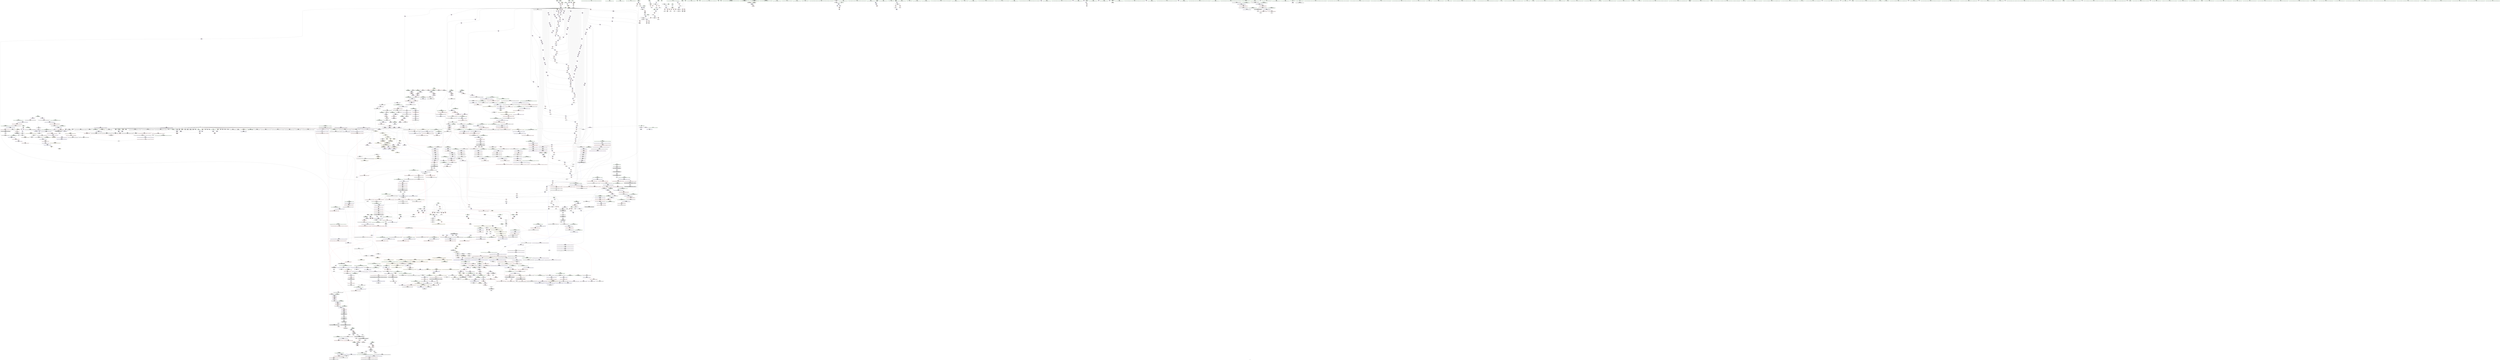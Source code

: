 digraph "SVFG" {
	label="SVFG";

	Node0x55a2f63d5ca0 [shape=record,color=grey,label="{NodeID: 0\nNullPtr|{|<s51>142}}"];
	Node0x55a2f63d5ca0 -> Node0x55a2f644a690[style=solid];
	Node0x55a2f63d5ca0 -> Node0x55a2f644a790[style=solid];
	Node0x55a2f63d5ca0 -> Node0x55a2f644a860[style=solid];
	Node0x55a2f63d5ca0 -> Node0x55a2f644a930[style=solid];
	Node0x55a2f63d5ca0 -> Node0x55a2f644aa00[style=solid];
	Node0x55a2f63d5ca0 -> Node0x55a2f644aad0[style=solid];
	Node0x55a2f63d5ca0 -> Node0x55a2f644aba0[style=solid];
	Node0x55a2f63d5ca0 -> Node0x55a2f644ac70[style=solid];
	Node0x55a2f63d5ca0 -> Node0x55a2f644ad40[style=solid];
	Node0x55a2f63d5ca0 -> Node0x55a2f644ae10[style=solid];
	Node0x55a2f63d5ca0 -> Node0x55a2f644aee0[style=solid];
	Node0x55a2f63d5ca0 -> Node0x55a2f644afb0[style=solid];
	Node0x55a2f63d5ca0 -> Node0x55a2f644b080[style=solid];
	Node0x55a2f63d5ca0 -> Node0x55a2f644b150[style=solid];
	Node0x55a2f63d5ca0 -> Node0x55a2f644b220[style=solid];
	Node0x55a2f63d5ca0 -> Node0x55a2f644b2f0[style=solid];
	Node0x55a2f63d5ca0 -> Node0x55a2f644b3c0[style=solid];
	Node0x55a2f63d5ca0 -> Node0x55a2f644b490[style=solid];
	Node0x55a2f63d5ca0 -> Node0x55a2f644b560[style=solid];
	Node0x55a2f63d5ca0 -> Node0x55a2f644b630[style=solid];
	Node0x55a2f63d5ca0 -> Node0x55a2f644b700[style=solid];
	Node0x55a2f63d5ca0 -> Node0x55a2f644b7d0[style=solid];
	Node0x55a2f63d5ca0 -> Node0x55a2f644b8a0[style=solid];
	Node0x55a2f63d5ca0 -> Node0x55a2f644b970[style=solid];
	Node0x55a2f63d5ca0 -> Node0x55a2f644ba40[style=solid];
	Node0x55a2f63d5ca0 -> Node0x55a2f644bb10[style=solid];
	Node0x55a2f63d5ca0 -> Node0x55a2f644bbe0[style=solid];
	Node0x55a2f63d5ca0 -> Node0x55a2f644bcb0[style=solid];
	Node0x55a2f63d5ca0 -> Node0x55a2f644bd80[style=solid];
	Node0x55a2f63d5ca0 -> Node0x55a2f644be50[style=solid];
	Node0x55a2f63d5ca0 -> Node0x55a2f644bf20[style=solid];
	Node0x55a2f63d5ca0 -> Node0x55a2f644bff0[style=solid];
	Node0x55a2f63d5ca0 -> Node0x55a2f644c0c0[style=solid];
	Node0x55a2f63d5ca0 -> Node0x55a2f644c190[style=solid];
	Node0x55a2f63d5ca0 -> Node0x55a2f644c260[style=solid];
	Node0x55a2f63d5ca0 -> Node0x55a2f644c330[style=solid];
	Node0x55a2f63d5ca0 -> Node0x55a2f644c400[style=solid];
	Node0x55a2f63d5ca0 -> Node0x55a2f644c4d0[style=solid];
	Node0x55a2f63d5ca0 -> Node0x55a2f644c5a0[style=solid];
	Node0x55a2f63d5ca0 -> Node0x55a2f644c670[style=solid];
	Node0x55a2f63d5ca0 -> Node0x55a2f644c740[style=solid];
	Node0x55a2f63d5ca0 -> Node0x55a2f644c810[style=solid];
	Node0x55a2f63d5ca0 -> Node0x55a2f644c8e0[style=solid];
	Node0x55a2f63d5ca0 -> Node0x55a2f644c9b0[style=solid];
	Node0x55a2f63d5ca0 -> Node0x55a2f6476f00[style=solid];
	Node0x55a2f63d5ca0 -> Node0x55a2f647c2e0[style=solid];
	Node0x55a2f63d5ca0 -> Node0x55a2f647f200[style=solid];
	Node0x55a2f63d5ca0 -> Node0x55a2f64ac420[style=solid];
	Node0x55a2f63d5ca0 -> Node0x55a2f64aca20[style=solid];
	Node0x55a2f63d5ca0 -> Node0x55a2f64acea0[style=solid];
	Node0x55a2f63d5ca0 -> Node0x55a2f64ad1a0[style=solid];
	Node0x55a2f63d5ca0:s51 -> Node0x55a2f659fbe0[style=solid,color=red];
	Node0x55a2f644df30 [shape=record,color=red,label="{NodeID: 775\n522\<--521\n\<--arrayidx\nmain\n}"];
	Node0x55a2f644df30 -> Node0x55a2f644d160[style=solid];
	Node0x55a2f65ac610 [shape=record,color=black,label="{NodeID: 2657\n1200 = PHI(955, )\n|{<s0>73}}"];
	Node0x55a2f65ac610:s0 -> Node0x55a2f65a4010[style=solid,color=red];
	Node0x55a2f64444d0 [shape=record,color=black,label="{NodeID: 443\n1561\<--1560\n\<--this1\n_ZNSt4pairISt17_Rb_tree_iteratorIiEbEC2IS1_bLb1EEEOT_OT0_\n}"];
	Node0x55a2f6438310 [shape=record,color=green,label="{NodeID: 111\n778\<--779\nthis.addr\<--this.addr_field_insensitive\n_ZNSt8_Rb_treeIiiSt9_IdentityIiESt4lessIiESaIiEEC2Ev\n}"];
	Node0x55a2f6438310 -> Node0x55a2f644e8f0[style=solid];
	Node0x55a2f6438310 -> Node0x55a2f647bc60[style=solid];
	Node0x55a2f6518cc0 [shape=record,color=yellow,style=double,label="{NodeID: 1993\n79V_1 = ENCHI(MR_79V_0)\npts\{19930004 \}\nFun[_ZNSt8_Rb_treeIiiSt9_IdentityIiESt4lessIiESaIiEE14_M_create_nodeIJRKiEEEPSt13_Rb_tree_nodeIiEDpOT_]|{<s0>130}}"];
	Node0x55a2f6518cc0:s0 -> Node0x55a2f651ff20[style=dashed,color=red];
	Node0x55a2f6453960 [shape=record,color=red,label="{NodeID: 886\n1626\<--1625\n\<--\n_ZNKSt4lessIiEclERKiS2_\n}"];
	Node0x55a2f6453960 -> Node0x55a2f64ad920[style=solid];
	Node0x55a2f645a3d0 [shape=record,color=purple,label="{NodeID: 554\n232\<--18\n\<--disp\n_Z4prepv\n}"];
	Node0x55a2f645a3d0 -> Node0x55a2f6478790[style=solid];
	Node0x55a2f643cb40 [shape=record,color=green,label="{NodeID: 222\n1446\<--1447\nthis.addr\<--this.addr_field_insensitive\n_ZNSt8_Rb_treeIiiSt9_IdentityIiESt4lessIiESaIiEE11_Alloc_nodeC2ERS5_\n}"];
	Node0x55a2f643cb40 -> Node0x55a2f6452370[style=solid];
	Node0x55a2f643cb40 -> Node0x55a2f647f470[style=solid];
	Node0x55a2f6478d40 [shape=record,color=blue,label="{NodeID: 997\n265\<--264\n\<--or33\n_Z4prepv\n}"];
	Node0x55a2f6478d40 -> Node0x55a2f6462e50[style=dashed];
	Node0x55a2f6478d40 -> Node0x55a2f6478e10[style=dashed];
	Node0x55a2f645fe60 [shape=record,color=purple,label="{NodeID: 665\n1667\<--1666\n_M_impl\<--this1\n_ZNSt8_Rb_treeIiiSt9_IdentityIiESt4lessIiESaIiEE5beginEv\n}"];
	Node0x55a2f645fe60 -> Node0x55a2f6444dc0[style=solid];
	Node0x55a2f65a0c70 [shape=record,color=black,label="{NodeID: 2547\n971 = PHI(903, 913, )\n0th arg _ZNSt8_Rb_treeIiiSt9_IdentityIiESt4lessIiESaIiEE13_Rb_tree_implIS3_Lb1EED2Ev }"];
	Node0x55a2f65a0c70 -> Node0x55a2f647cca0[style=solid];
	Node0x55a2f644afb0 [shape=record,color=black,label="{NodeID: 333\n587\<--3\n\<--dummyVal\nmain\n}"];
	Node0x55a2f644afb0 -> Node0x55a2f647ac20[style=solid];
	Node0x55a2f647e770 [shape=record,color=blue,label="{NodeID: 1108\n1292\<--1289\nthis.addr\<--this\n_ZNSt4pairISt23_Rb_tree_const_iteratorIiEbEC2IRSt17_Rb_tree_iteratorIiERbLb1EEEOT_OT0_\n}"];
	Node0x55a2f647e770 -> Node0x55a2f6451400[style=dashed];
	Node0x55a2f63d2540 [shape=record,color=green,label="{NodeID: 1\n7\<--1\n__dso_handle\<--dummyObj\nGlob }"];
	Node0x55a2f644e000 [shape=record,color=red,label="{NodeID: 776\n578\<--577\n\<--arrayidx27\nmain\n|{<s0>18}}"];
	Node0x55a2f644e000:s0 -> Node0x55a2f65a2390[style=solid,color=red];
	Node0x55a2f65ac7e0 [shape=record,color=black,label="{NodeID: 2658\n1239 = PHI(1431, )\n|{<s0>77}}"];
	Node0x55a2f65ac7e0:s0 -> Node0x55a2f65a42e0[style=solid,color=red];
	Node0x55a2f64445a0 [shape=record,color=black,label="{NodeID: 444\n1567\<--1562\n\<--first\n_ZNSt4pairISt17_Rb_tree_iteratorIiEbEC2IS1_bLb1EEEOT_OT0_\n}"];
	Node0x55a2f64445a0 -> Node0x55a2f645f710[style=solid];
	Node0x55a2f64383e0 [shape=record,color=green,label="{NodeID: 112\n784\<--785\n_ZNSt8_Rb_treeIiiSt9_IdentityIiESt4lessIiESaIiEE13_Rb_tree_implIS3_Lb1EEC2Ev\<--_ZNSt8_Rb_treeIiiSt9_IdentityIiESt4lessIiESaIiEE13_Rb_tree_implIS3_Lb1EEC2Ev_field_insensitive\n}"];
	Node0x55a2f6453a30 [shape=record,color=red,label="{NodeID: 887\n1636\<--1631\n\<--__x.addr\n_ZNSt8_Rb_treeIiiSt9_IdentityIiESt4lessIiESaIiEE6_S_keyEPKSt13_Rb_tree_nodeIiE\n|{<s0>113}}"];
	Node0x55a2f6453a30:s0 -> Node0x55a2f65a2e30[style=solid,color=red];
	Node0x55a2f645a4a0 [shape=record,color=purple,label="{NodeID: 555\n234\<--18\n\<--disp\n_Z4prepv\n}"];
	Node0x55a2f645a4a0 -> Node0x55a2f6462970[style=solid];
	Node0x55a2f643cc10 [shape=record,color=green,label="{NodeID: 223\n1448\<--1449\n__t.addr\<--__t.addr_field_insensitive\n_ZNSt8_Rb_treeIiiSt9_IdentityIiESt4lessIiESaIiEE11_Alloc_nodeC2ERS5_\n}"];
	Node0x55a2f643cc10 -> Node0x55a2f6452440[style=solid];
	Node0x55a2f643cc10 -> Node0x55a2f647f540[style=solid];
	Node0x55a2f6478e10 [shape=record,color=blue,label="{NodeID: 998\n270\<--269\n\<--or34\n_Z4prepv\n}"];
	Node0x55a2f6478e10 -> Node0x55a2f6462f20[style=dashed];
	Node0x55a2f6478e10 -> Node0x55a2f6478ee0[style=dashed];
	Node0x55a2f645ff30 [shape=record,color=purple,label="{NodeID: 666\n1669\<--1668\nadd.ptr\<--\n_ZNSt8_Rb_treeIiiSt9_IdentityIiESt4lessIiESaIiEE5beginEv\n}"];
	Node0x55a2f645ff30 -> Node0x55a2f6444e90[style=solid];
	Node0x55a2f65a0e80 [shape=record,color=black,label="{NodeID: 2548\n2105 = PHI(758, )\n0th arg _ZNKSt8_Rb_treeIiiSt9_IdentityIiESt4lessIiESaIiEE4sizeEv }"];
	Node0x55a2f65a0e80 -> Node0x55a2f64838b0[style=solid];
	Node0x55a2f644b080 [shape=record,color=black,label="{NodeID: 334\n626\<--3\n\<--dummyVal\nmain\n}"];
	Node0x55a2f644b080 -> Node0x55a2f647b030[style=solid];
	Node0x55a2f647e840 [shape=record,color=blue,label="{NodeID: 1109\n1294\<--1290\n__x.addr\<--__x\n_ZNSt4pairISt23_Rb_tree_const_iteratorIiEbEC2IRSt17_Rb_tree_iteratorIiERbLb1EEEOT_OT0_\n}"];
	Node0x55a2f647e840 -> Node0x55a2f64514d0[style=dashed];
	Node0x55a2f640e640 [shape=record,color=green,label="{NodeID: 2\n9\<--1\n\<--dummyObj\nCan only get source location for instruction, argument, global var or function.}"];
	Node0x55a2f65106d0 [shape=record,color=yellow,style=double,label="{NodeID: 1884\n281V_1 = ENCHI(MR_281V_0)\npts\{1216 \}\nFun[_ZNSt8_Rb_treeIiiSt9_IdentityIiESt4lessIiESaIiEE16_M_insert_uniqueIRKiEESt4pairISt17_Rb_tree_iteratorIiEbEOT_]}"];
	Node0x55a2f65106d0 -> Node0x55a2f6451330[style=dashed];
	Node0x55a2f644e0d0 [shape=record,color=red,label="{NodeID: 777\n594\<--593\n\<--arrayidx32\nmain\n|{<s0>19}}"];
	Node0x55a2f644e0d0:s0 -> Node0x55a2f65a35f0[style=solid,color=red];
	Node0x55a2f65ac920 [shape=record,color=black,label="{NodeID: 2659\n1242 = PHI(1321, )\n}"];
	Node0x55a2f6444670 [shape=record,color=black,label="{NodeID: 445\n1568\<--1564\n\<--call\n_ZNSt4pairISt17_Rb_tree_iteratorIiEbEC2IS1_bLb1EEEOT_OT0_\n}"];
	Node0x55a2f6444670 -> Node0x55a2f645f7e0[style=solid];
	Node0x55a2f64384e0 [shape=record,color=green,label="{NodeID: 113\n789\<--790\nthis.addr\<--this.addr_field_insensitive\n_ZNSt8_Rb_treeIiiSt9_IdentityIiESt4lessIiESaIiEE13_Rb_tree_implIS3_Lb1EEC2Ev\n}"];
	Node0x55a2f64384e0 -> Node0x55a2f644e9c0[style=solid];
	Node0x55a2f64384e0 -> Node0x55a2f647bd30[style=solid];
	Node0x55a2f6453b00 [shape=record,color=red,label="{NodeID: 888\n1651\<--1645\nthis1\<--this.addr\n_ZNKSt17_Rb_tree_iteratorIiEeqERKS0_\n}"];
	Node0x55a2f6453b00 -> Node0x55a2f645fbf0[style=solid];
	Node0x55a2f645a570 [shape=record,color=purple,label="{NodeID: 556\n237\<--18\n\<--disp\n_Z4prepv\n}"];
	Node0x55a2f645a570 -> Node0x55a2f6478860[style=solid];
	Node0x55a2f643cce0 [shape=record,color=green,label="{NodeID: 224\n1463\<--1464\nretval\<--retval_field_insensitive\n_ZNSt8_Rb_treeIiiSt9_IdentityIiESt4lessIiESaIiEE10_M_insert_IRKiNS5_11_Alloc_nodeEEESt17_Rb_tree_iteratorIiEPSt18_Rb_tree_node_baseSD_OT_RT0_\n|{|<s1>109}}"];
	Node0x55a2f643cce0 -> Node0x55a2f645ebb0[style=solid];
	Node0x55a2f643cce0:s1 -> Node0x55a2f65b0c10[style=solid,color=red];
	Node0x55a2f65201f0 [shape=record,color=yellow,style=double,label="{NodeID: 2106\n79V_1 = ENCHI(MR_79V_0)\npts\{19930004 \}\nFun[_ZNSt16allocator_traitsISaISt13_Rb_tree_nodeIiEEE9constructIiJRKiEEEvRS2_PT_DpOT0_]|{<s0>147}}"];
	Node0x55a2f65201f0:s0 -> Node0x55a2f6483230[style=dashed,color=red];
	Node0x55a2f6478ee0 [shape=record,color=blue,label="{NodeID: 999\n275\<--274\n\<--or35\n_Z4prepv\n|{<s0>12}}"];
	Node0x55a2f6478ee0:s0 -> Node0x55a2f65384b0[style=dashed,color=blue];
	Node0x55a2f6460000 [shape=record,color=purple,label="{NodeID: 667\n1671\<--1670\n_M_header\<--\n_ZNSt8_Rb_treeIiiSt9_IdentityIiESt4lessIiESaIiEE5beginEv\n}"];
	Node0x55a2f65a0f90 [shape=record,color=black,label="{NodeID: 2549\n1444 = PHI(1225, )\n0th arg _ZNSt8_Rb_treeIiiSt9_IdentityIiESt4lessIiESaIiEE11_Alloc_nodeC2ERS5_ }"];
	Node0x55a2f65a0f90 -> Node0x55a2f647f470[style=solid];
	Node0x55a2f644b150 [shape=record,color=black,label="{NodeID: 335\n629\<--3\n\<--dummyVal\nmain\n}"];
	Node0x55a2f644b150 -> Node0x55a2f647b100[style=solid];
	Node0x55a2f647e910 [shape=record,color=blue,label="{NodeID: 1110\n1296\<--1291\n__y.addr\<--__y\n_ZNSt4pairISt23_Rb_tree_const_iteratorIiEbEC2IRSt17_Rb_tree_iteratorIiERbLb1EEEOT_OT0_\n}"];
	Node0x55a2f647e910 -> Node0x55a2f64515a0[style=dashed];
	Node0x55a2f640e6d0 [shape=record,color=green,label="{NodeID: 3\n16\<--1\n\<--dummyObj\nCan only get source location for instruction, argument, global var or function.}"];
	Node0x55a2f644e1a0 [shape=record,color=red,label="{NodeID: 778\n598\<--597\n\<--arrayidx34\nmain\n|{<s0>19}}"];
	Node0x55a2f644e1a0:s0 -> Node0x55a2f65a3700[style=solid,color=red];
	Node0x55a2f65aca30 [shape=record,color=black,label="{NodeID: 2660\n1264 = PHI(1540, )\n|{<s0>80}}"];
	Node0x55a2f65aca30:s0 -> Node0x55a2f659e6a0[style=solid,color=red];
	Node0x55a2f6444740 [shape=record,color=black,label="{NodeID: 446\n1579\<--1578\ntobool\<--\n_ZNSt4pairISt17_Rb_tree_iteratorIiEbEC2IS1_bLb1EEEOT_OT0_\n}"];
	Node0x55a2f643d010 [shape=record,color=green,label="{NodeID: 114\n795\<--796\n_ZNSaISt13_Rb_tree_nodeIiEEC2Ev\<--_ZNSaISt13_Rb_tree_nodeIiEEC2Ev_field_insensitive\n}"];
	Node0x55a2f6518fc0 [shape=record,color=yellow,style=double,label="{NodeID: 1996\n73V_1 = ENCHI(MR_73V_0)\npts\{4690004 \}\nFun[_ZNKSt8_Rb_treeIiiSt9_IdentityIiESt4lessIiESaIiEE4sizeEv]}"];
	Node0x55a2f6518fc0 -> Node0x55a2f6476860[style=dashed];
	Node0x55a2f6453bd0 [shape=record,color=red,label="{NodeID: 889\n1654\<--1647\n\<--__x.addr\n_ZNKSt17_Rb_tree_iteratorIiEeqERKS0_\n}"];
	Node0x55a2f6453bd0 -> Node0x55a2f645fcc0[style=solid];
	Node0x55a2f645a640 [shape=record,color=purple,label="{NodeID: 557\n239\<--18\n\<--disp\n_Z4prepv\n}"];
	Node0x55a2f645a640 -> Node0x55a2f6462a40[style=solid];
	Node0x55a2f643cdb0 [shape=record,color=green,label="{NodeID: 225\n1465\<--1466\nthis.addr\<--this.addr_field_insensitive\n_ZNSt8_Rb_treeIiiSt9_IdentityIiESt4lessIiESaIiEE10_M_insert_IRKiNS5_11_Alloc_nodeEEESt17_Rb_tree_iteratorIiEPSt18_Rb_tree_node_baseSD_OT_RT0_\n}"];
	Node0x55a2f643cdb0 -> Node0x55a2f6452510[style=solid];
	Node0x55a2f643cdb0 -> Node0x55a2f647f6e0[style=solid];
	Node0x55a2f65202d0 [shape=record,color=yellow,style=double,label="{NodeID: 2107\n48V_1 = ENCHI(MR_48V_0)\npts\{471 \}\nFun[_ZNSt16allocator_traitsISaISt13_Rb_tree_nodeIiEEE9constructIiJRKiEEEvRS2_PT_DpOT0_]|{<s0>147}}"];
	Node0x55a2f65202d0:s0 -> Node0x55a2f65178b0[style=dashed,color=red];
	Node0x55a2f6478fb0 [shape=record,color=blue,label="{NodeID: 1000\n289\<--286\nx.addr\<--x\n_Z4predi\n}"];
	Node0x55a2f6478fb0 -> Node0x55a2f64630c0[style=dashed];
	Node0x55a2f6478fb0 -> Node0x55a2f6463190[style=dashed];
	Node0x55a2f64f0200 [shape=record,color=black,label="{NodeID: 1775\nMR_40V_3 = PHI(MR_40V_4, MR_40V_2, )\npts\{459 \}\n}"];
	Node0x55a2f64f0200 -> Node0x55a2f6463e90[style=dashed];
	Node0x55a2f64f0200 -> Node0x55a2f6463f60[style=dashed];
	Node0x55a2f64f0200 -> Node0x55a2f6464030[style=dashed];
	Node0x55a2f64f0200 -> Node0x55a2f647b510[style=dashed];
	Node0x55a2f64600d0 [shape=record,color=purple,label="{NodeID: 668\n1672\<--1670\n_M_left\<--\n_ZNSt8_Rb_treeIiiSt9_IdentityIiESt4lessIiESaIiEE5beginEv\n}"];
	Node0x55a2f64600d0 -> Node0x55a2f6453f10[style=solid];
	Node0x55a2f65a10a0 [shape=record,color=black,label="{NodeID: 2550\n1445 = PHI(1237, )\n1st arg _ZNSt8_Rb_treeIiiSt9_IdentityIiESt4lessIiESaIiEE11_Alloc_nodeC2ERS5_ }"];
	Node0x55a2f65a10a0 -> Node0x55a2f647f540[style=solid];
	Node0x55a2f644b220 [shape=record,color=black,label="{NodeID: 336\n663\<--3\n\<--dummyVal\nmain\n}"];
	Node0x55a2f647e9e0 [shape=record,color=blue,label="{NodeID: 1111\n1311\<--1318\nsecond\<--frombool\n_ZNSt4pairISt23_Rb_tree_const_iteratorIiEbEC2IRSt17_Rb_tree_iteratorIiERbLb1EEEOT_OT0_\n|{<s0>35}}"];
	Node0x55a2f647e9e0:s0 -> Node0x55a2f6539580[style=dashed,color=blue];
	Node0x55a2f640e980 [shape=record,color=green,label="{NodeID: 4\n31\<--1\n.str\<--dummyObj\nGlob }"];
	Node0x55a2f644e270 [shape=record,color=red,label="{NodeID: 779\n618\<--617\n\<--arrayidx46\nmain\n}"];
	Node0x55a2f644e270 -> Node0x55a2f64aa4a0[style=solid];
	Node0x55a2f65acba0 [shape=record,color=black,label="{NodeID: 2661\n1305 = PHI(2074, )\n|{<s0>85}}"];
	Node0x55a2f65acba0:s0 -> Node0x55a2f65a6630[style=solid,color=red];
	Node0x55a2f6444810 [shape=record,color=black,label="{NodeID: 447\n1580\<--1578\nfrombool\<--\n_ZNSt4pairISt17_Rb_tree_iteratorIiEbEC2IS1_bLb1EEEOT_OT0_\n}"];
	Node0x55a2f6444810 -> Node0x55a2f64803e0[style=solid];
	Node0x55a2f643d110 [shape=record,color=green,label="{NodeID: 115\n799\<--800\n_ZNSt20_Rb_tree_key_compareISt4lessIiEEC2Ev\<--_ZNSt20_Rb_tree_key_compareISt4lessIiEEC2Ev_field_insensitive\n}"];
	Node0x55a2f6453ca0 [shape=record,color=red,label="{NodeID: 890\n1653\<--1652\n\<--_M_node\n_ZNKSt17_Rb_tree_iteratorIiEeqERKS0_\n}"];
	Node0x55a2f6453ca0 -> Node0x55a2f64ad320[style=solid];
	Node0x55a2f645a710 [shape=record,color=purple,label="{NodeID: 558\n242\<--18\n\<--disp\n_Z4prepv\n}"];
	Node0x55a2f645a710 -> Node0x55a2f6478930[style=solid];
	Node0x55a2f643ce80 [shape=record,color=green,label="{NodeID: 226\n1467\<--1468\n__x.addr\<--__x.addr_field_insensitive\n_ZNSt8_Rb_treeIiiSt9_IdentityIiESt4lessIiESaIiEE10_M_insert_IRKiNS5_11_Alloc_nodeEEESt17_Rb_tree_iteratorIiEPSt18_Rb_tree_node_baseSD_OT_RT0_\n}"];
	Node0x55a2f643ce80 -> Node0x55a2f64525e0[style=solid];
	Node0x55a2f643ce80 -> Node0x55a2f647f7b0[style=solid];
	Node0x55a2f6479080 [shape=record,color=blue,label="{NodeID: 1001\n287\<--296\nretval\<--\n_Z4predi\n}"];
	Node0x55a2f6479080 -> Node0x55a2f6501500[style=dashed];
	Node0x55a2f64f0700 [shape=record,color=black,label="{NodeID: 1776\nMR_42V_2 = PHI(MR_42V_4, MR_42V_1, )\npts\{461 \}\n}"];
	Node0x55a2f64f0700 -> Node0x55a2f647a0c0[style=dashed];
	Node0x55a2f64601a0 [shape=record,color=purple,label="{NodeID: 669\n1693\<--1691\nfirst\<--this1\n_ZNSt4pairIPSt18_Rb_tree_node_baseS1_EC2IRPSt13_Rb_tree_nodeIiERS1_Lb1EEEOT_OT0_\n}"];
	Node0x55a2f64601a0 -> Node0x55a2f6481010[style=solid];
	Node0x55a2f65a11b0 [shape=record,color=black,label="{NodeID: 2551\n1047 = PHI(1010, 1902, )\n0th arg _ZNSt8_Rb_treeIiiSt9_IdentityIiESt4lessIiESaIiEE11_M_put_nodeEPSt13_Rb_tree_nodeIiE }"];
	Node0x55a2f65a11b0 -> Node0x55a2f647d250[style=solid];
	Node0x55a2f644b2f0 [shape=record,color=black,label="{NodeID: 337\n664\<--3\n\<--dummyVal\nmain\n}"];
	Node0x55a2f644b2f0 -> Node0x55a2f647b370[style=solid];
	Node0x55a2f647eab0 [shape=record,color=blue,label="{NodeID: 1112\n1326\<--1322\nthis.addr\<--this\n_ZNSt8_Rb_treeIiiSt9_IdentityIiESt4lessIiESaIiEE24_M_get_insert_unique_posERKi\n}"];
	Node0x55a2f647eab0 -> Node0x55a2f6451740[style=dashed];
	Node0x55a2f640ea10 [shape=record,color=green,label="{NodeID: 5\n33\<--1\n.str.1\<--dummyObj\nGlob }"];
	Node0x55a2f644e340 [shape=record,color=red,label="{NodeID: 780\n698\<--695\nthis1\<--this.addr\n_ZNSt3setIiSt4lessIiESaIiEEC2Ev\n}"];
	Node0x55a2f644e340 -> Node0x55a2f645bfd0[style=solid];
	Node0x55a2f65acce0 [shape=record,color=black,label="{NodeID: 2662\n1313 = PHI(2097, )\n}"];
	Node0x55a2f65acce0 -> Node0x55a2f6451670[style=solid];
	Node0x55a2f64448e0 [shape=record,color=black,label="{NodeID: 448\n1604\<--1603\n\<--_M_impl\n_ZNSt8_Rb_treeIiiSt9_IdentityIiESt4lessIiESaIiEE6_M_endEv\n}"];
	Node0x55a2f64448e0 -> Node0x55a2f645fa50[style=solid];
	Node0x55a2f643d210 [shape=record,color=green,label="{NodeID: 116\n805\<--806\n_ZNSt15_Rb_tree_headerC2Ev\<--_ZNSt15_Rb_tree_headerC2Ev_field_insensitive\n}"];
	Node0x55a2f6453d70 [shape=record,color=red,label="{NodeID: 891\n1656\<--1655\n\<--_M_node2\n_ZNKSt17_Rb_tree_iteratorIiEeqERKS0_\n}"];
	Node0x55a2f6453d70 -> Node0x55a2f64ad320[style=solid];
	Node0x55a2f645a7e0 [shape=record,color=purple,label="{NodeID: 559\n245\<--18\n\<--disp\n_Z4prepv\n}"];
	Node0x55a2f645a7e0 -> Node0x55a2f6478a00[style=solid];
	Node0x55a2f6445500 [shape=record,color=green,label="{NodeID: 227\n1469\<--1470\n__p.addr\<--__p.addr_field_insensitive\n_ZNSt8_Rb_treeIiiSt9_IdentityIiESt4lessIiESaIiEE10_M_insert_IRKiNS5_11_Alloc_nodeEEESt17_Rb_tree_iteratorIiEPSt18_Rb_tree_node_baseSD_OT_RT0_\n}"];
	Node0x55a2f6445500 -> Node0x55a2f64526b0[style=solid];
	Node0x55a2f6445500 -> Node0x55a2f6452780[style=solid];
	Node0x55a2f6445500 -> Node0x55a2f6452850[style=solid];
	Node0x55a2f6445500 -> Node0x55a2f647f880[style=solid];
	Node0x55a2f6479150 [shape=record,color=blue,label="{NodeID: 1002\n287\<--299\nretval\<--sub\n_Z4predi\n}"];
	Node0x55a2f6479150 -> Node0x55a2f6501500[style=dashed];
	Node0x55a2f64f0c00 [shape=record,color=black,label="{NodeID: 1777\nMR_44V_2 = PHI(MR_44V_3, MR_44V_1, )\npts\{465 \}\n}"];
	Node0x55a2f64f0c00 -> Node0x55a2f647a190[style=dashed];
	Node0x55a2f64f0c00 -> Node0x55a2f64f0c00[style=dashed];
	Node0x55a2f6460270 [shape=record,color=purple,label="{NodeID: 670\n1701\<--1691\nsecond\<--this1\n_ZNSt4pairIPSt18_Rb_tree_node_baseS1_EC2IRPSt13_Rb_tree_nodeIiERS1_Lb1EEEOT_OT0_\n}"];
	Node0x55a2f6460270 -> Node0x55a2f64810e0[style=solid];
	Node0x55a2f65a13c0 [shape=record,color=black,label="{NodeID: 2552\n1048 = PHI(1015, 1924, )\n1st arg _ZNSt8_Rb_treeIiiSt9_IdentityIiESt4lessIiESaIiEE11_M_put_nodeEPSt13_Rb_tree_nodeIiE }"];
	Node0x55a2f65a13c0 -> Node0x55a2f647d320[style=solid];
	Node0x55a2f644b3c0 [shape=record,color=black,label="{NodeID: 338\n666\<--3\n\<--dummyVal\nmain\n}"];
	Node0x55a2f644b3c0 -> Node0x55a2f647b440[style=solid];
	Node0x55a2f647eb80 [shape=record,color=blue,label="{NodeID: 1113\n1328\<--1323\n__k.addr\<--__k\n_ZNSt8_Rb_treeIiiSt9_IdentityIiESt4lessIiESaIiEE24_M_get_insert_unique_posERKi\n}"];
	Node0x55a2f647eb80 -> Node0x55a2f6451810[style=dashed];
	Node0x55a2f647eb80 -> Node0x55a2f64518e0[style=dashed];
	Node0x55a2f640ead0 [shape=record,color=green,label="{NodeID: 6\n35\<--1\n.str.2\<--dummyObj\nGlob }"];
	Node0x55a2f644e410 [shape=record,color=red,label="{NodeID: 781\n709\<--706\nthis1\<--this.addr\n_ZNSt3setIiSt4lessIiESaIiEE5clearEv\n}"];
	Node0x55a2f644e410 -> Node0x55a2f645c0a0[style=solid];
	Node0x55a2f65acdf0 [shape=record,color=black,label="{NodeID: 2663\n1345 = PHI(955, )\n}"];
	Node0x55a2f65acdf0 -> Node0x55a2f647ec50[style=solid];
	Node0x55a2f64449b0 [shape=record,color=black,label="{NodeID: 449\n1606\<--1605\n\<--add.ptr\n_ZNSt8_Rb_treeIiiSt9_IdentityIiESt4lessIiESaIiEE6_M_endEv\n}"];
	Node0x55a2f64449b0 -> Node0x55a2f645fb20[style=solid];
	Node0x55a2f643d310 [shape=record,color=green,label="{NodeID: 117\n810\<--811\nthis.addr\<--this.addr_field_insensitive\n_ZNSaISt13_Rb_tree_nodeIiEEC2Ev\n}"];
	Node0x55a2f643d310 -> Node0x55a2f644ea90[style=solid];
	Node0x55a2f643d310 -> Node0x55a2f647be00[style=solid];
	Node0x55a2f6453e40 [shape=record,color=red,label="{NodeID: 892\n1666\<--1663\nthis1\<--this.addr\n_ZNSt8_Rb_treeIiiSt9_IdentityIiESt4lessIiESaIiEE5beginEv\n}"];
	Node0x55a2f6453e40 -> Node0x55a2f645fe60[style=solid];
	Node0x55a2f645a8b0 [shape=record,color=purple,label="{NodeID: 560\n247\<--18\n\<--disp\n_Z4prepv\n}"];
	Node0x55a2f645a8b0 -> Node0x55a2f6462b10[style=solid];
	Node0x55a2f6445590 [shape=record,color=green,label="{NodeID: 228\n1471\<--1472\n__v.addr\<--__v.addr_field_insensitive\n_ZNSt8_Rb_treeIiiSt9_IdentityIiESt4lessIiESaIiEE10_M_insert_IRKiNS5_11_Alloc_nodeEEESt17_Rb_tree_iteratorIiEPSt18_Rb_tree_node_baseSD_OT_RT0_\n}"];
	Node0x55a2f6445590 -> Node0x55a2f6452920[style=solid];
	Node0x55a2f6445590 -> Node0x55a2f64529f0[style=solid];
	Node0x55a2f6445590 -> Node0x55a2f647f950[style=solid];
	Node0x55a2f65205a0 [shape=record,color=yellow,style=double,label="{NodeID: 2110\n106V_1 = ENCHI(MR_106V_0)\npts\{4690000 4690001 4690002 4690003 4690004 \}\nFun[_ZNSt8_Rb_treeIiiSt9_IdentityIiESt4lessIiESaIiEEC2Ev]|{<s0>38}}"];
	Node0x55a2f65205a0:s0 -> Node0x55a2f651e520[style=dashed,color=red];
	Node0x55a2f6479220 [shape=record,color=blue,label="{NodeID: 1003\n308\<--307\nx.addr\<--x\n_Z3invi\n}"];
	Node0x55a2f6479220 -> Node0x55a2f6463260[style=dashed];
	Node0x55a2f64f1100 [shape=record,color=black,label="{NodeID: 1778\nMR_46V_2 = PHI(MR_46V_3, MR_46V_1, )\npts\{467 \}\n}"];
	Node0x55a2f64f1100 -> Node0x55a2f647a260[style=dashed];
	Node0x55a2f64f1100 -> Node0x55a2f64f1100[style=dashed];
	Node0x55a2f6460340 [shape=record,color=purple,label="{NodeID: 671\n1715\<--1714\n_M_node\<--this1\n_ZNSt17_Rb_tree_iteratorIiEmmEv\n}"];
	Node0x55a2f6460340 -> Node0x55a2f6454590[style=solid];
	Node0x55a2f65a1540 [shape=record,color=black,label="{NodeID: 2553\n307 = PHI()\n0th arg _Z3invi }"];
	Node0x55a2f65a1540 -> Node0x55a2f6479220[style=solid];
	Node0x55a2f644b490 [shape=record,color=black,label="{NodeID: 339\n687\<--3\nlpad.val\<--dummyVal\nmain\n}"];
	Node0x55a2f647ec50 [shape=record,color=blue,label="{NodeID: 1114\n1330\<--1345\n__x\<--call\n_ZNSt8_Rb_treeIiiSt9_IdentityIiESt4lessIiESaIiEE24_M_get_insert_unique_posERKi\n}"];
	Node0x55a2f647ec50 -> Node0x55a2f6509730[style=dashed];
	Node0x55a2f640ef60 [shape=record,color=green,label="{NodeID: 7\n37\<--1\n.str.3\<--dummyObj\nGlob }"];
	Node0x55a2f6510b60 [shape=record,color=yellow,style=double,label="{NodeID: 1889\n154V_1 = ENCHI(MR_154V_0)\npts\{4690003 \}\nFun[_ZNSt8_Rb_treeIiiSt9_IdentityIiESt4lessIiESaIiEE16_M_insert_uniqueIRKiEESt4pairISt17_Rb_tree_iteratorIiEbEOT_]|{|<s1>80}}"];
	Node0x55a2f6510b60 -> Node0x55a2f6502400[style=dashed];
	Node0x55a2f6510b60:s1 -> Node0x55a2f647fe30[style=dashed,color=red];
	Node0x55a2f644e4e0 [shape=record,color=red,label="{NodeID: 782\n728\<--720\nthis1\<--this.addr\n_ZNSt3setIiSt4lessIiESaIiEE6insertERKi\n}"];
	Node0x55a2f644e4e0 -> Node0x55a2f645c310[style=solid];
	Node0x55a2f65acf00 [shape=record,color=black,label="{NodeID: 2664\n1347 = PHI(1597, )\n}"];
	Node0x55a2f65acf00 -> Node0x55a2f647ed20[style=solid];
	Node0x55a2f6444a80 [shape=record,color=black,label="{NodeID: 450\n1597\<--1607\n_ZNSt8_Rb_treeIiiSt9_IdentityIiESt4lessIiESaIiEE6_M_endEv_ret\<--_M_header\n_ZNSt8_Rb_treeIiiSt9_IdentityIiESt4lessIiESaIiEE6_M_endEv\n|{<s0>88|<s1>102}}"];
	Node0x55a2f6444a80:s0 -> Node0x55a2f65acf00[style=solid,color=blue];
	Node0x55a2f6444a80:s1 -> Node0x55a2f65a9700[style=solid,color=blue];
	Node0x55a2f643d3e0 [shape=record,color=green,label="{NodeID: 118\n816\<--817\n_ZN9__gnu_cxx13new_allocatorISt13_Rb_tree_nodeIiEEC2Ev\<--_ZN9__gnu_cxx13new_allocatorISt13_Rb_tree_nodeIiEEC2Ev_field_insensitive\n}"];
	Node0x55a2f6453f10 [shape=record,color=red,label="{NodeID: 893\n1673\<--1672\n\<--_M_left\n_ZNSt8_Rb_treeIiiSt9_IdentityIiESt4lessIiESaIiEE5beginEv\n|{<s0>115}}"];
	Node0x55a2f6453f10:s0 -> Node0x55a2f65b0de0[style=solid,color=red];
	Node0x55a2f645a980 [shape=record,color=purple,label="{NodeID: 561\n250\<--18\n\<--disp\n_Z4prepv\n}"];
	Node0x55a2f645a980 -> Node0x55a2f6478ad0[style=solid];
	Node0x55a2f6445620 [shape=record,color=green,label="{NodeID: 229\n1473\<--1474\n__node_gen.addr\<--__node_gen.addr_field_insensitive\n_ZNSt8_Rb_treeIiiSt9_IdentityIiESt4lessIiESaIiEE10_M_insert_IRKiNS5_11_Alloc_nodeEEESt17_Rb_tree_iteratorIiEPSt18_Rb_tree_node_baseSD_OT_RT0_\n}"];
	Node0x55a2f6445620 -> Node0x55a2f6452ac0[style=solid];
	Node0x55a2f6445620 -> Node0x55a2f647fa20[style=solid];
	Node0x55a2f64792f0 [shape=record,color=blue,label="{NodeID: 1004\n321\<--318\nokMask.addr\<--okMask\n_Z5matchiii\n}"];
	Node0x55a2f64792f0 -> Node0x55a2f6463330[style=dashed];
	Node0x55a2f64f1600 [shape=record,color=black,label="{NodeID: 1779\nMR_48V_2 = PHI(MR_48V_3, MR_48V_1, )\npts\{471 \}\n}"];
	Node0x55a2f64f1600 -> Node0x55a2f64ea5f0[style=dashed];
	Node0x55a2f6460410 [shape=record,color=purple,label="{NodeID: 672\n1720\<--1714\n_M_node2\<--this1\n_ZNSt17_Rb_tree_iteratorIiEmmEv\n}"];
	Node0x55a2f6460410 -> Node0x55a2f6481280[style=solid];
	Node0x55a2f65a1610 [shape=record,color=black,label="{NodeID: 2554\n1999 = PHI(1979, )\n0th arg _ZNK9__gnu_cxx13new_allocatorISt13_Rb_tree_nodeIiEE8max_sizeEv }"];
	Node0x55a2f65a1610 -> Node0x55a2f6482c80[style=solid];
	Node0x55a2f644b560 [shape=record,color=black,label="{NodeID: 340\n688\<--3\nlpad.val72\<--dummyVal\nmain\n}"];
	Node0x55a2f647ed20 [shape=record,color=blue,label="{NodeID: 1115\n1332\<--1347\n__y\<--call2\n_ZNSt8_Rb_treeIiiSt9_IdentityIiESt4lessIiESaIiEE24_M_get_insert_unique_posERKi\n}"];
	Node0x55a2f647ed20 -> Node0x55a2f6509c30[style=dashed];
	Node0x55a2f640eff0 [shape=record,color=green,label="{NodeID: 8\n39\<--1\n.str.4\<--dummyObj\nGlob }"];
	Node0x55a2f644e5b0 [shape=record,color=red,label="{NodeID: 783\n730\<--722\n\<--__x.addr\n_ZNSt3setIiSt4lessIiESaIiEE6insertERKi\n|{<s0>34}}"];
	Node0x55a2f644e5b0:s0 -> Node0x55a2f65af760[style=solid,color=red];
	Node0x55a2f65ad010 [shape=record,color=black,label="{NodeID: 2665\n1364 = PHI(1629, )\n|{<s0>90}}"];
	Node0x55a2f65ad010:s0 -> Node0x55a2f65a21d0[style=solid,color=red];
	Node0x55a2f6444b50 [shape=record,color=black,label="{NodeID: 451\n1609\<--1627\n_ZNKSt4lessIiEclERKiS2__ret\<--cmp\n_ZNKSt4lessIiEclERKiS2_\n|{<s0>90|<s1>99|<s2>105}}"];
	Node0x55a2f6444b50:s0 -> Node0x55a2f65ad1e0[style=solid,color=blue];
	Node0x55a2f6444b50:s1 -> Node0x55a2f65adaa0[style=solid,color=blue];
	Node0x55a2f6444b50:s2 -> Node0x55a2f65a9be0[style=solid,color=blue];
	Node0x55a2f643d4e0 [shape=record,color=green,label="{NodeID: 119\n821\<--822\nthis.addr\<--this.addr_field_insensitive\n_ZNSt20_Rb_tree_key_compareISt4lessIiEEC2Ev\n}"];
	Node0x55a2f643d4e0 -> Node0x55a2f644eb60[style=solid];
	Node0x55a2f643d4e0 -> Node0x55a2f647bed0[style=solid];
	Node0x55a2f6453fe0 [shape=record,color=red,label="{NodeID: 894\n1676\<--1675\n\<--coerce.dive\n_ZNSt8_Rb_treeIiiSt9_IdentityIiESt4lessIiESaIiEE5beginEv\n}"];
	Node0x55a2f6453fe0 -> Node0x55a2f6444f60[style=solid];
	Node0x55a2f645aa50 [shape=record,color=purple,label="{NodeID: 562\n252\<--18\n\<--disp\n_Z4prepv\n}"];
	Node0x55a2f645aa50 -> Node0x55a2f6462be0[style=solid];
	Node0x55a2f64456f0 [shape=record,color=green,label="{NodeID: 230\n1475\<--1476\n__insert_left\<--__insert_left_field_insensitive\n_ZNSt8_Rb_treeIiiSt9_IdentityIiESt4lessIiESaIiEE10_M_insert_IRKiNS5_11_Alloc_nodeEEESt17_Rb_tree_iteratorIiEPSt18_Rb_tree_node_baseSD_OT_RT0_\n}"];
	Node0x55a2f64456f0 -> Node0x55a2f6452b90[style=solid];
	Node0x55a2f64456f0 -> Node0x55a2f647faf0[style=solid];
	Node0x55a2f64793c0 [shape=record,color=blue,label="{NodeID: 1005\n323\<--319\nnow.addr\<--now\n_Z5matchiii\n}"];
	Node0x55a2f64793c0 -> Node0x55a2f6463400[style=dashed];
	Node0x55a2f64f1b00 [shape=record,color=black,label="{NodeID: 1780\nMR_50V_2 = PHI(MR_50V_4, MR_50V_1, )\npts\{473 \}\n}"];
	Node0x55a2f64f1b00 -> Node0x55a2f647a670[style=dashed];
	Node0x55a2f64604e0 [shape=record,color=purple,label="{NodeID: 673\n1751\<--1749\nfirst\<--this1\n_ZNSt4pairIPSt18_Rb_tree_node_baseS1_EC2IRS1_Lb1EEEOT_RKS1_\n}"];
	Node0x55a2f64604e0 -> Node0x55a2f6481690[style=solid];
	Node0x55a2f65a1720 [shape=record,color=black,label="{NodeID: 2555\n1737 = PHI(1324, )\n0th arg _ZNSt4pairIPSt18_Rb_tree_node_baseS1_EC2IRS1_Lb1EEEOT_RKS1_ }"];
	Node0x55a2f65a1720 -> Node0x55a2f6481420[style=solid];
	Node0x55a2f644b630 [shape=record,color=black,label="{NodeID: 341\n736\<--3\n\<--dummyVal\n_ZNSt3setIiSt4lessIiESaIiEE6insertERKi\n}"];
	Node0x55a2f644b630 -> Node0x55a2f647b920[style=solid];
	Node0x55a2f647edf0 [shape=record,color=blue,label="{NodeID: 1116\n1334\<--568\n__comp\<--\n_ZNSt8_Rb_treeIiiSt9_IdentityIiESt4lessIiESaIiEE24_M_get_insert_unique_posERKi\n}"];
	Node0x55a2f647edf0 -> Node0x55a2f650a130[style=dashed];
	Node0x55a2f640f0b0 [shape=record,color=green,label="{NodeID: 9\n41\<--1\n.str.5\<--dummyObj\nGlob }"];
	Node0x55a2f644e680 [shape=record,color=red,label="{NodeID: 784\n747\<--746\n\<--\n_ZNSt3setIiSt4lessIiESaIiEE6insertERKi\n}"];
	Node0x55a2f644e680 -> Node0x55a2f64414e0[style=solid];
	Node0x55a2f65ad1e0 [shape=record,color=black,label="{NodeID: 2666\n1367 = PHI(1609, )\n}"];
	Node0x55a2f65ad1e0 -> Node0x55a2f6443560[style=solid];
	Node0x55a2f6444c20 [shape=record,color=black,label="{NodeID: 452\n1629\<--1640\n_ZNSt8_Rb_treeIiiSt9_IdentityIiESt4lessIiESaIiEE6_S_keyEPKSt13_Rb_tree_nodeIiE_ret\<--call1\n_ZNSt8_Rb_treeIiiSt9_IdentityIiESt4lessIiESaIiEE6_S_keyEPKSt13_Rb_tree_nodeIiE\n|{<s0>89}}"];
	Node0x55a2f6444c20:s0 -> Node0x55a2f65ad010[style=solid,color=blue];
	Node0x55a2f643d5b0 [shape=record,color=green,label="{NodeID: 120\n829\<--830\nthis.addr\<--this.addr_field_insensitive\n_ZNSt15_Rb_tree_headerC2Ev\n}"];
	Node0x55a2f643d5b0 -> Node0x55a2f644ec30[style=solid];
	Node0x55a2f643d5b0 -> Node0x55a2f647bfa0[style=solid];
	Node0x55a2f6519560 [shape=record,color=yellow,style=double,label="{NodeID: 2002\n2V_1 = ENCHI(MR_2V_0)\npts\{17 \}\nFun[_Z3invi]}"];
	Node0x55a2f6519560 -> Node0x55a2f6461110[style=dashed];
	Node0x55a2f64540b0 [shape=record,color=red,label="{NodeID: 895\n1691\<--1682\nthis1\<--this.addr\n_ZNSt4pairIPSt18_Rb_tree_node_baseS1_EC2IRPSt13_Rb_tree_nodeIiERS1_Lb1EEEOT_OT0_\n}"];
	Node0x55a2f64540b0 -> Node0x55a2f6445030[style=solid];
	Node0x55a2f64540b0 -> Node0x55a2f64601a0[style=solid];
	Node0x55a2f64540b0 -> Node0x55a2f6460270[style=solid];
	Node0x55a2f645ab20 [shape=record,color=purple,label="{NodeID: 563\n255\<--18\n\<--disp\n_Z4prepv\n}"];
	Node0x55a2f645ab20 -> Node0x55a2f6478ba0[style=solid];
	Node0x55a2f64457c0 [shape=record,color=green,label="{NodeID: 231\n1477\<--1478\nref.tmp\<--ref.tmp_field_insensitive\n_ZNSt8_Rb_treeIiiSt9_IdentityIiESt4lessIiESaIiEE10_M_insert_IRKiNS5_11_Alloc_nodeEEESt17_Rb_tree_iteratorIiEPSt18_Rb_tree_node_baseSD_OT_RT0_\n|{<s0>103}}"];
	Node0x55a2f64457c0:s0 -> Node0x55a2f65a27d0[style=solid,color=red];
	Node0x55a2f6479490 [shape=record,color=blue,label="{NodeID: 1006\n325\<--320\ntest.addr\<--test\n_Z5matchiii\n}"];
	Node0x55a2f6479490 -> Node0x55a2f64634d0[style=dashed];
	Node0x55a2f64f2000 [shape=record,color=black,label="{NodeID: 1781\nMR_52V_2 = PHI(MR_52V_3, MR_52V_1, )\npts\{475 \}\n}"];
	Node0x55a2f64f2000 -> Node0x55a2f647a740[style=dashed];
	Node0x55a2f64f2000 -> Node0x55a2f64f2000[style=dashed];
	Node0x55a2f64605b0 [shape=record,color=purple,label="{NodeID: 674\n1756\<--1749\nsecond\<--this1\n_ZNSt4pairIPSt18_Rb_tree_node_baseS1_EC2IRS1_Lb1EEEOT_RKS1_\n}"];
	Node0x55a2f64605b0 -> Node0x55a2f6481760[style=solid];
	Node0x55a2f65a1830 [shape=record,color=black,label="{NodeID: 2556\n1738 = PHI(1422, )\n1st arg _ZNSt4pairIPSt18_Rb_tree_node_baseS1_EC2IRS1_Lb1EEEOT_RKS1_ }"];
	Node0x55a2f65a1830 -> Node0x55a2f64814f0[style=solid];
	Node0x55a2f644b700 [shape=record,color=black,label="{NodeID: 342\n739\<--3\n\<--dummyVal\n_ZNSt3setIiSt4lessIiESaIiEE6insertERKi\n}"];
	Node0x55a2f644b700 -> Node0x55a2f647b9f0[style=solid];
	Node0x55a2f647eec0 [shape=record,color=blue,label="{NodeID: 1117\n1332\<--1357\n__y\<--\n_ZNSt8_Rb_treeIiiSt9_IdentityIiESt4lessIiESaIiEE24_M_get_insert_unique_posERKi\n}"];
	Node0x55a2f647eec0 -> Node0x55a2f6509c30[style=dashed];
	Node0x55a2f640f170 [shape=record,color=green,label="{NodeID: 10\n44\<--1\n\<--dummyObj\nCan only get source location for instruction, argument, global var or function.}"];
	Node0x55a2f6510e00 [shape=record,color=yellow,style=double,label="{NodeID: 1892\n205V_1 = ENCHI(MR_205V_0)\npts\{12260000 \}\nFun[_ZNSt8_Rb_treeIiiSt9_IdentityIiESt4lessIiESaIiEE16_M_insert_uniqueIRKiEESt4pairISt17_Rb_tree_iteratorIiEbEOT_]|{|<s1>78}}"];
	Node0x55a2f6510e00 -> Node0x55a2f6502900[style=dashed];
	Node0x55a2f6510e00:s1 -> Node0x55a2f647f610[style=dashed,color=red];
	Node0x55a2f644e750 [shape=record,color=red,label="{NodeID: 785\n757\<--754\nthis1\<--this.addr\n_ZNKSt3setIiSt4lessIiESaIiEE4sizeEv\n}"];
	Node0x55a2f644e750 -> Node0x55a2f645c580[style=solid];
	Node0x55a2f65ad2f0 [shape=record,color=black,label="{NodeID: 2667\n1377 = PHI(991, )\n}"];
	Node0x55a2f65ad2f0 -> Node0x55a2f5cb1260[style=solid];
	Node0x55a2f6444cf0 [shape=record,color=black,label="{NodeID: 453\n1642\<--1657\n_ZNKSt17_Rb_tree_iteratorIiEeqERKS0__ret\<--cmp\n_ZNKSt17_Rb_tree_iteratorIiEeqERKS0_\n|{<s0>95}}"];
	Node0x55a2f6444cf0:s0 -> Node0x55a2f65ad650[style=solid,color=blue];
	Node0x55a2f643d680 [shape=record,color=green,label="{NodeID: 121\n838\<--839\n_ZNSt15_Rb_tree_header8_M_resetEv\<--_ZNSt15_Rb_tree_header8_M_resetEv_field_insensitive\n}"];
	Node0x55a2f6454180 [shape=record,color=red,label="{NodeID: 896\n1694\<--1684\n\<--__x.addr\n_ZNSt4pairIPSt18_Rb_tree_node_baseS1_EC2IRPSt13_Rb_tree_nodeIiERS1_Lb1EEEOT_OT0_\n|{<s0>116}}"];
	Node0x55a2f6454180:s0 -> Node0x55a2f65af870[style=solid,color=red];
	Node0x55a2f645abf0 [shape=record,color=purple,label="{NodeID: 564\n257\<--18\n\<--disp\n_Z4prepv\n}"];
	Node0x55a2f645abf0 -> Node0x55a2f6462cb0[style=solid];
	Node0x55a2f6445890 [shape=record,color=green,label="{NodeID: 232\n1479\<--1480\n__z\<--__z_field_insensitive\n_ZNSt8_Rb_treeIiiSt9_IdentityIiESt4lessIiESaIiEE10_M_insert_IRKiNS5_11_Alloc_nodeEEESt17_Rb_tree_iteratorIiEPSt18_Rb_tree_node_baseSD_OT_RT0_\n}"];
	Node0x55a2f6445890 -> Node0x55a2f6452c60[style=solid];
	Node0x55a2f6445890 -> Node0x55a2f6452d30[style=solid];
	Node0x55a2f6445890 -> Node0x55a2f647fbc0[style=solid];
	Node0x55a2f6479560 [shape=record,color=blue,label="{NodeID: 1007\n341\<--339\na.addr\<--a\n_Z8isSubsetii\n}"];
	Node0x55a2f6479560 -> Node0x55a2f64635a0[style=dashed];
	Node0x55a2f6479560 -> Node0x55a2f6463670[style=dashed];
	Node0x55a2f64f2500 [shape=record,color=black,label="{NodeID: 1782\nMR_54V_2 = PHI(MR_54V_3, MR_54V_1, )\npts\{477 \}\n}"];
	Node0x55a2f64f2500 -> Node0x55a2f64eb4f0[style=dashed];
	Node0x55a2f6460680 [shape=record,color=purple,label="{NodeID: 675\n1777\<--1776\n_M_storage\<--this1\n_ZNKSt13_Rb_tree_nodeIiE9_M_valptrEv\n|{<s0>123}}"];
	Node0x55a2f6460680:s0 -> Node0x55a2f65a4830[style=solid,color=red];
	Node0x55a2f65a1970 [shape=record,color=black,label="{NodeID: 2557\n1739 = PHI(1340, )\n2nd arg _ZNSt4pairIPSt18_Rb_tree_node_baseS1_EC2IRS1_Lb1EEEOT_RKS1_ }"];
	Node0x55a2f65a1970 -> Node0x55a2f64815c0[style=solid];
	Node0x55a2f644b7d0 [shape=record,color=black,label="{NodeID: 343\n841\<--3\n\<--dummyVal\n_ZNSt15_Rb_tree_headerC2Ev\n}"];
	Node0x55a2f647ef90 [shape=record,color=blue,label="{NodeID: 1118\n1334\<--1370\n__comp\<--frombool\n_ZNSt8_Rb_treeIiiSt9_IdentityIiESt4lessIiESaIiEE24_M_get_insert_unique_posERKi\n}"];
	Node0x55a2f647ef90 -> Node0x55a2f6451e90[style=dashed];
	Node0x55a2f647ef90 -> Node0x55a2f650a130[style=dashed];
	Node0x55a2f640f270 [shape=record,color=green,label="{NodeID: 11\n74\<--1\n\<--dummyObj\nCan only get source location for instruction, argument, global var or function.}"];
	Node0x55a2f644e820 [shape=record,color=red,label="{NodeID: 786\n770\<--767\nthis1\<--this.addr\n_ZNSt3setIiSt4lessIiESaIiEED2Ev\n}"];
	Node0x55a2f644e820 -> Node0x55a2f645c650[style=solid];
	Node0x55a2f65ad400 [shape=record,color=black,label="{NodeID: 2668\n1381 = PHI(981, )\n}"];
	Node0x55a2f65ad400 -> Node0x55a2f5cb1260[style=solid];
	Node0x55a2f6444dc0 [shape=record,color=black,label="{NodeID: 454\n1668\<--1667\n\<--_M_impl\n_ZNSt8_Rb_treeIiiSt9_IdentityIiESt4lessIiESaIiEE5beginEv\n}"];
	Node0x55a2f6444dc0 -> Node0x55a2f645ff30[style=solid];
	Node0x55a2f643d780 [shape=record,color=green,label="{NodeID: 122\n844\<--845\n__clang_call_terminate\<--__clang_call_terminate_field_insensitive\n}"];
	Node0x55a2f6454250 [shape=record,color=red,label="{NodeID: 897\n1702\<--1686\n\<--__y.addr\n_ZNSt4pairIPSt18_Rb_tree_node_baseS1_EC2IRPSt13_Rb_tree_nodeIiERS1_Lb1EEEOT_OT0_\n|{<s0>117}}"];
	Node0x55a2f6454250:s0 -> Node0x55a2f65b0ac0[style=solid,color=red];
	Node0x55a2f645acc0 [shape=record,color=purple,label="{NodeID: 565\n260\<--18\n\<--disp\n_Z4prepv\n}"];
	Node0x55a2f645acc0 -> Node0x55a2f6478c70[style=solid];
	Node0x55a2f6445960 [shape=record,color=green,label="{NodeID: 233\n1510\<--1511\n_ZNKSt8_Rb_treeIiiSt9_IdentityIiESt4lessIiESaIiEE11_Alloc_nodeclIRKiEEPSt13_Rb_tree_nodeIiEOT_\<--_ZNKSt8_Rb_treeIiiSt9_IdentityIiESt4lessIiESaIiEE11_Alloc_nodeclIRKiEEPSt13_Rb_tree_nodeIiEOT__field_insensitive\n}"];
	Node0x55a2f6479630 [shape=record,color=blue,label="{NodeID: 1008\n343\<--340\nb.addr\<--b\n_Z8isSubsetii\n}"];
	Node0x55a2f6479630 -> Node0x55a2f6463740[style=dashed];
	Node0x55a2f64f2a00 [shape=record,color=black,label="{NodeID: 1783\nMR_56V_2 = PHI(MR_56V_3, MR_56V_1, )\npts\{479 \}\n}"];
	Node0x55a2f64f2a00 -> Node0x55a2f64eb9f0[style=dashed];
	Node0x55a2f6460750 [shape=record,color=purple,label="{NodeID: 676\n1799\<--1798\n_M_storage\<--this1\n_ZNK9__gnu_cxx16__aligned_membufIiE7_M_addrEv\n}"];
	Node0x55a2f6460750 -> Node0x55a2f6455c50[style=solid];
	Node0x55a2f65a1ab0 [shape=record,color=black,label="{NodeID: 2558\n716 = PHI(468, )\n0th arg _ZNSt3setIiSt4lessIiESaIiEE6insertERKi }"];
	Node0x55a2f65a1ab0 -> Node0x55a2f647b780[style=solid];
	Node0x55a2f644b8a0 [shape=record,color=black,label="{NodeID: 344\n842\<--3\n\<--dummyVal\n_ZNSt15_Rb_tree_headerC2Ev\n|{<s0>44}}"];
	Node0x55a2f644b8a0:s0 -> Node0x55a2f65a5940[style=solid,color=red];
	Node0x55a2f647f060 [shape=record,color=blue,label="{NodeID: 1119\n1330\<--1383\n__x\<--cond\n_ZNSt8_Rb_treeIiiSt9_IdentityIiESt4lessIiESaIiEE24_M_get_insert_unique_posERKi\n}"];
	Node0x55a2f647f060 -> Node0x55a2f6509730[style=dashed];
	Node0x55a2f63e1c10 [shape=record,color=green,label="{NodeID: 12\n75\<--1\n\<--dummyObj\nCan only get source location for instruction, argument, global var or function.}"];
	Node0x55a2f6510fc0 [shape=record,color=yellow,style=double,label="{NodeID: 1894\n299V_1 = ENCHI(MR_299V_0)\npts\{12320000 \}\nFun[_ZNSt8_Rb_treeIiiSt9_IdentityIiESt4lessIiESaIiEE16_M_insert_uniqueIRKiEESt4pairISt17_Rb_tree_iteratorIiEbEOT_]|{|<s1>82}}"];
	Node0x55a2f6510fc0 -> Node0x55a2f6503300[style=dashed];
	Node0x55a2f6510fc0:s1 -> Node0x55a2f6480650[style=dashed,color=red];
	Node0x55a2f644e8f0 [shape=record,color=red,label="{NodeID: 787\n781\<--778\nthis1\<--this.addr\n_ZNSt8_Rb_treeIiiSt9_IdentityIiESt4lessIiESaIiEEC2Ev\n}"];
	Node0x55a2f644e8f0 -> Node0x55a2f645c720[style=solid];
	Node0x55a2f65ad510 [shape=record,color=black,label="{NodeID: 2669\n1391 = PHI(1659, )\n}"];
	Node0x55a2f65ad510 -> Node0x55a2f647f130[style=solid];
	Node0x55a2f6444e90 [shape=record,color=black,label="{NodeID: 455\n1670\<--1669\n\<--add.ptr\n_ZNSt8_Rb_treeIiiSt9_IdentityIiESt4lessIiESaIiEE5beginEv\n}"];
	Node0x55a2f6444e90 -> Node0x55a2f6460000[style=solid];
	Node0x55a2f6444e90 -> Node0x55a2f64600d0[style=solid];
	Node0x55a2f643d880 [shape=record,color=green,label="{NodeID: 123\n849\<--850\nthis.addr\<--this.addr_field_insensitive\n_ZN9__gnu_cxx13new_allocatorISt13_Rb_tree_nodeIiEEC2Ev\n}"];
	Node0x55a2f643d880 -> Node0x55a2f644ed00[style=solid];
	Node0x55a2f643d880 -> Node0x55a2f647c140[style=solid];
	Node0x55a2f6519860 [shape=record,color=yellow,style=double,label="{NodeID: 2005\n328V_1 = ENCHI(MR_328V_0)\npts\{1341 \}\nFun[_ZNSt4pairIPSt18_Rb_tree_node_baseS1_EC2IRS1_Lb1EEEOT_RKS1_]}"];
	Node0x55a2f6519860 -> Node0x55a2f6454a70[style=dashed];
	Node0x55a2f6454320 [shape=record,color=red,label="{NodeID: 898\n1698\<--1695\n\<--call\n_ZNSt4pairIPSt18_Rb_tree_node_baseS1_EC2IRPSt13_Rb_tree_nodeIiERS1_Lb1EEEOT_OT0_\n}"];
	Node0x55a2f6454320 -> Node0x55a2f6445100[style=solid];
	Node0x55a2f645ad90 [shape=record,color=purple,label="{NodeID: 566\n262\<--18\n\<--disp\n_Z4prepv\n}"];
	Node0x55a2f645ad90 -> Node0x55a2f6462d80[style=solid];
	Node0x55a2f6445a60 [shape=record,color=green,label="{NodeID: 234\n1524\<--1525\n_ZSt29_Rb_tree_insert_and_rebalancebPSt18_Rb_tree_node_baseS0_RS_\<--_ZSt29_Rb_tree_insert_and_rebalancebPSt18_Rb_tree_node_baseS0_RS__field_insensitive\n}"];
	Node0x55a2f6520b70 [shape=record,color=yellow,style=double,label="{NodeID: 2116\n123V_1 = ENCHI(MR_123V_0)\npts\{7250000 \}\nFun[_ZNSt23_Rb_tree_const_iteratorIiEC2ERKSt17_Rb_tree_iteratorIiE]}"];
	Node0x55a2f6520b70 -> Node0x55a2f64765f0[style=dashed];
	Node0x55a2f6479700 [shape=record,color=blue,label="{NodeID: 1009\n358\<--357\nval.addr\<--val\n_Z3tosB5cxx11i\n}"];
	Node0x55a2f6479700 -> Node0x55a2f650d830[style=dashed];
	Node0x55a2f64f2f00 [shape=record,color=black,label="{NodeID: 1784\nMR_58V_2 = PHI(MR_58V_3, MR_58V_1, )\npts\{481 \}\n}"];
	Node0x55a2f64f2f00 -> Node0x55a2f64ebae0[style=dashed];
	Node0x55a2f6460820 [shape=record,color=purple,label="{NodeID: 677\n1837\<--1836\n_M_t\<--this1\n_ZNKSt8_Rb_treeIiiSt9_IdentityIiESt4lessIiESaIiEE11_Alloc_nodeclIRKiEEPSt13_Rb_tree_nodeIiEOT_\n}"];
	Node0x55a2f6460820 -> Node0x55a2f6455290[style=solid];
	Node0x55a2f65a1bf0 [shape=record,color=black,label="{NodeID: 2559\n717 = PHI(470, )\n1st arg _ZNSt3setIiSt4lessIiESaIiEE6insertERKi }"];
	Node0x55a2f65a1bf0 -> Node0x55a2f647b850[style=solid];
	Node0x55a2f644b970 [shape=record,color=black,label="{NodeID: 345\n908\<--3\n\<--dummyVal\n_ZNSt8_Rb_treeIiiSt9_IdentityIiESt4lessIiESaIiEED2Ev\n}"];
	Node0x55a2f647f130 [shape=record,color=blue,label="{NodeID: 1120\n1394\<--1391\ncoerce.dive\<--call8\n_ZNSt8_Rb_treeIiiSt9_IdentityIiESt4lessIiESaIiEE24_M_get_insert_unique_posERKi\n|{|<s1>95}}"];
	Node0x55a2f647f130 -> Node0x55a2f650ce30[style=dashed];
	Node0x55a2f647f130:s1 -> Node0x55a2f651e110[style=dashed,color=red];
	Node0x55a2f63e1d10 [shape=record,color=green,label="{NodeID: 13\n76\<--1\n\<--dummyObj\nCan only get source location for instruction, argument, global var or function.}"];
	Node0x55a2f65110a0 [shape=record,color=yellow,style=double,label="{NodeID: 1895\n301V_1 = ENCHI(MR_301V_0)\npts\{12160000 12160001 \}\nFun[_ZNSt8_Rb_treeIiiSt9_IdentityIiESt4lessIiESaIiEE16_M_insert_uniqueIRKiEESt4pairISt17_Rb_tree_iteratorIiEbEOT_]|{<s0>81|<s1>81|<s2>83|<s3>83}}"];
	Node0x55a2f65110a0:s0 -> Node0x55a2f6480310[style=dashed,color=red];
	Node0x55a2f65110a0:s1 -> Node0x55a2f64803e0[style=dashed,color=red];
	Node0x55a2f65110a0:s2 -> Node0x55a2f6480310[style=dashed,color=red];
	Node0x55a2f65110a0:s3 -> Node0x55a2f64803e0[style=dashed,color=red];
	Node0x55a2f644e9c0 [shape=record,color=red,label="{NodeID: 788\n792\<--789\nthis1\<--this.addr\n_ZNSt8_Rb_treeIiiSt9_IdentityIiESt4lessIiESaIiEE13_Rb_tree_implIS3_Lb1EEC2Ev\n}"];
	Node0x55a2f644e9c0 -> Node0x55a2f6441680[style=solid];
	Node0x55a2f644e9c0 -> Node0x55a2f6441750[style=solid];
	Node0x55a2f644e9c0 -> Node0x55a2f6441820[style=solid];
	Node0x55a2f65ad650 [shape=record,color=black,label="{NodeID: 2670\n1396 = PHI(1642, )\n}"];
	Node0x55a2f6444f60 [shape=record,color=black,label="{NodeID: 456\n1659\<--1676\n_ZNSt8_Rb_treeIiiSt9_IdentityIiESt4lessIiESaIiEE5beginEv_ret\<--\n_ZNSt8_Rb_treeIiiSt9_IdentityIiESt4lessIiESaIiEE5beginEv\n|{<s0>94}}"];
	Node0x55a2f6444f60:s0 -> Node0x55a2f65ad510[style=solid,color=blue];
	Node0x55a2f643d950 [shape=record,color=green,label="{NodeID: 124\n856\<--857\nthis.addr\<--this.addr_field_insensitive\n_ZNSt15_Rb_tree_header8_M_resetEv\n}"];
	Node0x55a2f643d950 -> Node0x55a2f644edd0[style=solid];
	Node0x55a2f643d950 -> Node0x55a2f647c210[style=solid];
	Node0x55a2f64543f0 [shape=record,color=red,label="{NodeID: 899\n1706\<--1703\n\<--call2\n_ZNSt4pairIPSt18_Rb_tree_node_baseS1_EC2IRPSt13_Rb_tree_nodeIiERS1_Lb1EEEOT_OT0_\n}"];
	Node0x55a2f64543f0 -> Node0x55a2f64810e0[style=solid];
	Node0x55a2f645ae60 [shape=record,color=purple,label="{NodeID: 567\n265\<--18\n\<--disp\n_Z4prepv\n}"];
	Node0x55a2f645ae60 -> Node0x55a2f6478d40[style=solid];
	Node0x55a2f6445b60 [shape=record,color=green,label="{NodeID: 235\n1542\<--1543\n__t.addr\<--__t.addr_field_insensitive\n_ZSt7forwardIRKiEOT_RNSt16remove_referenceIS2_E4typeE\n}"];
	Node0x55a2f6445b60 -> Node0x55a2f6452fa0[style=solid];
	Node0x55a2f6445b60 -> Node0x55a2f647ffd0[style=solid];
	Node0x55a2f64797d0 [shape=record,color=blue,label="{NodeID: 1010\n360\<--76\nnrvo\<--\n_Z3tosB5cxx11i\n}"];
	Node0x55a2f64797d0 -> Node0x55a2f6479e50[style=dashed];
	Node0x55a2f64f3400 [shape=record,color=black,label="{NodeID: 1785\nMR_64V_2 = PHI(MR_64V_3, MR_64V_1, )\npts\{140000 \}\n}"];
	Node0x55a2f64f3400 -> Node0x55a2f644e000[style=dashed];
	Node0x55a2f64f3400 -> Node0x55a2f644e1a0[style=dashed];
	Node0x55a2f64f3400 -> Node0x55a2f647a4d0[style=dashed];
	Node0x55a2f64f3400 -> Node0x55a2f64f3400[style=dashed];
	Node0x55a2f64608f0 [shape=record,color=purple,label="{NodeID: 678\n2091\<--2090\n_M_node\<--this1\n_ZNSt23_Rb_tree_const_iteratorIiEC2ERKSt17_Rb_tree_iteratorIiE\n}"];
	Node0x55a2f64608f0 -> Node0x55a2f6483710[style=solid];
	Node0x55a2f65a1d30 [shape=record,color=black,label="{NodeID: 2560\n1610 = PHI(1361, 1411, 1496, )\n0th arg _ZNKSt4lessIiEclERKiS2_ }"];
	Node0x55a2f65a1d30 -> Node0x55a2f64807f0[style=solid];
	Node0x55a2f644ba40 [shape=record,color=black,label="{NodeID: 346\n909\<--3\n\<--dummyVal\n_ZNSt8_Rb_treeIiiSt9_IdentityIiESt4lessIiESaIiEED2Ev\n}"];
	Node0x55a2f644ba40 -> Node0x55a2f647c6f0[style=solid];
	Node0x55a2f647f200 [shape=record,color=blue, style = dotted,label="{NodeID: 1121\n1340\<--3\nref.tmp20\<--dummyVal\n_ZNSt8_Rb_treeIiiSt9_IdentityIiESt4lessIiESaIiEE24_M_get_insert_unique_posERKi\n|{|<s1>101}}"];
	Node0x55a2f647f200 -> Node0x55a2f650c430[style=dashed];
	Node0x55a2f647f200:s1 -> Node0x55a2f6519860[style=dashed,color=red];
	Node0x55a2f63e1e10 [shape=record,color=green,label="{NodeID: 14\n85\<--1\n\<--dummyObj\nCan only get source location for instruction, argument, global var or function.}"];
	Node0x55a2f6511180 [shape=record,color=yellow,style=double,label="{NodeID: 1896\n303V_1 = ENCHI(MR_303V_0)\npts\{4690001 4690002 4690004 19930004 \}\nFun[_ZNSt8_Rb_treeIiiSt9_IdentityIiESt4lessIiESaIiEE16_M_insert_uniqueIRKiEESt4pairISt17_Rb_tree_iteratorIiEbEOT_]|{|<s1>77|<s2>77|<s3>77|<s4>80|<s5>80|<s6>80|<s7>80}}"];
	Node0x55a2f6511180 -> Node0x55a2f6503d00[style=dashed];
	Node0x55a2f6511180:s1 -> Node0x55a2f651d6b0[style=dashed,color=red];
	Node0x55a2f6511180:s2 -> Node0x55a2f651d790[style=dashed,color=red];
	Node0x55a2f6511180:s3 -> Node0x55a2f651db10[style=dashed,color=red];
	Node0x55a2f6511180:s4 -> Node0x55a2f647fc90[style=dashed,color=red];
	Node0x55a2f6511180:s5 -> Node0x55a2f647fd60[style=dashed,color=red];
	Node0x55a2f6511180:s6 -> Node0x55a2f6517040[style=dashed,color=red];
	Node0x55a2f6511180:s7 -> Node0x55a2f65172e0[style=dashed,color=red];
	Node0x55a2f644ea90 [shape=record,color=red,label="{NodeID: 789\n813\<--810\nthis1\<--this.addr\n_ZNSaISt13_Rb_tree_nodeIiEEC2Ev\n}"];
	Node0x55a2f644ea90 -> Node0x55a2f64419c0[style=solid];
	Node0x55a2f65ad760 [shape=record,color=black,label="{NodeID: 2671\n1404 = PHI(1709, )\n}"];
	Node0x55a2f6445030 [shape=record,color=black,label="{NodeID: 457\n1692\<--1691\n\<--this1\n_ZNSt4pairIPSt18_Rb_tree_node_baseS1_EC2IRPSt13_Rb_tree_nodeIiERS1_Lb1EEEOT_OT0_\n}"];
	Node0x55a2f643da20 [shape=record,color=green,label="{NodeID: 125\n878\<--879\n__cxa_begin_catch\<--__cxa_begin_catch_field_insensitive\n}"];
	Node0x55a2f64544c0 [shape=record,color=red,label="{NodeID: 900\n1714\<--1711\nthis1\<--this.addr\n_ZNSt17_Rb_tree_iteratorIiEmmEv\n}"];
	Node0x55a2f64544c0 -> Node0x55a2f64451d0[style=solid];
	Node0x55a2f64544c0 -> Node0x55a2f6460340[style=solid];
	Node0x55a2f64544c0 -> Node0x55a2f6460410[style=solid];
	Node0x55a2f645af30 [shape=record,color=purple,label="{NodeID: 568\n267\<--18\n\<--disp\n_Z4prepv\n}"];
	Node0x55a2f645af30 -> Node0x55a2f6462e50[style=solid];
	Node0x55a2f6445c30 [shape=record,color=green,label="{NodeID: 236\n1551\<--1552\nthis.addr\<--this.addr_field_insensitive\n_ZNSt4pairISt17_Rb_tree_iteratorIiEbEC2IS1_bLb1EEEOT_OT0_\n}"];
	Node0x55a2f6445c30 -> Node0x55a2f6453070[style=solid];
	Node0x55a2f6445c30 -> Node0x55a2f64800a0[style=solid];
	Node0x55a2f6520d60 [shape=record,color=yellow,style=double,label="{NodeID: 2118\n71V_1 = ENCHI(MR_71V_0)\npts\{4690001 \}\nFun[_ZNSt8_Rb_treeIiiSt9_IdentityIiESt4lessIiESaIiEE5clearEv]|{<s0>72|<s1>74}}"];
	Node0x55a2f6520d60:s0 -> Node0x55a2f65175e0[style=dashed,color=red];
	Node0x55a2f6520d60:s1 -> Node0x55a2f647c2e0[style=dashed,color=red];
	Node0x55a2f64798a0 [shape=record,color=blue,label="{NodeID: 1011\n368\<--9\ni\<--\n_Z3tosB5cxx11i\n}"];
	Node0x55a2f64798a0 -> Node0x55a2f650dd30[style=dashed];
	Node0x55a2f64f3900 [shape=record,color=black,label="{NodeID: 1786\nMR_69V_2 = PHI(MR_69V_3, MR_69V_1, )\npts\{4690000 \}\n|{<s0>16}}"];
	Node0x55a2f64f3900:s0 -> Node0x55a2f651eba0[style=dashed,color=red];
	Node0x55a2f64609c0 [shape=record,color=purple,label="{NodeID: 679\n2093\<--2092\n_M_node2\<--\n_ZNSt23_Rb_tree_const_iteratorIiEC2ERKSt17_Rb_tree_iteratorIiE\n}"];
	Node0x55a2f64609c0 -> Node0x55a2f64765f0[style=solid];
	Node0x55a2f65a2010 [shape=record,color=black,label="{NodeID: 2561\n1611 = PHI(1362, 1414, 1498, )\n1st arg _ZNKSt4lessIiEclERKiS2_ }"];
	Node0x55a2f65a2010 -> Node0x55a2f64808c0[style=solid];
	Node0x55a2f644bb10 [shape=record,color=black,label="{NodeID: 347\n911\<--3\n\<--dummyVal\n_ZNSt8_Rb_treeIiiSt9_IdentityIiESt4lessIiESaIiEED2Ev\n}"];
	Node0x55a2f644bb10 -> Node0x55a2f647c7c0[style=solid];
	Node0x55a2f647f2d0 [shape=record,color=blue,label="{NodeID: 1122\n1434\<--1432\nthis.addr\<--this\n_ZNKSt9_IdentityIiEclERKi\n}"];
	Node0x55a2f647f2d0 -> Node0x55a2f64521d0[style=dashed];
	Node0x55a2f63e1f10 [shape=record,color=green,label="{NodeID: 15\n91\<--1\n\<--dummyObj\nCan only get source location for instruction, argument, global var or function.}"];
	Node0x55a2f6511290 [shape=record,color=yellow,style=double,label="{NodeID: 1897\n48V_1 = ENCHI(MR_48V_0)\npts\{471 \}\nFun[_ZNSt8_Rb_treeIiiSt9_IdentityIiESt4lessIiESaIiEE16_M_insert_uniqueIRKiEESt4pairISt17_Rb_tree_iteratorIiEbEOT_]|{<s0>77|<s1>80}}"];
	Node0x55a2f6511290:s0 -> Node0x55a2f651db10[style=dashed,color=red];
	Node0x55a2f6511290:s1 -> Node0x55a2f6516670[style=dashed,color=red];
	Node0x55a2f644eb60 [shape=record,color=red,label="{NodeID: 790\n824\<--821\nthis1\<--this.addr\n_ZNSt20_Rb_tree_key_compareISt4lessIiEEC2Ev\n}"];
	Node0x55a2f644eb60 -> Node0x55a2f645c8c0[style=solid];
	Node0x55a2f65ad870 [shape=record,color=black,label="{NodeID: 2672\n1414 = PHI(1723, )\n|{<s0>99}}"];
	Node0x55a2f65ad870:s0 -> Node0x55a2f65a2010[style=solid,color=red];
	Node0x55a2f6445100 [shape=record,color=black,label="{NodeID: 458\n1699\<--1698\n\<--\n_ZNSt4pairIPSt18_Rb_tree_node_baseS1_EC2IRPSt13_Rb_tree_nodeIiERS1_Lb1EEEOT_OT0_\n}"];
	Node0x55a2f6445100 -> Node0x55a2f6481010[style=solid];
	Node0x55a2f643db20 [shape=record,color=green,label="{NodeID: 126\n881\<--882\n_ZSt9terminatev\<--_ZSt9terminatev_field_insensitive\n}"];
	Node0x55a2f6454590 [shape=record,color=red,label="{NodeID: 901\n1716\<--1715\n\<--_M_node\n_ZNSt17_Rb_tree_iteratorIiEmmEv\n}"];
	Node0x55a2f645b000 [shape=record,color=purple,label="{NodeID: 569\n270\<--18\n\<--disp\n_Z4prepv\n}"];
	Node0x55a2f645b000 -> Node0x55a2f6478e10[style=solid];
	Node0x55a2f6445d00 [shape=record,color=green,label="{NodeID: 237\n1553\<--1554\n__x.addr\<--__x.addr_field_insensitive\n_ZNSt4pairISt17_Rb_tree_iteratorIiEbEC2IS1_bLb1EEEOT_OT0_\n}"];
	Node0x55a2f6445d00 -> Node0x55a2f6453140[style=solid];
	Node0x55a2f6445d00 -> Node0x55a2f6480170[style=solid];
	Node0x55a2f6520e40 [shape=record,color=yellow,style=double,label="{NodeID: 2119\n102V_1 = ENCHI(MR_102V_0)\npts\{4690002 4690003 4690004 \}\nFun[_ZNSt8_Rb_treeIiiSt9_IdentityIiESt4lessIiESaIiEE5clearEv]|{<s0>74|<s1>74|<s2>74}}"];
	Node0x55a2f6520e40:s0 -> Node0x55a2f647c3b0[style=dashed,color=red];
	Node0x55a2f6520e40:s1 -> Node0x55a2f647c480[style=dashed,color=red];
	Node0x55a2f6520e40:s2 -> Node0x55a2f647c550[style=dashed,color=red];
	Node0x55a2f6479970 [shape=record,color=blue,label="{NodeID: 1012\n364\<--398\nexn.slot\<--\n_Z3tosB5cxx11i\n}"];
	Node0x55a2f6479970 -> Node0x55a2f6463a80[style=dashed];
	Node0x55a2f64f3e00 [shape=record,color=black,label="{NodeID: 1787\nMR_71V_2 = PHI(MR_71V_5, MR_71V_1, )\npts\{4690001 \}\n|{<s0>16}}"];
	Node0x55a2f64f3e00:s0 -> Node0x55a2f651eba0[style=dashed,color=red];
	Node0x55a2f6460a90 [shape=record,color=purple,label="{NodeID: 680\n2110\<--2109\n_M_impl\<--this1\n_ZNKSt8_Rb_treeIiiSt9_IdentityIiESt4lessIiESaIiEE4sizeEv\n}"];
	Node0x55a2f6460a90 -> Node0x55a2f6456f00[style=solid];
	Node0x55a2f65a21d0 [shape=record,color=black,label="{NodeID: 2562\n1612 = PHI(1364, 1417, 1500, )\n2nd arg _ZNKSt4lessIiEclERKiS2_ }"];
	Node0x55a2f65a21d0 -> Node0x55a2f6480990[style=solid];
	Node0x55a2f644bbe0 [shape=record,color=black,label="{NodeID: 348\n1042\<--3\n\<--dummyVal\n_ZNSt8_Rb_treeIiiSt9_IdentityIiESt4lessIiESaIiEE15_M_destroy_nodeEPSt13_Rb_tree_nodeIiE\n}"];
	Node0x55a2f647f3a0 [shape=record,color=blue,label="{NodeID: 1123\n1436\<--1433\n__x.addr\<--__x\n_ZNKSt9_IdentityIiEclERKi\n}"];
	Node0x55a2f647f3a0 -> Node0x55a2f64522a0[style=dashed];
	Node0x55a2f6435590 [shape=record,color=green,label="{NodeID: 16\n97\<--1\n\<--dummyObj\nCan only get source location for instruction, argument, global var or function.}"];
	Node0x55a2f64ebd20 [shape=record,color=yellow,style=double,label="{NodeID: 1898\n2V_1 = ENCHI(MR_2V_0)\npts\{17 \}\nFun[_Z4prepv]}"];
	Node0x55a2f64ebd20 -> Node0x55a2f6460f70[style=dashed];
	Node0x55a2f64ebd20 -> Node0x55a2f6461040[style=dashed];
	Node0x55a2f644ec30 [shape=record,color=red,label="{NodeID: 791\n832\<--829\nthis1\<--this.addr\n_ZNSt15_Rb_tree_headerC2Ev\n|{|<s3>43}}"];
	Node0x55a2f644ec30 -> Node0x55a2f645c990[style=solid];
	Node0x55a2f644ec30 -> Node0x55a2f645ca60[style=solid];
	Node0x55a2f644ec30 -> Node0x55a2f645cb30[style=solid];
	Node0x55a2f644ec30:s3 -> Node0x55a2f65a0010[style=solid,color=red];
	Node0x55a2f65adaa0 [shape=record,color=black,label="{NodeID: 2673\n1418 = PHI(1609, )\n}"];
	Node0x55a2f64451d0 [shape=record,color=black,label="{NodeID: 459\n1709\<--1714\n_ZNSt17_Rb_tree_iteratorIiEmmEv_ret\<--this1\n_ZNSt17_Rb_tree_iteratorIiEmmEv\n|{<s0>97}}"];
	Node0x55a2f64451d0:s0 -> Node0x55a2f65ad760[style=solid,color=blue];
	Node0x55a2f643dc20 [shape=record,color=green,label="{NodeID: 127\n889\<--890\nthis.addr\<--this.addr_field_insensitive\n_ZNSt8_Rb_treeIiiSt9_IdentityIiESt4lessIiESaIiEED2Ev\n}"];
	Node0x55a2f643dc20 -> Node0x55a2f644eea0[style=solid];
	Node0x55a2f643dc20 -> Node0x55a2f647c620[style=solid];
	Node0x55a2f6454660 [shape=record,color=red,label="{NodeID: 902\n1730\<--1725\n\<--__x.addr\n_ZNSt8_Rb_treeIiiSt9_IdentityIiESt4lessIiESaIiEE6_S_keyEPKSt18_Rb_tree_node_base\n|{<s0>119}}"];
	Node0x55a2f6454660:s0 -> Node0x55a2f65a25b0[style=solid,color=red];
	Node0x55a2f645b0d0 [shape=record,color=purple,label="{NodeID: 570\n272\<--18\n\<--disp\n_Z4prepv\n}"];
	Node0x55a2f645b0d0 -> Node0x55a2f6462f20[style=solid];
	Node0x55a2f6445dd0 [shape=record,color=green,label="{NodeID: 238\n1555\<--1556\n__y.addr\<--__y.addr_field_insensitive\n_ZNSt4pairISt17_Rb_tree_iteratorIiEbEC2IS1_bLb1EEEOT_OT0_\n}"];
	Node0x55a2f6445dd0 -> Node0x55a2f6453210[style=solid];
	Node0x55a2f6445dd0 -> Node0x55a2f6480240[style=solid];
	Node0x55a2f6479a40 [shape=record,color=blue,label="{NodeID: 1013\n366\<--400\nehselector.slot\<--\n_Z3tosB5cxx11i\n}"];
	Node0x55a2f6479a40 -> Node0x55a2f6463b50[style=dashed];
	Node0x55a2f64f4300 [shape=record,color=black,label="{NodeID: 1788\nMR_73V_2 = PHI(MR_73V_5, MR_73V_1, )\npts\{4690004 \}\n|{<s0>16}}"];
	Node0x55a2f64f4300:s0 -> Node0x55a2f651eba0[style=dashed,color=red];
	Node0x55a2f6460b60 [shape=record,color=purple,label="{NodeID: 681\n2112\<--2111\nadd.ptr\<--\n_ZNKSt8_Rb_treeIiiSt9_IdentityIiESt4lessIiESaIiEE4sizeEv\n}"];
	Node0x55a2f6460b60 -> Node0x55a2f6456fd0[style=solid];
	Node0x55a2f65a2390 [shape=record,color=black,label="{NodeID: 2563\n339 = PHI(578, )\n0th arg _Z8isSubsetii }"];
	Node0x55a2f65a2390 -> Node0x55a2f6479560[style=solid];
	Node0x55a2f644bcb0 [shape=record,color=black,label="{NodeID: 349\n1043\<--3\n\<--dummyVal\n_ZNSt8_Rb_treeIiiSt9_IdentityIiESt4lessIiESaIiEE15_M_destroy_nodeEPSt13_Rb_tree_nodeIiE\n|{<s0>62}}"];
	Node0x55a2f644bcb0:s0 -> Node0x55a2f65a5940[style=solid,color=red];
	Node0x55a2f647f470 [shape=record,color=blue,label="{NodeID: 1124\n1446\<--1444\nthis.addr\<--this\n_ZNSt8_Rb_treeIiiSt9_IdentityIiESt4lessIiESaIiEE11_Alloc_nodeC2ERS5_\n}"];
	Node0x55a2f647f470 -> Node0x55a2f6452370[style=dashed];
	Node0x55a2f6435690 [shape=record,color=green,label="{NodeID: 17\n103\<--1\n\<--dummyObj\nCan only get source location for instruction, argument, global var or function.}"];
	Node0x55a2f644ed00 [shape=record,color=red,label="{NodeID: 792\n852\<--849\nthis1\<--this.addr\n_ZN9__gnu_cxx13new_allocatorISt13_Rb_tree_nodeIiEEC2Ev\n}"];
	Node0x55a2f65adbb0 [shape=record,color=black,label="{NodeID: 2674\n1564 = PHI(2055, )\n}"];
	Node0x55a2f65adbb0 -> Node0x55a2f6444670[style=solid];
	Node0x55a2f64452a0 [shape=record,color=black,label="{NodeID: 460\n1723\<--1734\n_ZNSt8_Rb_treeIiiSt9_IdentityIiESt4lessIiESaIiEE6_S_keyEPKSt18_Rb_tree_node_base_ret\<--call1\n_ZNSt8_Rb_treeIiiSt9_IdentityIiESt4lessIiESaIiEE6_S_keyEPKSt18_Rb_tree_node_base\n|{<s0>98|<s1>104}}"];
	Node0x55a2f64452a0:s0 -> Node0x55a2f65ad870[style=solid,color=blue];
	Node0x55a2f64452a0:s1 -> Node0x55a2f65a9aa0[style=solid,color=blue];
	Node0x55a2f643dcf0 [shape=record,color=green,label="{NodeID: 128\n891\<--892\nexn.slot\<--exn.slot_field_insensitive\n_ZNSt8_Rb_treeIiiSt9_IdentityIiESt4lessIiESaIiEED2Ev\n}"];
	Node0x55a2f643dcf0 -> Node0x55a2f644ef70[style=solid];
	Node0x55a2f643dcf0 -> Node0x55a2f647c6f0[style=solid];
	Node0x55a2f6454730 [shape=record,color=red,label="{NodeID: 903\n1749\<--1740\nthis1\<--this.addr\n_ZNSt4pairIPSt18_Rb_tree_node_baseS1_EC2IRS1_Lb1EEEOT_RKS1_\n}"];
	Node0x55a2f6454730 -> Node0x55a2f6445370[style=solid];
	Node0x55a2f6454730 -> Node0x55a2f64604e0[style=solid];
	Node0x55a2f6454730 -> Node0x55a2f64605b0[style=solid];
	Node0x55a2f645b1a0 [shape=record,color=purple,label="{NodeID: 571\n275\<--18\n\<--disp\n_Z4prepv\n}"];
	Node0x55a2f645b1a0 -> Node0x55a2f6478ee0[style=solid];
	Node0x55a2f6445ea0 [shape=record,color=green,label="{NodeID: 239\n1565\<--1566\n_ZSt7forwardISt17_Rb_tree_iteratorIiEEOT_RNSt16remove_referenceIS2_E4typeE\<--_ZSt7forwardISt17_Rb_tree_iteratorIiEEOT_RNSt16remove_referenceIS2_E4typeE_field_insensitive\n}"];
	Node0x55a2f6479b10 [shape=record,color=blue,label="{NodeID: 1014\n364\<--405\nexn.slot\<--\n_Z3tosB5cxx11i\n}"];
	Node0x55a2f6479b10 -> Node0x55a2f6463a80[style=dashed];
	Node0x55a2f64f4800 [shape=record,color=black,label="{NodeID: 1789\nMR_75V_2 = PHI(MR_75V_3, MR_75V_1, )\npts\{4870000 \}\n}"];
	Node0x55a2f64f4800 -> Node0x55a2f64eee30[style=dashed];
	Node0x55a2f6460c30 [shape=record,color=purple,label="{NodeID: 682\n2114\<--2113\n_M_node_count\<--\n_ZNKSt8_Rb_treeIiiSt9_IdentityIiESt4lessIiESaIiEE4sizeEv\n}"];
	Node0x55a2f6460c30 -> Node0x55a2f6476860[style=solid];
	Node0x55a2f65a24a0 [shape=record,color=black,label="{NodeID: 2564\n340 = PHI(579, )\n1st arg _Z8isSubsetii }"];
	Node0x55a2f65a24a0 -> Node0x55a2f6479630[style=solid];
	Node0x55a2f644bd80 [shape=record,color=black,label="{NodeID: 350\n1062\<--3\n\<--dummyVal\n_ZNSt8_Rb_treeIiiSt9_IdentityIiESt4lessIiESaIiEE11_M_put_nodeEPSt13_Rb_tree_nodeIiE\n}"];
	Node0x55a2f647f540 [shape=record,color=blue,label="{NodeID: 1125\n1448\<--1445\n__t.addr\<--__t\n_ZNSt8_Rb_treeIiiSt9_IdentityIiESt4lessIiESaIiEE11_Alloc_nodeC2ERS5_\n}"];
	Node0x55a2f647f540 -> Node0x55a2f6452440[style=dashed];
	Node0x55a2f6435790 [shape=record,color=green,label="{NodeID: 18\n119\<--1\n\<--dummyObj\nCan only get source location for instruction, argument, global var or function.}"];
	Node0x55a2f644edd0 [shape=record,color=red,label="{NodeID: 793\n859\<--856\nthis1\<--this.addr\n_ZNSt15_Rb_tree_header8_M_resetEv\n}"];
	Node0x55a2f644edd0 -> Node0x55a2f645cc00[style=solid];
	Node0x55a2f644edd0 -> Node0x55a2f645ccd0[style=solid];
	Node0x55a2f644edd0 -> Node0x55a2f645cda0[style=solid];
	Node0x55a2f644edd0 -> Node0x55a2f645ce70[style=solid];
	Node0x55a2f644edd0 -> Node0x55a2f645cf40[style=solid];
	Node0x55a2f644edd0 -> Node0x55a2f645d010[style=solid];
	Node0x55a2f644edd0 -> Node0x55a2f645d0e0[style=solid];
	Node0x55a2f644edd0 -> Node0x55a2f645d1b0[style=solid];
	Node0x55a2f644edd0 -> Node0x55a2f645d280[style=solid];
	Node0x55a2f65adcc0 [shape=record,color=black,label="{NodeID: 2675\n1575 = PHI(2067, )\n}"];
	Node0x55a2f65adcc0 -> Node0x55a2f64532e0[style=solid];
	Node0x55a2f6445370 [shape=record,color=black,label="{NodeID: 461\n1750\<--1749\n\<--this1\n_ZNSt4pairIPSt18_Rb_tree_node_baseS1_EC2IRS1_Lb1EEEOT_RKS1_\n}"];
	Node0x55a2f643ddc0 [shape=record,color=green,label="{NodeID: 129\n893\<--894\nehselector.slot\<--ehselector.slot_field_insensitive\n_ZNSt8_Rb_treeIiiSt9_IdentityIiESt4lessIiESaIiEED2Ev\n}"];
	Node0x55a2f643ddc0 -> Node0x55a2f647c7c0[style=solid];
	Node0x55a2f6519dd0 [shape=record,color=yellow,style=double,label="{NodeID: 2011\n427V_1 = ENCHI(MR_427V_0)\npts\{1333 13370000 \}\nFun[_ZNSt4pairIPSt18_Rb_tree_node_baseS1_EC2IRS1_Lb1EEEOT_RKS1_]}"];
	Node0x55a2f6519dd0 -> Node0x55a2f64549a0[style=dashed];
	Node0x55a2f6454800 [shape=record,color=red,label="{NodeID: 904\n1752\<--1742\n\<--__x.addr\n_ZNSt4pairIPSt18_Rb_tree_node_baseS1_EC2IRS1_Lb1EEEOT_RKS1_\n|{<s0>121}}"];
	Node0x55a2f6454800:s0 -> Node0x55a2f65b0ac0[style=solid,color=red];
	Node0x55a2f645b270 [shape=record,color=purple,label="{NodeID: 572\n593\<--18\narrayidx32\<--disp\nmain\n}"];
	Node0x55a2f645b270 -> Node0x55a2f644e0d0[style=solid];
	Node0x55a2f6445fa0 [shape=record,color=green,label="{NodeID: 240\n1571\<--1572\nllvm.memcpy.p0i8.p0i8.i64\<--llvm.memcpy.p0i8.p0i8.i64_field_insensitive\n}"];
	Node0x55a2f6521110 [shape=record,color=yellow,style=double,label="{NodeID: 2122\n322V_1 = ENCHI(MR_322V_0)\npts\{1331 \}\nFun[_ZNSt4pairIPSt18_Rb_tree_node_baseS1_EC2IRPSt13_Rb_tree_nodeIiERS1_Lb1EEEOT_OT0_]}"];
	Node0x55a2f6521110 -> Node0x55a2f6454320[style=dashed];
	Node0x55a2f6479be0 [shape=record,color=blue,label="{NodeID: 1015\n366\<--407\nehselector.slot\<--\n_Z3tosB5cxx11i\n}"];
	Node0x55a2f6479be0 -> Node0x55a2f6463b50[style=dashed];
	Node0x55a2f64f4d00 [shape=record,color=black,label="{NodeID: 1790\nMR_77V_2 = PHI(MR_77V_3, MR_77V_1, )\npts\{4870001 \}\n}"];
	Node0x55a2f64f4d00 -> Node0x55a2f64f4d00[style=dashed];
	Node0x55a2f64f4d00 -> Node0x55a2f64f9800[style=dashed];
	Node0x55a2f6460d00 [shape=record,color=red,label="{NodeID: 683\n499\<--8\n\<--T\nmain\n}"];
	Node0x55a2f6460d00 -> Node0x55a2f64abca0[style=solid];
	Node0x55a2f65a25b0 [shape=record,color=black,label="{NodeID: 2565\n1819 = PHI(1730, )\n0th arg _ZNSt8_Rb_treeIiiSt9_IdentityIiESt4lessIiESaIiEE8_S_valueEPKSt18_Rb_tree_node_base }"];
	Node0x55a2f65a25b0 -> Node0x55a2f6481d10[style=solid];
	Node0x55a2f644be50 [shape=record,color=black,label="{NodeID: 351\n1063\<--3\n\<--dummyVal\n_ZNSt8_Rb_treeIiiSt9_IdentityIiESt4lessIiESaIiEE11_M_put_nodeEPSt13_Rb_tree_nodeIiE\n|{<s0>65}}"];
	Node0x55a2f644be50:s0 -> Node0x55a2f65a5940[style=solid,color=red];
	Node0x55a2f647f610 [shape=record,color=blue,label="{NodeID: 1126\n1453\<--1454\n_M_t\<--\n_ZNSt8_Rb_treeIiiSt9_IdentityIiESt4lessIiESaIiEE11_Alloc_nodeC2ERS5_\n|{<s0>78}}"];
	Node0x55a2f647f610:s0 -> Node0x55a2f6539d40[style=dashed,color=blue];
	Node0x55a2f6435890 [shape=record,color=green,label="{NodeID: 19\n125\<--1\n\<--dummyObj\nCan only get source location for instruction, argument, global var or function.}"];
	Node0x55a2f644eea0 [shape=record,color=red,label="{NodeID: 794\n896\<--889\nthis1\<--this.addr\n_ZNSt8_Rb_treeIiiSt9_IdentityIiESt4lessIiESaIiEED2Ev\n|{|<s2>47|<s3>48}}"];
	Node0x55a2f644eea0 -> Node0x55a2f645d350[style=solid];
	Node0x55a2f644eea0 -> Node0x55a2f645d420[style=solid];
	Node0x55a2f644eea0:s2 -> Node0x55a2f659e9d0[style=solid,color=red];
	Node0x55a2f644eea0:s3 -> Node0x55a2f65a3d60[style=solid,color=red];
	Node0x55a2f65addd0 [shape=record,color=black,label="{NodeID: 2676\n1637 = PHI(1761, )\n|{<s0>114}}"];
	Node0x55a2f65addd0:s0 -> Node0x55a2f65a2b20[style=solid,color=red];
	Node0x55a2f6445440 [shape=record,color=black,label="{NodeID: 462\n1761\<--1767\n_ZNSt8_Rb_treeIiiSt9_IdentityIiESt4lessIiESaIiEE8_S_valueEPKSt13_Rb_tree_nodeIiE_ret\<--call\n_ZNSt8_Rb_treeIiiSt9_IdentityIiESt4lessIiESaIiEE8_S_valueEPKSt13_Rb_tree_nodeIiE\n|{<s0>113}}"];
	Node0x55a2f6445440:s0 -> Node0x55a2f65addd0[style=solid,color=blue];
	Node0x55a2f643de90 [shape=record,color=green,label="{NodeID: 130\n898\<--899\n_ZNSt8_Rb_treeIiiSt9_IdentityIiESt4lessIiESaIiEE8_M_beginEv\<--_ZNSt8_Rb_treeIiiSt9_IdentityIiESt4lessIiESaIiEE8_M_beginEv_field_insensitive\n}"];
	Node0x55a2f6519ee0 [shape=record,color=yellow,style=double,label="{NodeID: 2012\n48V_1 = ENCHI(MR_48V_0)\npts\{471 \}\nFun[_ZNSt3setIiSt4lessIiESaIiEE6insertERKi]|{<s0>34}}"];
	Node0x55a2f6519ee0:s0 -> Node0x55a2f6511290[style=dashed,color=red];
	Node0x55a2f64548d0 [shape=record,color=red,label="{NodeID: 905\n1757\<--1744\n\<--__y.addr\n_ZNSt4pairIPSt18_Rb_tree_node_baseS1_EC2IRS1_Lb1EEEOT_RKS1_\n}"];
	Node0x55a2f64548d0 -> Node0x55a2f6454a70[style=solid];
	Node0x55a2f645b340 [shape=record,color=purple,label="{NodeID: 573\n617\<--18\narrayidx46\<--disp\nmain\n}"];
	Node0x55a2f645b340 -> Node0x55a2f644e270[style=solid];
	Node0x55a2f64460a0 [shape=record,color=green,label="{NodeID: 241\n1576\<--1577\n_ZSt7forwardIbEOT_RNSt16remove_referenceIS0_E4typeE\<--_ZSt7forwardIbEOT_RNSt16remove_referenceIS0_E4typeE_field_insensitive\n}"];
	Node0x55a2f6479cb0 [shape=record,color=blue,label="{NodeID: 1016\n358\<--417\nval.addr\<--div\n_Z3tosB5cxx11i\n}"];
	Node0x55a2f6479cb0 -> Node0x55a2f650d830[style=dashed];
	Node0x55a2f64f5200 [shape=record,color=black,label="{NodeID: 1791\nMR_79V_2 = PHI(MR_79V_3, MR_79V_1, )\npts\{19930004 \}\n}"];
	Node0x55a2f64f5200 -> Node0x55a2f64f5200[style=dashed];
	Node0x55a2f64f5200 -> Node0x55a2f64f9d00[style=dashed];
	Node0x55a2f6460dd0 [shape=record,color=red,label="{NodeID: 684\n507\<--11\n\<--N\nmain\n}"];
	Node0x55a2f6460dd0 -> Node0x55a2f64abb20[style=solid];
	Node0x55a2f65a26c0 [shape=record,color=black,label="{NodeID: 2566\n1188 = PHI(1182, )\n0th arg _ZN9__gnu_cxx13new_allocatorISt13_Rb_tree_nodeIiEED2Ev }"];
	Node0x55a2f65a26c0 -> Node0x55a2f647e020[style=solid];
	Node0x55a2f644bf20 [shape=record,color=black,label="{NodeID: 352\n1208\<--3\n\<--dummyVal\n_ZNSt8_Rb_treeIiiSt9_IdentityIiESt4lessIiESaIiEE5clearEv\n}"];
	Node0x55a2f647f6e0 [shape=record,color=blue,label="{NodeID: 1127\n1465\<--1458\nthis.addr\<--this\n_ZNSt8_Rb_treeIiiSt9_IdentityIiESt4lessIiESaIiEE10_M_insert_IRKiNS5_11_Alloc_nodeEEESt17_Rb_tree_iteratorIiEPSt18_Rb_tree_node_baseSD_OT_RT0_\n}"];
	Node0x55a2f647f6e0 -> Node0x55a2f6452510[style=dashed];
	Node0x55a2f6435990 [shape=record,color=green,label="{NodeID: 20\n156\<--1\n\<--dummyObj\nCan only get source location for instruction, argument, global var or function.}"];
	Node0x55a2f644ef70 [shape=record,color=red,label="{NodeID: 795\n916\<--891\nexn\<--exn.slot\n_ZNSt8_Rb_treeIiiSt9_IdentityIiESt4lessIiESaIiEED2Ev\n|{<s0>51}}"];
	Node0x55a2f644ef70:s0 -> Node0x55a2f65a5940[style=solid,color=red];
	Node0x55a2f65adfa0 [shape=record,color=black,label="{NodeID: 2677\n1640 = PHI(1431, )\n}"];
	Node0x55a2f65adfa0 -> Node0x55a2f6444c20[style=solid];
	Node0x55a2f64559e0 [shape=record,color=black,label="{NodeID: 463\n1771\<--1778\n_ZNKSt13_Rb_tree_nodeIiE9_M_valptrEv_ret\<--call\n_ZNKSt13_Rb_tree_nodeIiE9_M_valptrEv\n|{<s0>122|<s1>125}}"];
	Node0x55a2f64559e0:s0 -> Node0x55a2f65ab4c0[style=solid,color=blue];
	Node0x55a2f64559e0:s1 -> Node0x55a2f65ab850[style=solid,color=blue];
	Node0x55a2f643df90 [shape=record,color=green,label="{NodeID: 131\n901\<--902\n_ZNSt8_Rb_treeIiiSt9_IdentityIiESt4lessIiESaIiEE8_M_eraseEPSt13_Rb_tree_nodeIiE\<--_ZNSt8_Rb_treeIiiSt9_IdentityIiESt4lessIiESaIiEE8_M_eraseEPSt13_Rb_tree_nodeIiE_field_insensitive\n}"];
	Node0x55a2f6519ff0 [shape=record,color=yellow,style=double,label="{NodeID: 2013\n117V_1 = ENCHI(MR_117V_0)\npts\{719 \}\nFun[_ZNSt3setIiSt4lessIiESaIiEE6insertERKi]}"];
	Node0x55a2f6519ff0 -> Node0x55a2f644e680[style=dashed];
	Node0x55a2f64549a0 [shape=record,color=red,label="{NodeID: 906\n1754\<--1753\n\<--call\n_ZNSt4pairIPSt18_Rb_tree_node_baseS1_EC2IRS1_Lb1EEEOT_RKS1_\n}"];
	Node0x55a2f64549a0 -> Node0x55a2f6481690[style=solid];
	Node0x55a2f645b410 [shape=record,color=purple,label="{NodeID: 574\n375\<--31\n\<--.str\n_Z3tosB5cxx11i\n}"];
	Node0x55a2f64461a0 [shape=record,color=green,label="{NodeID: 242\n1586\<--1587\nthis.addr\<--this.addr_field_insensitive\n_ZNSt17_Rb_tree_iteratorIiEC2EPSt18_Rb_tree_node_base\n}"];
	Node0x55a2f64461a0 -> Node0x55a2f64533b0[style=solid];
	Node0x55a2f64461a0 -> Node0x55a2f64804b0[style=solid];
	Node0x55a2f6479d80 [shape=record,color=blue,label="{NodeID: 1017\n368\<--421\ni\<--inc\n_Z3tosB5cxx11i\n}"];
	Node0x55a2f6479d80 -> Node0x55a2f650dd30[style=dashed];
	Node0x55a2f64f5700 [shape=record,color=black,label="{NodeID: 1792\nMR_81V_2 = PHI(MR_81V_5, MR_81V_1, )\npts\{4690002 4690003 \}\n|{<s0>16}}"];
	Node0x55a2f64f5700:s0 -> Node0x55a2f651eba0[style=dashed,color=red];
	Node0x55a2f6460ea0 [shape=record,color=red,label="{NodeID: 685\n572\<--11\n\<--N\nmain\n}"];
	Node0x55a2f6460ea0 -> Node0x55a2f64ad4a0[style=solid];
	Node0x55a2f65a27d0 [shape=record,color=black,label="{NodeID: 2567\n1432 = PHI(1223, 1477, 1633, 1727, )\n0th arg _ZNKSt9_IdentityIiEclERKi }"];
	Node0x55a2f65a27d0 -> Node0x55a2f647f2d0[style=solid];
	Node0x55a2f644bff0 [shape=record,color=black,label="{NodeID: 353\n1209\<--3\n\<--dummyVal\n_ZNSt8_Rb_treeIiiSt9_IdentityIiESt4lessIiESaIiEE5clearEv\n|{<s0>75}}"];
	Node0x55a2f644bff0:s0 -> Node0x55a2f65a5940[style=solid,color=red];
	Node0x55a2f647f7b0 [shape=record,color=blue,label="{NodeID: 1128\n1467\<--1459\n__x.addr\<--__x\n_ZNSt8_Rb_treeIiiSt9_IdentityIiESt4lessIiESaIiEE10_M_insert_IRKiNS5_11_Alloc_nodeEEESt17_Rb_tree_iteratorIiEPSt18_Rb_tree_node_baseSD_OT_RT0_\n}"];
	Node0x55a2f647f7b0 -> Node0x55a2f64525e0[style=dashed];
	Node0x55a2f6435a90 [shape=record,color=green,label="{NodeID: 21\n296\<--1\n\<--dummyObj\nCan only get source location for instruction, argument, global var or function.}"];
	Node0x55a2f644f040 [shape=record,color=red,label="{NodeID: 796\n930\<--922\nthis1\<--this.addr\n_ZNSt8_Rb_treeIiiSt9_IdentityIiESt4lessIiESaIiEE8_M_eraseEPSt13_Rb_tree_nodeIiE\n|{<s0>53|<s1>55}}"];
	Node0x55a2f644f040:s0 -> Node0x55a2f65a3d60[style=solid,color=red];
	Node0x55a2f644f040:s1 -> Node0x55a2f65a02d0[style=solid,color=red];
	Node0x55a2f65ae070 [shape=record,color=black,label="{NodeID: 2678\n1695 = PHI(1802, )\n}"];
	Node0x55a2f65ae070 -> Node0x55a2f6454320[style=solid];
	Node0x55a2f6455ab0 [shape=record,color=black,label="{NodeID: 464\n1791\<--1788\n\<--call\n_ZNK9__gnu_cxx16__aligned_membufIiE6_M_ptrEv\n}"];
	Node0x55a2f6455ab0 -> Node0x55a2f6455b80[style=solid];
	Node0x55a2f643e090 [shape=record,color=green,label="{NodeID: 132\n905\<--906\n_ZNSt8_Rb_treeIiiSt9_IdentityIiESt4lessIiESaIiEE13_Rb_tree_implIS3_Lb1EED2Ev\<--_ZNSt8_Rb_treeIiiSt9_IdentityIiESt4lessIiESaIiEE13_Rb_tree_implIS3_Lb1EED2Ev_field_insensitive\n}"];
	Node0x55a2f651a0d0 [shape=record,color=yellow,style=double,label="{NodeID: 2014\n129V_1 = ENCHI(MR_129V_0)\npts\{4690001 4690002 4690003 4690004 19930004 \}\nFun[_ZNSt3setIiSt4lessIiESaIiEE6insertERKi]|{<s0>34|<s1>34}}"];
	Node0x55a2f651a0d0:s0 -> Node0x55a2f6510b60[style=dashed,color=red];
	Node0x55a2f651a0d0:s1 -> Node0x55a2f6511180[style=dashed,color=red];
	Node0x55a2f6454a70 [shape=record,color=red,label="{NodeID: 907\n1758\<--1757\n\<--\n_ZNSt4pairIPSt18_Rb_tree_node_baseS1_EC2IRS1_Lb1EEEOT_RKS1_\n}"];
	Node0x55a2f6454a70 -> Node0x55a2f6481760[style=solid];
	Node0x55a2f645b4e0 [shape=record,color=purple,label="{NodeID: 575\n492\<--33\n\<--.str.1\nmain\n}"];
	Node0x55a2f6446270 [shape=record,color=green,label="{NodeID: 243\n1588\<--1589\n__x.addr\<--__x.addr_field_insensitive\n_ZNSt17_Rb_tree_iteratorIiEC2EPSt18_Rb_tree_node_base\n}"];
	Node0x55a2f6446270 -> Node0x55a2f6453480[style=solid];
	Node0x55a2f6446270 -> Node0x55a2f6480580[style=solid];
	Node0x55a2f6479e50 [shape=record,color=blue,label="{NodeID: 1018\n360\<--425\nnrvo\<--\n_Z3tosB5cxx11i\n}"];
	Node0x55a2f6479e50 -> Node0x55a2f64639b0[style=dashed];
	Node0x55a2f6460f70 [shape=record,color=red,label="{NodeID: 686\n79\<--15\n\<--FULL\n_Z4prepv\n}"];
	Node0x55a2f6460f70 -> Node0x55a2f6477000[style=solid];
	Node0x55a2f65a2b20 [shape=record,color=black,label="{NodeID: 2568\n1433 = PHI(1238, 1497, 1637, 1731, )\n1st arg _ZNKSt9_IdentityIiEclERKi }"];
	Node0x55a2f65a2b20 -> Node0x55a2f647f3a0[style=solid];
	Node0x55a2f644c0c0 [shape=record,color=black,label="{NodeID: 354\n1247\<--3\n\<--dummyVal\n_ZNSt8_Rb_treeIiiSt9_IdentityIiESt4lessIiESaIiEE16_M_insert_uniqueIRKiEESt4pairISt17_Rb_tree_iteratorIiEbEOT_\n}"];
	Node0x55a2f644c0c0 -> Node0x55a2f647e360[style=solid];
	Node0x55a2f647f880 [shape=record,color=blue,label="{NodeID: 1129\n1469\<--1460\n__p.addr\<--__p\n_ZNSt8_Rb_treeIiiSt9_IdentityIiESt4lessIiESaIiEE10_M_insert_IRKiNS5_11_Alloc_nodeEEESt17_Rb_tree_iteratorIiEPSt18_Rb_tree_node_baseSD_OT_RT0_\n}"];
	Node0x55a2f647f880 -> Node0x55a2f64526b0[style=dashed];
	Node0x55a2f647f880 -> Node0x55a2f6452780[style=dashed];
	Node0x55a2f647f880 -> Node0x55a2f6452850[style=dashed];
	Node0x55a2f6435b90 [shape=record,color=green,label="{NodeID: 22\n386\<--1\n\<--dummyObj\nCan only get source location for instruction, argument, global var or function.}"];
	Node0x55a2f64ec2f0 [shape=record,color=yellow,style=double,label="{NodeID: 1904\n48V_1 = ENCHI(MR_48V_0)\npts\{471 \}\nFun[_ZNKSt8_Rb_treeIiiSt9_IdentityIiESt4lessIiESaIiEE11_Alloc_nodeclIRKiEEPSt13_Rb_tree_nodeIiEOT_]|{<s0>127}}"];
	Node0x55a2f64ec2f0:s0 -> Node0x55a2f6518910[style=dashed,color=red];
	Node0x55a2f644f110 [shape=record,color=red,label="{NodeID: 797\n932\<--924\n\<--__x.addr\n_ZNSt8_Rb_treeIiiSt9_IdentityIiESt4lessIiESaIiEE8_M_eraseEPSt13_Rb_tree_nodeIiE\n}"];
	Node0x55a2f644f110 -> Node0x55a2f64ac420[style=solid];
	Node0x55a2f65ae1b0 [shape=record,color=black,label="{NodeID: 2679\n1703 = PHI(1809, )\n}"];
	Node0x55a2f65ae1b0 -> Node0x55a2f64543f0[style=solid];
	Node0x55a2f6455b80 [shape=record,color=black,label="{NodeID: 465\n1782\<--1791\n_ZNK9__gnu_cxx16__aligned_membufIiE6_M_ptrEv_ret\<--\n_ZNK9__gnu_cxx16__aligned_membufIiE6_M_ptrEv\n|{<s0>123}}"];
	Node0x55a2f6455b80:s0 -> Node0x55a2f65ab5d0[style=solid,color=blue];
	Node0x55a2f643e190 [shape=record,color=green,label="{NodeID: 133\n922\<--923\nthis.addr\<--this.addr_field_insensitive\n_ZNSt8_Rb_treeIiiSt9_IdentityIiESt4lessIiESaIiEE8_M_eraseEPSt13_Rb_tree_nodeIiE\n}"];
	Node0x55a2f643e190 -> Node0x55a2f644f040[style=solid];
	Node0x55a2f643e190 -> Node0x55a2f647c890[style=solid];
	Node0x55a2f6454b40 [shape=record,color=red,label="{NodeID: 908\n1766\<--1763\n\<--__x.addr\n_ZNSt8_Rb_treeIiiSt9_IdentityIiESt4lessIiESaIiEE8_S_valueEPKSt13_Rb_tree_nodeIiE\n|{<s0>122}}"];
	Node0x55a2f6454b40:s0 -> Node0x55a2f65a3390[style=solid,color=red];
	Node0x55a2f5cb1190 [shape=record,color=black,label="{NodeID: 1683\n1503 = PHI(425, 425, 1501, )\n}"];
	Node0x55a2f5cb1190 -> Node0x55a2f6443cb0[style=solid];
	Node0x55a2f645b5b0 [shape=record,color=purple,label="{NodeID: 576\n502\<--33\n\<--.str.1\nmain\n}"];
	Node0x55a2f6446340 [shape=record,color=green,label="{NodeID: 244\n1599\<--1600\nthis.addr\<--this.addr_field_insensitive\n_ZNSt8_Rb_treeIiiSt9_IdentityIiESt4lessIiESaIiEE6_M_endEv\n}"];
	Node0x55a2f6446340 -> Node0x55a2f6453550[style=solid];
	Node0x55a2f6446340 -> Node0x55a2f6480720[style=solid];
	Node0x55a2f6479f20 [shape=record,color=blue,label="{NodeID: 1019\n456\<--9\nretval\<--\nmain\n}"];
	Node0x55a2f6479f20 -> Node0x55a2f6463dc0[style=dashed];
	Node0x55a2f6461040 [shape=record,color=red,label="{NodeID: 687\n244\<--15\n\<--FULL\n_Z4prepv\n}"];
	Node0x55a2f6461040 -> Node0x55a2f6478a00[style=solid];
	Node0x55a2f65a2d20 [shape=record,color=black,label="{NodeID: 2569\n888 = PHI(771, )\n0th arg _ZNSt8_Rb_treeIiiSt9_IdentityIiESt4lessIiESaIiEED2Ev }"];
	Node0x55a2f65a2d20 -> Node0x55a2f647c620[style=solid];
	Node0x55a2f644c190 [shape=record,color=black,label="{NodeID: 355\n1250\<--3\n\<--dummyVal\n_ZNSt8_Rb_treeIiiSt9_IdentityIiESt4lessIiESaIiEE16_M_insert_uniqueIRKiEESt4pairISt17_Rb_tree_iteratorIiEbEOT_\n}"];
	Node0x55a2f644c190 -> Node0x55a2f647e430[style=solid];
	Node0x55a2f647f950 [shape=record,color=blue,label="{NodeID: 1130\n1471\<--1461\n__v.addr\<--__v\n_ZNSt8_Rb_treeIiiSt9_IdentityIiESt4lessIiESaIiEE10_M_insert_IRKiNS5_11_Alloc_nodeEEESt17_Rb_tree_iteratorIiEPSt18_Rb_tree_node_baseSD_OT_RT0_\n}"];
	Node0x55a2f647f950 -> Node0x55a2f6452920[style=dashed];
	Node0x55a2f647f950 -> Node0x55a2f64529f0[style=dashed];
	Node0x55a2f6435c90 [shape=record,color=green,label="{NodeID: 23\n393\<--1\n\<--dummyObj\nCan only get source location for instruction, argument, global var or function.}"];
	Node0x55a2f644f1e0 [shape=record,color=red,label="{NodeID: 798\n935\<--924\n\<--__x.addr\n_ZNSt8_Rb_treeIiiSt9_IdentityIiESt4lessIiESaIiEE8_M_eraseEPSt13_Rb_tree_nodeIiE\n}"];
	Node0x55a2f644f1e0 -> Node0x55a2f6441a90[style=solid];
	Node0x55a2f65ae2f0 [shape=record,color=black,label="{NodeID: 2680\n1862 = PHI(1874, )\n}"];
	Node0x55a2f65ae2f0 -> Node0x55a2f6482120[style=solid];
	Node0x55a2f6455c50 [shape=record,color=black,label="{NodeID: 466\n1800\<--1799\n\<--_M_storage\n_ZNK9__gnu_cxx16__aligned_membufIiE7_M_addrEv\n}"];
	Node0x55a2f6455c50 -> Node0x55a2f6455d20[style=solid];
	Node0x55a2f643e260 [shape=record,color=green,label="{NodeID: 134\n924\<--925\n__x.addr\<--__x.addr_field_insensitive\n_ZNSt8_Rb_treeIiiSt9_IdentityIiESt4lessIiESaIiEE8_M_eraseEPSt13_Rb_tree_nodeIiE\n}"];
	Node0x55a2f643e260 -> Node0x55a2f644f110[style=solid];
	Node0x55a2f643e260 -> Node0x55a2f644f1e0[style=solid];
	Node0x55a2f643e260 -> Node0x55a2f644f2b0[style=solid];
	Node0x55a2f643e260 -> Node0x55a2f644f380[style=solid];
	Node0x55a2f643e260 -> Node0x55a2f647c960[style=solid];
	Node0x55a2f643e260 -> Node0x55a2f647cb00[style=solid];
	Node0x55a2f6454c10 [shape=record,color=red,label="{NodeID: 909\n1776\<--1773\nthis1\<--this.addr\n_ZNKSt13_Rb_tree_nodeIiE9_M_valptrEv\n}"];
	Node0x55a2f6454c10 -> Node0x55a2f6460680[style=solid];
	Node0x55a2f5cb1260 [shape=record,color=black,label="{NodeID: 1684\n1383 = PHI(1377, 1381, )\n}"];
	Node0x55a2f5cb1260 -> Node0x55a2f647f060[style=solid];
	Node0x55a2f645b680 [shape=record,color=purple,label="{NodeID: 577\n511\<--35\n\<--.str.2\nmain\n}"];
	Node0x55a2f6446410 [shape=record,color=green,label="{NodeID: 245\n1613\<--1614\nthis.addr\<--this.addr_field_insensitive\n_ZNKSt4lessIiEclERKiS2_\n}"];
	Node0x55a2f6446410 -> Node0x55a2f6453620[style=solid];
	Node0x55a2f6446410 -> Node0x55a2f64807f0[style=solid];
	Node0x55a2f6479ff0 [shape=record,color=blue,label="{NodeID: 1020\n458\<--9\njt\<--\nmain\n}"];
	Node0x55a2f6479ff0 -> Node0x55a2f64f0200[style=dashed];
	Node0x55a2f6461110 [shape=record,color=red,label="{NodeID: 688\n311\<--15\n\<--FULL\n_Z3invi\n}"];
	Node0x55a2f6461110 -> Node0x55a2f64a9ea0[style=solid];
	Node0x55a2f65a2e30 [shape=record,color=black,label="{NodeID: 2570\n1762 = PHI(1636, )\n0th arg _ZNSt8_Rb_treeIiiSt9_IdentityIiESt4lessIiESaIiEE8_S_valueEPKSt13_Rb_tree_nodeIiE }"];
	Node0x55a2f65a2e30 -> Node0x55a2f6481830[style=solid];
	Node0x55a2f644c260 [shape=record,color=black,label="{NodeID: 356\n1915\<--3\n\<--dummyVal\n_ZNSt8_Rb_treeIiiSt9_IdentityIiESt4lessIiESaIiEE17_M_construct_nodeIJRKiEEEvPSt13_Rb_tree_nodeIiEDpOT_\n}"];
	Node0x55a2f647fa20 [shape=record,color=blue,label="{NodeID: 1131\n1473\<--1462\n__node_gen.addr\<--__node_gen\n_ZNSt8_Rb_treeIiiSt9_IdentityIiESt4lessIiESaIiEE10_M_insert_IRKiNS5_11_Alloc_nodeEEESt17_Rb_tree_iteratorIiEPSt18_Rb_tree_node_baseSD_OT_RT0_\n}"];
	Node0x55a2f647fa20 -> Node0x55a2f6452ac0[style=dashed];
	Node0x55a2f6435d90 [shape=record,color=green,label="{NodeID: 24\n414\<--1\n\<--dummyObj\nCan only get source location for instruction, argument, global var or function.}"];
	Node0x55a2f644f2b0 [shape=record,color=red,label="{NodeID: 799\n941\<--924\n\<--__x.addr\n_ZNSt8_Rb_treeIiiSt9_IdentityIiESt4lessIiESaIiEE8_M_eraseEPSt13_Rb_tree_nodeIiE\n}"];
	Node0x55a2f644f2b0 -> Node0x55a2f6441b60[style=solid];
	Node0x55a2f65ae430 [shape=record,color=black,label="{NodeID: 2681\n1868 = PHI(1540, )\n|{<s0>130}}"];
	Node0x55a2f65ae430:s0 -> Node0x55a2f65a4fb0[style=solid,color=red];
	Node0x55a2f6455d20 [shape=record,color=black,label="{NodeID: 467\n1793\<--1800\n_ZNK9__gnu_cxx16__aligned_membufIiE7_M_addrEv_ret\<--\n_ZNK9__gnu_cxx16__aligned_membufIiE7_M_addrEv\n|{<s0>124}}"];
	Node0x55a2f6455d20:s0 -> Node0x55a2f65ab710[style=solid,color=blue];
	Node0x55a2f643e330 [shape=record,color=green,label="{NodeID: 135\n926\<--927\n__y\<--__y_field_insensitive\n_ZNSt8_Rb_treeIiiSt9_IdentityIiESt4lessIiESaIiEE8_M_eraseEPSt13_Rb_tree_nodeIiE\n}"];
	Node0x55a2f643e330 -> Node0x55a2f644f450[style=solid];
	Node0x55a2f643e330 -> Node0x55a2f647ca30[style=solid];
	Node0x55a2f6454ce0 [shape=record,color=red,label="{NodeID: 910\n1787\<--1784\nthis1\<--this.addr\n_ZNK9__gnu_cxx16__aligned_membufIiE6_M_ptrEv\n|{<s0>124}}"];
	Node0x55a2f6454ce0:s0 -> Node0x55a2f65a55f0[style=solid,color=red];
	Node0x55a2f64a6720 [shape=record,color=grey,label="{NodeID: 1685\n166 = Binary(165, 91, )\n}"];
	Node0x55a2f64a6720 -> Node0x55a2f6477d00[style=solid];
	Node0x55a2f645b750 [shape=record,color=purple,label="{NodeID: 578\n644\<--37\n\<--.str.3\nmain\n}"];
	Node0x55a2f64464e0 [shape=record,color=green,label="{NodeID: 246\n1615\<--1616\n__x.addr\<--__x.addr_field_insensitive\n_ZNKSt4lessIiEclERKiS2_\n}"];
	Node0x55a2f64464e0 -> Node0x55a2f64536f0[style=solid];
	Node0x55a2f64464e0 -> Node0x55a2f64808c0[style=solid];
	Node0x55a2f6521680 [shape=record,color=yellow,style=double,label="{NodeID: 2128\n427V_1 = ENCHI(MR_427V_0)\npts\{1333 13370000 \}\nFun[_ZNSt4pairIPSt18_Rb_tree_node_baseS1_EC2IRPSt13_Rb_tree_nodeIiERS1_Lb1EEEOT_OT0_]}"];
	Node0x55a2f6521680 -> Node0x55a2f64543f0[style=dashed];
	Node0x55a2f647a0c0 [shape=record,color=blue,label="{NodeID: 1021\n460\<--9\ni\<--\nmain\n}"];
	Node0x55a2f647a0c0 -> Node0x55a2f6464100[style=dashed];
	Node0x55a2f647a0c0 -> Node0x55a2f64641d0[style=dashed];
	Node0x55a2f647a0c0 -> Node0x55a2f64642a0[style=dashed];
	Node0x55a2f647a0c0 -> Node0x55a2f647a5a0[style=dashed];
	Node0x55a2f647a0c0 -> Node0x55a2f64f0700[style=dashed];
	Node0x55a2f64611e0 [shape=record,color=red,label="{NodeID: 689\n83\<--82\n\<--\n_Z4prepv\n}"];
	Node0x55a2f64611e0 -> Node0x55a2f64a9ba0[style=solid];
	Node0x55a2f65a2f40 [shape=record,color=black,label="{NodeID: 2571\n356 = PHI(488, )\n0th arg _Z3tosB5cxx11i }"];
	Node0x55a2f644c330 [shape=record,color=black,label="{NodeID: 357\n1916\<--3\n\<--dummyVal\n_ZNSt8_Rb_treeIiiSt9_IdentityIiESt4lessIiESaIiEE17_M_construct_nodeIJRKiEEEvPSt13_Rb_tree_nodeIiEDpOT_\n}"];
	Node0x55a2f644c330 -> Node0x55a2f6482530[style=solid];
	Node0x55a2f647faf0 [shape=record,color=blue,label="{NodeID: 1132\n1475\<--1504\n__insert_left\<--frombool\n_ZNSt8_Rb_treeIiiSt9_IdentityIiESt4lessIiESaIiEE10_M_insert_IRKiNS5_11_Alloc_nodeEEESt17_Rb_tree_iteratorIiEPSt18_Rb_tree_node_baseSD_OT_RT0_\n}"];
	Node0x55a2f647faf0 -> Node0x55a2f6452b90[style=dashed];
	Node0x55a2f6435e90 [shape=record,color=green,label="{NodeID: 25\n425\<--1\n\<--dummyObj\nCan only get source location for instruction, argument, global var or function.}"];
	Node0x55a2f64ec5c0 [shape=record,color=yellow,style=double,label="{NodeID: 1907\n205V_1 = ENCHI(MR_205V_0)\npts\{12260000 \}\nFun[_ZNKSt8_Rb_treeIiiSt9_IdentityIiESt4lessIiESaIiEE11_Alloc_nodeclIRKiEEPSt13_Rb_tree_nodeIiEOT_]}"];
	Node0x55a2f64ec5c0 -> Node0x55a2f6455290[style=dashed];
	Node0x55a2f644f380 [shape=record,color=red,label="{NodeID: 800\n947\<--924\n\<--__x.addr\n_ZNSt8_Rb_treeIiiSt9_IdentityIiESt4lessIiESaIiEE8_M_eraseEPSt13_Rb_tree_nodeIiE\n|{<s0>55}}"];
	Node0x55a2f644f380:s0 -> Node0x55a2f65a03e0[style=solid,color=red];
	Node0x55a2f65ae600 [shape=record,color=black,label="{NodeID: 2682\n1880 = PHI(1082, )\n|{<s0>132}}"];
	Node0x55a2f65ae600:s0 -> Node0x55a2f65a3920[style=solid,color=red];
	Node0x55a2f6455df0 [shape=record,color=black,label="{NodeID: 468\n1802\<--1807\n_ZSt7forwardIRPSt13_Rb_tree_nodeIiEEOT_RNSt16remove_referenceIS4_E4typeE_ret\<--\n_ZSt7forwardIRPSt13_Rb_tree_nodeIiEEOT_RNSt16remove_referenceIS4_E4typeE\n|{<s0>116}}"];
	Node0x55a2f6455df0:s0 -> Node0x55a2f65ae070[style=solid,color=blue];
	Node0x55a2f643e400 [shape=record,color=green,label="{NodeID: 136\n938\<--939\n_ZNSt8_Rb_treeIiiSt9_IdentityIiESt4lessIiESaIiEE8_S_rightEPSt18_Rb_tree_node_base\<--_ZNSt8_Rb_treeIiiSt9_IdentityIiESt4lessIiESaIiEE8_S_rightEPSt18_Rb_tree_node_base_field_insensitive\n}"];
	Node0x55a2f6454db0 [shape=record,color=red,label="{NodeID: 911\n1798\<--1795\nthis1\<--this.addr\n_ZNK9__gnu_cxx16__aligned_membufIiE7_M_addrEv\n}"];
	Node0x55a2f6454db0 -> Node0x55a2f6460750[style=solid];
	Node0x55a2f64a68a0 [shape=record,color=grey,label="{NodeID: 1686\n176 = Binary(175, 103, )\n}"];
	Node0x55a2f64a68a0 -> Node0x55a2f6477ea0[style=solid];
	Node0x55a2f645b820 [shape=record,color=purple,label="{NodeID: 579\n659\<--39\n\<--.str.4\nmain\n}"];
	Node0x55a2f64465b0 [shape=record,color=green,label="{NodeID: 247\n1617\<--1618\n__y.addr\<--__y.addr_field_insensitive\n_ZNKSt4lessIiEclERKiS2_\n}"];
	Node0x55a2f64465b0 -> Node0x55a2f64537c0[style=solid];
	Node0x55a2f64465b0 -> Node0x55a2f6480990[style=solid];
	Node0x55a2f647a190 [shape=record,color=blue,label="{NodeID: 1022\n464\<--9\nval\<--\nmain\n}"];
	Node0x55a2f647a190 -> Node0x55a2f650e230[style=dashed];
	Node0x55a2f64612b0 [shape=record,color=red,label="{NodeID: 690\n89\<--88\n\<--\n_Z4prepv\n}"];
	Node0x55a2f64612b0 -> Node0x55a2f64a98a0[style=solid];
	Node0x55a2f65a3170 [shape=record,color=black,label="{NodeID: 2572\n357 = PHI(654, )\n1st arg _Z3tosB5cxx11i }"];
	Node0x55a2f65a3170 -> Node0x55a2f6479700[style=solid];
	Node0x55a2f644c400 [shape=record,color=black,label="{NodeID: 358\n1918\<--3\n\<--dummyVal\n_ZNSt8_Rb_treeIiiSt9_IdentityIiESt4lessIiESaIiEE17_M_construct_nodeIJRKiEEEvPSt13_Rb_tree_nodeIiEDpOT_\n}"];
	Node0x55a2f644c400 -> Node0x55a2f6482600[style=solid];
	Node0x55a2f647fbc0 [shape=record,color=blue,label="{NodeID: 1133\n1479\<--1509\n__z\<--call7\n_ZNSt8_Rb_treeIiiSt9_IdentityIiESt4lessIiESaIiEE10_M_insert_IRKiNS5_11_Alloc_nodeEEESt17_Rb_tree_iteratorIiEPSt18_Rb_tree_node_baseSD_OT_RT0_\n}"];
	Node0x55a2f647fbc0 -> Node0x55a2f6452c60[style=dashed];
	Node0x55a2f647fbc0 -> Node0x55a2f6452d30[style=dashed];
	Node0x55a2f6435f90 [shape=record,color=green,label="{NodeID: 26\n525\<--1\n\<--dummyObj\nCan only get source location for instruction, argument, global var or function.}"];
	Node0x55a2f64ec6a0 [shape=record,color=yellow,style=double,label="{NodeID: 1908\n79V_1 = ENCHI(MR_79V_0)\npts\{19930004 \}\nFun[_ZNKSt8_Rb_treeIiiSt9_IdentityIiESt4lessIiESaIiEE11_Alloc_nodeclIRKiEEPSt13_Rb_tree_nodeIiEOT_]|{<s0>127}}"];
	Node0x55a2f64ec6a0:s0 -> Node0x55a2f6518cc0[style=dashed,color=red];
	Node0x55a2f644f450 [shape=record,color=red,label="{NodeID: 801\n951\<--926\n\<--__y\n_ZNSt8_Rb_treeIiiSt9_IdentityIiESt4lessIiESaIiEE8_M_eraseEPSt13_Rb_tree_nodeIiE\n}"];
	Node0x55a2f644f450 -> Node0x55a2f647cb00[style=solid];
	Node0x55a2f65ae740 [shape=record,color=black,label="{NodeID: 2683\n1881 = PHI(1950, )\n}"];
	Node0x55a2f65ae740 -> Node0x55a2f64562d0[style=solid];
	Node0x55a2f6455ec0 [shape=record,color=black,label="{NodeID: 469\n1809\<--1814\n_ZSt7forwardIRPSt18_Rb_tree_node_baseEOT_RNSt16remove_referenceIS3_E4typeE_ret\<--\n_ZSt7forwardIRPSt18_Rb_tree_node_baseEOT_RNSt16remove_referenceIS3_E4typeE\n|{<s0>117|<s1>121}}"];
	Node0x55a2f6455ec0:s0 -> Node0x55a2f65ae1b0[style=solid,color=blue];
	Node0x55a2f6455ec0:s1 -> Node0x55a2f65ab3b0[style=solid,color=blue];
	Node0x55a2f643e500 [shape=record,color=green,label="{NodeID: 137\n944\<--945\n_ZNSt8_Rb_treeIiiSt9_IdentityIiESt4lessIiESaIiEE7_S_leftEPSt18_Rb_tree_node_base\<--_ZNSt8_Rb_treeIiiSt9_IdentityIiESt4lessIiESaIiEE7_S_leftEPSt18_Rb_tree_node_base_field_insensitive\n}"];
	Node0x55a2f651a560 [shape=record,color=yellow,style=double,label="{NodeID: 2019\n127V_1 = ENCHI(MR_127V_0)\npts\{7190000 7190001 \}\nFun[_ZNSt3setIiSt4lessIiESaIiEE6insertERKi]|{<s0>35|<s1>35}}"];
	Node0x55a2f651a560:s0 -> Node0x55a2f647e9e0[style=dashed,color=red];
	Node0x55a2f651a560:s1 -> Node0x55a2f651f140[style=dashed,color=red];
	Node0x55a2f6454e80 [shape=record,color=red,label="{NodeID: 912\n1807\<--1804\n\<--__t.addr\n_ZSt7forwardIRPSt13_Rb_tree_nodeIiEEOT_RNSt16remove_referenceIS4_E4typeE\n}"];
	Node0x55a2f6454e80 -> Node0x55a2f6455df0[style=solid];
	Node0x55a2f64a6a20 [shape=record,color=grey,label="{NodeID: 1687\n150 = Binary(149, 125, )\n}"];
	Node0x55a2f64a6a20 -> Node0x55a2f6477a90[style=solid];
	Node0x55a2f645b8f0 [shape=record,color=purple,label="{NodeID: 580\n670\<--41\n\<--.str.5\nmain\n}"];
	Node0x55a2f6446680 [shape=record,color=green,label="{NodeID: 248\n1631\<--1632\n__x.addr\<--__x.addr_field_insensitive\n_ZNSt8_Rb_treeIiiSt9_IdentityIiESt4lessIiESaIiEE6_S_keyEPKSt13_Rb_tree_nodeIiE\n}"];
	Node0x55a2f6446680 -> Node0x55a2f6453a30[style=solid];
	Node0x55a2f6446680 -> Node0x55a2f6480a60[style=solid];
	Node0x55a2f65218a0 [shape=record,color=yellow,style=double,label="{NodeID: 2130\n71V_1 = ENCHI(MR_71V_0)\npts\{4690001 \}\nFun[_ZNSt3setIiSt4lessIiESaIiEED2Ev]|{<s0>37}}"];
	Node0x55a2f65218a0:s0 -> Node0x55a2f651b320[style=dashed,color=red];
	Node0x55a2f647a260 [shape=record,color=blue,label="{NodeID: 1023\n466\<--9\nj\<--\nmain\n}"];
	Node0x55a2f647a260 -> Node0x55a2f6464510[style=dashed];
	Node0x55a2f647a260 -> Node0x55a2f64645e0[style=dashed];
	Node0x55a2f647a260 -> Node0x55a2f64646b0[style=dashed];
	Node0x55a2f647a260 -> Node0x55a2f6464780[style=dashed];
	Node0x55a2f647a260 -> Node0x55a2f647a260[style=dashed];
	Node0x55a2f647a260 -> Node0x55a2f647a400[style=dashed];
	Node0x55a2f647a260 -> Node0x55a2f64f1100[style=dashed];
	Node0x55a2f6461380 [shape=record,color=red,label="{NodeID: 691\n95\<--94\n\<--\n_Z4prepv\n}"];
	Node0x55a2f6461380 -> Node0x55a2f64a9720[style=solid];
	Node0x55a2f65a3280 [shape=record,color=black,label="{NodeID: 2573\n1630 = PHI(1363, )\n0th arg _ZNSt8_Rb_treeIiiSt9_IdentityIiESt4lessIiESaIiEE6_S_keyEPKSt13_Rb_tree_nodeIiE }"];
	Node0x55a2f65a3280 -> Node0x55a2f6480a60[style=solid];
	Node0x55a2f644c4d0 [shape=record,color=black,label="{NodeID: 359\n1929\<--3\n\<--dummyVal\n_ZNSt8_Rb_treeIiiSt9_IdentityIiESt4lessIiESaIiEE17_M_construct_nodeIJRKiEEEvPSt13_Rb_tree_nodeIiEDpOT_\n}"];
	Node0x55a2f647fc90 [shape=record,color=blue,label="{NodeID: 1134\n2124\<--1516\n_M_header_1\<--\n_ZNSt8_Rb_treeIiiSt9_IdentityIiESt4lessIiESaIiEE10_M_insert_IRKiNS5_11_Alloc_nodeEEESt17_Rb_tree_iteratorIiEPSt18_Rb_tree_node_baseSD_OT_RT0_\n|{<s0>80}}"];
	Node0x55a2f647fc90:s0 -> Node0x55a2f6503d00[style=dashed,color=blue];
	Node0x55a2f6436090 [shape=record,color=green,label="{NodeID: 27\n558\<--1\n\<--dummyObj\nCan only get source location for instruction, argument, global var or function.}"];
	Node0x55a2f644f520 [shape=record,color=red,label="{NodeID: 802\n960\<--957\nthis1\<--this.addr\n_ZNSt8_Rb_treeIiiSt9_IdentityIiESt4lessIiESaIiEE8_M_beginEv\n}"];
	Node0x55a2f644f520 -> Node0x55a2f645d4f0[style=solid];
	Node0x55a2f65ae850 [shape=record,color=black,label="{NodeID: 2684\n1906 = PHI(1082, )\n|{<s0>136}}"];
	Node0x55a2f65ae850:s0 -> Node0x55a2f65a50f0[style=solid,color=red];
	Node0x55a2f6455f90 [shape=record,color=black,label="{NodeID: 470\n1824\<--1823\n\<--\n_ZNSt8_Rb_treeIiiSt9_IdentityIiESt4lessIiESaIiEE8_S_valueEPKSt18_Rb_tree_node_base\n|{<s0>125}}"];
	Node0x55a2f6455f90:s0 -> Node0x55a2f65a3390[style=solid,color=red];
	Node0x55a2f643e600 [shape=record,color=green,label="{NodeID: 138\n949\<--950\n_ZNSt8_Rb_treeIiiSt9_IdentityIiESt4lessIiESaIiEE12_M_drop_nodeEPSt13_Rb_tree_nodeIiE\<--_ZNSt8_Rb_treeIiiSt9_IdentityIiESt4lessIiESaIiEE12_M_drop_nodeEPSt13_Rb_tree_nodeIiE_field_insensitive\n}"];
	Node0x55a2f6454f50 [shape=record,color=red,label="{NodeID: 913\n1814\<--1811\n\<--__t.addr\n_ZSt7forwardIRPSt18_Rb_tree_node_baseEOT_RNSt16remove_referenceIS3_E4typeE\n}"];
	Node0x55a2f6454f50 -> Node0x55a2f6455ec0[style=solid];
	Node0x55a2f64a6ba0 [shape=record,color=grey,label="{NodeID: 1688\n171 = Binary(170, 97, )\n}"];
	Node0x55a2f64a6ba0 -> Node0x55a2f6477dd0[style=solid];
	Node0x55a2f645b9c0 [shape=record,color=purple,label="{NodeID: 581\n2121\<--43\nllvm.global_ctors_0\<--llvm.global_ctors\nGlob }"];
	Node0x55a2f645b9c0 -> Node0x55a2f6476d00[style=solid];
	Node0x55a2f6446750 [shape=record,color=green,label="{NodeID: 249\n1633\<--1634\nref.tmp\<--ref.tmp_field_insensitive\n_ZNSt8_Rb_treeIiiSt9_IdentityIiESt4lessIiESaIiEE6_S_keyEPKSt13_Rb_tree_nodeIiE\n|{<s0>114}}"];
	Node0x55a2f6446750:s0 -> Node0x55a2f65a27d0[style=solid,color=red];
	Node0x55a2f647a330 [shape=record,color=blue,label="{NodeID: 1024\n464\<--530\nval\<--or\nmain\n}"];
	Node0x55a2f647a330 -> Node0x55a2f650e230[style=dashed];
	Node0x55a2f6461450 [shape=record,color=red,label="{NodeID: 692\n101\<--100\n\<--\n_Z4prepv\n}"];
	Node0x55a2f6461450 -> Node0x55a2f64a9a20[style=solid];
	Node0x55a2f65a3390 [shape=record,color=black,label="{NodeID: 2574\n1772 = PHI(1766, 1824, )\n0th arg _ZNKSt13_Rb_tree_nodeIiE9_M_valptrEv }"];
	Node0x55a2f65a3390 -> Node0x55a2f6481900[style=solid];
	Node0x55a2f644c5a0 [shape=record,color=black,label="{NodeID: 360\n1930\<--3\n\<--dummyVal\n_ZNSt8_Rb_treeIiiSt9_IdentityIiESt4lessIiESaIiEE17_M_construct_nodeIJRKiEEEvPSt13_Rb_tree_nodeIiEDpOT_\n}"];
	Node0x55a2f644c5a0 -> Node0x55a2f64826d0[style=solid];
	Node0x55a2f647fd60 [shape=record,color=blue,label="{NodeID: 1135\n2125\<--1516\n_M_header_2\<--\n_ZNSt8_Rb_treeIiiSt9_IdentityIiESt4lessIiESaIiEE10_M_insert_IRKiNS5_11_Alloc_nodeEEESt17_Rb_tree_iteratorIiEPSt18_Rb_tree_node_baseSD_OT_RT0_\n|{<s0>80}}"];
	Node0x55a2f647fd60:s0 -> Node0x55a2f6503d00[style=dashed,color=blue];
	Node0x55a2f6436190 [shape=record,color=green,label="{NodeID: 28\n568\<--1\n\<--dummyObj\nCan only get source location for instruction, argument, global var or function.}"];
	Node0x55a2f644f5f0 [shape=record,color=red,label="{NodeID: 803\n967\<--966\n\<--_M_parent\n_ZNSt8_Rb_treeIiiSt9_IdentityIiESt4lessIiESaIiEE8_M_beginEv\n}"];
	Node0x55a2f644f5f0 -> Node0x55a2f6441dd0[style=solid];
	Node0x55a2f65ae9c0 [shape=record,color=black,label="{NodeID: 2685\n1908 = PHI(1091, )\n|{<s0>136}}"];
	Node0x55a2f65ae9c0:s0 -> Node0x55a2f65a5230[style=solid,color=red];
	Node0x55a2f6456060 [shape=record,color=black,label="{NodeID: 471\n1818\<--1825\n_ZNSt8_Rb_treeIiiSt9_IdentityIiESt4lessIiESaIiEE8_S_valueEPKSt18_Rb_tree_node_base_ret\<--call\n_ZNSt8_Rb_treeIiiSt9_IdentityIiESt4lessIiESaIiEE8_S_valueEPKSt18_Rb_tree_node_base\n|{<s0>119}}"];
	Node0x55a2f6456060:s0 -> Node0x55a2f65ab0a0[style=solid,color=blue];
	Node0x55a2f643e700 [shape=record,color=green,label="{NodeID: 139\n957\<--958\nthis.addr\<--this.addr_field_insensitive\n_ZNSt8_Rb_treeIiiSt9_IdentityIiESt4lessIiESaIiEE8_M_beginEv\n}"];
	Node0x55a2f643e700 -> Node0x55a2f644f520[style=solid];
	Node0x55a2f643e700 -> Node0x55a2f647cbd0[style=solid];
	Node0x55a2f6455020 [shape=record,color=red,label="{NodeID: 914\n1823\<--1820\n\<--__x.addr\n_ZNSt8_Rb_treeIiiSt9_IdentityIiESt4lessIiESaIiEE8_S_valueEPKSt18_Rb_tree_node_base\n}"];
	Node0x55a2f6455020 -> Node0x55a2f6455f90[style=solid];
	Node0x55a2f64a6d20 [shape=record,color=grey,label="{NodeID: 1689\n181 = Binary(180, 156, )\n}"];
	Node0x55a2f64a6d20 -> Node0x55a2f6477f70[style=solid];
	Node0x55a2f645ba90 [shape=record,color=purple,label="{NodeID: 582\n2122\<--43\nllvm.global_ctors_1\<--llvm.global_ctors\nGlob }"];
	Node0x55a2f645ba90 -> Node0x55a2f6476e00[style=solid];
	Node0x55a2f6446820 [shape=record,color=green,label="{NodeID: 250\n1638\<--1639\n_ZNSt8_Rb_treeIiiSt9_IdentityIiESt4lessIiESaIiEE8_S_valueEPKSt13_Rb_tree_nodeIiE\<--_ZNSt8_Rb_treeIiiSt9_IdentityIiESt4lessIiESaIiEE8_S_valueEPKSt13_Rb_tree_nodeIiE_field_insensitive\n}"];
	Node0x55a2f647a400 [shape=record,color=blue,label="{NodeID: 1025\n466\<--535\nj\<--inc\nmain\n}"];
	Node0x55a2f647a400 -> Node0x55a2f6464510[style=dashed];
	Node0x55a2f647a400 -> Node0x55a2f64645e0[style=dashed];
	Node0x55a2f647a400 -> Node0x55a2f64646b0[style=dashed];
	Node0x55a2f647a400 -> Node0x55a2f6464780[style=dashed];
	Node0x55a2f647a400 -> Node0x55a2f647a260[style=dashed];
	Node0x55a2f647a400 -> Node0x55a2f647a400[style=dashed];
	Node0x55a2f647a400 -> Node0x55a2f64f1100[style=dashed];
	Node0x55a2f6461520 [shape=record,color=red,label="{NodeID: 693\n107\<--106\n\<--\n_Z4prepv\n}"];
	Node0x55a2f6461520 -> Node0x55a2f64a9420[style=solid];
	Node0x55a2f65a34e0 [shape=record,color=black,label="{NodeID: 2575\n318 = PHI(590, )\n0th arg _Z5matchiii }"];
	Node0x55a2f65a34e0 -> Node0x55a2f64792f0[style=solid];
	Node0x55a2f644c670 [shape=record,color=black,label="{NodeID: 361\n1932\<--3\n\<--dummyVal\n_ZNSt8_Rb_treeIiiSt9_IdentityIiESt4lessIiESaIiEE17_M_construct_nodeIJRKiEEEvPSt13_Rb_tree_nodeIiEDpOT_\n}"];
	Node0x55a2f644c670 -> Node0x55a2f64827a0[style=solid];
	Node0x55a2f647fe30 [shape=record,color=blue,label="{NodeID: 1136\n2126\<--1516\n_M_header_3\<--\n_ZNSt8_Rb_treeIiiSt9_IdentityIiESt4lessIiESaIiEE10_M_insert_IRKiNS5_11_Alloc_nodeEEESt17_Rb_tree_iteratorIiEPSt18_Rb_tree_node_baseSD_OT_RT0_\n|{<s0>80}}"];
	Node0x55a2f647fe30:s0 -> Node0x55a2f6502400[style=dashed,color=blue];
	Node0x55a2f6436290 [shape=record,color=green,label="{NodeID: 29\n652\<--1\n\<--dummyObj\nCan only get source location for instruction, argument, global var or function.|{<s0>64|<s1>132}}"];
	Node0x55a2f6436290:s0 -> Node0x55a2f65afc30[style=solid,color=red];
	Node0x55a2f6436290:s1 -> Node0x55a2f65a3a30[style=solid,color=red];
	Node0x55a2f64ec9a0 [shape=record,color=yellow,style=double,label="{NodeID: 1911\n111V_1 = ENCHI(MR_111V_0)\npts\{4690001 4690002 4690003 4690004 \}\nFun[_ZNSt3setIiSt4lessIiESaIiEE5clearEv]|{<s0>33|<s1>33}}"];
	Node0x55a2f64ec9a0:s0 -> Node0x55a2f6520d60[style=dashed,color=red];
	Node0x55a2f64ec9a0:s1 -> Node0x55a2f6520e40[style=dashed,color=red];
	Node0x55a2f644f6c0 [shape=record,color=red,label="{NodeID: 804\n975\<--972\nthis1\<--this.addr\n_ZNSt8_Rb_treeIiiSt9_IdentityIiESt4lessIiESaIiEE13_Rb_tree_implIS3_Lb1EED2Ev\n}"];
	Node0x55a2f644f6c0 -> Node0x55a2f6441f70[style=solid];
	Node0x55a2f65aeb00 [shape=record,color=black,label="{NodeID: 2686\n1910 = PHI(1540, )\n|{<s0>136}}"];
	Node0x55a2f65aeb00:s0 -> Node0x55a2f65a5370[style=solid,color=red];
	Node0x55a2f6456130 [shape=record,color=black,label="{NodeID: 472\n1827\<--1841\n_ZNKSt8_Rb_treeIiiSt9_IdentityIiESt4lessIiESaIiEE11_Alloc_nodeclIRKiEEPSt13_Rb_tree_nodeIiEOT__ret\<--call2\n_ZNKSt8_Rb_treeIiiSt9_IdentityIiESt4lessIiESaIiEE11_Alloc_nodeclIRKiEEPSt13_Rb_tree_nodeIiEOT_\n|{<s0>107}}"];
	Node0x55a2f6456130:s0 -> Node0x55a2f65a9e00[style=solid,color=blue];
	Node0x55a2f643e7d0 [shape=record,color=green,label="{NodeID: 140\n972\<--973\nthis.addr\<--this.addr_field_insensitive\n_ZNSt8_Rb_treeIiiSt9_IdentityIiESt4lessIiESaIiEE13_Rb_tree_implIS3_Lb1EED2Ev\n}"];
	Node0x55a2f643e7d0 -> Node0x55a2f644f6c0[style=solid];
	Node0x55a2f643e7d0 -> Node0x55a2f647cca0[style=solid];
	Node0x55a2f64550f0 [shape=record,color=red,label="{NodeID: 915\n1836\<--1830\nthis1\<--this.addr\n_ZNKSt8_Rb_treeIiiSt9_IdentityIiESt4lessIiESaIiEE11_Alloc_nodeclIRKiEEPSt13_Rb_tree_nodeIiEOT_\n}"];
	Node0x55a2f64550f0 -> Node0x55a2f6460820[style=solid];
	Node0x55a2f64a6ea0 [shape=record,color=grey,label="{NodeID: 1690\n191 = Binary(190, 97, )\n}"];
	Node0x55a2f64a6ea0 -> Node0x55a2f6478110[style=solid];
	Node0x55a2f645bb90 [shape=record,color=purple,label="{NodeID: 583\n2123\<--43\nllvm.global_ctors_2\<--llvm.global_ctors\nGlob }"];
	Node0x55a2f645bb90 -> Node0x55a2f6476f00[style=solid];
	Node0x55a2f6446920 [shape=record,color=green,label="{NodeID: 251\n1645\<--1646\nthis.addr\<--this.addr_field_insensitive\n_ZNKSt17_Rb_tree_iteratorIiEeqERKS0_\n}"];
	Node0x55a2f6446920 -> Node0x55a2f6453b00[style=solid];
	Node0x55a2f6446920 -> Node0x55a2f6480b30[style=solid];
	Node0x55a2f647a4d0 [shape=record,color=blue,label="{NodeID: 1026\n541\<--538\narrayidx11\<--\nmain\n}"];
	Node0x55a2f647a4d0 -> Node0x55a2f644e000[style=dashed];
	Node0x55a2f647a4d0 -> Node0x55a2f644e1a0[style=dashed];
	Node0x55a2f647a4d0 -> Node0x55a2f647a4d0[style=dashed];
	Node0x55a2f647a4d0 -> Node0x55a2f64f3400[style=dashed];
	Node0x55a2f64615f0 [shape=record,color=red,label="{NodeID: 694\n112\<--111\n\<--\n_Z4prepv\n}"];
	Node0x55a2f64615f0 -> Node0x55a2f64a92a0[style=solid];
	Node0x55a2f65a35f0 [shape=record,color=black,label="{NodeID: 2576\n319 = PHI(594, )\n1st arg _Z5matchiii }"];
	Node0x55a2f65a35f0 -> Node0x55a2f64793c0[style=solid];
	Node0x55a2f644c740 [shape=record,color=black,label="{NodeID: 362\n1941\<--3\nlpad.val\<--dummyVal\n_ZNSt8_Rb_treeIiiSt9_IdentityIiESt4lessIiESaIiEE17_M_construct_nodeIJRKiEEEvPSt13_Rb_tree_nodeIiEDpOT_\n}"];
	Node0x55a2f647ff00 [shape=record,color=blue,label="{NodeID: 1137\n1530\<--1532\n_M_node_count\<--inc\n_ZNSt8_Rb_treeIiiSt9_IdentityIiESt4lessIiESaIiEE10_M_insert_IRKiNS5_11_Alloc_nodeEEESt17_Rb_tree_iteratorIiEPSt18_Rb_tree_node_baseSD_OT_RT0_\n|{<s0>80}}"];
	Node0x55a2f647ff00:s0 -> Node0x55a2f6503d00[style=dashed,color=blue];
	Node0x55a2f6436390 [shape=record,color=green,label="{NodeID: 30\n873\<--1\n\<--dummyObj\nCan only get source location for instruction, argument, global var or function.}"];
	Node0x55a2f644f790 [shape=record,color=red,label="{NodeID: 805\n986\<--983\n\<--__x.addr\n_ZNSt8_Rb_treeIiiSt9_IdentityIiESt4lessIiESaIiEE8_S_rightEPSt18_Rb_tree_node_base\n}"];
	Node0x55a2f644f790 -> Node0x55a2f645d830[style=solid];
	Node0x55a2f65aec40 [shape=record,color=black,label="{NodeID: 2687\n1922 = PHI()\n}"];
	Node0x55a2f6456200 [shape=record,color=black,label="{NodeID: 473\n1850\<--1872\n_ZNSt8_Rb_treeIiiSt9_IdentityIiESt4lessIiESaIiEE14_M_create_nodeIJRKiEEEPSt13_Rb_tree_nodeIiEDpOT__ret\<--\n_ZNSt8_Rb_treeIiiSt9_IdentityIiESt4lessIiESaIiEE14_M_create_nodeIJRKiEEEPSt13_Rb_tree_nodeIiEDpOT_\n|{<s0>127}}"];
	Node0x55a2f6456200:s0 -> Node0x55a2f65abb60[style=solid,color=blue];
	Node0x55a2f643e8a0 [shape=record,color=green,label="{NodeID: 141\n978\<--979\n_ZNSaISt13_Rb_tree_nodeIiEED2Ev\<--_ZNSaISt13_Rb_tree_nodeIiEED2Ev_field_insensitive\n}"];
	Node0x55a2f651a910 [shape=record,color=yellow,style=double,label="{NodeID: 2023\n338V_1 = ENCHI(MR_338V_0)\npts\{471 4690004 19930004 \}\nFun[_ZNKSt4lessIiEclERKiS2_]}"];
	Node0x55a2f651a910 -> Node0x55a2f6453890[style=dashed];
	Node0x55a2f651a910 -> Node0x55a2f6453960[style=dashed];
	Node0x55a2f64551c0 [shape=record,color=red,label="{NodeID: 916\n1839\<--1832\n\<--__arg.addr\n_ZNKSt8_Rb_treeIiiSt9_IdentityIiESt4lessIiESaIiEE11_Alloc_nodeclIRKiEEPSt13_Rb_tree_nodeIiEOT_\n|{<s0>126}}"];
	Node0x55a2f64551c0:s0 -> Node0x55a2f65b0130[style=solid,color=red];
	Node0x55a2f64a7020 [shape=record,color=grey,label="{NodeID: 1691\n186 = Binary(185, 85, )\n}"];
	Node0x55a2f64a7020 -> Node0x55a2f6478040[style=solid];
	Node0x55a2f645bc90 [shape=record,color=purple,label="{NodeID: 584\n510\<--462\narraydecay\<--sc\nmain\n}"];
	Node0x55a2f64469f0 [shape=record,color=green,label="{NodeID: 252\n1647\<--1648\n__x.addr\<--__x.addr_field_insensitive\n_ZNKSt17_Rb_tree_iteratorIiEeqERKS0_\n}"];
	Node0x55a2f64469f0 -> Node0x55a2f6453bd0[style=solid];
	Node0x55a2f64469f0 -> Node0x55a2f6480c00[style=solid];
	Node0x55a2f647a5a0 [shape=record,color=blue,label="{NodeID: 1027\n460\<--545\ni\<--inc13\nmain\n}"];
	Node0x55a2f647a5a0 -> Node0x55a2f6464100[style=dashed];
	Node0x55a2f647a5a0 -> Node0x55a2f64641d0[style=dashed];
	Node0x55a2f647a5a0 -> Node0x55a2f64642a0[style=dashed];
	Node0x55a2f647a5a0 -> Node0x55a2f647a5a0[style=dashed];
	Node0x55a2f647a5a0 -> Node0x55a2f64f0700[style=dashed];
	Node0x55a2f64f8900 [shape=record,color=black,label="{NodeID: 1802\nMR_71V_6 = PHI(MR_71V_8, MR_71V_5, )\npts\{4690001 \}\n|{|<s3>21}}"];
	Node0x55a2f64f8900 -> Node0x55a2f64ebbd0[style=dashed];
	Node0x55a2f64f8900 -> Node0x55a2f64f8900[style=dashed];
	Node0x55a2f64f8900 -> Node0x55a2f64fd400[style=dashed];
	Node0x55a2f64f8900:s3 -> Node0x55a2f651a0d0[style=dashed,color=red];
	Node0x55a2f64616c0 [shape=record,color=red,label="{NodeID: 695\n117\<--116\n\<--\n_Z4prepv\n}"];
	Node0x55a2f64616c0 -> Node0x55a2f64a95a0[style=solid];
	Node0x55a2f65a3700 [shape=record,color=black,label="{NodeID: 2577\n320 = PHI(598, )\n2nd arg _Z5matchiii }"];
	Node0x55a2f65a3700 -> Node0x55a2f6479490[style=solid];
	Node0x55a2f644c810 [shape=record,color=black,label="{NodeID: 363\n1942\<--3\nlpad.val8\<--dummyVal\n_ZNSt8_Rb_treeIiiSt9_IdentityIiESt4lessIiESaIiEE17_M_construct_nodeIJRKiEEEvPSt13_Rb_tree_nodeIiEDpOT_\n}"];
	Node0x55a2f647ffd0 [shape=record,color=blue,label="{NodeID: 1138\n1542\<--1541\n__t.addr\<--__t\n_ZSt7forwardIRKiEOT_RNSt16remove_referenceIS2_E4typeE\n}"];
	Node0x55a2f647ffd0 -> Node0x55a2f6452fa0[style=dashed];
	Node0x55a2f6436490 [shape=record,color=green,label="{NodeID: 31\n1570\<--1\n\<--dummyObj\nCan only get source location for instruction, argument, global var or function.}"];
	Node0x55a2f644f860 [shape=record,color=red,label="{NodeID: 806\n988\<--987\n\<--_M_right\n_ZNSt8_Rb_treeIiiSt9_IdentityIiESt4lessIiESaIiEE8_S_rightEPSt18_Rb_tree_node_base\n}"];
	Node0x55a2f644f860 -> Node0x55a2f6442040[style=solid];
	Node0x55a2f65aed10 [shape=record,color=black,label="{NodeID: 2688\n1962 = PHI(1966, )\n}"];
	Node0x55a2f65aed10 -> Node0x55a2f6456610[style=solid];
	Node0x55a2f64562d0 [shape=record,color=black,label="{NodeID: 474\n1874\<--1881\n_ZNSt8_Rb_treeIiiSt9_IdentityIiESt4lessIiESaIiEE11_M_get_nodeEv_ret\<--call2\n_ZNSt8_Rb_treeIiiSt9_IdentityIiESt4lessIiESaIiEE11_M_get_nodeEv\n|{<s0>128}}"];
	Node0x55a2f64562d0:s0 -> Node0x55a2f65ae2f0[style=solid,color=blue];
	Node0x55a2f643e9a0 [shape=record,color=green,label="{NodeID: 142\n983\<--984\n__x.addr\<--__x.addr_field_insensitive\n_ZNSt8_Rb_treeIiiSt9_IdentityIiESt4lessIiESaIiEE8_S_rightEPSt18_Rb_tree_node_base\n}"];
	Node0x55a2f643e9a0 -> Node0x55a2f644f790[style=solid];
	Node0x55a2f643e9a0 -> Node0x55a2f647cd70[style=solid];
	Node0x55a2f6455290 [shape=record,color=red,label="{NodeID: 917\n1838\<--1837\n\<--_M_t\n_ZNKSt8_Rb_treeIiiSt9_IdentityIiESt4lessIiESaIiEE11_Alloc_nodeclIRKiEEPSt13_Rb_tree_nodeIiEOT_\n|{<s0>127}}"];
	Node0x55a2f6455290:s0 -> Node0x55a2f65a09f0[style=solid,color=red];
	Node0x55a2f64a71a0 [shape=record,color=grey,label="{NodeID: 1692\n161 = Binary(160, 85, )\n}"];
	Node0x55a2f64a71a0 -> Node0x55a2f6477c30[style=solid];
	Node0x55a2f645bd60 [shape=record,color=purple,label="{NodeID: 585\n521\<--462\narrayidx\<--sc\nmain\n}"];
	Node0x55a2f645bd60 -> Node0x55a2f644df30[style=solid];
	Node0x55a2f6446ac0 [shape=record,color=green,label="{NodeID: 253\n1661\<--1662\nretval\<--retval_field_insensitive\n_ZNSt8_Rb_treeIiiSt9_IdentityIiESt4lessIiESaIiEE5beginEv\n|{|<s1>115}}"];
	Node0x55a2f6446ac0 -> Node0x55a2f645fd90[style=solid];
	Node0x55a2f6446ac0:s1 -> Node0x55a2f65b0c10[style=solid,color=red];
	Node0x55a2f647a670 [shape=record,color=blue,label="{NodeID: 1028\n472\<--9\nmas\<--\nmain\n}"];
	Node0x55a2f647a670 -> Node0x55a2f6464920[style=dashed];
	Node0x55a2f647a670 -> Node0x55a2f64649f0[style=dashed];
	Node0x55a2f647a670 -> Node0x55a2f6464ac0[style=dashed];
	Node0x55a2f647a670 -> Node0x55a2f6464b90[style=dashed];
	Node0x55a2f647a670 -> Node0x55a2f6464c60[style=dashed];
	Node0x55a2f647a670 -> Node0x55a2f647b2a0[style=dashed];
	Node0x55a2f647a670 -> Node0x55a2f64f1b00[style=dashed];
	Node0x55a2f64f8e00 [shape=record,color=black,label="{NodeID: 1803\nMR_73V_6 = PHI(MR_73V_8, MR_73V_5, )\npts\{4690004 \}\n|{|<s2>21}}"];
	Node0x55a2f64f8e00 -> Node0x55a2f64ee960[style=dashed];
	Node0x55a2f64f8e00 -> Node0x55a2f64f8e00[style=dashed];
	Node0x55a2f64f8e00:s2 -> Node0x55a2f651a0d0[style=dashed,color=red];
	Node0x55a2f6461790 [shape=record,color=red,label="{NodeID: 696\n123\<--122\n\<--\n_Z4prepv\n}"];
	Node0x55a2f6461790 -> Node0x55a2f64a8fa0[style=solid];
	Node0x55a2f65a3810 [shape=record,color=black,label="{NodeID: 2578\n1177 = PHI(976, )\n0th arg _ZNSaISt13_Rb_tree_nodeIiEED2Ev }"];
	Node0x55a2f65a3810 -> Node0x55a2f647df50[style=solid];
	Node0x55a2f644c8e0 [shape=record,color=black,label="{NodeID: 364\n1944\<--3\n\<--dummyVal\n_ZNSt8_Rb_treeIiiSt9_IdentityIiESt4lessIiESaIiEE17_M_construct_nodeIJRKiEEEvPSt13_Rb_tree_nodeIiEDpOT_\n}"];
	Node0x55a2f64800a0 [shape=record,color=blue,label="{NodeID: 1139\n1551\<--1548\nthis.addr\<--this\n_ZNSt4pairISt17_Rb_tree_iteratorIiEbEC2IS1_bLb1EEEOT_OT0_\n}"];
	Node0x55a2f64800a0 -> Node0x55a2f6453070[style=dashed];
	Node0x55a2f6436590 [shape=record,color=green,label="{NodeID: 32\n2005\<--1\n\<--dummyObj\nCan only get source location for instruction, argument, global var or function.}"];
	Node0x55a2f644f930 [shape=record,color=red,label="{NodeID: 807\n996\<--993\n\<--__x.addr\n_ZNSt8_Rb_treeIiiSt9_IdentityIiESt4lessIiESaIiEE7_S_leftEPSt18_Rb_tree_node_base\n}"];
	Node0x55a2f644f930 -> Node0x55a2f645d900[style=solid];
	Node0x55a2f65aee20 [shape=record,color=black,label="{NodeID: 2689\n1981 = PHI(1998, )\n}"];
	Node0x55a2f65aee20 -> Node0x55a2f64ad620[style=solid];
	Node0x55a2f64563a0 [shape=record,color=black,label="{NodeID: 475\n1904\<--1903\n\<--\n_ZNSt8_Rb_treeIiiSt9_IdentityIiESt4lessIiESaIiEE17_M_construct_nodeIJRKiEEEvPSt13_Rb_tree_nodeIiEDpOT_\n}"];
	Node0x55a2f64563a0 -> Node0x55a2f6456470[style=solid];
	Node0x55a2f643ea70 [shape=record,color=green,label="{NodeID: 143\n993\<--994\n__x.addr\<--__x.addr_field_insensitive\n_ZNSt8_Rb_treeIiiSt9_IdentityIiESt4lessIiESaIiEE7_S_leftEPSt18_Rb_tree_node_base\n}"];
	Node0x55a2f643ea70 -> Node0x55a2f644f930[style=solid];
	Node0x55a2f643ea70 -> Node0x55a2f647ce40[style=solid];
	Node0x55a2f6455360 [shape=record,color=red,label="{NodeID: 918\n1861\<--1853\nthis1\<--this.addr\n_ZNSt8_Rb_treeIiiSt9_IdentityIiESt4lessIiESaIiEE14_M_create_nodeIJRKiEEEPSt13_Rb_tree_nodeIiEDpOT_\n|{<s0>128|<s1>130}}"];
	Node0x55a2f6455360:s0 -> Node0x55a2f65afff0[style=solid,color=red];
	Node0x55a2f6455360:s1 -> Node0x55a2f65a4d30[style=solid,color=red];
	Node0x55a2f64a7320 [shape=record,color=grey,label="{NodeID: 1693\n155 = Binary(154, 156, )\n}"];
	Node0x55a2f64a7320 -> Node0x55a2f6477b60[style=solid];
	Node0x55a2f645be30 [shape=record,color=purple,label="{NodeID: 586\n625\<--624\n\<--\nmain\n}"];
	Node0x55a2f645be30 -> Node0x55a2f647b030[style=solid];
	Node0x55a2f6446b90 [shape=record,color=green,label="{NodeID: 254\n1663\<--1664\nthis.addr\<--this.addr_field_insensitive\n_ZNSt8_Rb_treeIiiSt9_IdentityIiESt4lessIiESaIiEE5beginEv\n}"];
	Node0x55a2f6446b90 -> Node0x55a2f6453e40[style=solid];
	Node0x55a2f6446b90 -> Node0x55a2f6480cd0[style=solid];
	Node0x55a2f647a740 [shape=record,color=blue,label="{NodeID: 1029\n474\<--9\ni18\<--\nmain\n}"];
	Node0x55a2f647a740 -> Node0x55a2f6464d30[style=dashed];
	Node0x55a2f647a740 -> Node0x55a2f6464e00[style=dashed];
	Node0x55a2f647a740 -> Node0x55a2f6464ed0[style=dashed];
	Node0x55a2f647a740 -> Node0x55a2f647a740[style=dashed];
	Node0x55a2f647a740 -> Node0x55a2f647b1d0[style=dashed];
	Node0x55a2f647a740 -> Node0x55a2f64f2000[style=dashed];
	Node0x55a2f6461860 [shape=record,color=red,label="{NodeID: 697\n129\<--128\n\<--\n_Z4prepv\n}"];
	Node0x55a2f6461860 -> Node0x55a2f64a8e20[style=solid];
	Node0x55a2f65a3920 [shape=record,color=black,label="{NodeID: 2579\n1951 = PHI(1880, )\n0th arg _ZNSt16allocator_traitsISaISt13_Rb_tree_nodeIiEEE8allocateERS2_m }"];
	Node0x55a2f65a3920 -> Node0x55a2f6482870[style=solid];
	Node0x55a2f644c9b0 [shape=record,color=black,label="{NodeID: 365\n1945\<--3\n\<--dummyVal\n_ZNSt8_Rb_treeIiiSt9_IdentityIiESt4lessIiESaIiEE17_M_construct_nodeIJRKiEEEvPSt13_Rb_tree_nodeIiEDpOT_\n|{<s0>141}}"];
	Node0x55a2f644c9b0:s0 -> Node0x55a2f65a5940[style=solid,color=red];
	Node0x55a2f6480170 [shape=record,color=blue,label="{NodeID: 1140\n1553\<--1549\n__x.addr\<--__x\n_ZNSt4pairISt17_Rb_tree_iteratorIiEbEC2IS1_bLb1EEEOT_OT0_\n}"];
	Node0x55a2f6480170 -> Node0x55a2f6453140[style=dashed];
	Node0x55a2f6436690 [shape=record,color=green,label="{NodeID: 33\n4\<--6\n_ZStL8__ioinit\<--_ZStL8__ioinit_field_insensitive\nGlob }"];
	Node0x55a2f6436690 -> Node0x55a2f6457170[style=solid];
	Node0x55a2f644fa00 [shape=record,color=red,label="{NodeID: 808\n998\<--997\n\<--_M_left\n_ZNSt8_Rb_treeIiiSt9_IdentityIiESt4lessIiESaIiEE7_S_leftEPSt18_Rb_tree_node_base\n}"];
	Node0x55a2f644fa00 -> Node0x55a2f64421e0[style=solid];
	Node0x55a2f65aef30 [shape=record,color=black,label="{NodeID: 2690\n2026 = PHI(1540, )\n|{<s0>147}}"];
	Node0x55a2f65aef30:s0 -> Node0x55a2f659f090[style=solid,color=red];
	Node0x55a2f6456470 [shape=record,color=black,label="{NodeID: 476\n1905\<--1904\n\<--\n_ZNSt8_Rb_treeIiiSt9_IdentityIiESt4lessIiESaIiEE17_M_construct_nodeIJRKiEEEvPSt13_Rb_tree_nodeIiEDpOT_\n}"];
	Node0x55a2f643eb40 [shape=record,color=green,label="{NodeID: 144\n1004\<--1005\nthis.addr\<--this.addr_field_insensitive\n_ZNSt8_Rb_treeIiiSt9_IdentityIiESt4lessIiESaIiEE12_M_drop_nodeEPSt13_Rb_tree_nodeIiE\n}"];
	Node0x55a2f643eb40 -> Node0x55a2f644fad0[style=solid];
	Node0x55a2f643eb40 -> Node0x55a2f647cf10[style=solid];
	Node0x55a2f6455430 [shape=record,color=red,label="{NodeID: 919\n1867\<--1855\n\<--__args.addr\n_ZNSt8_Rb_treeIiiSt9_IdentityIiESt4lessIiESaIiEE14_M_create_nodeIJRKiEEEPSt13_Rb_tree_nodeIiEDpOT_\n|{<s0>129}}"];
	Node0x55a2f6455430:s0 -> Node0x55a2f65b0130[style=solid,color=red];
	Node0x55a2f64a74a0 [shape=record,color=grey,label="{NodeID: 1694\n349 = Binary(347, 348, )\n}"];
	Node0x55a2f64a74a0 -> Node0x55a2f64ac8a0[style=solid];
	Node0x55a2f645bf00 [shape=record,color=purple,label="{NodeID: 587\n628\<--624\n\<--\nmain\n}"];
	Node0x55a2f645bf00 -> Node0x55a2f647b100[style=solid];
	Node0x55a2f6446c60 [shape=record,color=green,label="{NodeID: 255\n1682\<--1683\nthis.addr\<--this.addr_field_insensitive\n_ZNSt4pairIPSt18_Rb_tree_node_baseS1_EC2IRPSt13_Rb_tree_nodeIiERS1_Lb1EEEOT_OT0_\n}"];
	Node0x55a2f6446c60 -> Node0x55a2f64540b0[style=solid];
	Node0x55a2f6446c60 -> Node0x55a2f6480da0[style=solid];
	Node0x55a2f647a810 [shape=record,color=blue,label="{NodeID: 1030\n476\<--565\nnow\<--\nmain\n}"];
	Node0x55a2f647a810 -> Node0x55a2f6464fa0[style=dashed];
	Node0x55a2f647a810 -> Node0x55a2f6465070[style=dashed];
	Node0x55a2f647a810 -> Node0x55a2f6465140[style=dashed];
	Node0x55a2f647a810 -> Node0x55a2f647a810[style=dashed];
	Node0x55a2f647a810 -> Node0x55a2f647adc0[style=dashed];
	Node0x55a2f647a810 -> Node0x55a2f64eb4f0[style=dashed];
	Node0x55a2f64f9800 [shape=record,color=black,label="{NodeID: 1805\nMR_77V_4 = PHI(MR_77V_6, MR_77V_3, )\npts\{4870001 \}\n}"];
	Node0x55a2f64f9800 -> Node0x55a2f647b100[style=dashed];
	Node0x55a2f64f9800 -> Node0x55a2f64f4d00[style=dashed];
	Node0x55a2f64f9800 -> Node0x55a2f64f9800[style=dashed];
	Node0x55a2f6461930 [shape=record,color=red,label="{NodeID: 698\n134\<--133\n\<--\n_Z4prepv\n}"];
	Node0x55a2f6461930 -> Node0x55a2f64a9120[style=solid];
	Node0x55a2f65a3a30 [shape=record,color=black,label="{NodeID: 2580\n1952 = PHI(652, )\n1st arg _ZNSt16allocator_traitsISaISt13_Rb_tree_nodeIiEEE8allocateERS2_m }"];
	Node0x55a2f65a3a30 -> Node0x55a2f6482940[style=solid];
	Node0x55a2f644ca80 [shape=record,color=black,label="{NodeID: 366\n29\<--18\n\<--disp\nCan only get source location for instruction, argument, global var or function.}"];
	Node0x55a2f6480240 [shape=record,color=blue,label="{NodeID: 1141\n1555\<--1550\n__y.addr\<--__y\n_ZNSt4pairISt17_Rb_tree_iteratorIiEbEC2IS1_bLb1EEEOT_OT0_\n}"];
	Node0x55a2f6480240 -> Node0x55a2f6453210[style=dashed];
	Node0x55a2f6436790 [shape=record,color=green,label="{NodeID: 34\n8\<--10\nT\<--T_field_insensitive\nGlob }"];
	Node0x55a2f6436790 -> Node0x55a2f6460d00[style=solid];
	Node0x55a2f6436790 -> Node0x55a2f6476a00[style=solid];
	Node0x55a2f64ece90 [shape=record,color=yellow,style=double,label="{NodeID: 1916\n111V_1 = ENCHI(MR_111V_0)\npts\{4690001 4690002 4690003 4690004 \}\nFun[_ZNSt15_Rb_tree_headerC2Ev]|{<s0>43|<s1>43|<s2>43|<s3>43}}"];
	Node0x55a2f64ece90:s0 -> Node0x55a2f647c2e0[style=dashed,color=red];
	Node0x55a2f64ece90:s1 -> Node0x55a2f647c3b0[style=dashed,color=red];
	Node0x55a2f64ece90:s2 -> Node0x55a2f647c480[style=dashed,color=red];
	Node0x55a2f64ece90:s3 -> Node0x55a2f647c550[style=dashed,color=red];
	Node0x55a2f644fad0 [shape=record,color=red,label="{NodeID: 809\n1010\<--1004\nthis1\<--this.addr\n_ZNSt8_Rb_treeIiiSt9_IdentityIiESt4lessIiESaIiEE12_M_drop_nodeEPSt13_Rb_tree_nodeIiE\n|{<s0>57|<s1>58}}"];
	Node0x55a2f644fad0:s0 -> Node0x55a2f65a3b40[style=solid,color=red];
	Node0x55a2f644fad0:s1 -> Node0x55a2f65a11b0[style=solid,color=red];
	Node0x55a2f65af100 [shape=record,color=black,label="{NodeID: 2691\n2051 = PHI(1540, )\n}"];
	Node0x55a2f65af100 -> Node0x55a2f6476110[style=solid];
	Node0x55a2f6456540 [shape=record,color=black,label="{NodeID: 477\n1960\<--1959\n\<--\n_ZNSt16allocator_traitsISaISt13_Rb_tree_nodeIiEEE8allocateERS2_m\n|{<s0>142}}"];
	Node0x55a2f6456540:s0 -> Node0x55a2f659f9c0[style=solid,color=red];
	Node0x55a2f643ec10 [shape=record,color=green,label="{NodeID: 145\n1006\<--1007\n__p.addr\<--__p.addr_field_insensitive\n_ZNSt8_Rb_treeIiiSt9_IdentityIiESt4lessIiESaIiEE12_M_drop_nodeEPSt13_Rb_tree_nodeIiE\n}"];
	Node0x55a2f643ec10 -> Node0x55a2f644fba0[style=solid];
	Node0x55a2f643ec10 -> Node0x55a2f644fc70[style=solid];
	Node0x55a2f643ec10 -> Node0x55a2f647cfe0[style=solid];
	Node0x55a2f6455500 [shape=record,color=red,label="{NodeID: 920\n1866\<--1857\n\<--__tmp\n_ZNSt8_Rb_treeIiiSt9_IdentityIiESt4lessIiESaIiEE14_M_create_nodeIJRKiEEEPSt13_Rb_tree_nodeIiEDpOT_\n|{<s0>130}}"];
	Node0x55a2f6455500:s0 -> Node0x55a2f65a4e70[style=solid,color=red];
	Node0x55a2f64a7620 [shape=record,color=grey,label="{NodeID: 1695\n535 = Binary(534, 103, )\n}"];
	Node0x55a2f64a7620 -> Node0x55a2f647a400[style=solid];
	Node0x55a2f645bfd0 [shape=record,color=purple,label="{NodeID: 588\n699\<--698\n_M_t\<--this1\n_ZNSt3setIiSt4lessIiESaIiEEC2Ev\n|{<s0>32}}"];
	Node0x55a2f645bfd0:s0 -> Node0x55a2f65a54b0[style=solid,color=red];
	Node0x55a2f6446d30 [shape=record,color=green,label="{NodeID: 256\n1684\<--1685\n__x.addr\<--__x.addr_field_insensitive\n_ZNSt4pairIPSt18_Rb_tree_node_baseS1_EC2IRPSt13_Rb_tree_nodeIiERS1_Lb1EEEOT_OT0_\n}"];
	Node0x55a2f6446d30 -> Node0x55a2f6454180[style=solid];
	Node0x55a2f6446d30 -> Node0x55a2f6480e70[style=solid];
	Node0x55a2f647a8e0 [shape=record,color=blue,label="{NodeID: 1031\n478\<--568\nconsistent\<--\nmain\n}"];
	Node0x55a2f647a8e0 -> Node0x55a2f644d980[style=dashed];
	Node0x55a2f647a8e0 -> Node0x55a2f647a8e0[style=dashed];
	Node0x55a2f647a8e0 -> Node0x55a2f647aa80[style=dashed];
	Node0x55a2f647a8e0 -> Node0x55a2f647acf0[style=dashed];
	Node0x55a2f647a8e0 -> Node0x55a2f64eb9f0[style=dashed];
	Node0x55a2f64f9d00 [shape=record,color=black,label="{NodeID: 1806\nMR_79V_4 = PHI(MR_79V_6, MR_79V_3, )\npts\{19930004 \}\n|{|<s2>21}}"];
	Node0x55a2f64f9d00 -> Node0x55a2f64f5200[style=dashed];
	Node0x55a2f64f9d00 -> Node0x55a2f64f9d00[style=dashed];
	Node0x55a2f64f9d00:s2 -> Node0x55a2f651a0d0[style=dashed,color=red];
	Node0x55a2f6461a00 [shape=record,color=red,label="{NodeID: 699\n139\<--138\n\<--\n_Z4prepv\n}"];
	Node0x55a2f6461a00 -> Node0x55a2f64a8ca0[style=solid];
	Node0x55a2f65a3b40 [shape=record,color=black,label="{NodeID: 2581\n1021 = PHI(1010, )\n0th arg _ZNSt8_Rb_treeIiiSt9_IdentityIiESt4lessIiESaIiEE15_M_destroy_nodeEPSt13_Rb_tree_nodeIiE }"];
	Node0x55a2f65a3b40 -> Node0x55a2f647d0b0[style=solid];
	Node0x55a2f644cb80 [shape=record,color=black,label="{NodeID: 367\n56\<--57\n\<--_ZNSt8ios_base4InitD1Ev\nCan only get source location for instruction, argument, global var or function.}"];
	Node0x55a2f6480310 [shape=record,color=blue, style = dotted,label="{NodeID: 1142\n2127\<--2129\noffset_0\<--dummyVal\n_ZNSt4pairISt17_Rb_tree_iteratorIiEbEC2IS1_bLb1EEEOT_OT0_\n|{<s0>81|<s1>83}}"];
	Node0x55a2f6480310:s0 -> Node0x55a2f6503800[style=dashed,color=blue];
	Node0x55a2f6480310:s1 -> Node0x55a2f6503800[style=dashed,color=blue];
	Node0x55a2f6436890 [shape=record,color=green,label="{NodeID: 35\n11\<--12\nN\<--N_field_insensitive\nGlob }"];
	Node0x55a2f6436890 -> Node0x55a2f6460dd0[style=solid];
	Node0x55a2f6436890 -> Node0x55a2f6460ea0[style=solid];
	Node0x55a2f6436890 -> Node0x55a2f6476b00[style=solid];
	Node0x55a2f644fba0 [shape=record,color=red,label="{NodeID: 810\n1011\<--1006\n\<--__p.addr\n_ZNSt8_Rb_treeIiiSt9_IdentityIiESt4lessIiESaIiEE12_M_drop_nodeEPSt13_Rb_tree_nodeIiE\n|{<s0>57}}"];
	Node0x55a2f644fba0:s0 -> Node0x55a2f65a3c50[style=solid,color=red];
	Node0x55a2f65af210 [shape=record,color=black,label="{NodeID: 2692\n1549 = PHI(1227, 1231, )\n1st arg _ZNSt4pairISt17_Rb_tree_iteratorIiEbEC2IS1_bLb1EEEOT_OT0_ }"];
	Node0x55a2f65af210 -> Node0x55a2f6480170[style=solid];
	Node0x55a2f6456610 [shape=record,color=black,label="{NodeID: 478\n1950\<--1962\n_ZNSt16allocator_traitsISaISt13_Rb_tree_nodeIiEEE8allocateERS2_m_ret\<--call\n_ZNSt16allocator_traitsISaISt13_Rb_tree_nodeIiEEE8allocateERS2_m\n|{<s0>132}}"];
	Node0x55a2f6456610:s0 -> Node0x55a2f65ae740[style=solid,color=blue];
	Node0x55a2f643ece0 [shape=record,color=green,label="{NodeID: 146\n1013\<--1014\n_ZNSt8_Rb_treeIiiSt9_IdentityIiESt4lessIiESaIiEE15_M_destroy_nodeEPSt13_Rb_tree_nodeIiE\<--_ZNSt8_Rb_treeIiiSt9_IdentityIiESt4lessIiESaIiEE15_M_destroy_nodeEPSt13_Rb_tree_nodeIiE_field_insensitive\n}"];
	Node0x55a2f64555d0 [shape=record,color=red,label="{NodeID: 921\n1872\<--1857\n\<--__tmp\n_ZNSt8_Rb_treeIiiSt9_IdentityIiESt4lessIiESaIiEE14_M_create_nodeIJRKiEEEPSt13_Rb_tree_nodeIiEDpOT_\n}"];
	Node0x55a2f64555d0 -> Node0x55a2f6456200[style=solid];
	Node0x55a2f64a77a0 [shape=record,color=grey,label="{NodeID: 1696\n530 = Binary(529, 528, )\n}"];
	Node0x55a2f64a77a0 -> Node0x55a2f647a330[style=solid];
	Node0x55a2f645c0a0 [shape=record,color=purple,label="{NodeID: 589\n710\<--709\n_M_t\<--this1\n_ZNSt3setIiSt4lessIiESaIiEE5clearEv\n|{<s0>33}}"];
	Node0x55a2f645c0a0:s0 -> Node0x55a2f65a5e00[style=solid,color=red];
	Node0x55a2f6538090 [shape=record,color=yellow,style=double,label="{NodeID: 2471\n79V_2 = CSCHI(MR_79V_1)\npts\{19930004 \}\nCS[]|{<s0>80}}"];
	Node0x55a2f6538090:s0 -> Node0x55a2f6503d00[style=dashed,color=blue];
	Node0x55a2f6446e00 [shape=record,color=green,label="{NodeID: 257\n1686\<--1687\n__y.addr\<--__y.addr_field_insensitive\n_ZNSt4pairIPSt18_Rb_tree_node_baseS1_EC2IRPSt13_Rb_tree_nodeIiERS1_Lb1EEEOT_OT0_\n}"];
	Node0x55a2f6446e00 -> Node0x55a2f6454250[style=solid];
	Node0x55a2f6446e00 -> Node0x55a2f6480f40[style=solid];
	Node0x55a2f647a9b0 [shape=record,color=blue,label="{NodeID: 1032\n480\<--9\nj22\<--\nmain\n}"];
	Node0x55a2f647a9b0 -> Node0x55a2f644da50[style=dashed];
	Node0x55a2f647a9b0 -> Node0x55a2f644db20[style=dashed];
	Node0x55a2f647a9b0 -> Node0x55a2f644dbf0[style=dashed];
	Node0x55a2f647a9b0 -> Node0x55a2f644dcc0[style=dashed];
	Node0x55a2f647a9b0 -> Node0x55a2f647a9b0[style=dashed];
	Node0x55a2f647a9b0 -> Node0x55a2f647ae90[style=dashed];
	Node0x55a2f647a9b0 -> Node0x55a2f64ebae0[style=dashed];
	Node0x55a2f64fa200 [shape=record,color=black,label="{NodeID: 1807\nMR_81V_6 = PHI(MR_81V_8, MR_81V_5, )\npts\{4690002 4690003 \}\n|{|<s2>21}}"];
	Node0x55a2f64fa200 -> Node0x55a2f64f5700[style=dashed];
	Node0x55a2f64fa200 -> Node0x55a2f64fa200[style=dashed];
	Node0x55a2f64fa200:s2 -> Node0x55a2f651a0d0[style=dashed,color=red];
	Node0x55a2f6461ad0 [shape=record,color=red,label="{NodeID: 700\n144\<--143\n\<--\n_Z4prepv\n}"];
	Node0x55a2f6461ad0 -> Node0x55a2f64a8b20[style=solid];
	Node0x55a2f65a3c50 [shape=record,color=black,label="{NodeID: 2582\n1022 = PHI(1011, )\n1st arg _ZNSt8_Rb_treeIiiSt9_IdentityIiESt4lessIiESaIiEE15_M_destroy_nodeEPSt13_Rb_tree_nodeIiE }"];
	Node0x55a2f65a3c50 -> Node0x55a2f647d180[style=solid];
	Node0x55a2f644cc80 [shape=record,color=black,label="{NodeID: 368\n285\<--302\n_Z4predi_ret\<--\n_Z4predi\n|{<s0>20}}"];
	Node0x55a2f644cc80:s0 -> Node0x55a2f65aa600[style=solid,color=blue];
	Node0x55a2f64803e0 [shape=record,color=blue,label="{NodeID: 1143\n1573\<--1580\nsecond\<--frombool\n_ZNSt4pairISt17_Rb_tree_iteratorIiEbEC2IS1_bLb1EEEOT_OT0_\n|{<s0>81|<s1>83}}"];
	Node0x55a2f64803e0:s0 -> Node0x55a2f6503800[style=dashed,color=blue];
	Node0x55a2f64803e0:s1 -> Node0x55a2f6503800[style=dashed,color=blue];
	Node0x55a2f6436990 [shape=record,color=green,label="{NodeID: 36\n13\<--14\nar\<--ar_field_insensitive\nGlob }"];
	Node0x55a2f6436990 -> Node0x55a2f6457240[style=solid];
	Node0x55a2f6436990 -> Node0x55a2f6457310[style=solid];
	Node0x55a2f6436990 -> Node0x55a2f64573e0[style=solid];
	Node0x55a2f644fc70 [shape=record,color=red,label="{NodeID: 811\n1015\<--1006\n\<--__p.addr\n_ZNSt8_Rb_treeIiiSt9_IdentityIiESt4lessIiESaIiEE12_M_drop_nodeEPSt13_Rb_tree_nodeIiE\n|{<s0>58}}"];
	Node0x55a2f644fc70:s0 -> Node0x55a2f65a13c0[style=solid,color=red];
	Node0x55a2f65af3c0 [shape=record,color=black,label="{NodeID: 2693\n1550 = PHI(1229, 1233, )\n2nd arg _ZNSt4pairISt17_Rb_tree_iteratorIiEbEC2IS1_bLb1EEEOT_OT0_ }"];
	Node0x55a2f65af3c0 -> Node0x55a2f6480240[style=solid];
	Node0x55a2f64566e0 [shape=record,color=black,label="{NodeID: 479\n1996\<--1992\n\<--call2\n_ZN9__gnu_cxx13new_allocatorISt13_Rb_tree_nodeIiEE8allocateEmPKv\n}"];
	Node0x55a2f64566e0 -> Node0x55a2f64567b0[style=solid];
	Node0x55a2f643ede0 [shape=record,color=green,label="{NodeID: 147\n1017\<--1018\n_ZNSt8_Rb_treeIiiSt9_IdentityIiESt4lessIiESaIiEE11_M_put_nodeEPSt13_Rb_tree_nodeIiE\<--_ZNSt8_Rb_treeIiiSt9_IdentityIiESt4lessIiESaIiEE11_M_put_nodeEPSt13_Rb_tree_nodeIiE_field_insensitive\n}"];
	Node0x55a2f64556a0 [shape=record,color=red,label="{NodeID: 922\n1879\<--1876\nthis1\<--this.addr\n_ZNSt8_Rb_treeIiiSt9_IdentityIiESt4lessIiESaIiEE11_M_get_nodeEv\n|{<s0>131}}"];
	Node0x55a2f64556a0:s0 -> Node0x55a2f659df10[style=solid,color=red];
	Node0x55a2f64a7920 [shape=record,color=grey,label="{NodeID: 1697\n528 = Binary(103, 527, )\n}"];
	Node0x55a2f64a7920 -> Node0x55a2f64a77a0[style=solid];
	Node0x55a2f645c170 [shape=record,color=purple,label="{NodeID: 590\n741\<--724\nfirst\<--__p\n_ZNSt3setIiSt4lessIiESaIiEE6insertERKi\n|{<s0>35}}"];
	Node0x55a2f645c170:s0 -> Node0x55a2f65a0630[style=solid,color=red];
	Node0x55a2f65381f0 [shape=record,color=yellow,style=double,label="{NodeID: 2472\n369V_2 = CSCHI(MR_369V_1)\npts\{14640000 \}\nCS[]}"];
	Node0x55a2f65381f0 -> Node0x55a2f6452ed0[style=dashed];
	Node0x55a2f6446ed0 [shape=record,color=green,label="{NodeID: 258\n1696\<--1697\n_ZSt7forwardIRPSt13_Rb_tree_nodeIiEEOT_RNSt16remove_referenceIS4_E4typeE\<--_ZSt7forwardIRPSt13_Rb_tree_nodeIiEEOT_RNSt16remove_referenceIS4_E4typeE_field_insensitive\n}"];
	Node0x55a2f647aa80 [shape=record,color=blue,label="{NodeID: 1033\n478\<--74\nconsistent\<--\nmain\n}"];
	Node0x55a2f647aa80 -> Node0x55a2f644d980[style=dashed];
	Node0x55a2f647aa80 -> Node0x55a2f647a8e0[style=dashed];
	Node0x55a2f647aa80 -> Node0x55a2f64eb9f0[style=dashed];
	Node0x55a2f6461ba0 [shape=record,color=red,label="{NodeID: 701\n149\<--148\n\<--\n_Z4prepv\n}"];
	Node0x55a2f6461ba0 -> Node0x55a2f64a6a20[style=solid];
	Node0x55a2f65a3d60 [shape=record,color=black,label="{NodeID: 2583\n920 = PHI(896, 930, 1199, )\n0th arg _ZNSt8_Rb_treeIiiSt9_IdentityIiESt4lessIiESaIiEE8_M_eraseEPSt13_Rb_tree_nodeIiE }"];
	Node0x55a2f65a3d60 -> Node0x55a2f647c890[style=solid];
	Node0x55a2f644cd50 [shape=record,color=black,label="{NodeID: 369\n306\<--313\n_Z3invi_ret\<--xor\n_Z3invi\n}"];
	Node0x55a2f64804b0 [shape=record,color=blue,label="{NodeID: 1144\n1586\<--1584\nthis.addr\<--this\n_ZNSt17_Rb_tree_iteratorIiEC2EPSt18_Rb_tree_node_base\n}"];
	Node0x55a2f64804b0 -> Node0x55a2f64533b0[style=dashed];
	Node0x55a2f6436a90 [shape=record,color=green,label="{NodeID: 37\n15\<--17\nFULL\<--FULL_field_insensitive\nGlob }"];
	Node0x55a2f6436a90 -> Node0x55a2f6460f70[style=solid];
	Node0x55a2f6436a90 -> Node0x55a2f6461040[style=solid];
	Node0x55a2f6436a90 -> Node0x55a2f6461110[style=solid];
	Node0x55a2f6436a90 -> Node0x55a2f6476c00[style=solid];
	Node0x55a2f644fd40 [shape=record,color=red,label="{NodeID: 812\n1029\<--1023\nthis1\<--this.addr\n_ZNSt8_Rb_treeIiiSt9_IdentityIiESt4lessIiESaIiEE15_M_destroy_nodeEPSt13_Rb_tree_nodeIiE\n|{<s0>59}}"];
	Node0x55a2f644fd40:s0 -> Node0x55a2f659df10[style=solid,color=red];
	Node0x55a2f65af540 [shape=record,color=black,label="{NodeID: 2694\n820 = PHI(797, )\n0th arg _ZNSt20_Rb_tree_key_compareISt4lessIiEEC2Ev }"];
	Node0x55a2f65af540 -> Node0x55a2f647bed0[style=solid];
	Node0x55a2f64567b0 [shape=record,color=black,label="{NodeID: 480\n1966\<--1996\n_ZN9__gnu_cxx13new_allocatorISt13_Rb_tree_nodeIiEE8allocateEmPKv_ret\<--\n_ZN9__gnu_cxx13new_allocatorISt13_Rb_tree_nodeIiEE8allocateEmPKv\n|{<s0>142}}"];
	Node0x55a2f64567b0:s0 -> Node0x55a2f65aed10[style=solid,color=blue];
	Node0x55a2f643eee0 [shape=record,color=green,label="{NodeID: 148\n1023\<--1024\nthis.addr\<--this.addr_field_insensitive\n_ZNSt8_Rb_treeIiiSt9_IdentityIiESt4lessIiESaIiEE15_M_destroy_nodeEPSt13_Rb_tree_nodeIiE\n}"];
	Node0x55a2f643eee0 -> Node0x55a2f644fd40[style=solid];
	Node0x55a2f643eee0 -> Node0x55a2f647d0b0[style=solid];
	Node0x55a2f6455770 [shape=record,color=red,label="{NodeID: 923\n1902\<--1889\nthis1\<--this.addr\n_ZNSt8_Rb_treeIiiSt9_IdentityIiESt4lessIiESaIiEE17_M_construct_nodeIJRKiEEEvPSt13_Rb_tree_nodeIiEDpOT_\n|{<s0>133|<s1>138}}"];
	Node0x55a2f6455770:s0 -> Node0x55a2f659df10[style=solid,color=red];
	Node0x55a2f6455770:s1 -> Node0x55a2f65a11b0[style=solid,color=red];
	Node0x55a2f64a7aa0 [shape=record,color=grey,label="{NodeID: 1698\n545 = Binary(544, 103, )\n}"];
	Node0x55a2f64a7aa0 -> Node0x55a2f647a5a0[style=solid];
	Node0x55a2f645c240 [shape=record,color=purple,label="{NodeID: 591\n742\<--724\nsecond\<--__p\n_ZNSt3setIiSt4lessIiESaIiEE6insertERKi\n|{<s0>35}}"];
	Node0x55a2f645c240:s0 -> Node0x55a2f65a0770[style=solid,color=red];
	Node0x55a2f6538350 [shape=record,color=yellow,style=double,label="{NodeID: 2473\n111V_2 = CSCHI(MR_111V_1)\npts\{4690001 4690002 4690003 4690004 \}\nCS[]|{<s0>41}}"];
	Node0x55a2f6538350:s0 -> Node0x55a2f6539840[style=dashed,color=blue];
	Node0x55a2f6446fd0 [shape=record,color=green,label="{NodeID: 259\n1704\<--1705\n_ZSt7forwardIRPSt18_Rb_tree_node_baseEOT_RNSt16remove_referenceIS3_E4typeE\<--_ZSt7forwardIRPSt18_Rb_tree_node_baseEOT_RNSt16remove_referenceIS3_E4typeE_field_insensitive\n}"];
	Node0x55a2f647ab50 [shape=record,color=blue,label="{NodeID: 1034\n482\<--585\nexn.slot\<--\nmain\n}"];
	Node0x55a2f647ab50 -> Node0x55a2f644dd90[style=dashed];
	Node0x55a2f6461c70 [shape=record,color=red,label="{NodeID: 702\n154\<--153\n\<--\n_Z4prepv\n}"];
	Node0x55a2f6461c70 -> Node0x55a2f64a7320[style=solid];
	Node0x55a2f65a4010 [shape=record,color=black,label="{NodeID: 2584\n921 = PHI(897, 937, 1200, )\n1st arg _ZNSt8_Rb_treeIiiSt9_IdentityIiESt4lessIiESaIiEE8_M_eraseEPSt13_Rb_tree_nodeIiE }"];
	Node0x55a2f65a4010 -> Node0x55a2f647c960[style=solid];
	Node0x55a2f644ce20 [shape=record,color=black,label="{NodeID: 370\n317\<--334\n_Z5matchiii_ret\<--cmp\n_Z5matchiii\n|{<s0>19}}"];
	Node0x55a2f644ce20:s0 -> Node0x55a2f65aa0b0[style=solid,color=blue];
	Node0x55a2f6480580 [shape=record,color=blue,label="{NodeID: 1145\n1588\<--1585\n__x.addr\<--__x\n_ZNSt17_Rb_tree_iteratorIiEC2EPSt18_Rb_tree_node_base\n}"];
	Node0x55a2f6480580 -> Node0x55a2f6453480[style=dashed];
	Node0x55a2f6436b90 [shape=record,color=green,label="{NodeID: 38\n18\<--30\ndisp\<--disp_field_insensitive\nGlob }"];
	Node0x55a2f6436b90 -> Node0x55a2f644ca80[style=solid];
	Node0x55a2f6436b90 -> Node0x55a2f64574b0[style=solid];
	Node0x55a2f6436b90 -> Node0x55a2f6457580[style=solid];
	Node0x55a2f6436b90 -> Node0x55a2f6457650[style=solid];
	Node0x55a2f6436b90 -> Node0x55a2f6457720[style=solid];
	Node0x55a2f6436b90 -> Node0x55a2f64577f0[style=solid];
	Node0x55a2f6436b90 -> Node0x55a2f64578c0[style=solid];
	Node0x55a2f6436b90 -> Node0x55a2f6457990[style=solid];
	Node0x55a2f6436b90 -> Node0x55a2f6457a60[style=solid];
	Node0x55a2f6436b90 -> Node0x55a2f6457b30[style=solid];
	Node0x55a2f6436b90 -> Node0x55a2f6457c00[style=solid];
	Node0x55a2f6436b90 -> Node0x55a2f6457cd0[style=solid];
	Node0x55a2f6436b90 -> Node0x55a2f6457da0[style=solid];
	Node0x55a2f6436b90 -> Node0x55a2f6457e70[style=solid];
	Node0x55a2f6436b90 -> Node0x55a2f6457f40[style=solid];
	Node0x55a2f6436b90 -> Node0x55a2f6458010[style=solid];
	Node0x55a2f6436b90 -> Node0x55a2f64580e0[style=solid];
	Node0x55a2f6436b90 -> Node0x55a2f64581b0[style=solid];
	Node0x55a2f6436b90 -> Node0x55a2f6458280[style=solid];
	Node0x55a2f6436b90 -> Node0x55a2f6458350[style=solid];
	Node0x55a2f6436b90 -> Node0x55a2f6458420[style=solid];
	Node0x55a2f6436b90 -> Node0x55a2f64584f0[style=solid];
	Node0x55a2f6436b90 -> Node0x55a2f64585c0[style=solid];
	Node0x55a2f6436b90 -> Node0x55a2f6458690[style=solid];
	Node0x55a2f6436b90 -> Node0x55a2f6458760[style=solid];
	Node0x55a2f6436b90 -> Node0x55a2f6458830[style=solid];
	Node0x55a2f6436b90 -> Node0x55a2f6458900[style=solid];
	Node0x55a2f6436b90 -> Node0x55a2f64589d0[style=solid];
	Node0x55a2f6436b90 -> Node0x55a2f6458aa0[style=solid];
	Node0x55a2f6436b90 -> Node0x55a2f6458b70[style=solid];
	Node0x55a2f6436b90 -> Node0x55a2f6458c40[style=solid];
	Node0x55a2f6436b90 -> Node0x55a2f6458d10[style=solid];
	Node0x55a2f6436b90 -> Node0x55a2f6458de0[style=solid];
	Node0x55a2f6436b90 -> Node0x55a2f6458eb0[style=solid];
	Node0x55a2f6436b90 -> Node0x55a2f6458f80[style=solid];
	Node0x55a2f6436b90 -> Node0x55a2f6459050[style=solid];
	Node0x55a2f6436b90 -> Node0x55a2f6459120[style=solid];
	Node0x55a2f6436b90 -> Node0x55a2f64591f0[style=solid];
	Node0x55a2f6436b90 -> Node0x55a2f64592c0[style=solid];
	Node0x55a2f6436b90 -> Node0x55a2f6459390[style=solid];
	Node0x55a2f6436b90 -> Node0x55a2f6459460[style=solid];
	Node0x55a2f6436b90 -> Node0x55a2f6459530[style=solid];
	Node0x55a2f6436b90 -> Node0x55a2f6459600[style=solid];
	Node0x55a2f6436b90 -> Node0x55a2f64596d0[style=solid];
	Node0x55a2f6436b90 -> Node0x55a2f64597a0[style=solid];
	Node0x55a2f6436b90 -> Node0x55a2f6459870[style=solid];
	Node0x55a2f6436b90 -> Node0x55a2f6459940[style=solid];
	Node0x55a2f6436b90 -> Node0x55a2f6459a10[style=solid];
	Node0x55a2f6436b90 -> Node0x55a2f6459ae0[style=solid];
	Node0x55a2f6436b90 -> Node0x55a2f6459bb0[style=solid];
	Node0x55a2f6436b90 -> Node0x55a2f6459c80[style=solid];
	Node0x55a2f6436b90 -> Node0x55a2f6459d50[style=solid];
	Node0x55a2f6436b90 -> Node0x55a2f6459e20[style=solid];
	Node0x55a2f6436b90 -> Node0x55a2f6459ef0[style=solid];
	Node0x55a2f6436b90 -> Node0x55a2f6459fc0[style=solid];
	Node0x55a2f6436b90 -> Node0x55a2f645a090[style=solid];
	Node0x55a2f6436b90 -> Node0x55a2f645a160[style=solid];
	Node0x55a2f6436b90 -> Node0x55a2f645a230[style=solid];
	Node0x55a2f6436b90 -> Node0x55a2f645a300[style=solid];
	Node0x55a2f6436b90 -> Node0x55a2f645a3d0[style=solid];
	Node0x55a2f6436b90 -> Node0x55a2f645a4a0[style=solid];
	Node0x55a2f6436b90 -> Node0x55a2f645a570[style=solid];
	Node0x55a2f6436b90 -> Node0x55a2f645a640[style=solid];
	Node0x55a2f6436b90 -> Node0x55a2f645a710[style=solid];
	Node0x55a2f6436b90 -> Node0x55a2f645a7e0[style=solid];
	Node0x55a2f6436b90 -> Node0x55a2f645a8b0[style=solid];
	Node0x55a2f6436b90 -> Node0x55a2f645a980[style=solid];
	Node0x55a2f6436b90 -> Node0x55a2f645aa50[style=solid];
	Node0x55a2f6436b90 -> Node0x55a2f645ab20[style=solid];
	Node0x55a2f6436b90 -> Node0x55a2f645abf0[style=solid];
	Node0x55a2f6436b90 -> Node0x55a2f645acc0[style=solid];
	Node0x55a2f6436b90 -> Node0x55a2f645ad90[style=solid];
	Node0x55a2f6436b90 -> Node0x55a2f645ae60[style=solid];
	Node0x55a2f6436b90 -> Node0x55a2f645af30[style=solid];
	Node0x55a2f6436b90 -> Node0x55a2f645b000[style=solid];
	Node0x55a2f6436b90 -> Node0x55a2f645b0d0[style=solid];
	Node0x55a2f6436b90 -> Node0x55a2f645b1a0[style=solid];
	Node0x55a2f6436b90 -> Node0x55a2f645b270[style=solid];
	Node0x55a2f6436b90 -> Node0x55a2f645b340[style=solid];
	Node0x55a2f644fe10 [shape=record,color=red,label="{NodeID: 813\n1033\<--1025\n\<--__p.addr\n_ZNSt8_Rb_treeIiiSt9_IdentityIiESt4lessIiESaIiEE15_M_destroy_nodeEPSt13_Rb_tree_nodeIiE\n|{<s0>60}}"];
	Node0x55a2f644fe10:s0 -> Node0x55a2f65b0860[style=solid,color=red];
	Node0x55a2f65af650 [shape=record,color=black,label="{NodeID: 2695\n1213 = PHI(729, )\n0th arg _ZNSt8_Rb_treeIiiSt9_IdentityIiESt4lessIiESaIiEE16_M_insert_uniqueIRKiEESt4pairISt17_Rb_tree_iteratorIiEbEOT_ }"];
	Node0x55a2f65af650 -> Node0x55a2f647e1c0[style=solid];
	Node0x55a2f6456880 [shape=record,color=black,label="{NodeID: 481\n1998\<--2005\n_ZNK9__gnu_cxx13new_allocatorISt13_Rb_tree_nodeIiEE8max_sizeEv_ret\<--\n_ZNK9__gnu_cxx13new_allocatorISt13_Rb_tree_nodeIiEE8max_sizeEv\n|{<s0>143}}"];
	Node0x55a2f6456880:s0 -> Node0x55a2f65aee20[style=solid,color=blue];
	Node0x55a2f643efb0 [shape=record,color=green,label="{NodeID: 149\n1025\<--1026\n__p.addr\<--__p.addr_field_insensitive\n_ZNSt8_Rb_treeIiiSt9_IdentityIiESt4lessIiESaIiEE15_M_destroy_nodeEPSt13_Rb_tree_nodeIiE\n}"];
	Node0x55a2f643efb0 -> Node0x55a2f644fe10[style=solid];
	Node0x55a2f643efb0 -> Node0x55a2f644fee0[style=solid];
	Node0x55a2f643efb0 -> Node0x55a2f647d180[style=solid];
	Node0x55a2f651b160 [shape=record,color=yellow,style=double,label="{NodeID: 2031\n232V_1 = ENCHI(MR_232V_0)\npts\{892 \}\nFun[_ZNSt8_Rb_treeIiiSt9_IdentityIiESt4lessIiESaIiEED2Ev]}"];
	Node0x55a2f651b160 -> Node0x55a2f647c6f0[style=dashed];
	Node0x55a2f6455840 [shape=record,color=red,label="{NodeID: 924\n1903\<--1891\n\<--__node.addr\n_ZNSt8_Rb_treeIiiSt9_IdentityIiESt4lessIiESaIiEE17_M_construct_nodeIJRKiEEEvPSt13_Rb_tree_nodeIiEDpOT_\n}"];
	Node0x55a2f6455840 -> Node0x55a2f64563a0[style=solid];
	Node0x55a2f64a7c20 [shape=record,color=grey,label="{NodeID: 1699\n389 = Binary(388, 103, )\n}"];
	Node0x55a2f64a7c20 -> Node0x55a2f64acd20[style=solid];
	Node0x55a2f645c310 [shape=record,color=purple,label="{NodeID: 592\n729\<--728\n_M_t\<--this1\n_ZNSt3setIiSt4lessIiESaIiEE6insertERKi\n|{<s0>34}}"];
	Node0x55a2f645c310:s0 -> Node0x55a2f65af650[style=solid,color=red];
	Node0x55a2f65384b0 [shape=record,color=yellow,style=double,label="{NodeID: 2474\n4V_2 = CSCHI(MR_4V_1)\npts\{300000 \}\nCS[]}"];
	Node0x55a2f65384b0 -> Node0x55a2f644e0d0[style=dashed];
	Node0x55a2f65384b0 -> Node0x55a2f644e270[style=dashed];
	Node0x55a2f64470d0 [shape=record,color=green,label="{NodeID: 260\n1711\<--1712\nthis.addr\<--this.addr_field_insensitive\n_ZNSt17_Rb_tree_iteratorIiEmmEv\n}"];
	Node0x55a2f64470d0 -> Node0x55a2f64544c0[style=solid];
	Node0x55a2f64470d0 -> Node0x55a2f64811b0[style=solid];
	Node0x55a2f647ac20 [shape=record,color=blue,label="{NodeID: 1035\n484\<--587\nehselector.slot\<--\nmain\n}"];
	Node0x55a2f647ac20 -> Node0x55a2f644de60[style=dashed];
	Node0x55a2f6461d40 [shape=record,color=red,label="{NodeID: 703\n160\<--159\n\<--\n_Z4prepv\n}"];
	Node0x55a2f6461d40 -> Node0x55a2f64a71a0[style=solid];
	Node0x55a2f65a41d0 [shape=record,color=black,label="{NodeID: 2585\n1322 = PHI(1237, )\n0th arg _ZNSt8_Rb_treeIiiSt9_IdentityIiESt4lessIiESaIiEE24_M_get_insert_unique_posERKi }"];
	Node0x55a2f65a41d0 -> Node0x55a2f647eab0[style=solid];
	Node0x55a2f644cef0 [shape=record,color=black,label="{NodeID: 371\n338\<--351\n_Z8isSubsetii_ret\<--cmp\n_Z8isSubsetii\n|{<s0>18}}"];
	Node0x55a2f644cef0:s0 -> Node0x55a2f65aa460[style=solid,color=blue];
	Node0x55a2f6480650 [shape=record,color=blue,label="{NodeID: 1146\n1593\<--1594\n_M_node\<--\n_ZNSt17_Rb_tree_iteratorIiEC2EPSt18_Rb_tree_node_base\n|{<s0>82|<s1>93|<s2>109|<s3>115}}"];
	Node0x55a2f6480650:s0 -> Node0x55a2f653a000[style=dashed,color=blue];
	Node0x55a2f6480650:s1 -> Node0x55a2f653a580[style=dashed,color=blue];
	Node0x55a2f6480650:s2 -> Node0x55a2f65381f0[style=dashed,color=blue];
	Node0x55a2f6480650:s3 -> Node0x55a2f653ac60[style=dashed,color=blue];
	Node0x55a2f6436c90 [shape=record,color=green,label="{NodeID: 39\n43\<--47\nllvm.global_ctors\<--llvm.global_ctors_field_insensitive\nGlob }"];
	Node0x55a2f6436c90 -> Node0x55a2f645b9c0[style=solid];
	Node0x55a2f6436c90 -> Node0x55a2f645ba90[style=solid];
	Node0x55a2f6436c90 -> Node0x55a2f645bb90[style=solid];
	Node0x55a2f644fee0 [shape=record,color=red,label="{NodeID: 814\n1040\<--1025\n\<--__p.addr\n_ZNSt8_Rb_treeIiiSt9_IdentityIiESt4lessIiESaIiEE15_M_destroy_nodeEPSt13_Rb_tree_nodeIiE\n}"];
	Node0x55a2f65af760 [shape=record,color=black,label="{NodeID: 2696\n1214 = PHI(730, )\n1st arg _ZNSt8_Rb_treeIiiSt9_IdentityIiESt4lessIiESaIiEE16_M_insert_uniqueIRKiEESt4pairISt17_Rb_tree_iteratorIiEbEOT_ }"];
	Node0x55a2f65af760 -> Node0x55a2f647e290[style=solid];
	Node0x55a2f6456950 [shape=record,color=black,label="{NodeID: 482\n2023\<--2022\n\<--\n_ZNSt16allocator_traitsISaISt13_Rb_tree_nodeIiEEE9constructIiJRKiEEEvRS2_PT_DpOT0_\n|{<s0>147}}"];
	Node0x55a2f6456950:s0 -> Node0x55a2f659ee70[style=solid,color=red];
	Node0x55a2f643f080 [shape=record,color=green,label="{NodeID: 150\n1031\<--1032\n_ZNSt8_Rb_treeIiiSt9_IdentityIiESt4lessIiESaIiEE21_M_get_Node_allocatorEv\<--_ZNSt8_Rb_treeIiiSt9_IdentityIiESt4lessIiESaIiEE21_M_get_Node_allocatorEv_field_insensitive\n}"];
	Node0x55a2f651b240 [shape=record,color=yellow,style=double,label="{NodeID: 2032\n234V_1 = ENCHI(MR_234V_0)\npts\{894 \}\nFun[_ZNSt8_Rb_treeIiiSt9_IdentityIiESt4lessIiESaIiEED2Ev]}"];
	Node0x55a2f651b240 -> Node0x55a2f647c7c0[style=dashed];
	Node0x55a2f6455910 [shape=record,color=red,label="{NodeID: 925\n1907\<--1891\n\<--__node.addr\n_ZNSt8_Rb_treeIiiSt9_IdentityIiESt4lessIiESaIiEE17_M_construct_nodeIJRKiEEEvPSt13_Rb_tree_nodeIiEDpOT_\n|{<s0>134}}"];
	Node0x55a2f6455910:s0 -> Node0x55a2f65b0860[style=solid,color=red];
	Node0x55a2f64a7da0 [shape=record,color=grey,label="{NodeID: 1700\n678 = Binary(677, 103, )\n}"];
	Node0x55a2f64a7da0 -> Node0x55a2f647b510[style=solid];
	Node0x55a2f645c3e0 [shape=record,color=purple,label="{NodeID: 593\n735\<--734\n\<--\n_ZNSt3setIiSt4lessIiESaIiEE6insertERKi\n}"];
	Node0x55a2f645c3e0 -> Node0x55a2f647b920[style=solid];
	Node0x55a2f64471a0 [shape=record,color=green,label="{NodeID: 261\n1718\<--1719\n_ZSt18_Rb_tree_decrementPSt18_Rb_tree_node_base\<--_ZSt18_Rb_tree_decrementPSt18_Rb_tree_node_base_field_insensitive\n}"];
	Node0x55a2f647acf0 [shape=record,color=blue,label="{NodeID: 1036\n478\<--74\nconsistent\<--\nmain\n}"];
	Node0x55a2f647acf0 -> Node0x55a2f644d980[style=dashed];
	Node0x55a2f647acf0 -> Node0x55a2f647a8e0[style=dashed];
	Node0x55a2f647acf0 -> Node0x55a2f64eb9f0[style=dashed];
	Node0x55a2f6461e10 [shape=record,color=red,label="{NodeID: 704\n165\<--164\n\<--\n_Z4prepv\n}"];
	Node0x55a2f6461e10 -> Node0x55a2f64a6720[style=solid];
	Node0x55a2f65a42e0 [shape=record,color=black,label="{NodeID: 2586\n1323 = PHI(1239, )\n1st arg _ZNSt8_Rb_treeIiiSt9_IdentityIiESt4lessIiESaIiEE24_M_get_insert_unique_posERKi }"];
	Node0x55a2f65a42e0 -> Node0x55a2f647eb80[style=solid];
	Node0x55a2f644cfc0 [shape=record,color=black,label="{NodeID: 372\n624\<--486\n\<--coerce\nmain\n}"];
	Node0x55a2f644cfc0 -> Node0x55a2f645be30[style=solid];
	Node0x55a2f644cfc0 -> Node0x55a2f645bf00[style=solid];
	Node0x55a2f6480720 [shape=record,color=blue,label="{NodeID: 1147\n1599\<--1598\nthis.addr\<--this\n_ZNSt8_Rb_treeIiiSt9_IdentityIiESt4lessIiESaIiEE6_M_endEv\n}"];
	Node0x55a2f6480720 -> Node0x55a2f6453550[style=dashed];
	Node0x55a2f6436d90 [shape=record,color=green,label="{NodeID: 40\n48\<--49\n__cxx_global_var_init\<--__cxx_global_var_init_field_insensitive\n}"];
	Node0x55a2f64ed520 [shape=record,color=yellow,style=double,label="{NodeID: 1922\n33V_1 = ENCHI(MR_33V_0)\npts\{10 \}\nFun[main]}"];
	Node0x55a2f64ed520 -> Node0x55a2f6460d00[style=dashed];
	Node0x55a2f644ffb0 [shape=record,color=red,label="{NodeID: 815\n1055\<--1049\nthis1\<--this.addr\n_ZNSt8_Rb_treeIiiSt9_IdentityIiESt4lessIiESaIiEE11_M_put_nodeEPSt13_Rb_tree_nodeIiE\n|{<s0>63}}"];
	Node0x55a2f644ffb0:s0 -> Node0x55a2f659df10[style=solid,color=red];
	Node0x55a2f65af870 [shape=record,color=black,label="{NodeID: 2697\n1803 = PHI(1694, )\n0th arg _ZSt7forwardIRPSt13_Rb_tree_nodeIiEEOT_RNSt16remove_referenceIS4_E4typeE }"];
	Node0x55a2f65af870 -> Node0x55a2f6481b70[style=solid];
	Node0x55a2f6456a20 [shape=record,color=black,label="{NodeID: 483\n2048\<--2047\n\<--\n_ZN9__gnu_cxx13new_allocatorISt13_Rb_tree_nodeIiEE9constructIiJRKiEEEvPT_DpOT0_\n}"];
	Node0x55a2f6456a20 -> Node0x55a2f6456af0[style=solid];
	Node0x55a2f643f180 [shape=record,color=green,label="{NodeID: 151\n1035\<--1036\n_ZNSt13_Rb_tree_nodeIiE9_M_valptrEv\<--_ZNSt13_Rb_tree_nodeIiE9_M_valptrEv_field_insensitive\n}"];
	Node0x55a2f651b320 [shape=record,color=yellow,style=double,label="{NodeID: 2033\n71V_1 = ENCHI(MR_71V_0)\npts\{4690001 \}\nFun[_ZNSt8_Rb_treeIiiSt9_IdentityIiESt4lessIiESaIiEED2Ev]|{<s0>47}}"];
	Node0x55a2f651b320:s0 -> Node0x55a2f65175e0[style=dashed,color=red];
	Node0x55a2f6475270 [shape=record,color=red,label="{NodeID: 926\n1923\<--1891\n\<--__node.addr\n_ZNSt8_Rb_treeIiiSt9_IdentityIiESt4lessIiESaIiEE17_M_construct_nodeIJRKiEEEvPSt13_Rb_tree_nodeIiEDpOT_\n}"];
	Node0x55a2f64a7f20 [shape=record,color=grey,label="{NodeID: 1701\n417 = Binary(416, 91, )\n}"];
	Node0x55a2f64a7f20 -> Node0x55a2f6479cb0[style=solid];
	Node0x55a2f645c4b0 [shape=record,color=purple,label="{NodeID: 594\n738\<--734\n\<--\n_ZNSt3setIiSt4lessIiESaIiEE6insertERKi\n}"];
	Node0x55a2f645c4b0 -> Node0x55a2f647b9f0[style=solid];
	Node0x55a2f6538770 [shape=record,color=yellow,style=double,label="{NodeID: 2476\n71V_3 = CSCHI(MR_71V_2)\npts\{4690001 \}\nCS[]|{<s0>17}}"];
	Node0x55a2f6538770:s0 -> Node0x55a2f64ec9a0[style=dashed,color=red];
	Node0x55a2f64472a0 [shape=record,color=green,label="{NodeID: 262\n1725\<--1726\n__x.addr\<--__x.addr_field_insensitive\n_ZNSt8_Rb_treeIiiSt9_IdentityIiESt4lessIiESaIiEE6_S_keyEPKSt18_Rb_tree_node_base\n}"];
	Node0x55a2f64472a0 -> Node0x55a2f6454660[style=solid];
	Node0x55a2f64472a0 -> Node0x55a2f6481350[style=solid];
	Node0x55a2f647adc0 [shape=record,color=blue,label="{NodeID: 1037\n476\<--604\nnow\<--call40\nmain\n}"];
	Node0x55a2f647adc0 -> Node0x55a2f6464fa0[style=dashed];
	Node0x55a2f647adc0 -> Node0x55a2f6465070[style=dashed];
	Node0x55a2f647adc0 -> Node0x55a2f6465140[style=dashed];
	Node0x55a2f647adc0 -> Node0x55a2f647a810[style=dashed];
	Node0x55a2f647adc0 -> Node0x55a2f647adc0[style=dashed];
	Node0x55a2f647adc0 -> Node0x55a2f64eb4f0[style=dashed];
	Node0x55a2f6461ee0 [shape=record,color=red,label="{NodeID: 705\n170\<--169\n\<--\n_Z4prepv\n}"];
	Node0x55a2f6461ee0 -> Node0x55a2f64a6ba0[style=solid];
	Node0x55a2f65a43f0 [shape=record,color=black,label="{NodeID: 2587\n753 = PHI(468, )\n0th arg _ZNKSt3setIiSt4lessIiESaIiEE4sizeEv }"];
	Node0x55a2f65a43f0 -> Node0x55a2f647bac0[style=solid];
	Node0x55a2f644d090 [shape=record,color=black,label="{NodeID: 373\n520\<--519\nidxprom\<--\nmain\n}"];
	Node0x55a2f64807f0 [shape=record,color=blue,label="{NodeID: 1148\n1613\<--1610\nthis.addr\<--this\n_ZNKSt4lessIiEclERKiS2_\n}"];
	Node0x55a2f64807f0 -> Node0x55a2f6453620[style=dashed];
	Node0x55a2f6436e90 [shape=record,color=green,label="{NodeID: 41\n52\<--53\n_ZNSt8ios_base4InitC1Ev\<--_ZNSt8ios_base4InitC1Ev_field_insensitive\n}"];
	Node0x55a2f64ed630 [shape=record,color=yellow,style=double,label="{NodeID: 1923\n35V_1 = ENCHI(MR_35V_0)\npts\{12 \}\nFun[main]}"];
	Node0x55a2f64ed630 -> Node0x55a2f6460dd0[style=dashed];
	Node0x55a2f64ed630 -> Node0x55a2f6460ea0[style=dashed];
	Node0x55a2f6450080 [shape=record,color=red,label="{NodeID: 816\n1057\<--1051\n\<--__p.addr\n_ZNSt8_Rb_treeIiiSt9_IdentityIiESt4lessIiESaIiEE11_M_put_nodeEPSt13_Rb_tree_nodeIiE\n|{<s0>64}}"];
	Node0x55a2f6450080:s0 -> Node0x55a2f65afaf0[style=solid,color=red];
	Node0x55a2f65af9b0 [shape=record,color=black,label="{NodeID: 2698\n1134 = PHI(1056, )\n0th arg _ZNSt16allocator_traitsISaISt13_Rb_tree_nodeIiEEE10deallocateERS2_PS1_m }"];
	Node0x55a2f65af9b0 -> Node0x55a2f647da70[style=solid];
	Node0x55a2f6456af0 [shape=record,color=black,label="{NodeID: 484\n2049\<--2048\n\<--\n_ZN9__gnu_cxx13new_allocatorISt13_Rb_tree_nodeIiEE9constructIiJRKiEEEvPT_DpOT0_\n}"];
	Node0x55a2f6456af0 -> Node0x55a2f6483230[style=solid];
	Node0x55a2f643f280 [shape=record,color=green,label="{NodeID: 152\n1038\<--1039\n_ZNSt16allocator_traitsISaISt13_Rb_tree_nodeIiEEE7destroyIiEEvRS2_PT_\<--_ZNSt16allocator_traitsISaISt13_Rb_tree_nodeIiEEE7destroyIiEEvRS2_PT__field_insensitive\n}"];
	Node0x55a2f6475340 [shape=record,color=red,label="{NodeID: 927\n1924\<--1891\n\<--__node.addr\n_ZNSt8_Rb_treeIiiSt9_IdentityIiESt4lessIiESaIiEE17_M_construct_nodeIJRKiEEEvPSt13_Rb_tree_nodeIiEDpOT_\n|{<s0>138}}"];
	Node0x55a2f6475340:s0 -> Node0x55a2f65a13c0[style=solid,color=red];
	Node0x55a2f64a80a0 [shape=record,color=grey,label="{NodeID: 1702\n421 = Binary(420, 103, )\n}"];
	Node0x55a2f64a80a0 -> Node0x55a2f6479d80[style=solid];
	Node0x55a2f645c580 [shape=record,color=purple,label="{NodeID: 595\n758\<--757\n_M_t\<--this1\n_ZNKSt3setIiSt4lessIiESaIiEE4sizeEv\n|{<s0>36}}"];
	Node0x55a2f645c580:s0 -> Node0x55a2f65a0e80[style=solid,color=red];
	Node0x55a2f6538850 [shape=record,color=yellow,style=double,label="{NodeID: 2477\n73V_3 = CSCHI(MR_73V_2)\npts\{4690004 \}\nCS[]|{<s0>17}}"];
	Node0x55a2f6538850:s0 -> Node0x55a2f64ec9a0[style=dashed,color=red];
	Node0x55a2f6447370 [shape=record,color=green,label="{NodeID: 263\n1727\<--1728\nref.tmp\<--ref.tmp_field_insensitive\n_ZNSt8_Rb_treeIiiSt9_IdentityIiESt4lessIiESaIiEE6_S_keyEPKSt18_Rb_tree_node_base\n|{<s0>120}}"];
	Node0x55a2f6447370:s0 -> Node0x55a2f65a27d0[style=solid,color=red];
	Node0x55a2f647ae90 [shape=record,color=blue,label="{NodeID: 1038\n480\<--608\nj22\<--inc42\nmain\n}"];
	Node0x55a2f647ae90 -> Node0x55a2f644da50[style=dashed];
	Node0x55a2f647ae90 -> Node0x55a2f644db20[style=dashed];
	Node0x55a2f647ae90 -> Node0x55a2f644dbf0[style=dashed];
	Node0x55a2f647ae90 -> Node0x55a2f644dcc0[style=dashed];
	Node0x55a2f647ae90 -> Node0x55a2f647a9b0[style=dashed];
	Node0x55a2f647ae90 -> Node0x55a2f647ae90[style=dashed];
	Node0x55a2f647ae90 -> Node0x55a2f64ebae0[style=dashed];
	Node0x55a2f6461fb0 [shape=record,color=red,label="{NodeID: 706\n175\<--174\n\<--\n_Z4prepv\n}"];
	Node0x55a2f6461fb0 -> Node0x55a2f64a68a0[style=solid];
	Node0x55a2f65a4500 [shape=record,color=black,label="{NodeID: 2588\n1643 = PHI(1336, )\n0th arg _ZNKSt17_Rb_tree_iteratorIiEeqERKS0_ }"];
	Node0x55a2f65a4500 -> Node0x55a2f6480b30[style=solid];
	Node0x55a2f644d160 [shape=record,color=black,label="{NodeID: 374\n523\<--522\nconv\<--\nmain\n}"];
	Node0x55a2f644d160 -> Node0x55a2f64ac2a0[style=solid];
	Node0x55a2f64808c0 [shape=record,color=blue,label="{NodeID: 1149\n1615\<--1611\n__x.addr\<--__x\n_ZNKSt4lessIiEclERKiS2_\n}"];
	Node0x55a2f64808c0 -> Node0x55a2f64536f0[style=dashed];
	Node0x55a2f6436f90 [shape=record,color=green,label="{NodeID: 42\n58\<--59\n__cxa_atexit\<--__cxa_atexit_field_insensitive\n}"];
	Node0x55a2f64ed710 [shape=record,color=yellow,style=double,label="{NodeID: 1924\n2V_1 = ENCHI(MR_2V_0)\npts\{17 \}\nFun[main]|{<s0>12}}"];
	Node0x55a2f64ed710:s0 -> Node0x55a2f64ebd20[style=dashed,color=red];
	Node0x55a2f6450150 [shape=record,color=red,label="{NodeID: 817\n1075\<--1069\n\<--__a.addr\n_ZNSt16allocator_traitsISaISt13_Rb_tree_nodeIiEEE7destroyIiEEvRS2_PT_\n}"];
	Node0x55a2f6450150 -> Node0x55a2f6442380[style=solid];
	Node0x55a2f65afaf0 [shape=record,color=black,label="{NodeID: 2699\n1135 = PHI(1057, )\n1st arg _ZNSt16allocator_traitsISaISt13_Rb_tree_nodeIiEEE10deallocateERS2_PS1_m }"];
	Node0x55a2f65afaf0 -> Node0x55a2f647db40[style=solid];
	Node0x55a2f6456bc0 [shape=record,color=black,label="{NodeID: 485\n2055\<--2060\n_ZSt7forwardISt17_Rb_tree_iteratorIiEEOT_RNSt16remove_referenceIS2_E4typeE_ret\<--\n_ZSt7forwardISt17_Rb_tree_iteratorIiEEOT_RNSt16remove_referenceIS2_E4typeE\n|{<s0>110}}"];
	Node0x55a2f6456bc0:s0 -> Node0x55a2f65adbb0[style=solid,color=blue];
	Node0x55a2f643f380 [shape=record,color=green,label="{NodeID: 153\n1049\<--1050\nthis.addr\<--this.addr_field_insensitive\n_ZNSt8_Rb_treeIiiSt9_IdentityIiESt4lessIiESaIiEE11_M_put_nodeEPSt13_Rb_tree_nodeIiE\n}"];
	Node0x55a2f643f380 -> Node0x55a2f644ffb0[style=solid];
	Node0x55a2f643f380 -> Node0x55a2f647d250[style=solid];
	Node0x55a2f6475410 [shape=record,color=red,label="{NodeID: 928\n1909\<--1893\n\<--__args.addr\n_ZNSt8_Rb_treeIiiSt9_IdentityIiESt4lessIiESaIiEE17_M_construct_nodeIJRKiEEEvPSt13_Rb_tree_nodeIiEDpOT_\n|{<s0>135}}"];
	Node0x55a2f6475410:s0 -> Node0x55a2f65b0130[style=solid,color=red];
	Node0x55a2f64a8220 [shape=record,color=grey,label="{NodeID: 1703\n221 = Binary(220, 125, )\n}"];
	Node0x55a2f64a8220 -> Node0x55a2f64785f0[style=solid];
	Node0x55a2f645c650 [shape=record,color=purple,label="{NodeID: 596\n771\<--770\n_M_t\<--this1\n_ZNSt3setIiSt4lessIiESaIiEED2Ev\n|{<s0>37}}"];
	Node0x55a2f645c650:s0 -> Node0x55a2f65a2d20[style=solid,color=red];
	Node0x55a2f6538930 [shape=record,color=yellow,style=double,label="{NodeID: 2478\n81V_3 = CSCHI(MR_81V_2)\npts\{4690002 4690003 \}\nCS[]|{<s0>17}}"];
	Node0x55a2f6538930:s0 -> Node0x55a2f64ec9a0[style=dashed,color=red];
	Node0x55a2f6447440 [shape=record,color=green,label="{NodeID: 264\n1732\<--1733\n_ZNSt8_Rb_treeIiiSt9_IdentityIiESt4lessIiESaIiEE8_S_valueEPKSt18_Rb_tree_node_base\<--_ZNSt8_Rb_treeIiiSt9_IdentityIiESt4lessIiESaIiEE8_S_valueEPKSt18_Rb_tree_node_base_field_insensitive\n}"];
	Node0x55a2f647af60 [shape=record,color=blue,label="{NodeID: 1039\n470\<--619\nsol\<--and\nmain\n|{|<s1>21}}"];
	Node0x55a2f647af60 -> Node0x55a2f64ff200[style=dashed];
	Node0x55a2f647af60:s1 -> Node0x55a2f6519ee0[style=dashed,color=red];
	Node0x55a2f6462080 [shape=record,color=red,label="{NodeID: 707\n180\<--179\n\<--\n_Z4prepv\n}"];
	Node0x55a2f6462080 -> Node0x55a2f64a6d20[style=solid];
	Node0x55a2f65a4610 [shape=record,color=black,label="{NodeID: 2589\n1644 = PHI(1338, )\n1st arg _ZNKSt17_Rb_tree_iteratorIiEeqERKS0_ }"];
	Node0x55a2f65a4610 -> Node0x55a2f6480c00[style=solid];
	Node0x55a2f644d230 [shape=record,color=black,label="{NodeID: 375\n540\<--539\nidxprom10\<--\nmain\n}"];
	Node0x55a2f6480990 [shape=record,color=blue,label="{NodeID: 1150\n1617\<--1612\n__y.addr\<--__y\n_ZNKSt4lessIiEclERKiS2_\n}"];
	Node0x55a2f6480990 -> Node0x55a2f64537c0[style=dashed];
	Node0x55a2f6437090 [shape=record,color=green,label="{NodeID: 43\n57\<--63\n_ZNSt8ios_base4InitD1Ev\<--_ZNSt8ios_base4InitD1Ev_field_insensitive\n}"];
	Node0x55a2f6437090 -> Node0x55a2f644cb80[style=solid];
	Node0x55a2f6450220 [shape=record,color=red,label="{NodeID: 818\n1077\<--1071\n\<--__p.addr\n_ZNSt16allocator_traitsISaISt13_Rb_tree_nodeIiEEE7destroyIiEEvRS2_PT_\n|{<s0>66}}"];
	Node0x55a2f6450220:s0 -> Node0x55a2f65a6020[style=solid,color=red];
	Node0x55a2f65afc30 [shape=record,color=black,label="{NodeID: 2700\n1136 = PHI(652, )\n2nd arg _ZNSt16allocator_traitsISaISt13_Rb_tree_nodeIiEEE10deallocateERS2_PS1_m }"];
	Node0x55a2f65afc30 -> Node0x55a2f647dc10[style=solid];
	Node0x55a2f6456c90 [shape=record,color=black,label="{NodeID: 486\n2067\<--2072\n_ZSt7forwardIbEOT_RNSt16remove_referenceIS0_E4typeE_ret\<--\n_ZSt7forwardIbEOT_RNSt16remove_referenceIS0_E4typeE\n|{<s0>112}}"];
	Node0x55a2f6456c90:s0 -> Node0x55a2f65adcc0[style=solid,color=blue];
	Node0x55a2f643f450 [shape=record,color=green,label="{NodeID: 154\n1051\<--1052\n__p.addr\<--__p.addr_field_insensitive\n_ZNSt8_Rb_treeIiiSt9_IdentityIiESt4lessIiESaIiEE11_M_put_nodeEPSt13_Rb_tree_nodeIiE\n}"];
	Node0x55a2f643f450 -> Node0x55a2f6450080[style=solid];
	Node0x55a2f643f450 -> Node0x55a2f647d320[style=solid];
	Node0x55a2f64754e0 [shape=record,color=red,label="{NodeID: 929\n1921\<--1895\nexn\<--exn.slot\n_ZNSt8_Rb_treeIiiSt9_IdentityIiESt4lessIiESaIiEE17_M_construct_nodeIJRKiEEEvPSt13_Rb_tree_nodeIiEDpOT_\n}"];
	Node0x55a2f64a83a0 [shape=record,color=grey,label="{NodeID: 1704\n211 = Binary(210, 85, )\n}"];
	Node0x55a2f64a83a0 -> Node0x55a2f6478450[style=solid];
	Node0x55a2f645c720 [shape=record,color=purple,label="{NodeID: 597\n782\<--781\n_M_impl\<--this1\n_ZNSt8_Rb_treeIiiSt9_IdentityIiESt4lessIiESaIiEEC2Ev\n|{<s0>38}}"];
	Node0x55a2f645c720:s0 -> Node0x55a2f65a4970[style=solid,color=red];
	Node0x55a2f6447540 [shape=record,color=green,label="{NodeID: 265\n1740\<--1741\nthis.addr\<--this.addr_field_insensitive\n_ZNSt4pairIPSt18_Rb_tree_node_baseS1_EC2IRS1_Lb1EEEOT_RKS1_\n}"];
	Node0x55a2f6447540 -> Node0x55a2f6454730[style=solid];
	Node0x55a2f6447540 -> Node0x55a2f6481420[style=solid];
	Node0x55a2f647b030 [shape=record,color=blue,label="{NodeID: 1040\n625\<--626\n\<--\nmain\n}"];
	Node0x55a2f647b030 -> Node0x55a2f6500100[style=dashed];
	Node0x55a2f6462150 [shape=record,color=red,label="{NodeID: 708\n185\<--184\n\<--\n_Z4prepv\n}"];
	Node0x55a2f6462150 -> Node0x55a2f64a7020[style=solid];
	Node0x55a2f65a4720 [shape=record,color=black,label="{NodeID: 2590\n1125 = PHI(1118, )\n0th arg _ZN9__gnu_cxx16__aligned_membufIiE7_M_addrEv }"];
	Node0x55a2f65a4720 -> Node0x55a2f647d9a0[style=solid];
	Node0x55a2f644d300 [shape=record,color=black,label="{NodeID: 376\n576\<--575\nidxprom26\<--\nmain\n}"];
	Node0x55a2f6480a60 [shape=record,color=blue,label="{NodeID: 1151\n1631\<--1630\n__x.addr\<--__x\n_ZNSt8_Rb_treeIiiSt9_IdentityIiESt4lessIiESaIiEE6_S_keyEPKSt13_Rb_tree_nodeIiE\n}"];
	Node0x55a2f6480a60 -> Node0x55a2f6453a30[style=dashed];
	Node0x55a2f6437190 [shape=record,color=green,label="{NodeID: 44\n70\<--71\n_Z4prepv\<--_Z4prepv_field_insensitive\n}"];
	Node0x55a2f64502f0 [shape=record,color=red,label="{NodeID: 819\n1087\<--1084\nthis1\<--this.addr\n_ZNSt8_Rb_treeIiiSt9_IdentityIiESt4lessIiESaIiEE21_M_get_Node_allocatorEv\n}"];
	Node0x55a2f64502f0 -> Node0x55a2f645d9d0[style=solid];
	Node0x55a2f65afd70 [shape=record,color=black,label="{NodeID: 2701\n1828 = PHI(1506, )\n0th arg _ZNKSt8_Rb_treeIiiSt9_IdentityIiESt4lessIiESaIiEE11_Alloc_nodeclIRKiEEPSt13_Rb_tree_nodeIiEOT_ }"];
	Node0x55a2f65afd70 -> Node0x55a2f6481de0[style=solid];
	Node0x55a2f6456d60 [shape=record,color=black,label="{NodeID: 487\n2074\<--2079\n_ZSt7forwardIRSt17_Rb_tree_iteratorIiEEOT_RNSt16remove_referenceIS3_E4typeE_ret\<--\n_ZSt7forwardIRSt17_Rb_tree_iteratorIiEEOT_RNSt16remove_referenceIS3_E4typeE\n|{<s0>84}}"];
	Node0x55a2f6456d60:s0 -> Node0x55a2f65acba0[style=solid,color=blue];
	Node0x55a2f643f520 [shape=record,color=green,label="{NodeID: 155\n1059\<--1060\n_ZNSt16allocator_traitsISaISt13_Rb_tree_nodeIiEEE10deallocateERS2_PS1_m\<--_ZNSt16allocator_traitsISaISt13_Rb_tree_nodeIiEEE10deallocateERS2_PS1_m_field_insensitive\n}"];
	Node0x55a2f650f820 [shape=record,color=yellow,style=double,label="{NodeID: 2037\n27V_1 = ENCHI(MR_27V_0)\npts\{365 \}\nFun[_Z3tosB5cxx11i]}"];
	Node0x55a2f650f820 -> Node0x55a2f6479970[style=dashed];
	Node0x55a2f650f820 -> Node0x55a2f6479b10[style=dashed];
	Node0x55a2f64755b0 [shape=record,color=red,label="{NodeID: 930\n1939\<--1895\nexn7\<--exn.slot\n_ZNSt8_Rb_treeIiiSt9_IdentityIiESt4lessIiESaIiEE17_M_construct_nodeIJRKiEEEvPSt13_Rb_tree_nodeIiEDpOT_\n}"];
	Node0x55a2f64a8520 [shape=record,color=grey,label="{NodeID: 1705\n201 = Binary(200, 103, )\n}"];
	Node0x55a2f64a8520 -> Node0x55a2f64782b0[style=solid];
	Node0x55a2f645c7f0 [shape=record,color=purple,label="{NodeID: 598\n802\<--801\n\<--\n_ZNSt8_Rb_treeIiiSt9_IdentityIiESt4lessIiESaIiEE13_Rb_tree_implIS3_Lb1EEC2Ev\n}"];
	Node0x55a2f645c7f0 -> Node0x55a2f64418f0[style=solid];
	Node0x55a2f6447610 [shape=record,color=green,label="{NodeID: 266\n1742\<--1743\n__x.addr\<--__x.addr_field_insensitive\n_ZNSt4pairIPSt18_Rb_tree_node_baseS1_EC2IRS1_Lb1EEEOT_RKS1_\n}"];
	Node0x55a2f6447610 -> Node0x55a2f6454800[style=solid];
	Node0x55a2f6447610 -> Node0x55a2f64814f0[style=solid];
	Node0x55a2f647b100 [shape=record,color=blue,label="{NodeID: 1041\n628\<--629\n\<--\nmain\n}"];
	Node0x55a2f647b100 -> Node0x55a2f64f9800[style=dashed];
	Node0x55a2f6462220 [shape=record,color=red,label="{NodeID: 709\n190\<--189\n\<--\n_Z4prepv\n}"];
	Node0x55a2f6462220 -> Node0x55a2f64a6ea0[style=solid];
	Node0x55a2f65a4830 [shape=record,color=black,label="{NodeID: 2591\n1783 = PHI(1777, )\n0th arg _ZNK9__gnu_cxx16__aligned_membufIiE6_M_ptrEv }"];
	Node0x55a2f65a4830 -> Node0x55a2f64819d0[style=solid];
	Node0x55a2f644d3d0 [shape=record,color=black,label="{NodeID: 377\n592\<--591\nidxprom31\<--\nmain\n}"];
	Node0x55a2f6480b30 [shape=record,color=blue,label="{NodeID: 1152\n1645\<--1643\nthis.addr\<--this\n_ZNKSt17_Rb_tree_iteratorIiEeqERKS0_\n}"];
	Node0x55a2f6480b30 -> Node0x55a2f6453b00[style=dashed];
	Node0x55a2f6437290 [shape=record,color=green,label="{NodeID: 45\n77\<--78\nllvm.memset.p0i8.i64\<--llvm.memset.p0i8.i64_field_insensitive\n}"];
	Node0x55a2f64503c0 [shape=record,color=red,label="{NodeID: 820\n1096\<--1093\nthis1\<--this.addr\n_ZNSt13_Rb_tree_nodeIiE9_M_valptrEv\n}"];
	Node0x55a2f64503c0 -> Node0x55a2f645daa0[style=solid];
	Node0x55a2f65afeb0 [shape=record,color=black,label="{NodeID: 2702\n1829 = PHI(1508, )\n1st arg _ZNKSt8_Rb_treeIiiSt9_IdentityIiESt4lessIiESaIiEE11_Alloc_nodeclIRKiEEPSt13_Rb_tree_nodeIiEOT_ }"];
	Node0x55a2f65afeb0 -> Node0x55a2f6481eb0[style=solid];
	Node0x55a2f6456e30 [shape=record,color=black,label="{NodeID: 488\n2097\<--2102\n_ZSt7forwardIRbEOT_RNSt16remove_referenceIS1_E4typeE_ret\<--\n_ZSt7forwardIRbEOT_RNSt16remove_referenceIS1_E4typeE\n|{<s0>86}}"];
	Node0x55a2f6456e30:s0 -> Node0x55a2f65acce0[style=solid,color=blue];
	Node0x55a2f643f620 [shape=record,color=green,label="{NodeID: 156\n1069\<--1070\n__a.addr\<--__a.addr_field_insensitive\n_ZNSt16allocator_traitsISaISt13_Rb_tree_nodeIiEEE7destroyIiEEvRS2_PT_\n}"];
	Node0x55a2f643f620 -> Node0x55a2f6450150[style=solid];
	Node0x55a2f643f620 -> Node0x55a2f647d3f0[style=solid];
	Node0x55a2f650f900 [shape=record,color=yellow,style=double,label="{NodeID: 2038\n29V_1 = ENCHI(MR_29V_0)\npts\{367 \}\nFun[_Z3tosB5cxx11i]}"];
	Node0x55a2f650f900 -> Node0x55a2f6479a40[style=dashed];
	Node0x55a2f650f900 -> Node0x55a2f6479be0[style=dashed];
	Node0x55a2f6475680 [shape=record,color=red,label="{NodeID: 931\n1940\<--1897\nsel\<--ehselector.slot\n_ZNSt8_Rb_treeIiiSt9_IdentityIiESt4lessIiESaIiEE17_M_construct_nodeIJRKiEEEvPSt13_Rb_tree_nodeIiEDpOT_\n}"];
	Node0x55a2f64a86a0 [shape=record,color=grey,label="{NodeID: 1706\n206 = Binary(205, 156, )\n}"];
	Node0x55a2f64a86a0 -> Node0x55a2f6478380[style=solid];
	Node0x55a2f645c8c0 [shape=record,color=purple,label="{NodeID: 599\n825\<--824\n_M_key_compare\<--this1\n_ZNSt20_Rb_tree_key_compareISt4lessIiEEC2Ev\n}"];
	Node0x55a2f64476e0 [shape=record,color=green,label="{NodeID: 267\n1744\<--1745\n__y.addr\<--__y.addr_field_insensitive\n_ZNSt4pairIPSt18_Rb_tree_node_baseS1_EC2IRS1_Lb1EEEOT_RKS1_\n}"];
	Node0x55a2f64476e0 -> Node0x55a2f64548d0[style=solid];
	Node0x55a2f64476e0 -> Node0x55a2f64815c0[style=solid];
	Node0x55a2f647b1d0 [shape=record,color=blue,label="{NodeID: 1042\n474\<--634\ni18\<--inc51\nmain\n}"];
	Node0x55a2f647b1d0 -> Node0x55a2f6464d30[style=dashed];
	Node0x55a2f647b1d0 -> Node0x55a2f6464e00[style=dashed];
	Node0x55a2f647b1d0 -> Node0x55a2f6464ed0[style=dashed];
	Node0x55a2f647b1d0 -> Node0x55a2f647a740[style=dashed];
	Node0x55a2f647b1d0 -> Node0x55a2f647b1d0[style=dashed];
	Node0x55a2f647b1d0 -> Node0x55a2f64f2000[style=dashed];
	Node0x55a2f64fd400 [shape=record,color=black,label="{NodeID: 1817\nMR_71V_10 = PHI(MR_71V_5, MR_71V_9, )\npts\{4690001 \}\n|{<s0>31}}"];
	Node0x55a2f64fd400:s0 -> Node0x55a2f65218a0[style=dashed,color=red];
	Node0x55a2f64622f0 [shape=record,color=red,label="{NodeID: 710\n195\<--194\n\<--\n_Z4prepv\n}"];
	Node0x55a2f64622f0 -> Node0x55a2f64a8820[style=solid];
	Node0x55a2f65a4970 [shape=record,color=black,label="{NodeID: 2592\n788 = PHI(782, )\n0th arg _ZNSt8_Rb_treeIiiSt9_IdentityIiESt4lessIiESaIiEE13_Rb_tree_implIS3_Lb1EEC2Ev }"];
	Node0x55a2f65a4970 -> Node0x55a2f647bd30[style=solid];
	Node0x55a2f644d4a0 [shape=record,color=black,label="{NodeID: 378\n596\<--595\nidxprom33\<--\nmain\n}"];
	Node0x55a2f6480c00 [shape=record,color=blue,label="{NodeID: 1153\n1647\<--1644\n__x.addr\<--__x\n_ZNKSt17_Rb_tree_iteratorIiEeqERKS0_\n}"];
	Node0x55a2f6480c00 -> Node0x55a2f6453bd0[style=dashed];
	Node0x55a2f6437390 [shape=record,color=green,label="{NodeID: 46\n283\<--284\n_Z4predi\<--_Z4predi_field_insensitive\n}"];
	Node0x55a2f6450490 [shape=record,color=red,label="{NodeID: 821\n1111\<--1105\nthis1\<--this.addr\n_ZN9__gnu_cxx13new_allocatorISt13_Rb_tree_nodeIiEE7destroyIiEEvPT_\n}"];
	Node0x55a2f65afff0 [shape=record,color=black,label="{NodeID: 2703\n1875 = PHI(1861, )\n0th arg _ZNSt8_Rb_treeIiiSt9_IdentityIiESt4lessIiESaIiEE11_M_get_nodeEv }"];
	Node0x55a2f65afff0 -> Node0x55a2f64821f0[style=solid];
	Node0x55a2f6456f00 [shape=record,color=black,label="{NodeID: 489\n2111\<--2110\n\<--_M_impl\n_ZNKSt8_Rb_treeIiiSt9_IdentityIiESt4lessIiESaIiEE4sizeEv\n}"];
	Node0x55a2f6456f00 -> Node0x55a2f6460b60[style=solid];
	Node0x55a2f643f6f0 [shape=record,color=green,label="{NodeID: 157\n1071\<--1072\n__p.addr\<--__p.addr_field_insensitive\n_ZNSt16allocator_traitsISaISt13_Rb_tree_nodeIiEEE7destroyIiEEvRS2_PT_\n}"];
	Node0x55a2f643f6f0 -> Node0x55a2f6450220[style=solid];
	Node0x55a2f643f6f0 -> Node0x55a2f647d4c0[style=solid];
	Node0x55a2f6475750 [shape=record,color=red,label="{NodeID: 932\n1959\<--1953\n\<--__a.addr\n_ZNSt16allocator_traitsISaISt13_Rb_tree_nodeIiEEE8allocateERS2_m\n}"];
	Node0x55a2f6475750 -> Node0x55a2f6456540[style=solid];
	Node0x55a2f64a8820 [shape=record,color=grey,label="{NodeID: 1707\n196 = Binary(195, 125, )\n}"];
	Node0x55a2f64a8820 -> Node0x55a2f64781e0[style=solid];
	Node0x55a2f645c990 [shape=record,color=purple,label="{NodeID: 600\n833\<--832\n_M_header\<--this1\n_ZNSt15_Rb_tree_headerC2Ev\n}"];
	Node0x55a2f64477b0 [shape=record,color=green,label="{NodeID: 268\n1763\<--1764\n__x.addr\<--__x.addr_field_insensitive\n_ZNSt8_Rb_treeIiiSt9_IdentityIiESt4lessIiESaIiEE8_S_valueEPKSt13_Rb_tree_nodeIiE\n}"];
	Node0x55a2f64477b0 -> Node0x55a2f6454b40[style=solid];
	Node0x55a2f64477b0 -> Node0x55a2f6481830[style=solid];
	Node0x55a2f647b2a0 [shape=record,color=blue,label="{NodeID: 1043\n472\<--639\nmas\<--inc54\nmain\n}"];
	Node0x55a2f647b2a0 -> Node0x55a2f6464920[style=dashed];
	Node0x55a2f647b2a0 -> Node0x55a2f64649f0[style=dashed];
	Node0x55a2f647b2a0 -> Node0x55a2f6464ac0[style=dashed];
	Node0x55a2f647b2a0 -> Node0x55a2f6464b90[style=dashed];
	Node0x55a2f647b2a0 -> Node0x55a2f6464c60[style=dashed];
	Node0x55a2f647b2a0 -> Node0x55a2f647b2a0[style=dashed];
	Node0x55a2f647b2a0 -> Node0x55a2f64f1b00[style=dashed];
	Node0x55a2f64623c0 [shape=record,color=red,label="{NodeID: 711\n200\<--199\n\<--\n_Z4prepv\n}"];
	Node0x55a2f64623c0 -> Node0x55a2f64a8520[style=solid];
	Node0x55a2f65a4ab0 [shape=record,color=black,label="{NodeID: 2593\n1660 = PHI(1344, )\n0th arg _ZNSt8_Rb_treeIiiSt9_IdentityIiESt4lessIiESaIiEE5beginEv }"];
	Node0x55a2f65a4ab0 -> Node0x55a2f6480cd0[style=solid];
	Node0x55a2f644d570 [shape=record,color=black,label="{NodeID: 379\n612\<--611\ntobool\<--\nmain\n}"];
	Node0x55a2f6480cd0 [shape=record,color=blue,label="{NodeID: 1154\n1663\<--1660\nthis.addr\<--this\n_ZNSt8_Rb_treeIiiSt9_IdentityIiESt4lessIiESaIiEE5beginEv\n}"];
	Node0x55a2f6480cd0 -> Node0x55a2f6453e40[style=dashed];
	Node0x55a2f6437490 [shape=record,color=green,label="{NodeID: 47\n287\<--288\nretval\<--retval_field_insensitive\n_Z4predi\n}"];
	Node0x55a2f6437490 -> Node0x55a2f6462ff0[style=solid];
	Node0x55a2f6437490 -> Node0x55a2f6479080[style=solid];
	Node0x55a2f6437490 -> Node0x55a2f6479150[style=solid];
	Node0x55a2f6450560 [shape=record,color=red,label="{NodeID: 822\n1118\<--1115\nthis1\<--this.addr\n_ZN9__gnu_cxx16__aligned_membufIiE6_M_ptrEv\n|{<s0>68}}"];
	Node0x55a2f6450560:s0 -> Node0x55a2f65a4720[style=solid,color=red];
	Node0x55a2f65b0130 [shape=record,color=black,label="{NodeID: 2704\n1541 = PHI(1263, 1507, 1839, 1867, 1909, 2025, 2050, )\n0th arg _ZSt7forwardIRKiEOT_RNSt16remove_referenceIS2_E4typeE }"];
	Node0x55a2f65b0130 -> Node0x55a2f647ffd0[style=solid];
	Node0x55a2f6456fd0 [shape=record,color=black,label="{NodeID: 490\n2113\<--2112\n\<--add.ptr\n_ZNKSt8_Rb_treeIiiSt9_IdentityIiESt4lessIiESaIiEE4sizeEv\n}"];
	Node0x55a2f6456fd0 -> Node0x55a2f6460c30[style=solid];
	Node0x55a2f643f7c0 [shape=record,color=green,label="{NodeID: 158\n1079\<--1080\n_ZN9__gnu_cxx13new_allocatorISt13_Rb_tree_nodeIiEE7destroyIiEEvPT_\<--_ZN9__gnu_cxx13new_allocatorISt13_Rb_tree_nodeIiEE7destroyIiEEvPT__field_insensitive\n}"];
	Node0x55a2f6475820 [shape=record,color=red,label="{NodeID: 933\n1961\<--1955\n\<--__n.addr\n_ZNSt16allocator_traitsISaISt13_Rb_tree_nodeIiEEE8allocateERS2_m\n|{<s0>142}}"];
	Node0x55a2f6475820:s0 -> Node0x55a2f659fad0[style=solid,color=red];
	Node0x55a2f64a89a0 [shape=record,color=grey,label="{NodeID: 1708\n1532 = Binary(1531, 652, )\n}"];
	Node0x55a2f64a89a0 -> Node0x55a2f647ff00[style=solid];
	Node0x55a2f645ca60 [shape=record,color=purple,label="{NodeID: 601\n834\<--832\n_M_header2\<--this1\n_ZNSt15_Rb_tree_headerC2Ev\n}"];
	Node0x55a2f6447880 [shape=record,color=green,label="{NodeID: 269\n1768\<--1769\n_ZNKSt13_Rb_tree_nodeIiE9_M_valptrEv\<--_ZNKSt13_Rb_tree_nodeIiE9_M_valptrEv_field_insensitive\n}"];
	Node0x55a2f647b370 [shape=record,color=blue,label="{NodeID: 1044\n482\<--664\nexn.slot\<--\nmain\n}"];
	Node0x55a2f647b370 -> Node0x55a2f644dd90[style=dashed];
	Node0x55a2f6462490 [shape=record,color=red,label="{NodeID: 712\n205\<--204\n\<--\n_Z4prepv\n}"];
	Node0x55a2f6462490 -> Node0x55a2f64a86a0[style=solid];
	Node0x55a2f65a4bf0 [shape=record,color=black,label="{NodeID: 2594\n2075 = PHI(1304, )\n0th arg _ZSt7forwardIRSt17_Rb_tree_iteratorIiEEOT_RNSt16remove_referenceIS3_E4typeE }"];
	Node0x55a2f65a4bf0 -> Node0x55a2f64834a0[style=solid];
	Node0x55a2f644d640 [shape=record,color=black,label="{NodeID: 380\n616\<--615\nidxprom45\<--\nmain\n}"];
	Node0x55a2f6480da0 [shape=record,color=blue,label="{NodeID: 1155\n1682\<--1679\nthis.addr\<--this\n_ZNSt4pairIPSt18_Rb_tree_node_baseS1_EC2IRPSt13_Rb_tree_nodeIiERS1_Lb1EEEOT_OT0_\n}"];
	Node0x55a2f6480da0 -> Node0x55a2f64540b0[style=dashed];
	Node0x55a2f6438580 [shape=record,color=green,label="{NodeID: 48\n289\<--290\nx.addr\<--x.addr_field_insensitive\n_Z4predi\n}"];
	Node0x55a2f6438580 -> Node0x55a2f64630c0[style=solid];
	Node0x55a2f6438580 -> Node0x55a2f6463190[style=solid];
	Node0x55a2f6438580 -> Node0x55a2f6478fb0[style=solid];
	Node0x55a2f6450630 [shape=record,color=red,label="{NodeID: 823\n1129\<--1126\nthis1\<--this.addr\n_ZN9__gnu_cxx16__aligned_membufIiE7_M_addrEv\n}"];
	Node0x55a2f6450630 -> Node0x55a2f645db70[style=solid];
	Node0x55a2f65b0750 [shape=record,color=black,label="{NodeID: 2705\n705 = PHI(468, )\n0th arg _ZNSt3setIiSt4lessIiESaIiEE5clearEv }"];
	Node0x55a2f65b0750 -> Node0x55a2f647b6b0[style=solid];
	Node0x55a2f64570a0 [shape=record,color=black,label="{NodeID: 491\n2104\<--2115\n_ZNKSt8_Rb_treeIiiSt9_IdentityIiESt4lessIiESaIiEE4sizeEv_ret\<--\n_ZNKSt8_Rb_treeIiiSt9_IdentityIiESt4lessIiESaIiEE4sizeEv\n|{<s0>36}}"];
	Node0x55a2f64570a0:s0 -> Node0x55a2f65aae00[style=solid,color=blue];
	Node0x55a2f643f8c0 [shape=record,color=green,label="{NodeID: 159\n1084\<--1085\nthis.addr\<--this.addr_field_insensitive\n_ZNSt8_Rb_treeIiiSt9_IdentityIiESt4lessIiESaIiEE21_M_get_Node_allocatorEv\n}"];
	Node0x55a2f643f8c0 -> Node0x55a2f64502f0[style=solid];
	Node0x55a2f643f8c0 -> Node0x55a2f647d590[style=solid];
	Node0x55a2f64758f0 [shape=record,color=red,label="{NodeID: 934\n1979\<--1970\nthis1\<--this.addr\n_ZN9__gnu_cxx13new_allocatorISt13_Rb_tree_nodeIiEE8allocateEmPKv\n|{<s0>143}}"];
	Node0x55a2f64758f0:s0 -> Node0x55a2f65a1610[style=solid,color=red];
	Node0x55a2f64a8b20 [shape=record,color=grey,label="{NodeID: 1709\n145 = Binary(144, 97, )\n}"];
	Node0x55a2f64a8b20 -> Node0x55a2f64779c0[style=solid];
	Node0x55a2f645cb30 [shape=record,color=purple,label="{NodeID: 602\n835\<--832\n_M_color\<--this1\n_ZNSt15_Rb_tree_headerC2Ev\n}"];
	Node0x55a2f645cb30 -> Node0x55a2f647c070[style=solid];
	Node0x55a2f6447980 [shape=record,color=green,label="{NodeID: 270\n1773\<--1774\nthis.addr\<--this.addr_field_insensitive\n_ZNKSt13_Rb_tree_nodeIiE9_M_valptrEv\n}"];
	Node0x55a2f6447980 -> Node0x55a2f6454c10[style=solid];
	Node0x55a2f6447980 -> Node0x55a2f6481900[style=solid];
	Node0x55a2f647b440 [shape=record,color=blue,label="{NodeID: 1045\n484\<--666\nehselector.slot\<--\nmain\n}"];
	Node0x55a2f647b440 -> Node0x55a2f644de60[style=dashed];
	Node0x55a2f6462560 [shape=record,color=red,label="{NodeID: 713\n210\<--209\n\<--\n_Z4prepv\n}"];
	Node0x55a2f6462560 -> Node0x55a2f64a83a0[style=solid];
	Node0x55a2f65a4d30 [shape=record,color=black,label="{NodeID: 2595\n1886 = PHI(1861, )\n0th arg _ZNSt8_Rb_treeIiiSt9_IdentityIiESt4lessIiESaIiEE17_M_construct_nodeIJRKiEEEvPSt13_Rb_tree_nodeIiEDpOT_ }"];
	Node0x55a2f65a4d30 -> Node0x55a2f64822c0[style=solid];
	Node0x55a2f644d710 [shape=record,color=black,label="{NodeID: 381\n455\<--683\nmain_ret\<--\nmain\n}"];
	Node0x55a2f6480e70 [shape=record,color=blue,label="{NodeID: 1156\n1684\<--1680\n__x.addr\<--__x\n_ZNSt4pairIPSt18_Rb_tree_node_baseS1_EC2IRPSt13_Rb_tree_nodeIiERS1_Lb1EEEOT_OT0_\n}"];
	Node0x55a2f6480e70 -> Node0x55a2f6454180[style=dashed];
	Node0x55a2f6438650 [shape=record,color=green,label="{NodeID: 49\n304\<--305\n_Z3invi\<--_Z3invi_field_insensitive\n}"];
	Node0x55a2f6450700 [shape=record,color=red,label="{NodeID: 824\n1146\<--1137\n\<--__a.addr\n_ZNSt16allocator_traitsISaISt13_Rb_tree_nodeIiEEE10deallocateERS2_PS1_m\n}"];
	Node0x55a2f6450700 -> Node0x55a2f6442a00[style=solid];
	Node0x55a2f65b0860 [shape=record,color=black,label="{NodeID: 2706\n1092 = PHI(1033, 1907, )\n0th arg _ZNSt13_Rb_tree_nodeIiE9_M_valptrEv }"];
	Node0x55a2f65b0860 -> Node0x55a2f647d660[style=solid];
	Node0x55a2f6457170 [shape=record,color=purple,label="{NodeID: 492\n54\<--4\n\<--_ZStL8__ioinit\n__cxx_global_var_init\n}"];
	Node0x55a2f643f990 [shape=record,color=green,label="{NodeID: 160\n1093\<--1094\nthis.addr\<--this.addr_field_insensitive\n_ZNSt13_Rb_tree_nodeIiE9_M_valptrEv\n}"];
	Node0x55a2f643f990 -> Node0x55a2f64503c0[style=solid];
	Node0x55a2f643f990 -> Node0x55a2f647d660[style=solid];
	Node0x55a2f64759c0 [shape=record,color=red,label="{NodeID: 935\n1980\<--1972\n\<--__n.addr\n_ZN9__gnu_cxx13new_allocatorISt13_Rb_tree_nodeIiEE8allocateEmPKv\n}"];
	Node0x55a2f64759c0 -> Node0x55a2f64ad620[style=solid];
	Node0x55a2f64a8ca0 [shape=record,color=grey,label="{NodeID: 1710\n140 = Binary(139, 85, )\n}"];
	Node0x55a2f64a8ca0 -> Node0x55a2f64778f0[style=solid];
	Node0x55a2f645cc00 [shape=record,color=purple,label="{NodeID: 603\n860\<--859\n_M_header\<--this1\n_ZNSt15_Rb_tree_header8_M_resetEv\n}"];
	Node0x55a2f6447a50 [shape=record,color=green,label="{NodeID: 271\n1779\<--1780\n_ZNK9__gnu_cxx16__aligned_membufIiE6_M_ptrEv\<--_ZNK9__gnu_cxx16__aligned_membufIiE6_M_ptrEv_field_insensitive\n}"];
	Node0x55a2f647b510 [shape=record,color=blue,label="{NodeID: 1046\n458\<--678\njt\<--inc70\nmain\n}"];
	Node0x55a2f647b510 -> Node0x55a2f64f0200[style=dashed];
	Node0x55a2f6462630 [shape=record,color=red,label="{NodeID: 714\n215\<--214\n\<--\n_Z4prepv\n}"];
	Node0x55a2f6462630 -> Node0x55a2f64ab9a0[style=solid];
	Node0x55a2f65a4e70 [shape=record,color=black,label="{NodeID: 2596\n1887 = PHI(1866, )\n1st arg _ZNSt8_Rb_treeIiiSt9_IdentityIiESt4lessIiESaIiEE17_M_construct_nodeIJRKiEEEvPSt13_Rb_tree_nodeIiEDpOT_ }"];
	Node0x55a2f65a4e70 -> Node0x55a2f6482390[style=solid];
	Node0x55a2f644d7e0 [shape=record,color=black,label="{NodeID: 382\n746\<--718\n\<--retval\n_ZNSt3setIiSt4lessIiESaIiEE6insertERKi\n}"];
	Node0x55a2f644d7e0 -> Node0x55a2f644e680[style=solid];
	Node0x55a2f6480f40 [shape=record,color=blue,label="{NodeID: 1157\n1686\<--1681\n__y.addr\<--__y\n_ZNSt4pairIPSt18_Rb_tree_node_baseS1_EC2IRPSt13_Rb_tree_nodeIiERS1_Lb1EEEOT_OT0_\n}"];
	Node0x55a2f6480f40 -> Node0x55a2f6454250[style=dashed];
	Node0x55a2f6438750 [shape=record,color=green,label="{NodeID: 50\n308\<--309\nx.addr\<--x.addr_field_insensitive\n_Z3invi\n}"];
	Node0x55a2f6438750 -> Node0x55a2f6463260[style=solid];
	Node0x55a2f6438750 -> Node0x55a2f6479220[style=solid];
	Node0x55a2f64507d0 [shape=record,color=red,label="{NodeID: 825\n1148\<--1139\n\<--__p.addr\n_ZNSt16allocator_traitsISaISt13_Rb_tree_nodeIiEEE10deallocateERS2_PS1_m\n|{<s0>69}}"];
	Node0x55a2f64507d0:s0 -> Node0x55a2f659f2b0[style=solid,color=red];
	Node0x55a2f65b09b0 [shape=record,color=black,label="{NodeID: 2707\n828 = PHI(803, )\n0th arg _ZNSt15_Rb_tree_headerC2Ev }"];
	Node0x55a2f65b09b0 -> Node0x55a2f647bfa0[style=solid];
	Node0x55a2f6457240 [shape=record,color=purple,label="{NodeID: 493\n541\<--13\narrayidx11\<--ar\nmain\n}"];
	Node0x55a2f6457240 -> Node0x55a2f647a4d0[style=solid];
	Node0x55a2f643fa60 [shape=record,color=green,label="{NodeID: 161\n1099\<--1100\n_ZN9__gnu_cxx16__aligned_membufIiE6_M_ptrEv\<--_ZN9__gnu_cxx16__aligned_membufIiE6_M_ptrEv_field_insensitive\n}"];
	Node0x55a2f6475a90 [shape=record,color=red,label="{NodeID: 936\n1990\<--1972\n\<--__n.addr\n_ZN9__gnu_cxx13new_allocatorISt13_Rb_tree_nodeIiEE8allocateEmPKv\n}"];
	Node0x55a2f6475a90 -> Node0x55a2f64aa020[style=solid];
	Node0x55a2f64a8e20 [shape=record,color=grey,label="{NodeID: 1711\n130 = Binary(129, 103, )\n}"];
	Node0x55a2f64a8e20 -> Node0x55a2f6477750[style=solid];
	Node0x55a2f645ccd0 [shape=record,color=purple,label="{NodeID: 604\n861\<--859\n_M_parent\<--this1\n_ZNSt15_Rb_tree_header8_M_resetEv\n}"];
	Node0x55a2f645ccd0 -> Node0x55a2f647c2e0[style=solid];
	Node0x55a2f6539130 [shape=record,color=yellow,style=double,label="{NodeID: 2486\n106V_2 = CSCHI(MR_106V_1)\npts\{4690000 4690001 4690002 4690003 4690004 \}\nCS[]|{<s0>16|<s1>16|<s2>16|<s3>16}}"];
	Node0x55a2f6539130:s0 -> Node0x55a2f64f3900[style=dashed,color=blue];
	Node0x55a2f6539130:s1 -> Node0x55a2f6538770[style=dashed,color=blue];
	Node0x55a2f6539130:s2 -> Node0x55a2f6538850[style=dashed,color=blue];
	Node0x55a2f6539130:s3 -> Node0x55a2f6538930[style=dashed,color=blue];
	Node0x55a2f6447b50 [shape=record,color=green,label="{NodeID: 272\n1784\<--1785\nthis.addr\<--this.addr_field_insensitive\n_ZNK9__gnu_cxx16__aligned_membufIiE6_M_ptrEv\n}"];
	Node0x55a2f6447b50 -> Node0x55a2f6454ce0[style=solid];
	Node0x55a2f6447b50 -> Node0x55a2f64819d0[style=solid];
	Node0x55a2f647b5e0 [shape=record,color=blue,label="{NodeID: 1047\n695\<--694\nthis.addr\<--this\n_ZNSt3setIiSt4lessIiESaIiEEC2Ev\n}"];
	Node0x55a2f647b5e0 -> Node0x55a2f644e340[style=dashed];
	Node0x55a2f6462700 [shape=record,color=red,label="{NodeID: 715\n220\<--219\n\<--\n_Z4prepv\n}"];
	Node0x55a2f6462700 -> Node0x55a2f64a8220[style=solid];
	Node0x55a2f65a4fb0 [shape=record,color=black,label="{NodeID: 2597\n1888 = PHI(1868, )\n2nd arg _ZNSt8_Rb_treeIiiSt9_IdentityIiESt4lessIiESaIiEE17_M_construct_nodeIJRKiEEEvPSt13_Rb_tree_nodeIiEDpOT_ }"];
	Node0x55a2f65a4fb0 -> Node0x55a2f6482460[style=solid];
	Node0x55a2f644d8b0 [shape=record,color=black,label="{NodeID: 383\n734\<--724\n\<--__p\n_ZNSt3setIiSt4lessIiESaIiEE6insertERKi\n}"];
	Node0x55a2f644d8b0 -> Node0x55a2f645c3e0[style=solid];
	Node0x55a2f644d8b0 -> Node0x55a2f645c4b0[style=solid];
	Node0x55a2f6481010 [shape=record,color=blue,label="{NodeID: 1158\n1693\<--1699\nfirst\<--\n_ZNSt4pairIPSt18_Rb_tree_node_baseS1_EC2IRPSt13_Rb_tree_nodeIiERS1_Lb1EEEOT_OT0_\n|{<s0>96|<s1>100}}"];
	Node0x55a2f6481010:s0 -> Node0x55a2f650d330[style=dashed,color=blue];
	Node0x55a2f6481010:s1 -> Node0x55a2f650d330[style=dashed,color=blue];
	Node0x55a2f6438820 [shape=record,color=green,label="{NodeID: 51\n315\<--316\n_Z5matchiii\<--_Z5matchiii_field_insensitive\n}"];
	Node0x55a2f64508a0 [shape=record,color=red,label="{NodeID: 826\n1149\<--1141\n\<--__n.addr\n_ZNSt16allocator_traitsISaISt13_Rb_tree_nodeIiEEE10deallocateERS2_PS1_m\n|{<s0>69}}"];
	Node0x55a2f64508a0:s0 -> Node0x55a2f659f3f0[style=solid,color=red];
	Node0x55a2f65b0ac0 [shape=record,color=black,label="{NodeID: 2708\n1810 = PHI(1702, 1752, )\n0th arg _ZSt7forwardIRPSt18_Rb_tree_node_baseEOT_RNSt16remove_referenceIS3_E4typeE }"];
	Node0x55a2f65b0ac0 -> Node0x55a2f6481c40[style=solid];
	Node0x55a2f6457310 [shape=record,color=purple,label="{NodeID: 494\n577\<--13\narrayidx27\<--ar\nmain\n}"];
	Node0x55a2f6457310 -> Node0x55a2f644e000[style=solid];
	Node0x55a2f643fb60 [shape=record,color=green,label="{NodeID: 162\n1105\<--1106\nthis.addr\<--this.addr_field_insensitive\n_ZN9__gnu_cxx13new_allocatorISt13_Rb_tree_nodeIiEE7destroyIiEEvPT_\n}"];
	Node0x55a2f643fb60 -> Node0x55a2f6450490[style=solid];
	Node0x55a2f643fb60 -> Node0x55a2f647d730[style=solid];
	Node0x55a2f6475b60 [shape=record,color=red,label="{NodeID: 937\n2003\<--2000\nthis1\<--this.addr\n_ZNK9__gnu_cxx13new_allocatorISt13_Rb_tree_nodeIiEE8max_sizeEv\n}"];
	Node0x55a2f64a8fa0 [shape=record,color=grey,label="{NodeID: 1712\n124 = Binary(123, 125, )\n}"];
	Node0x55a2f64a8fa0 -> Node0x55a2f6477680[style=solid];
	Node0x55a2f645cda0 [shape=record,color=purple,label="{NodeID: 605\n863\<--859\n_M_header2\<--this1\n_ZNSt15_Rb_tree_header8_M_resetEv\n}"];
	Node0x55a2f645cda0 -> Node0x55a2f647c3b0[style=solid];
	Node0x55a2f6539290 [shape=record,color=yellow,style=double,label="{NodeID: 2487\n111V_2 = CSCHI(MR_111V_1)\npts\{4690001 4690002 4690003 4690004 \}\nCS[]|{<s0>17|<s1>17|<s2>17|<s3>17}}"];
	Node0x55a2f6539290:s0 -> Node0x55a2f64ebbd0[style=dashed,color=blue];
	Node0x55a2f6539290:s1 -> Node0x55a2f64ee960[style=dashed,color=blue];
	Node0x55a2f6539290:s2 -> Node0x55a2f64f5700[style=dashed,color=blue];
	Node0x55a2f6539290:s3 -> Node0x55a2f64fa200[style=dashed,color=blue];
	Node0x55a2f6447c20 [shape=record,color=green,label="{NodeID: 273\n1789\<--1790\n_ZNK9__gnu_cxx16__aligned_membufIiE7_M_addrEv\<--_ZNK9__gnu_cxx16__aligned_membufIiE7_M_addrEv_field_insensitive\n}"];
	Node0x55a2f647b6b0 [shape=record,color=blue,label="{NodeID: 1048\n706\<--705\nthis.addr\<--this\n_ZNSt3setIiSt4lessIiESaIiEE5clearEv\n}"];
	Node0x55a2f647b6b0 -> Node0x55a2f644e410[style=dashed];
	Node0x55a2f64ff200 [shape=record,color=black,label="{NodeID: 1823\nMR_48V_6 = PHI(MR_48V_5, MR_48V_4, )\npts\{471 \}\n}"];
	Node0x55a2f64ff200 -> Node0x55a2f647af60[style=dashed];
	Node0x55a2f64ff200 -> Node0x55a2f64ea5f0[style=dashed];
	Node0x55a2f64ff200 -> Node0x55a2f64ff200[style=dashed];
	Node0x55a2f64627d0 [shape=record,color=red,label="{NodeID: 716\n225\<--224\n\<--\n_Z4prepv\n}"];
	Node0x55a2f64627d0 -> Node0x55a2f64ab6a0[style=solid];
	Node0x55a2f65a50f0 [shape=record,color=black,label="{NodeID: 2598\n2010 = PHI(1906, )\n0th arg _ZNSt16allocator_traitsISaISt13_Rb_tree_nodeIiEEE9constructIiJRKiEEEvRS2_PT_DpOT0_ }"];
	Node0x55a2f65a50f0 -> Node0x55a2f6482d50[style=solid];
	Node0x55a2f64414e0 [shape=record,color=black,label="{NodeID: 384\n715\<--747\n_ZNSt3setIiSt4lessIiESaIiEE6insertERKi_ret\<--\n_ZNSt3setIiSt4lessIiESaIiEE6insertERKi\n|{<s0>21}}"];
	Node0x55a2f64414e0:s0 -> Node0x55a2f65aa7d0[style=solid,color=blue];
	Node0x55a2f64810e0 [shape=record,color=blue,label="{NodeID: 1159\n1701\<--1706\nsecond\<--\n_ZNSt4pairIPSt18_Rb_tree_node_baseS1_EC2IRPSt13_Rb_tree_nodeIiERS1_Lb1EEEOT_OT0_\n|{<s0>96|<s1>100}}"];
	Node0x55a2f64810e0:s0 -> Node0x55a2f650d330[style=dashed,color=blue];
	Node0x55a2f64810e0:s1 -> Node0x55a2f650d330[style=dashed,color=blue];
	Node0x55a2f6438920 [shape=record,color=green,label="{NodeID: 52\n321\<--322\nokMask.addr\<--okMask.addr_field_insensitive\n_Z5matchiii\n}"];
	Node0x55a2f6438920 -> Node0x55a2f6463330[style=solid];
	Node0x55a2f6438920 -> Node0x55a2f64792f0[style=solid];
	Node0x55a2f6450970 [shape=record,color=red,label="{NodeID: 827\n1167\<--1158\nthis1\<--this.addr\n_ZN9__gnu_cxx13new_allocatorISt13_Rb_tree_nodeIiEE10deallocateEPS2_m\n}"];
	Node0x55a2f65b0c10 [shape=record,color=black,label="{NodeID: 2709\n1584 = PHI(1231, 1336, 1463, 1661, )\n0th arg _ZNSt17_Rb_tree_iteratorIiEC2EPSt18_Rb_tree_node_base }"];
	Node0x55a2f65b0c10 -> Node0x55a2f64804b0[style=solid];
	Node0x55a2f64573e0 [shape=record,color=purple,label="{NodeID: 495\n597\<--13\narrayidx34\<--ar\nmain\n}"];
	Node0x55a2f64573e0 -> Node0x55a2f644e1a0[style=solid];
	Node0x55a2f643fc30 [shape=record,color=green,label="{NodeID: 163\n1107\<--1108\n__p.addr\<--__p.addr_field_insensitive\n_ZN9__gnu_cxx13new_allocatorISt13_Rb_tree_nodeIiEE7destroyIiEEvPT_\n}"];
	Node0x55a2f643fc30 -> Node0x55a2f647d800[style=solid];
	Node0x55a2f6475c30 [shape=record,color=red,label="{NodeID: 938\n2022\<--2013\n\<--__a.addr\n_ZNSt16allocator_traitsISaISt13_Rb_tree_nodeIiEEE9constructIiJRKiEEEvRS2_PT_DpOT0_\n}"];
	Node0x55a2f6475c30 -> Node0x55a2f6456950[style=solid];
	Node0x55a2f64a9120 [shape=record,color=grey,label="{NodeID: 1713\n135 = Binary(134, 91, )\n}"];
	Node0x55a2f64a9120 -> Node0x55a2f6477820[style=solid];
	Node0x55a2f645ce70 [shape=record,color=purple,label="{NodeID: 606\n864\<--859\n_M_header3\<--this1\n_ZNSt15_Rb_tree_header8_M_resetEv\n}"];
	Node0x55a2f65393f0 [shape=record,color=yellow,style=double,label="{NodeID: 2488\n129V_2 = CSCHI(MR_129V_1)\npts\{4690001 4690002 4690003 4690004 19930004 \}\nCS[]|{<s0>21|<s1>21|<s2>21|<s3>21|<s4>21}}"];
	Node0x55a2f65393f0:s0 -> Node0x55a2f64f8900[style=dashed,color=blue];
	Node0x55a2f65393f0:s1 -> Node0x55a2f64f8e00[style=dashed,color=blue];
	Node0x55a2f65393f0:s2 -> Node0x55a2f64f9d00[style=dashed,color=blue];
	Node0x55a2f65393f0:s3 -> Node0x55a2f64fa200[style=dashed,color=blue];
	Node0x55a2f65393f0:s4 -> Node0x55a2f64fd400[style=dashed,color=blue];
	Node0x55a2f6447d20 [shape=record,color=green,label="{NodeID: 274\n1795\<--1796\nthis.addr\<--this.addr_field_insensitive\n_ZNK9__gnu_cxx16__aligned_membufIiE7_M_addrEv\n}"];
	Node0x55a2f6447d20 -> Node0x55a2f6454db0[style=solid];
	Node0x55a2f6447d20 -> Node0x55a2f6481aa0[style=solid];
	Node0x55a2f647b780 [shape=record,color=blue,label="{NodeID: 1049\n720\<--716\nthis.addr\<--this\n_ZNSt3setIiSt4lessIiESaIiEE6insertERKi\n}"];
	Node0x55a2f647b780 -> Node0x55a2f644e4e0[style=dashed];
	Node0x55a2f64628a0 [shape=record,color=red,label="{NodeID: 717\n230\<--229\n\<--\n_Z4prepv\n}"];
	Node0x55a2f64628a0 -> Node0x55a2f64ab820[style=solid];
	Node0x55a2f65a5230 [shape=record,color=black,label="{NodeID: 2599\n2011 = PHI(1908, )\n1st arg _ZNSt16allocator_traitsISaISt13_Rb_tree_nodeIiEEE9constructIiJRKiEEEvRS2_PT_DpOT0_ }"];
	Node0x55a2f65a5230 -> Node0x55a2f6482e20[style=solid];
	Node0x55a2f64415b0 [shape=record,color=black,label="{NodeID: 385\n752\<--759\n_ZNKSt3setIiSt4lessIiESaIiEE4sizeEv_ret\<--call\n_ZNKSt3setIiSt4lessIiESaIiEE4sizeEv\n|{<s0>23}}"];
	Node0x55a2f64415b0:s0 -> Node0x55a2f65aa9b0[style=solid,color=blue];
	Node0x55a2f64811b0 [shape=record,color=blue,label="{NodeID: 1160\n1711\<--1710\nthis.addr\<--this\n_ZNSt17_Rb_tree_iteratorIiEmmEv\n}"];
	Node0x55a2f64811b0 -> Node0x55a2f64544c0[style=dashed];
	Node0x55a2f64389f0 [shape=record,color=green,label="{NodeID: 53\n323\<--324\nnow.addr\<--now.addr_field_insensitive\n_Z5matchiii\n}"];
	Node0x55a2f64389f0 -> Node0x55a2f6463400[style=solid];
	Node0x55a2f64389f0 -> Node0x55a2f64793c0[style=solid];
	Node0x55a2f6450a40 [shape=record,color=red,label="{NodeID: 828\n1168\<--1160\n\<--__p.addr\n_ZN9__gnu_cxx13new_allocatorISt13_Rb_tree_nodeIiEE10deallocateEPS2_m\n}"];
	Node0x55a2f6450a40 -> Node0x55a2f6442ad0[style=solid];
	Node0x55a2f65b0de0 [shape=record,color=black,label="{NodeID: 2710\n1585 = PHI(1278, 1386, 1535, 1673, )\n1st arg _ZNSt17_Rb_tree_iteratorIiEC2EPSt18_Rb_tree_node_base }"];
	Node0x55a2f65b0de0 -> Node0x55a2f6480580[style=solid];
	Node0x55a2f64574b0 [shape=record,color=purple,label="{NodeID: 496\n80\<--18\n\<--disp\n_Z4prepv\n}"];
	Node0x55a2f64574b0 -> Node0x55a2f6477000[style=solid];
	Node0x55a2f643fd00 [shape=record,color=green,label="{NodeID: 164\n1115\<--1116\nthis.addr\<--this.addr_field_insensitive\n_ZN9__gnu_cxx16__aligned_membufIiE6_M_ptrEv\n}"];
	Node0x55a2f643fd00 -> Node0x55a2f6450560[style=solid];
	Node0x55a2f643fd00 -> Node0x55a2f647d8d0[style=solid];
	Node0x55a2f6475d00 [shape=record,color=red,label="{NodeID: 939\n2024\<--2015\n\<--__p.addr\n_ZNSt16allocator_traitsISaISt13_Rb_tree_nodeIiEEE9constructIiJRKiEEEvRS2_PT_DpOT0_\n|{<s0>147}}"];
	Node0x55a2f6475d00:s0 -> Node0x55a2f659ef80[style=solid,color=red];
	Node0x55a2f64a92a0 [shape=record,color=grey,label="{NodeID: 1714\n113 = Binary(112, 85, )\n}"];
	Node0x55a2f64a92a0 -> Node0x55a2f64774e0[style=solid];
	Node0x55a2f645cf40 [shape=record,color=purple,label="{NodeID: 607\n865\<--859\n_M_left\<--this1\n_ZNSt15_Rb_tree_header8_M_resetEv\n}"];
	Node0x55a2f645cf40 -> Node0x55a2f647c3b0[style=solid];
	Node0x55a2f6539580 [shape=record,color=yellow,style=double,label="{NodeID: 2489\n127V_2 = CSCHI(MR_127V_1)\npts\{7190000 7190001 \}\nCS[]}"];
	Node0x55a2f6447df0 [shape=record,color=green,label="{NodeID: 275\n1804\<--1805\n__t.addr\<--__t.addr_field_insensitive\n_ZSt7forwardIRPSt13_Rb_tree_nodeIiEEOT_RNSt16remove_referenceIS4_E4typeE\n}"];
	Node0x55a2f6447df0 -> Node0x55a2f6454e80[style=solid];
	Node0x55a2f6447df0 -> Node0x55a2f6481b70[style=solid];
	Node0x55a2f647b850 [shape=record,color=blue,label="{NodeID: 1050\n722\<--717\n__x.addr\<--__x\n_ZNSt3setIiSt4lessIiESaIiEE6insertERKi\n}"];
	Node0x55a2f647b850 -> Node0x55a2f644e5b0[style=dashed];
	Node0x55a2f6462970 [shape=record,color=red,label="{NodeID: 718\n235\<--234\n\<--\n_Z4prepv\n}"];
	Node0x55a2f6462970 -> Node0x55a2f64ab520[style=solid];
	Node0x55a2f65a5370 [shape=record,color=black,label="{NodeID: 2600\n2012 = PHI(1910, )\n2nd arg _ZNSt16allocator_traitsISaISt13_Rb_tree_nodeIiEEE9constructIiJRKiEEEvRS2_PT_DpOT0_ }"];
	Node0x55a2f65a5370 -> Node0x55a2f6482ef0[style=solid];
	Node0x55a2f6441680 [shape=record,color=black,label="{NodeID: 386\n793\<--792\n\<--this1\n_ZNSt8_Rb_treeIiiSt9_IdentityIiESt4lessIiESaIiEE13_Rb_tree_implIS3_Lb1EEC2Ev\n|{<s0>39}}"];
	Node0x55a2f6441680:s0 -> Node0x55a2f65b0fb0[style=solid,color=red];
	Node0x55a2f6481280 [shape=record,color=blue,label="{NodeID: 1161\n1720\<--1717\n_M_node2\<--call\n_ZNSt17_Rb_tree_iteratorIiEmmEv\n|{<s0>97}}"];
	Node0x55a2f6481280:s0 -> Node0x55a2f6504230[style=dashed,color=blue];
	Node0x55a2f6438ac0 [shape=record,color=green,label="{NodeID: 54\n325\<--326\ntest.addr\<--test.addr_field_insensitive\n_Z5matchiii\n}"];
	Node0x55a2f6438ac0 -> Node0x55a2f64634d0[style=solid];
	Node0x55a2f6438ac0 -> Node0x55a2f6479490[style=solid];
	Node0x55a2f65157e0 [shape=record,color=yellow,style=double,label="{NodeID: 1936\n60V_1 = ENCHI(MR_60V_0)\npts\{483 \}\nFun[main]}"];
	Node0x55a2f65157e0 -> Node0x55a2f647ab50[style=dashed];
	Node0x55a2f65157e0 -> Node0x55a2f647b370[style=dashed];
	Node0x55a2f6450b10 [shape=record,color=red,label="{NodeID: 829\n1181\<--1178\nthis1\<--this.addr\n_ZNSaISt13_Rb_tree_nodeIiEED2Ev\n}"];
	Node0x55a2f6450b10 -> Node0x55a2f6442ba0[style=solid];
	Node0x55a2f65b0fb0 [shape=record,color=black,label="{NodeID: 2711\n809 = PHI(793, )\n0th arg _ZNSaISt13_Rb_tree_nodeIiEEC2Ev }"];
	Node0x55a2f65b0fb0 -> Node0x55a2f647be00[style=solid];
	Node0x55a2f6457580 [shape=record,color=purple,label="{NodeID: 497\n82\<--18\n\<--disp\n_Z4prepv\n}"];
	Node0x55a2f6457580 -> Node0x55a2f64611e0[style=solid];
	Node0x55a2f643fdd0 [shape=record,color=green,label="{NodeID: 165\n1120\<--1121\n_ZN9__gnu_cxx16__aligned_membufIiE7_M_addrEv\<--_ZN9__gnu_cxx16__aligned_membufIiE7_M_addrEv_field_insensitive\n}"];
	Node0x55a2f6475dd0 [shape=record,color=red,label="{NodeID: 940\n2025\<--2017\n\<--__args.addr\n_ZNSt16allocator_traitsISaISt13_Rb_tree_nodeIiEEE9constructIiJRKiEEEvRS2_PT_DpOT0_\n|{<s0>146}}"];
	Node0x55a2f6475dd0:s0 -> Node0x55a2f65b0130[style=solid,color=red];
	Node0x55a2f64a9420 [shape=record,color=grey,label="{NodeID: 1715\n108 = Binary(107, 91, )\n}"];
	Node0x55a2f64a9420 -> Node0x55a2f6477410[style=solid];
	Node0x55a2f645d010 [shape=record,color=purple,label="{NodeID: 608\n867\<--859\n_M_header4\<--this1\n_ZNSt15_Rb_tree_header8_M_resetEv\n}"];
	Node0x55a2f645d010 -> Node0x55a2f647c480[style=solid];
	Node0x55a2f65396e0 [shape=record,color=yellow,style=double,label="{NodeID: 2490\n106V_2 = CSCHI(MR_106V_1)\npts\{4690000 4690001 4690002 4690003 4690004 \}\nCS[]|{<s0>32}}"];
	Node0x55a2f65396e0:s0 -> Node0x55a2f6539130[style=dashed,color=blue];
	Node0x55a2f6447ec0 [shape=record,color=green,label="{NodeID: 276\n1811\<--1812\n__t.addr\<--__t.addr_field_insensitive\n_ZSt7forwardIRPSt18_Rb_tree_node_baseEOT_RNSt16remove_referenceIS3_E4typeE\n}"];
	Node0x55a2f6447ec0 -> Node0x55a2f6454f50[style=solid];
	Node0x55a2f6447ec0 -> Node0x55a2f6481c40[style=solid];
	Node0x55a2f647b920 [shape=record,color=blue,label="{NodeID: 1051\n735\<--736\n\<--\n_ZNSt3setIiSt4lessIiESaIiEE6insertERKi\n|{<s0>35}}"];
	Node0x55a2f647b920:s0 -> Node0x55a2f651f300[style=dashed,color=red];
	Node0x55a2f6500100 [shape=record,color=black,label="{NodeID: 1826\nMR_75V_6 = PHI(MR_75V_5, MR_75V_4, )\npts\{4870000 \}\n}"];
	Node0x55a2f6500100 -> Node0x55a2f647b030[style=dashed];
	Node0x55a2f6500100 -> Node0x55a2f64eee30[style=dashed];
	Node0x55a2f6500100 -> Node0x55a2f6500100[style=dashed];
	Node0x55a2f6462a40 [shape=record,color=red,label="{NodeID: 719\n240\<--239\n\<--\n_Z4prepv\n}"];
	Node0x55a2f6462a40 -> Node0x55a2f64ab3a0[style=solid];
	Node0x55a2f65a54b0 [shape=record,color=black,label="{NodeID: 2601\n777 = PHI(699, )\n0th arg _ZNSt8_Rb_treeIiiSt9_IdentityIiESt4lessIiESaIiEEC2Ev }"];
	Node0x55a2f65a54b0 -> Node0x55a2f647bc60[style=solid];
	Node0x55a2f6441750 [shape=record,color=black,label="{NodeID: 387\n797\<--792\n\<--this1\n_ZNSt8_Rb_treeIiiSt9_IdentityIiESt4lessIiESaIiEE13_Rb_tree_implIS3_Lb1EEC2Ev\n|{<s0>40}}"];
	Node0x55a2f6441750:s0 -> Node0x55a2f65af540[style=solid,color=red];
	Node0x55a2f6481350 [shape=record,color=blue,label="{NodeID: 1162\n1725\<--1724\n__x.addr\<--__x\n_ZNSt8_Rb_treeIiiSt9_IdentityIiESt4lessIiESaIiEE6_S_keyEPKSt18_Rb_tree_node_base\n}"];
	Node0x55a2f6481350 -> Node0x55a2f6454660[style=dashed];
	Node0x55a2f6438b90 [shape=record,color=green,label="{NodeID: 55\n336\<--337\n_Z8isSubsetii\<--_Z8isSubsetii_field_insensitive\n}"];
	Node0x55a2f65158c0 [shape=record,color=yellow,style=double,label="{NodeID: 1937\n62V_1 = ENCHI(MR_62V_0)\npts\{485 \}\nFun[main]}"];
	Node0x55a2f65158c0 -> Node0x55a2f647ac20[style=dashed];
	Node0x55a2f65158c0 -> Node0x55a2f647b440[style=dashed];
	Node0x55a2f6450be0 [shape=record,color=red,label="{NodeID: 830\n1192\<--1189\nthis1\<--this.addr\n_ZN9__gnu_cxx13new_allocatorISt13_Rb_tree_nodeIiEED2Ev\n}"];
	Node0x55a2f6457650 [shape=record,color=purple,label="{NodeID: 498\n86\<--18\n\<--disp\n_Z4prepv\n}"];
	Node0x55a2f6457650 -> Node0x55a2f64770d0[style=solid];
	Node0x55a2f643fed0 [shape=record,color=green,label="{NodeID: 166\n1126\<--1127\nthis.addr\<--this.addr_field_insensitive\n_ZN9__gnu_cxx16__aligned_membufIiE7_M_addrEv\n}"];
	Node0x55a2f643fed0 -> Node0x55a2f6450630[style=solid];
	Node0x55a2f643fed0 -> Node0x55a2f647d9a0[style=solid];
	Node0x55a2f6475ea0 [shape=record,color=red,label="{NodeID: 941\n2046\<--2037\nthis1\<--this.addr\n_ZN9__gnu_cxx13new_allocatorISt13_Rb_tree_nodeIiEE9constructIiJRKiEEEvPT_DpOT0_\n}"];
	Node0x55a2f64a95a0 [shape=record,color=grey,label="{NodeID: 1716\n118 = Binary(117, 119, )\n}"];
	Node0x55a2f64a95a0 -> Node0x55a2f64775b0[style=solid];
	Node0x55a2f645d0e0 [shape=record,color=purple,label="{NodeID: 609\n868\<--859\n_M_header5\<--this1\n_ZNSt15_Rb_tree_header8_M_resetEv\n}"];
	Node0x55a2f6539840 [shape=record,color=yellow,style=double,label="{NodeID: 2491\n106V_2 = CSCHI(MR_106V_1)\npts\{4690000 4690001 4690002 4690003 4690004 \}\nCS[]|{<s0>38}}"];
	Node0x55a2f6539840:s0 -> Node0x55a2f65396e0[style=dashed,color=blue];
	Node0x55a2f6447f90 [shape=record,color=green,label="{NodeID: 277\n1820\<--1821\n__x.addr\<--__x.addr_field_insensitive\n_ZNSt8_Rb_treeIiiSt9_IdentityIiESt4lessIiESaIiEE8_S_valueEPKSt18_Rb_tree_node_base\n}"];
	Node0x55a2f6447f90 -> Node0x55a2f6455020[style=solid];
	Node0x55a2f6447f90 -> Node0x55a2f6481d10[style=solid];
	Node0x55a2f647b9f0 [shape=record,color=blue,label="{NodeID: 1052\n738\<--739\n\<--\n_ZNSt3setIiSt4lessIiESaIiEE6insertERKi\n|{<s0>35}}"];
	Node0x55a2f647b9f0:s0 -> Node0x55a2f651f3e0[style=dashed,color=red];
	Node0x55a2f6462b10 [shape=record,color=red,label="{NodeID: 720\n248\<--247\n\<--\n_Z4prepv\n}"];
	Node0x55a2f6462b10 -> Node0x55a2f64aaf20[style=solid];
	Node0x55a2f65a55f0 [shape=record,color=black,label="{NodeID: 2602\n1794 = PHI(1787, )\n0th arg _ZNK9__gnu_cxx16__aligned_membufIiE7_M_addrEv }"];
	Node0x55a2f65a55f0 -> Node0x55a2f6481aa0[style=solid];
	Node0x55a2f6441820 [shape=record,color=black,label="{NodeID: 388\n801\<--792\n\<--this1\n_ZNSt8_Rb_treeIiiSt9_IdentityIiESt4lessIiESaIiEE13_Rb_tree_implIS3_Lb1EEC2Ev\n}"];
	Node0x55a2f6441820 -> Node0x55a2f645c7f0[style=solid];
	Node0x55a2f6481420 [shape=record,color=blue,label="{NodeID: 1163\n1740\<--1737\nthis.addr\<--this\n_ZNSt4pairIPSt18_Rb_tree_node_baseS1_EC2IRS1_Lb1EEEOT_RKS1_\n}"];
	Node0x55a2f6481420 -> Node0x55a2f6454730[style=dashed];
	Node0x55a2f6438c90 [shape=record,color=green,label="{NodeID: 56\n341\<--342\na.addr\<--a.addr_field_insensitive\n_Z8isSubsetii\n}"];
	Node0x55a2f6438c90 -> Node0x55a2f64635a0[style=solid];
	Node0x55a2f6438c90 -> Node0x55a2f6463670[style=solid];
	Node0x55a2f6438c90 -> Node0x55a2f6479560[style=solid];
	Node0x55a2f6450cb0 [shape=record,color=red,label="{NodeID: 831\n1199\<--1196\nthis1\<--this.addr\n_ZNSt8_Rb_treeIiiSt9_IdentityIiESt4lessIiESaIiEE5clearEv\n|{|<s1>72|<s2>73}}"];
	Node0x55a2f6450cb0 -> Node0x55a2f645dc40[style=solid];
	Node0x55a2f6450cb0:s1 -> Node0x55a2f659e9d0[style=solid,color=red];
	Node0x55a2f6450cb0:s2 -> Node0x55a2f65a3d60[style=solid,color=red];
	Node0x55a2f6457720 [shape=record,color=purple,label="{NodeID: 499\n88\<--18\n\<--disp\n_Z4prepv\n}"];
	Node0x55a2f6457720 -> Node0x55a2f64612b0[style=solid];
	Node0x55a2f643ffa0 [shape=record,color=green,label="{NodeID: 167\n1137\<--1138\n__a.addr\<--__a.addr_field_insensitive\n_ZNSt16allocator_traitsISaISt13_Rb_tree_nodeIiEEE10deallocateERS2_PS1_m\n}"];
	Node0x55a2f643ffa0 -> Node0x55a2f6450700[style=solid];
	Node0x55a2f643ffa0 -> Node0x55a2f647da70[style=solid];
	Node0x55a2f6475f70 [shape=record,color=red,label="{NodeID: 942\n2047\<--2039\n\<--__p.addr\n_ZN9__gnu_cxx13new_allocatorISt13_Rb_tree_nodeIiEE9constructIiJRKiEEEvPT_DpOT0_\n}"];
	Node0x55a2f6475f70 -> Node0x55a2f6456a20[style=solid];
	Node0x55a2f64a9720 [shape=record,color=grey,label="{NodeID: 1717\n96 = Binary(95, 97, )\n}"];
	Node0x55a2f64a9720 -> Node0x55a2f6477270[style=solid];
	Node0x55a2f645d1b0 [shape=record,color=purple,label="{NodeID: 610\n869\<--859\n_M_right\<--this1\n_ZNSt15_Rb_tree_header8_M_resetEv\n}"];
	Node0x55a2f645d1b0 -> Node0x55a2f647c480[style=solid];
	Node0x55a2f65399a0 [shape=record,color=yellow,style=double,label="{NodeID: 2492\n79V_2 = CSCHI(MR_79V_1)\npts\{19930004 \}\nCS[]|{<s0>107}}"];
	Node0x55a2f65399a0:s0 -> Node0x55a2f6538090[style=dashed,color=blue];
	Node0x55a2f6448060 [shape=record,color=green,label="{NodeID: 278\n1830\<--1831\nthis.addr\<--this.addr_field_insensitive\n_ZNKSt8_Rb_treeIiiSt9_IdentityIiESt4lessIiESaIiEE11_Alloc_nodeclIRKiEEPSt13_Rb_tree_nodeIiEOT_\n}"];
	Node0x55a2f6448060 -> Node0x55a2f64550f0[style=solid];
	Node0x55a2f6448060 -> Node0x55a2f6481de0[style=solid];
	Node0x55a2f647bac0 [shape=record,color=blue,label="{NodeID: 1053\n754\<--753\nthis.addr\<--this\n_ZNKSt3setIiSt4lessIiESaIiEE4sizeEv\n}"];
	Node0x55a2f647bac0 -> Node0x55a2f644e750[style=dashed];
	Node0x55a2f6462be0 [shape=record,color=red,label="{NodeID: 721\n253\<--252\n\<--\n_Z4prepv\n}"];
	Node0x55a2f6462be0 -> Node0x55a2f64aaaa0[style=solid];
	Node0x55a2f65a5730 [shape=record,color=black,label="{NodeID: 2603\n992 = PHI(942, 1376, )\n0th arg _ZNSt8_Rb_treeIiiSt9_IdentityIiESt4lessIiESaIiEE7_S_leftEPSt18_Rb_tree_node_base }"];
	Node0x55a2f65a5730 -> Node0x55a2f647ce40[style=solid];
	Node0x55a2f64418f0 [shape=record,color=black,label="{NodeID: 389\n803\<--802\n\<--\n_ZNSt8_Rb_treeIiiSt9_IdentityIiESt4lessIiESaIiEE13_Rb_tree_implIS3_Lb1EEC2Ev\n|{<s0>41}}"];
	Node0x55a2f64418f0:s0 -> Node0x55a2f65b09b0[style=solid,color=red];
	Node0x55a2f64814f0 [shape=record,color=blue,label="{NodeID: 1164\n1742\<--1738\n__x.addr\<--__x\n_ZNSt4pairIPSt18_Rb_tree_node_baseS1_EC2IRS1_Lb1EEEOT_RKS1_\n}"];
	Node0x55a2f64814f0 -> Node0x55a2f6454800[style=dashed];
	Node0x55a2f6438d60 [shape=record,color=green,label="{NodeID: 57\n343\<--344\nb.addr\<--b.addr_field_insensitive\n_Z8isSubsetii\n}"];
	Node0x55a2f6438d60 -> Node0x55a2f6463740[style=solid];
	Node0x55a2f6438d60 -> Node0x55a2f6479630[style=solid];
	Node0x55a2f6515a80 [shape=record,color=yellow,style=double,label="{NodeID: 1939\n4V_1 = ENCHI(MR_4V_0)\npts\{300000 \}\nFun[main]|{<s0>12}}"];
	Node0x55a2f6515a80:s0 -> Node0x55a2f6477000[style=dashed,color=red];
	Node0x55a2f6450d80 [shape=record,color=red,label="{NodeID: 832\n1237\<--1217\nthis1\<--this.addr\n_ZNSt8_Rb_treeIiiSt9_IdentityIiESt4lessIiESaIiEE16_M_insert_uniqueIRKiEESt4pairISt17_Rb_tree_iteratorIiEbEOT_\n|{<s0>77|<s1>78|<s2>80}}"];
	Node0x55a2f6450d80:s0 -> Node0x55a2f65a41d0[style=solid,color=red];
	Node0x55a2f6450d80:s1 -> Node0x55a2f65a10a0[style=solid,color=red];
	Node0x55a2f6450d80:s2 -> Node0x55a2f659e370[style=solid,color=red];
	Node0x55a2f64577f0 [shape=record,color=purple,label="{NodeID: 500\n92\<--18\n\<--disp\n_Z4prepv\n}"];
	Node0x55a2f64577f0 -> Node0x55a2f64771a0[style=solid];
	Node0x55a2f6440070 [shape=record,color=green,label="{NodeID: 168\n1139\<--1140\n__p.addr\<--__p.addr_field_insensitive\n_ZNSt16allocator_traitsISaISt13_Rb_tree_nodeIiEEE10deallocateERS2_PS1_m\n}"];
	Node0x55a2f6440070 -> Node0x55a2f64507d0[style=solid];
	Node0x55a2f6440070 -> Node0x55a2f647db40[style=solid];
	Node0x55a2f6476040 [shape=record,color=red,label="{NodeID: 943\n2050\<--2041\n\<--__args.addr\n_ZN9__gnu_cxx13new_allocatorISt13_Rb_tree_nodeIiEE9constructIiJRKiEEEvPT_DpOT0_\n|{<s0>148}}"];
	Node0x55a2f6476040:s0 -> Node0x55a2f65b0130[style=solid,color=red];
	Node0x55a2f64a98a0 [shape=record,color=grey,label="{NodeID: 1718\n90 = Binary(89, 91, )\n}"];
	Node0x55a2f64a98a0 -> Node0x55a2f64771a0[style=solid];
	Node0x55a2f645d280 [shape=record,color=purple,label="{NodeID: 611\n871\<--859\n_M_node_count\<--this1\n_ZNSt15_Rb_tree_header8_M_resetEv\n}"];
	Node0x55a2f645d280 -> Node0x55a2f647c550[style=solid];
	Node0x55a2f6539b00 [shape=record,color=yellow,style=double,label="{NodeID: 2493\n71V_2 = CSCHI(MR_71V_1)\npts\{4690001 \}\nCS[]|{<s0>33}}"];
	Node0x55a2f6539b00:s0 -> Node0x55a2f6539290[style=dashed,color=blue];
	Node0x55a2f6448130 [shape=record,color=green,label="{NodeID: 279\n1832\<--1833\n__arg.addr\<--__arg.addr_field_insensitive\n_ZNKSt8_Rb_treeIiiSt9_IdentityIiESt4lessIiESaIiEE11_Alloc_nodeclIRKiEEPSt13_Rb_tree_nodeIiEOT_\n}"];
	Node0x55a2f6448130 -> Node0x55a2f64551c0[style=solid];
	Node0x55a2f6448130 -> Node0x55a2f6481eb0[style=solid];
	Node0x55a2f647bb90 [shape=record,color=blue,label="{NodeID: 1054\n767\<--766\nthis.addr\<--this\n_ZNSt3setIiSt4lessIiESaIiEED2Ev\n}"];
	Node0x55a2f647bb90 -> Node0x55a2f644e820[style=dashed];
	Node0x55a2f6462cb0 [shape=record,color=red,label="{NodeID: 722\n258\<--257\n\<--\n_Z4prepv\n}"];
	Node0x55a2f6462cb0 -> Node0x55a2f64aada0[style=solid];
	Node0x55a2f65a5940 [shape=record,color=black,label="{NodeID: 2604\n876 = PHI(842, 916, 1043, 1063, 1209, 1945, )\n0th arg __clang_call_terminate }"];
	Node0x55a2f64419c0 [shape=record,color=black,label="{NodeID: 390\n814\<--813\n\<--this1\n_ZNSaISt13_Rb_tree_nodeIiEEC2Ev\n|{<s0>42}}"];
	Node0x55a2f64419c0:s0 -> Node0x55a2f659f530[style=solid,color=red];
	Node0x55a2f64815c0 [shape=record,color=blue,label="{NodeID: 1165\n1744\<--1739\n__y.addr\<--__y\n_ZNSt4pairIPSt18_Rb_tree_node_baseS1_EC2IRS1_Lb1EEEOT_RKS1_\n}"];
	Node0x55a2f64815c0 -> Node0x55a2f64548d0[style=dashed];
	Node0x55a2f6438e30 [shape=record,color=green,label="{NodeID: 58\n353\<--354\n_Z3tosB5cxx11i\<--_Z3tosB5cxx11i_field_insensitive\n}"];
	Node0x55a2f6515b60 [shape=record,color=yellow,style=double,label="{NodeID: 1940\n67V_1 = ENCHI(MR_67V_0)\npts\{4630000 \}\nFun[main]}"];
	Node0x55a2f6515b60 -> Node0x55a2f644df30[style=dashed];
	Node0x55a2f6450e50 [shape=record,color=red,label="{NodeID: 833\n1238\<--1219\n\<--__v.addr\n_ZNSt8_Rb_treeIiiSt9_IdentityIiESt4lessIiESaIiEE16_M_insert_uniqueIRKiEESt4pairISt17_Rb_tree_iteratorIiEbEOT_\n|{<s0>76}}"];
	Node0x55a2f6450e50:s0 -> Node0x55a2f65a2b20[style=solid,color=red];
	Node0x55a2f64578c0 [shape=record,color=purple,label="{NodeID: 501\n94\<--18\n\<--disp\n_Z4prepv\n}"];
	Node0x55a2f64578c0 -> Node0x55a2f6461380[style=solid];
	Node0x55a2f6440140 [shape=record,color=green,label="{NodeID: 169\n1141\<--1142\n__n.addr\<--__n.addr_field_insensitive\n_ZNSt16allocator_traitsISaISt13_Rb_tree_nodeIiEEE10deallocateERS2_PS1_m\n}"];
	Node0x55a2f6440140 -> Node0x55a2f64508a0[style=solid];
	Node0x55a2f6440140 -> Node0x55a2f647dc10[style=solid];
	Node0x55a2f6476110 [shape=record,color=red,label="{NodeID: 944\n2052\<--2051\n\<--call\n_ZN9__gnu_cxx13new_allocatorISt13_Rb_tree_nodeIiEE9constructIiJRKiEEEvPT_DpOT0_\n}"];
	Node0x55a2f6476110 -> Node0x55a2f6483230[style=solid];
	Node0x55a2f64a9a20 [shape=record,color=grey,label="{NodeID: 1719\n102 = Binary(101, 103, )\n}"];
	Node0x55a2f64a9a20 -> Node0x55a2f6477340[style=solid];
	Node0x55a2f645d350 [shape=record,color=purple,label="{NodeID: 612\n903\<--896\n_M_impl\<--this1\n_ZNSt8_Rb_treeIiiSt9_IdentityIiESt4lessIiESaIiEED2Ev\n|{<s0>49}}"];
	Node0x55a2f645d350:s0 -> Node0x55a2f65a0c70[style=solid,color=red];
	Node0x55a2f6539c60 [shape=record,color=yellow,style=double,label="{NodeID: 2494\n102V_2 = CSCHI(MR_102V_1)\npts\{4690002 4690003 4690004 \}\nCS[]|{<s0>33}}"];
	Node0x55a2f6539c60:s0 -> Node0x55a2f6539290[style=dashed,color=blue];
	Node0x55a2f6448200 [shape=record,color=green,label="{NodeID: 280\n1842\<--1843\n_ZNSt8_Rb_treeIiiSt9_IdentityIiESt4lessIiESaIiEE14_M_create_nodeIJRKiEEEPSt13_Rb_tree_nodeIiEDpOT_\<--_ZNSt8_Rb_treeIiiSt9_IdentityIiESt4lessIiESaIiEE14_M_create_nodeIJRKiEEEPSt13_Rb_tree_nodeIiEDpOT__field_insensitive\n}"];
	Node0x55a2f647bc60 [shape=record,color=blue,label="{NodeID: 1055\n778\<--777\nthis.addr\<--this\n_ZNSt8_Rb_treeIiiSt9_IdentityIiESt4lessIiESaIiEEC2Ev\n}"];
	Node0x55a2f647bc60 -> Node0x55a2f644e8f0[style=dashed];
	Node0x55a2f6501500 [shape=record,color=black,label="{NodeID: 1830\nMR_6V_3 = PHI(MR_6V_4, MR_6V_2, )\npts\{288 \}\n}"];
	Node0x55a2f6501500 -> Node0x55a2f6462ff0[style=dashed];
	Node0x55a2f6462d80 [shape=record,color=red,label="{NodeID: 723\n263\<--262\n\<--\n_Z4prepv\n}"];
	Node0x55a2f6462d80 -> Node0x55a2f64aa920[style=solid];
	Node0x55a2f65a5e00 [shape=record,color=black,label="{NodeID: 2605\n1195 = PHI(710, )\n0th arg _ZNSt8_Rb_treeIiiSt9_IdentityIiESt4lessIiESaIiEE5clearEv }"];
	Node0x55a2f65a5e00 -> Node0x55a2f647e0f0[style=solid];
	Node0x55a2f6441a90 [shape=record,color=black,label="{NodeID: 391\n936\<--935\n\<--\n_ZNSt8_Rb_treeIiiSt9_IdentityIiESt4lessIiESaIiEE8_M_eraseEPSt13_Rb_tree_nodeIiE\n|{<s0>52}}"];
	Node0x55a2f6441a90:s0 -> Node0x55a2f658ff50[style=solid,color=red];
	Node0x55a2f6481690 [shape=record,color=blue,label="{NodeID: 1166\n1751\<--1754\nfirst\<--\n_ZNSt4pairIPSt18_Rb_tree_node_baseS1_EC2IRS1_Lb1EEEOT_RKS1_\n|{<s0>101}}"];
	Node0x55a2f6481690:s0 -> Node0x55a2f650d330[style=dashed,color=blue];
	Node0x55a2f6438f30 [shape=record,color=green,label="{NodeID: 59\n358\<--359\nval.addr\<--val.addr_field_insensitive\n_Z3tosB5cxx11i\n}"];
	Node0x55a2f6438f30 -> Node0x55a2f6463810[style=solid];
	Node0x55a2f6438f30 -> Node0x55a2f64638e0[style=solid];
	Node0x55a2f6438f30 -> Node0x55a2f6479700[style=solid];
	Node0x55a2f6438f30 -> Node0x55a2f6479cb0[style=solid];
	Node0x55a2f6450f20 [shape=record,color=red,label="{NodeID: 834\n1263\<--1219\n\<--__v.addr\n_ZNSt8_Rb_treeIiiSt9_IdentityIiESt4lessIiESaIiEE16_M_insert_uniqueIRKiEESt4pairISt17_Rb_tree_iteratorIiEbEOT_\n|{<s0>79}}"];
	Node0x55a2f6450f20:s0 -> Node0x55a2f65b0130[style=solid,color=red];
	Node0x55a2f6457990 [shape=record,color=purple,label="{NodeID: 502\n98\<--18\n\<--disp\n_Z4prepv\n}"];
	Node0x55a2f6457990 -> Node0x55a2f6477270[style=solid];
	Node0x55a2f6440210 [shape=record,color=green,label="{NodeID: 170\n1151\<--1152\n_ZN9__gnu_cxx13new_allocatorISt13_Rb_tree_nodeIiEE10deallocateEPS2_m\<--_ZN9__gnu_cxx13new_allocatorISt13_Rb_tree_nodeIiEE10deallocateEPS2_m_field_insensitive\n}"];
	Node0x55a2f64761e0 [shape=record,color=red,label="{NodeID: 945\n2060\<--2057\n\<--__t.addr\n_ZSt7forwardISt17_Rb_tree_iteratorIiEEOT_RNSt16remove_referenceIS2_E4typeE\n}"];
	Node0x55a2f64761e0 -> Node0x55a2f6456bc0[style=solid];
	Node0x55a2f64a9ba0 [shape=record,color=grey,label="{NodeID: 1720\n84 = Binary(83, 85, )\n}"];
	Node0x55a2f64a9ba0 -> Node0x55a2f64770d0[style=solid];
	Node0x55a2f645d420 [shape=record,color=purple,label="{NodeID: 613\n913\<--896\n_M_impl2\<--this1\n_ZNSt8_Rb_treeIiiSt9_IdentityIiESt4lessIiESaIiEED2Ev\n|{<s0>50}}"];
	Node0x55a2f645d420:s0 -> Node0x55a2f65a0c70[style=solid,color=red];
	Node0x55a2f6539d40 [shape=record,color=yellow,style=double,label="{NodeID: 2495\n205V_2 = CSCHI(MR_205V_1)\npts\{12260000 \}\nCS[]|{|<s1>80}}"];
	Node0x55a2f6539d40 -> Node0x55a2f6502900[style=dashed];
	Node0x55a2f6539d40:s1 -> Node0x55a2f6517120[style=dashed,color=red];
	Node0x55a2f6448300 [shape=record,color=green,label="{NodeID: 281\n1853\<--1854\nthis.addr\<--this.addr_field_insensitive\n_ZNSt8_Rb_treeIiiSt9_IdentityIiESt4lessIiESaIiEE14_M_create_nodeIJRKiEEEPSt13_Rb_tree_nodeIiEDpOT_\n}"];
	Node0x55a2f6448300 -> Node0x55a2f6455360[style=solid];
	Node0x55a2f6448300 -> Node0x55a2f6481f80[style=solid];
	Node0x55a2f647bd30 [shape=record,color=blue,label="{NodeID: 1056\n789\<--788\nthis.addr\<--this\n_ZNSt8_Rb_treeIiiSt9_IdentityIiESt4lessIiESaIiEE13_Rb_tree_implIS3_Lb1EEC2Ev\n}"];
	Node0x55a2f647bd30 -> Node0x55a2f644e9c0[style=dashed];
	Node0x55a2f6501a00 [shape=record,color=black,label="{NodeID: 1831\nMR_287V_3 = PHI(MR_287V_1, MR_287V_2, )\npts\{1230 \}\n}"];
	Node0x55a2f6462e50 [shape=record,color=red,label="{NodeID: 724\n268\<--267\n\<--\n_Z4prepv\n}"];
	Node0x55a2f6462e50 -> Node0x55a2f64aa7a0[style=solid];
	Node0x55a2f65a5f10 [shape=record,color=black,label="{NodeID: 2606\n1103 = PHI(1076, )\n0th arg _ZN9__gnu_cxx13new_allocatorISt13_Rb_tree_nodeIiEE7destroyIiEEvPT_ }"];
	Node0x55a2f65a5f10 -> Node0x55a2f647d730[style=solid];
	Node0x55a2f6441b60 [shape=record,color=black,label="{NodeID: 392\n942\<--941\n\<--\n_ZNSt8_Rb_treeIiiSt9_IdentityIiESt4lessIiESaIiEE8_M_eraseEPSt13_Rb_tree_nodeIiE\n|{<s0>54}}"];
	Node0x55a2f6441b60:s0 -> Node0x55a2f65a5730[style=solid,color=red];
	Node0x55a2f6481760 [shape=record,color=blue,label="{NodeID: 1167\n1756\<--1758\nsecond\<--\n_ZNSt4pairIPSt18_Rb_tree_node_baseS1_EC2IRS1_Lb1EEEOT_RKS1_\n|{<s0>101}}"];
	Node0x55a2f6481760:s0 -> Node0x55a2f650d330[style=dashed,color=blue];
	Node0x55a2f6439000 [shape=record,color=green,label="{NodeID: 60\n360\<--361\nnrvo\<--nrvo_field_insensitive\n_Z3tosB5cxx11i\n}"];
	Node0x55a2f6439000 -> Node0x55a2f64639b0[style=solid];
	Node0x55a2f6439000 -> Node0x55a2f64797d0[style=solid];
	Node0x55a2f6439000 -> Node0x55a2f6479e50[style=solid];
	Node0x55a2f6450ff0 [shape=record,color=red,label="{NodeID: 835\n1253\<--1252\n\<--second\n_ZNSt8_Rb_treeIiiSt9_IdentityIiESt4lessIiESaIiEE16_M_insert_uniqueIRKiEESt4pairISt17_Rb_tree_iteratorIiEbEOT_\n}"];
	Node0x55a2f6450ff0 -> Node0x55a2f64aca20[style=solid];
	Node0x55a2f6457a60 [shape=record,color=purple,label="{NodeID: 503\n100\<--18\n\<--disp\n_Z4prepv\n}"];
	Node0x55a2f6457a60 -> Node0x55a2f6461450[style=solid];
	Node0x55a2f6440310 [shape=record,color=green,label="{NodeID: 171\n1158\<--1159\nthis.addr\<--this.addr_field_insensitive\n_ZN9__gnu_cxx13new_allocatorISt13_Rb_tree_nodeIiEE10deallocateEPS2_m\n}"];
	Node0x55a2f6440310 -> Node0x55a2f6450970[style=solid];
	Node0x55a2f6440310 -> Node0x55a2f647dce0[style=solid];
	Node0x55a2f651d060 [shape=record,color=yellow,style=double,label="{NodeID: 2053\n316V_1 = ENCHI(MR_316V_0)\npts\{1325 \}\nFun[_ZNSt8_Rb_treeIiiSt9_IdentityIiESt4lessIiESaIiEE24_M_get_insert_unique_posERKi]}"];
	Node0x55a2f651d060 -> Node0x55a2f6452100[style=dashed];
	Node0x55a2f64762b0 [shape=record,color=red,label="{NodeID: 946\n2072\<--2069\n\<--__t.addr\n_ZSt7forwardIbEOT_RNSt16remove_referenceIS0_E4typeE\n}"];
	Node0x55a2f64762b0 -> Node0x55a2f6456c90[style=solid];
	Node0x55a2f64a9d20 [shape=record,color=grey,label="{NodeID: 1721\n332 = Binary(330, 331, )\n}"];
	Node0x55a2f64a9d20 -> Node0x55a2f64abfa0[style=solid];
	Node0x55a2f645d4f0 [shape=record,color=purple,label="{NodeID: 614\n961\<--960\n_M_impl\<--this1\n_ZNSt8_Rb_treeIiiSt9_IdentityIiESt4lessIiESaIiEE8_M_beginEv\n}"];
	Node0x55a2f645d4f0 -> Node0x55a2f6441c30[style=solid];
	Node0x55a2f64483d0 [shape=record,color=green,label="{NodeID: 282\n1855\<--1856\n__args.addr\<--__args.addr_field_insensitive\n_ZNSt8_Rb_treeIiiSt9_IdentityIiESt4lessIiESaIiEE14_M_create_nodeIJRKiEEEPSt13_Rb_tree_nodeIiEDpOT_\n}"];
	Node0x55a2f64483d0 -> Node0x55a2f6455430[style=solid];
	Node0x55a2f64483d0 -> Node0x55a2f6482050[style=solid];
	Node0x55a2f647be00 [shape=record,color=blue,label="{NodeID: 1057\n810\<--809\nthis.addr\<--this\n_ZNSaISt13_Rb_tree_nodeIiEEC2Ev\n}"];
	Node0x55a2f647be00 -> Node0x55a2f644ea90[style=dashed];
	Node0x55a2f6501f00 [shape=record,color=black,label="{NodeID: 1832\nMR_289V_2 = PHI(MR_289V_3, MR_289V_1, )\npts\{1234 \}\n}"];
	Node0x55a2f6462f20 [shape=record,color=red,label="{NodeID: 725\n273\<--272\n\<--\n_Z4prepv\n}"];
	Node0x55a2f6462f20 -> Node0x55a2f64aa620[style=solid];
	Node0x55a2f65a6020 [shape=record,color=black,label="{NodeID: 2607\n1104 = PHI(1077, )\n1st arg _ZN9__gnu_cxx13new_allocatorISt13_Rb_tree_nodeIiEE7destroyIiEEvPT_ }"];
	Node0x55a2f65a6020 -> Node0x55a2f647d800[style=solid];
	Node0x55a2f6441c30 [shape=record,color=black,label="{NodeID: 393\n962\<--961\n\<--_M_impl\n_ZNSt8_Rb_treeIiiSt9_IdentityIiESt4lessIiESaIiEE8_M_beginEv\n}"];
	Node0x55a2f6441c30 -> Node0x55a2f645d5c0[style=solid];
	Node0x55a2f6481830 [shape=record,color=blue,label="{NodeID: 1168\n1763\<--1762\n__x.addr\<--__x\n_ZNSt8_Rb_treeIiiSt9_IdentityIiESt4lessIiESaIiEE8_S_valueEPKSt13_Rb_tree_nodeIiE\n}"];
	Node0x55a2f6481830 -> Node0x55a2f6454b40[style=dashed];
	Node0x55a2f64390d0 [shape=record,color=green,label="{NodeID: 61\n362\<--363\nref.tmp\<--ref.tmp_field_insensitive\n_Z3tosB5cxx11i\n}"];
	Node0x55a2f64510c0 [shape=record,color=red,label="{NodeID: 836\n1260\<--1259\n\<--first\n_ZNSt8_Rb_treeIiiSt9_IdentityIiESt4lessIiESaIiEE16_M_insert_uniqueIRKiEESt4pairISt17_Rb_tree_iteratorIiEbEOT_\n|{<s0>80}}"];
	Node0x55a2f64510c0:s0 -> Node0x55a2f659e480[style=solid,color=red];
	Node0x55a2f6457b30 [shape=record,color=purple,label="{NodeID: 504\n104\<--18\n\<--disp\n_Z4prepv\n}"];
	Node0x55a2f6457b30 -> Node0x55a2f6477340[style=solid];
	Node0x55a2f64403e0 [shape=record,color=green,label="{NodeID: 172\n1160\<--1161\n__p.addr\<--__p.addr_field_insensitive\n_ZN9__gnu_cxx13new_allocatorISt13_Rb_tree_nodeIiEE10deallocateEPS2_m\n}"];
	Node0x55a2f64403e0 -> Node0x55a2f6450a40[style=solid];
	Node0x55a2f64403e0 -> Node0x55a2f647ddb0[style=solid];
	Node0x55a2f6476380 [shape=record,color=red,label="{NodeID: 947\n2079\<--2076\n\<--__t.addr\n_ZSt7forwardIRSt17_Rb_tree_iteratorIiEEOT_RNSt16remove_referenceIS3_E4typeE\n}"];
	Node0x55a2f6476380 -> Node0x55a2f6456d60[style=solid];
	Node0x55a2f64a9ea0 [shape=record,color=grey,label="{NodeID: 1722\n313 = Binary(311, 312, )\n}"];
	Node0x55a2f64a9ea0 -> Node0x55a2f644cd50[style=solid];
	Node0x55a2f645d5c0 [shape=record,color=purple,label="{NodeID: 615\n963\<--962\nadd.ptr\<--\n_ZNSt8_Rb_treeIiiSt9_IdentityIiESt4lessIiESaIiEE8_M_beginEv\n}"];
	Node0x55a2f645d5c0 -> Node0x55a2f6441d00[style=solid];
	Node0x55a2f653a000 [shape=record,color=yellow,style=double,label="{NodeID: 2497\n299V_3 = CSCHI(MR_299V_1)\npts\{12320000 \}\nCS[]|{|<s1>83}}"];
	Node0x55a2f653a000 -> Node0x55a2f6503300[style=dashed];
	Node0x55a2f653a000:s1 -> Node0x55a2f65103d0[style=dashed,color=red];
	Node0x55a2f64484a0 [shape=record,color=green,label="{NodeID: 283\n1857\<--1858\n__tmp\<--__tmp_field_insensitive\n_ZNSt8_Rb_treeIiiSt9_IdentityIiESt4lessIiESaIiEE14_M_create_nodeIJRKiEEEPSt13_Rb_tree_nodeIiEDpOT_\n}"];
	Node0x55a2f64484a0 -> Node0x55a2f6455500[style=solid];
	Node0x55a2f64484a0 -> Node0x55a2f64555d0[style=solid];
	Node0x55a2f64484a0 -> Node0x55a2f6482120[style=solid];
	Node0x55a2f647bed0 [shape=record,color=blue,label="{NodeID: 1058\n821\<--820\nthis.addr\<--this\n_ZNSt20_Rb_tree_key_compareISt4lessIiEEC2Ev\n}"];
	Node0x55a2f647bed0 -> Node0x55a2f644eb60[style=dashed];
	Node0x55a2f6502400 [shape=record,color=black,label="{NodeID: 1833\nMR_154V_3 = PHI(MR_154V_1, MR_154V_2, )\npts\{4690003 \}\n|{<s0>34}}"];
	Node0x55a2f6502400:s0 -> Node0x55a2f65393f0[style=dashed,color=blue];
	Node0x55a2f6462ff0 [shape=record,color=red,label="{NodeID: 726\n302\<--287\n\<--retval\n_Z4predi\n}"];
	Node0x55a2f6462ff0 -> Node0x55a2f644cc80[style=solid];
	Node0x55a2f65a6130 [shape=record,color=black,label="{NodeID: 2608\n1679 = PHI(1324, 1324, )\n0th arg _ZNSt4pairIPSt18_Rb_tree_node_baseS1_EC2IRPSt13_Rb_tree_nodeIiERS1_Lb1EEEOT_OT0_ }"];
	Node0x55a2f65a6130 -> Node0x55a2f6480da0[style=solid];
	Node0x55a2f6441d00 [shape=record,color=black,label="{NodeID: 394\n964\<--963\n\<--add.ptr\n_ZNSt8_Rb_treeIiiSt9_IdentityIiESt4lessIiESaIiEE8_M_beginEv\n}"];
	Node0x55a2f6441d00 -> Node0x55a2f645d690[style=solid];
	Node0x55a2f6441d00 -> Node0x55a2f645d760[style=solid];
	Node0x55a2f6481900 [shape=record,color=blue,label="{NodeID: 1169\n1773\<--1772\nthis.addr\<--this\n_ZNKSt13_Rb_tree_nodeIiE9_M_valptrEv\n}"];
	Node0x55a2f6481900 -> Node0x55a2f6454c10[style=dashed];
	Node0x55a2f64391a0 [shape=record,color=green,label="{NodeID: 62\n364\<--365\nexn.slot\<--exn.slot_field_insensitive\n_Z3tosB5cxx11i\n}"];
	Node0x55a2f64391a0 -> Node0x55a2f6463a80[style=solid];
	Node0x55a2f64391a0 -> Node0x55a2f6479970[style=solid];
	Node0x55a2f64391a0 -> Node0x55a2f6479b10[style=solid];
	Node0x55a2f6451190 [shape=record,color=red,label="{NodeID: 837\n1262\<--1261\n\<--second4\n_ZNSt8_Rb_treeIiiSt9_IdentityIiESt4lessIiESaIiEE16_M_insert_uniqueIRKiEESt4pairISt17_Rb_tree_iteratorIiEbEOT_\n|{<s0>80}}"];
	Node0x55a2f6451190:s0 -> Node0x55a2f659e590[style=solid,color=red];
	Node0x55a2f6457c00 [shape=record,color=purple,label="{NodeID: 505\n106\<--18\n\<--disp\n_Z4prepv\n}"];
	Node0x55a2f6457c00 -> Node0x55a2f6461520[style=solid];
	Node0x55a2f64404b0 [shape=record,color=green,label="{NodeID: 173\n1162\<--1163\n.addr\<--.addr_field_insensitive\n_ZN9__gnu_cxx13new_allocatorISt13_Rb_tree_nodeIiEE10deallocateEPS2_m\n}"];
	Node0x55a2f64404b0 -> Node0x55a2f647de80[style=solid];
	Node0x55a2f6476450 [shape=record,color=red,label="{NodeID: 948\n2090\<--2084\nthis1\<--this.addr\n_ZNSt23_Rb_tree_const_iteratorIiEC2ERKSt17_Rb_tree_iteratorIiE\n}"];
	Node0x55a2f6476450 -> Node0x55a2f64608f0[style=solid];
	Node0x55a2f64aa020 [shape=record,color=grey,label="{NodeID: 1723\n1991 = Binary(1990, 75, )\n}"];
	Node0x55a2f645d690 [shape=record,color=purple,label="{NodeID: 616\n965\<--964\n_M_header\<--\n_ZNSt8_Rb_treeIiiSt9_IdentityIiESt4lessIiESaIiEE8_M_beginEv\n}"];
	Node0x55a2f6448570 [shape=record,color=green,label="{NodeID: 284\n1863\<--1864\n_ZNSt8_Rb_treeIiiSt9_IdentityIiESt4lessIiESaIiEE11_M_get_nodeEv\<--_ZNSt8_Rb_treeIiiSt9_IdentityIiESt4lessIiESaIiEE11_M_get_nodeEv_field_insensitive\n}"];
	Node0x55a2f647bfa0 [shape=record,color=blue,label="{NodeID: 1059\n829\<--828\nthis.addr\<--this\n_ZNSt15_Rb_tree_headerC2Ev\n}"];
	Node0x55a2f647bfa0 -> Node0x55a2f644ec30[style=dashed];
	Node0x55a2f6502900 [shape=record,color=black,label="{NodeID: 1834\nMR_205V_3 = PHI(MR_205V_1, MR_205V_2, )\npts\{12260000 \}\n}"];
	Node0x55a2f64630c0 [shape=record,color=red,label="{NodeID: 727\n292\<--289\n\<--x.addr\n_Z4predi\n}"];
	Node0x55a2f64630c0 -> Node0x55a2f64ad7a0[style=solid];
	Node0x55a2f65a6280 [shape=record,color=black,label="{NodeID: 2609\n1680 = PHI(1330, 1330, )\n1st arg _ZNSt4pairIPSt18_Rb_tree_node_baseS1_EC2IRPSt13_Rb_tree_nodeIiERS1_Lb1EEEOT_OT0_ }"];
	Node0x55a2f65a6280 -> Node0x55a2f6480e70[style=solid];
	Node0x55a2f6441dd0 [shape=record,color=black,label="{NodeID: 395\n968\<--967\n\<--\n_ZNSt8_Rb_treeIiiSt9_IdentityIiESt4lessIiESaIiEE8_M_beginEv\n}"];
	Node0x55a2f6441dd0 -> Node0x55a2f6441ea0[style=solid];
	Node0x55a2f64819d0 [shape=record,color=blue,label="{NodeID: 1170\n1784\<--1783\nthis.addr\<--this\n_ZNK9__gnu_cxx16__aligned_membufIiE6_M_ptrEv\n}"];
	Node0x55a2f64819d0 -> Node0x55a2f6454ce0[style=dashed];
	Node0x55a2f6439270 [shape=record,color=green,label="{NodeID: 63\n366\<--367\nehselector.slot\<--ehselector.slot_field_insensitive\n_Z3tosB5cxx11i\n}"];
	Node0x55a2f6439270 -> Node0x55a2f6463b50[style=solid];
	Node0x55a2f6439270 -> Node0x55a2f6479a40[style=solid];
	Node0x55a2f6439270 -> Node0x55a2f6479be0[style=solid];
	Node0x55a2f6451260 [shape=record,color=red,label="{NodeID: 838\n1278\<--1277\n\<--first9\n_ZNSt8_Rb_treeIiiSt9_IdentityIiESt4lessIiESaIiEE16_M_insert_uniqueIRKiEESt4pairISt17_Rb_tree_iteratorIiEbEOT_\n|{<s0>82}}"];
	Node0x55a2f6451260:s0 -> Node0x55a2f65b0de0[style=solid,color=red];
	Node0x55a2f6457cd0 [shape=record,color=purple,label="{NodeID: 506\n109\<--18\n\<--disp\n_Z4prepv\n}"];
	Node0x55a2f6457cd0 -> Node0x55a2f6477410[style=solid];
	Node0x55a2f6440580 [shape=record,color=green,label="{NodeID: 174\n1171\<--1172\n_ZdlPv\<--_ZdlPv_field_insensitive\n}"];
	Node0x55a2f6476520 [shape=record,color=red,label="{NodeID: 949\n2092\<--2086\n\<--__it.addr\n_ZNSt23_Rb_tree_const_iteratorIiEC2ERKSt17_Rb_tree_iteratorIiE\n}"];
	Node0x55a2f6476520 -> Node0x55a2f64609c0[style=solid];
	Node0x55a2f64aa1a0 [shape=record,color=grey,label="{NodeID: 1724\n299 = Binary(298, 103, )\n}"];
	Node0x55a2f64aa1a0 -> Node0x55a2f6479150[style=solid];
	Node0x55a2f645d760 [shape=record,color=purple,label="{NodeID: 617\n966\<--964\n_M_parent\<--\n_ZNSt8_Rb_treeIiiSt9_IdentityIiESt4lessIiESaIiEE8_M_beginEv\n}"];
	Node0x55a2f645d760 -> Node0x55a2f644f5f0[style=solid];
	Node0x55a2f653a2c0 [shape=record,color=yellow,style=double,label="{NodeID: 2499\n197V_2 = CSCHI(MR_197V_1)\npts\{7190000 \}\nCS[]|{<s0>35}}"];
	Node0x55a2f653a2c0:s0 -> Node0x55a2f6539580[style=dashed,color=blue];
	Node0x55a2f6448670 [shape=record,color=green,label="{NodeID: 285\n1870\<--1871\n_ZNSt8_Rb_treeIiiSt9_IdentityIiESt4lessIiESaIiEE17_M_construct_nodeIJRKiEEEvPSt13_Rb_tree_nodeIiEDpOT_\<--_ZNSt8_Rb_treeIiiSt9_IdentityIiESt4lessIiESaIiEE17_M_construct_nodeIJRKiEEEvPSt13_Rb_tree_nodeIiEDpOT__field_insensitive\n}"];
	Node0x55a2f647c070 [shape=record,color=blue,label="{NodeID: 1060\n835\<--9\n_M_color\<--\n_ZNSt15_Rb_tree_headerC2Ev\n|{<s0>41}}"];
	Node0x55a2f647c070:s0 -> Node0x55a2f6539840[style=dashed,color=blue];
	Node0x55a2f6502e00 [shape=record,color=black,label="{NodeID: 1835\nMR_297V_3 = PHI(MR_297V_1, MR_297V_2, )\npts\{12280000 \}\n}"];
	Node0x55a2f6463190 [shape=record,color=red,label="{NodeID: 728\n298\<--289\n\<--x.addr\n_Z4predi\n}"];
	Node0x55a2f6463190 -> Node0x55a2f64aa1a0[style=solid];
	Node0x55a2f65a63d0 [shape=record,color=black,label="{NodeID: 2610\n1681 = PHI(1332, 1332, )\n2nd arg _ZNSt4pairIPSt18_Rb_tree_node_baseS1_EC2IRPSt13_Rb_tree_nodeIiERS1_Lb1EEEOT_OT0_ }"];
	Node0x55a2f65a63d0 -> Node0x55a2f6480f40[style=solid];
	Node0x55a2f6441ea0 [shape=record,color=black,label="{NodeID: 396\n955\<--968\n_ZNSt8_Rb_treeIiiSt9_IdentityIiESt4lessIiESaIiEE8_M_beginEv_ret\<--\n_ZNSt8_Rb_treeIiiSt9_IdentityIiESt4lessIiESaIiEE8_M_beginEv\n|{<s0>47|<s1>72|<s2>87}}"];
	Node0x55a2f6441ea0:s0 -> Node0x55a2f65abc70[style=solid,color=blue];
	Node0x55a2f6441ea0:s1 -> Node0x55a2f65ac610[style=solid,color=blue];
	Node0x55a2f6441ea0:s2 -> Node0x55a2f65acdf0[style=solid,color=blue];
	Node0x55a2f6481aa0 [shape=record,color=blue,label="{NodeID: 1171\n1795\<--1794\nthis.addr\<--this\n_ZNK9__gnu_cxx16__aligned_membufIiE7_M_addrEv\n}"];
	Node0x55a2f6481aa0 -> Node0x55a2f6454db0[style=dashed];
	Node0x55a2f6439340 [shape=record,color=green,label="{NodeID: 64\n368\<--369\ni\<--i_field_insensitive\n_Z3tosB5cxx11i\n}"];
	Node0x55a2f6439340 -> Node0x55a2f6463c20[style=solid];
	Node0x55a2f6439340 -> Node0x55a2f6463cf0[style=solid];
	Node0x55a2f6439340 -> Node0x55a2f64798a0[style=solid];
	Node0x55a2f6439340 -> Node0x55a2f6479d80[style=solid];
	Node0x55a2f6451330 [shape=record,color=red,label="{NodeID: 839\n1286\<--1285\n\<--\n_ZNSt8_Rb_treeIiiSt9_IdentityIiESt4lessIiESaIiEE16_M_insert_uniqueIRKiEESt4pairISt17_Rb_tree_iteratorIiEbEOT_\n}"];
	Node0x55a2f6451330 -> Node0x55a2f6442fb0[style=solid];
	Node0x55a2f6457da0 [shape=record,color=purple,label="{NodeID: 507\n111\<--18\n\<--disp\n_Z4prepv\n}"];
	Node0x55a2f6457da0 -> Node0x55a2f64615f0[style=solid];
	Node0x55a2f6440680 [shape=record,color=green,label="{NodeID: 175\n1178\<--1179\nthis.addr\<--this.addr_field_insensitive\n_ZNSaISt13_Rb_tree_nodeIiEED2Ev\n}"];
	Node0x55a2f6440680 -> Node0x55a2f6450b10[style=solid];
	Node0x55a2f6440680 -> Node0x55a2f647df50[style=solid];
	Node0x55a2f64765f0 [shape=record,color=red,label="{NodeID: 950\n2094\<--2093\n\<--_M_node2\n_ZNSt23_Rb_tree_const_iteratorIiEC2ERKSt17_Rb_tree_iteratorIiE\n}"];
	Node0x55a2f64765f0 -> Node0x55a2f6483710[style=solid];
	Node0x55a2f64aa320 [shape=record,color=grey,label="{NodeID: 1725\n608 = Binary(607, 103, )\n}"];
	Node0x55a2f64aa320 -> Node0x55a2f647ae90[style=solid];
	Node0x55a2f645d830 [shape=record,color=purple,label="{NodeID: 618\n987\<--986\n_M_right\<--\n_ZNSt8_Rb_treeIiiSt9_IdentityIiESt4lessIiESaIiEE8_S_rightEPSt18_Rb_tree_node_base\n}"];
	Node0x55a2f645d830 -> Node0x55a2f644f860[style=solid];
	Node0x55a2f653a420 [shape=record,color=yellow,style=double,label="{NodeID: 2500\n79V_2 = CSCHI(MR_79V_1)\npts\{19930004 \}\nCS[]|{<s0>130}}"];
	Node0x55a2f653a420:s0 -> Node0x55a2f653adc0[style=dashed,color=blue];
	Node0x55a2f6448770 [shape=record,color=green,label="{NodeID: 286\n1876\<--1877\nthis.addr\<--this.addr_field_insensitive\n_ZNSt8_Rb_treeIiiSt9_IdentityIiESt4lessIiESaIiEE11_M_get_nodeEv\n}"];
	Node0x55a2f6448770 -> Node0x55a2f64556a0[style=solid];
	Node0x55a2f6448770 -> Node0x55a2f64821f0[style=solid];
	Node0x55a2f647c140 [shape=record,color=blue,label="{NodeID: 1061\n849\<--848\nthis.addr\<--this\n_ZN9__gnu_cxx13new_allocatorISt13_Rb_tree_nodeIiEEC2Ev\n}"];
	Node0x55a2f647c140 -> Node0x55a2f644ed00[style=dashed];
	Node0x55a2f6503300 [shape=record,color=black,label="{NodeID: 1836\nMR_299V_2 = PHI(MR_299V_3, MR_299V_1, )\npts\{12320000 \}\n}"];
	Node0x55a2f6463260 [shape=record,color=red,label="{NodeID: 729\n312\<--308\n\<--x.addr\n_Z3invi\n}"];
	Node0x55a2f6463260 -> Node0x55a2f64a9ea0[style=solid];
	Node0x55a2f65a6520 [shape=record,color=black,label="{NodeID: 2611\n2082 = PHI(1303, )\n0th arg _ZNSt23_Rb_tree_const_iteratorIiEC2ERKSt17_Rb_tree_iteratorIiE }"];
	Node0x55a2f65a6520 -> Node0x55a2f6483570[style=solid];
	Node0x55a2f6441f70 [shape=record,color=black,label="{NodeID: 397\n976\<--975\n\<--this1\n_ZNSt8_Rb_treeIiiSt9_IdentityIiESt4lessIiESaIiEE13_Rb_tree_implIS3_Lb1EED2Ev\n|{<s0>56}}"];
	Node0x55a2f6441f70:s0 -> Node0x55a2f65a3810[style=solid,color=red];
	Node0x55a2f6481b70 [shape=record,color=blue,label="{NodeID: 1172\n1804\<--1803\n__t.addr\<--__t\n_ZSt7forwardIRPSt13_Rb_tree_nodeIiEEOT_RNSt16remove_referenceIS4_E4typeE\n}"];
	Node0x55a2f6481b70 -> Node0x55a2f6454e80[style=dashed];
	Node0x55a2f6439410 [shape=record,color=green,label="{NodeID: 65\n373\<--374\n_ZNSaIcEC1Ev\<--_ZNSaIcEC1Ev_field_insensitive\n}"];
	Node0x55a2f6451400 [shape=record,color=red,label="{NodeID: 840\n1301\<--1292\nthis1\<--this.addr\n_ZNSt4pairISt23_Rb_tree_const_iteratorIiEbEC2IRSt17_Rb_tree_iteratorIiERbLb1EEEOT_OT0_\n}"];
	Node0x55a2f6451400 -> Node0x55a2f6443080[style=solid];
	Node0x55a2f6451400 -> Node0x55a2f645e390[style=solid];
	Node0x55a2f6451400 -> Node0x55a2f645e460[style=solid];
	Node0x55a2f6457e70 [shape=record,color=purple,label="{NodeID: 508\n114\<--18\n\<--disp\n_Z4prepv\n}"];
	Node0x55a2f6457e70 -> Node0x55a2f64774e0[style=solid];
	Node0x55a2f6440750 [shape=record,color=green,label="{NodeID: 176\n1184\<--1185\n_ZN9__gnu_cxx13new_allocatorISt13_Rb_tree_nodeIiEED2Ev\<--_ZN9__gnu_cxx13new_allocatorISt13_Rb_tree_nodeIiEED2Ev_field_insensitive\n}"];
	Node0x55a2f64766c0 [shape=record,color=red,label="{NodeID: 951\n2102\<--2099\n\<--__t.addr\n_ZSt7forwardIRbEOT_RNSt16remove_referenceIS1_E4typeE\n}"];
	Node0x55a2f64766c0 -> Node0x55a2f6456e30[style=solid];
	Node0x55a2f64aa4a0 [shape=record,color=grey,label="{NodeID: 1726\n619 = Binary(614, 618, )\n}"];
	Node0x55a2f64aa4a0 -> Node0x55a2f647af60[style=solid];
	Node0x55a2f645d900 [shape=record,color=purple,label="{NodeID: 619\n997\<--996\n_M_left\<--\n_ZNSt8_Rb_treeIiiSt9_IdentityIiESt4lessIiESaIiEE7_S_leftEPSt18_Rb_tree_node_base\n}"];
	Node0x55a2f645d900 -> Node0x55a2f644fa00[style=solid];
	Node0x55a2f653a580 [shape=record,color=yellow,style=double,label="{NodeID: 2501\n332V_2 = CSCHI(MR_332V_1)\npts\{13370000 \}\nCS[]|{|<s2>95|<s3>97|<s4>97}}"];
	Node0x55a2f653a580 -> Node0x55a2f6504230[style=dashed];
	Node0x55a2f653a580 -> Node0x55a2f650c930[style=dashed];
	Node0x55a2f653a580:s2 -> Node0x55a2f651e030[style=dashed,color=red];
	Node0x55a2f653a580:s3 -> Node0x55a2f6454590[style=dashed,color=red];
	Node0x55a2f653a580:s4 -> Node0x55a2f6481280[style=dashed,color=red];
	Node0x55a2f6448840 [shape=record,color=green,label="{NodeID: 287\n1882\<--1883\n_ZNSt16allocator_traitsISaISt13_Rb_tree_nodeIiEEE8allocateERS2_m\<--_ZNSt16allocator_traitsISaISt13_Rb_tree_nodeIiEEE8allocateERS2_m_field_insensitive\n}"];
	Node0x55a2f647c210 [shape=record,color=blue,label="{NodeID: 1062\n856\<--855\nthis.addr\<--this\n_ZNSt15_Rb_tree_header8_M_resetEv\n}"];
	Node0x55a2f647c210 -> Node0x55a2f644edd0[style=dashed];
	Node0x55a2f6503800 [shape=record,color=black,label="{NodeID: 1837\nMR_301V_3 = PHI(MR_301V_4, MR_301V_2, )\npts\{12160000 12160001 \}\n}"];
	Node0x55a2f6463330 [shape=record,color=red,label="{NodeID: 730\n330\<--321\n\<--okMask.addr\n_Z5matchiii\n}"];
	Node0x55a2f6463330 -> Node0x55a2f64a9d20[style=solid];
	Node0x55a2f65a6630 [shape=record,color=black,label="{NodeID: 2612\n2083 = PHI(1305, )\n1st arg _ZNSt23_Rb_tree_const_iteratorIiEC2ERKSt17_Rb_tree_iteratorIiE }"];
	Node0x55a2f65a6630 -> Node0x55a2f6483640[style=solid];
	Node0x55a2f6442040 [shape=record,color=black,label="{NodeID: 398\n989\<--988\n\<--\n_ZNSt8_Rb_treeIiiSt9_IdentityIiESt4lessIiESaIiEE8_S_rightEPSt18_Rb_tree_node_base\n}"];
	Node0x55a2f6442040 -> Node0x55a2f6442110[style=solid];
	Node0x55a2f6481c40 [shape=record,color=blue,label="{NodeID: 1173\n1811\<--1810\n__t.addr\<--__t\n_ZSt7forwardIRPSt18_Rb_tree_node_baseEOT_RNSt16remove_referenceIS3_E4typeE\n}"];
	Node0x55a2f6481c40 -> Node0x55a2f6454f50[style=dashed];
	Node0x55a2f6439510 [shape=record,color=green,label="{NodeID: 66\n377\<--378\n_ZNSt7__cxx1112basic_stringIcSt11char_traitsIcESaIcEEC1EPKcRKS3_\<--_ZNSt7__cxx1112basic_stringIcSt11char_traitsIcESaIcEEC1EPKcRKS3__field_insensitive\n}"];
	Node0x55a2f64514d0 [shape=record,color=red,label="{NodeID: 841\n1304\<--1294\n\<--__x.addr\n_ZNSt4pairISt23_Rb_tree_const_iteratorIiEbEC2IRSt17_Rb_tree_iteratorIiERbLb1EEEOT_OT0_\n|{<s0>84}}"];
	Node0x55a2f64514d0:s0 -> Node0x55a2f65a4bf0[style=solid,color=red];
	Node0x55a2f6457f40 [shape=record,color=purple,label="{NodeID: 509\n116\<--18\n\<--disp\n_Z4prepv\n}"];
	Node0x55a2f6457f40 -> Node0x55a2f64616c0[style=solid];
	Node0x55a2f6440850 [shape=record,color=green,label="{NodeID: 177\n1189\<--1190\nthis.addr\<--this.addr_field_insensitive\n_ZN9__gnu_cxx13new_allocatorISt13_Rb_tree_nodeIiEED2Ev\n}"];
	Node0x55a2f6440850 -> Node0x55a2f6450be0[style=solid];
	Node0x55a2f6440850 -> Node0x55a2f647e020[style=solid];
	Node0x55a2f6476790 [shape=record,color=red,label="{NodeID: 952\n2109\<--2106\nthis1\<--this.addr\n_ZNKSt8_Rb_treeIiiSt9_IdentityIiESt4lessIiESaIiEE4sizeEv\n}"];
	Node0x55a2f6476790 -> Node0x55a2f6460a90[style=solid];
	Node0x55a2f64aa620 [shape=record,color=grey,label="{NodeID: 1727\n274 = Binary(273, 85, )\n}"];
	Node0x55a2f64aa620 -> Node0x55a2f6478ee0[style=solid];
	Node0x55a2f645d9d0 [shape=record,color=purple,label="{NodeID: 620\n1088\<--1087\n_M_impl\<--this1\n_ZNSt8_Rb_treeIiiSt9_IdentityIiESt4lessIiESaIiEE21_M_get_Node_allocatorEv\n}"];
	Node0x55a2f645d9d0 -> Node0x55a2f6442450[style=solid];
	Node0x55a2f6448940 [shape=record,color=green,label="{NodeID: 288\n1889\<--1890\nthis.addr\<--this.addr_field_insensitive\n_ZNSt8_Rb_treeIiiSt9_IdentityIiESt4lessIiESaIiEE17_M_construct_nodeIJRKiEEEvPSt13_Rb_tree_nodeIiEDpOT_\n}"];
	Node0x55a2f6448940 -> Node0x55a2f6455770[style=solid];
	Node0x55a2f6448940 -> Node0x55a2f64822c0[style=solid];
	Node0x55a2f647c2e0 [shape=record,color=blue, style = dotted,label="{NodeID: 1063\n861\<--3\n_M_parent\<--dummyVal\n_ZNSt15_Rb_tree_header8_M_resetEv\n|{<s0>43|<s1>74}}"];
	Node0x55a2f647c2e0:s0 -> Node0x55a2f6538350[style=dashed,color=blue];
	Node0x55a2f647c2e0:s1 -> Node0x55a2f6539b00[style=dashed,color=blue];
	Node0x55a2f6503d00 [shape=record,color=black,label="{NodeID: 1838\nMR_303V_3 = PHI(MR_303V_1, MR_303V_2, )\npts\{4690001 4690002 4690004 19930004 \}\n|{<s0>34}}"];
	Node0x55a2f6503d00:s0 -> Node0x55a2f65393f0[style=dashed,color=blue];
	Node0x55a2f6463400 [shape=record,color=red,label="{NodeID: 731\n331\<--323\n\<--now.addr\n_Z5matchiii\n}"];
	Node0x55a2f6463400 -> Node0x55a2f64a9d20[style=solid];
	Node0x55a2f65a6740 [shape=record,color=black,label="{NodeID: 2613\n766 = PHI(468, 468, )\n0th arg _ZNSt3setIiSt4lessIiESaIiEED2Ev }"];
	Node0x55a2f65a6740 -> Node0x55a2f647bb90[style=solid];
	Node0x55a2f6442110 [shape=record,color=black,label="{NodeID: 399\n981\<--989\n_ZNSt8_Rb_treeIiiSt9_IdentityIiESt4lessIiESaIiEE8_S_rightEPSt18_Rb_tree_node_base_ret\<--\n_ZNSt8_Rb_treeIiiSt9_IdentityIiESt4lessIiESaIiEE8_S_rightEPSt18_Rb_tree_node_base\n|{<s0>52|<s1>92}}"];
	Node0x55a2f6442110:s0 -> Node0x55a2f65abde0[style=solid,color=blue];
	Node0x55a2f6442110:s1 -> Node0x55a2f65ad400[style=solid,color=blue];
	Node0x55a2f6481d10 [shape=record,color=blue,label="{NodeID: 1174\n1820\<--1819\n__x.addr\<--__x\n_ZNSt8_Rb_treeIiiSt9_IdentityIiESt4lessIiESaIiEE8_S_valueEPKSt18_Rb_tree_node_base\n}"];
	Node0x55a2f6481d10 -> Node0x55a2f6455020[style=dashed];
	Node0x55a2f6439610 [shape=record,color=green,label="{NodeID: 67\n380\<--381\n_ZNSaIcED1Ev\<--_ZNSaIcED1Ev_field_insensitive\n}"];
	Node0x55a2f64515a0 [shape=record,color=red,label="{NodeID: 842\n1312\<--1296\n\<--__y.addr\n_ZNSt4pairISt23_Rb_tree_const_iteratorIiEbEC2IRSt17_Rb_tree_iteratorIiERbLb1EEEOT_OT0_\n|{<s0>86}}"];
	Node0x55a2f64515a0:s0 -> Node0x55a2f659e8c0[style=solid,color=red];
	Node0x55a2f6458010 [shape=record,color=purple,label="{NodeID: 510\n120\<--18\n\<--disp\n_Z4prepv\n}"];
	Node0x55a2f6458010 -> Node0x55a2f64775b0[style=solid];
	Node0x55a2f6440920 [shape=record,color=green,label="{NodeID: 178\n1196\<--1197\nthis.addr\<--this.addr_field_insensitive\n_ZNSt8_Rb_treeIiiSt9_IdentityIiESt4lessIiESaIiEE5clearEv\n}"];
	Node0x55a2f6440920 -> Node0x55a2f6450cb0[style=solid];
	Node0x55a2f6440920 -> Node0x55a2f647e0f0[style=solid];
	Node0x55a2f651d6b0 [shape=record,color=yellow,style=double,label="{NodeID: 2060\n71V_1 = ENCHI(MR_71V_0)\npts\{4690001 \}\nFun[_ZNSt8_Rb_treeIiiSt9_IdentityIiESt4lessIiESaIiEE24_M_get_insert_unique_posERKi]|{<s0>87}}"];
	Node0x55a2f651d6b0:s0 -> Node0x55a2f65175e0[style=dashed,color=red];
	Node0x55a2f6476860 [shape=record,color=red,label="{NodeID: 953\n2115\<--2114\n\<--_M_node_count\n_ZNKSt8_Rb_treeIiiSt9_IdentityIiESt4lessIiESaIiEE4sizeEv\n}"];
	Node0x55a2f6476860 -> Node0x55a2f64570a0[style=solid];
	Node0x55a2f64aa7a0 [shape=record,color=grey,label="{NodeID: 1728\n269 = Binary(268, 156, )\n}"];
	Node0x55a2f64aa7a0 -> Node0x55a2f6478e10[style=solid];
	Node0x55a2f645daa0 [shape=record,color=purple,label="{NodeID: 621\n1097\<--1096\n_M_storage\<--this1\n_ZNSt13_Rb_tree_nodeIiE9_M_valptrEv\n|{<s0>67}}"];
	Node0x55a2f645daa0:s0 -> Node0x55a2f65a08b0[style=solid,color=red];
	Node0x55a2f6448a10 [shape=record,color=green,label="{NodeID: 289\n1891\<--1892\n__node.addr\<--__node.addr_field_insensitive\n_ZNSt8_Rb_treeIiiSt9_IdentityIiESt4lessIiESaIiEE17_M_construct_nodeIJRKiEEEvPSt13_Rb_tree_nodeIiEDpOT_\n}"];
	Node0x55a2f6448a10 -> Node0x55a2f6455840[style=solid];
	Node0x55a2f6448a10 -> Node0x55a2f6455910[style=solid];
	Node0x55a2f6448a10 -> Node0x55a2f6475270[style=solid];
	Node0x55a2f6448a10 -> Node0x55a2f6475340[style=solid];
	Node0x55a2f6448a10 -> Node0x55a2f6482390[style=solid];
	Node0x55a2f647c3b0 [shape=record,color=blue,label="{NodeID: 1064\n865\<--863\n_M_left\<--_M_header2\n_ZNSt15_Rb_tree_header8_M_resetEv\n|{<s0>43|<s1>74}}"];
	Node0x55a2f647c3b0:s0 -> Node0x55a2f6538350[style=dashed,color=blue];
	Node0x55a2f647c3b0:s1 -> Node0x55a2f6539c60[style=dashed,color=blue];
	Node0x55a2f6504230 [shape=record,color=black,label="{NodeID: 1839\nMR_332V_5 = PHI(MR_332V_3, MR_332V_2, )\npts\{13370000 \}\n|{|<s2>101}}"];
	Node0x55a2f6504230 -> Node0x55a2f6452030[style=dashed];
	Node0x55a2f6504230 -> Node0x55a2f650c930[style=dashed];
	Node0x55a2f6504230:s2 -> Node0x55a2f6519dd0[style=dashed,color=red];
	Node0x55a2f64634d0 [shape=record,color=red,label="{NodeID: 732\n333\<--325\n\<--test.addr\n_Z5matchiii\n}"];
	Node0x55a2f64634d0 -> Node0x55a2f64abfa0[style=solid];
	Node0x55a2f65a9260 [shape=record,color=black,label="{NodeID: 2614\n1267 = PHI(1457, )\n}"];
	Node0x55a2f65a9260 -> Node0x55a2f647e500[style=solid];
	Node0x55a2f64421e0 [shape=record,color=black,label="{NodeID: 400\n999\<--998\n\<--\n_ZNSt8_Rb_treeIiiSt9_IdentityIiESt4lessIiESaIiEE7_S_leftEPSt18_Rb_tree_node_base\n}"];
	Node0x55a2f64421e0 -> Node0x55a2f64422b0[style=solid];
	Node0x55a2f6481de0 [shape=record,color=blue,label="{NodeID: 1175\n1830\<--1828\nthis.addr\<--this\n_ZNKSt8_Rb_treeIiiSt9_IdentityIiESt4lessIiESaIiEE11_Alloc_nodeclIRKiEEPSt13_Rb_tree_nodeIiEOT_\n}"];
	Node0x55a2f6481de0 -> Node0x55a2f64550f0[style=dashed];
	Node0x55a2f6439710 [shape=record,color=green,label="{NodeID: 68\n394\<--395\n_ZNSt7__cxx1112basic_stringIcSt11char_traitsIcESaIcEEpLEc\<--_ZNSt7__cxx1112basic_stringIcSt11char_traitsIcESaIcEEpLEc_field_insensitive\n}"];
	Node0x55a2f6451670 [shape=record,color=red,label="{NodeID: 843\n1316\<--1313\n\<--call2\n_ZNSt4pairISt23_Rb_tree_const_iteratorIiEbEC2IRSt17_Rb_tree_iteratorIiERbLb1EEEOT_OT0_\n}"];
	Node0x55a2f6451670 -> Node0x55a2f6443150[style=solid];
	Node0x55a2f6451670 -> Node0x55a2f6443220[style=solid];
	Node0x55a2f64580e0 [shape=record,color=purple,label="{NodeID: 511\n122\<--18\n\<--disp\n_Z4prepv\n}"];
	Node0x55a2f64580e0 -> Node0x55a2f6461790[style=solid];
	Node0x55a2f64409f0 [shape=record,color=green,label="{NodeID: 179\n1215\<--1216\nretval\<--retval_field_insensitive\n_ZNSt8_Rb_treeIiiSt9_IdentityIiESt4lessIiESaIiEE16_M_insert_uniqueIRKiEESt4pairISt17_Rb_tree_iteratorIiEbEOT_\n|{|<s1>81|<s2>83}}"];
	Node0x55a2f64409f0 -> Node0x55a2f6442e10[style=solid];
	Node0x55a2f64409f0:s1 -> Node0x55a2f6590020[style=solid,color=red];
	Node0x55a2f64409f0:s2 -> Node0x55a2f6590020[style=solid,color=red];
	Node0x55a2f651d790 [shape=record,color=yellow,style=double,label="{NodeID: 2061\n152V_1 = ENCHI(MR_152V_0)\npts\{4690002 \}\nFun[_ZNSt8_Rb_treeIiiSt9_IdentityIiESt4lessIiESaIiEE24_M_get_insert_unique_posERKi]|{<s0>94}}"];
	Node0x55a2f651d790:s0 -> Node0x55a2f651f6e0[style=dashed,color=red];
	Node0x55a2f6476930 [shape=record,color=red,label="{NodeID: 954\n2129\<--2128\ndummyVal\<--offset_0\n_ZNSt4pairISt17_Rb_tree_iteratorIiEbEC2IS1_bLb1EEEOT_OT0_\n}"];
	Node0x55a2f6476930 -> Node0x55a2f6480310[style=solid];
	Node0x55a2f64aa920 [shape=record,color=grey,label="{NodeID: 1729\n264 = Binary(263, 125, )\n}"];
	Node0x55a2f64aa920 -> Node0x55a2f6478d40[style=solid];
	Node0x55a2f645db70 [shape=record,color=purple,label="{NodeID: 622\n1130\<--1129\n_M_storage\<--this1\n_ZN9__gnu_cxx16__aligned_membufIiE7_M_addrEv\n}"];
	Node0x55a2f645db70 -> Node0x55a2f6442860[style=solid];
	Node0x55a2f6448ae0 [shape=record,color=green,label="{NodeID: 290\n1893\<--1894\n__args.addr\<--__args.addr_field_insensitive\n_ZNSt8_Rb_treeIiiSt9_IdentityIiESt4lessIiESaIiEE17_M_construct_nodeIJRKiEEEvPSt13_Rb_tree_nodeIiEDpOT_\n}"];
	Node0x55a2f6448ae0 -> Node0x55a2f6475410[style=solid];
	Node0x55a2f6448ae0 -> Node0x55a2f6482460[style=solid];
	Node0x55a2f647c480 [shape=record,color=blue,label="{NodeID: 1065\n869\<--867\n_M_right\<--_M_header4\n_ZNSt15_Rb_tree_header8_M_resetEv\n|{<s0>43|<s1>74}}"];
	Node0x55a2f647c480:s0 -> Node0x55a2f6538350[style=dashed,color=blue];
	Node0x55a2f647c480:s1 -> Node0x55a2f6539c60[style=dashed,color=blue];
	Node0x55a2f64635a0 [shape=record,color=red,label="{NodeID: 733\n347\<--341\n\<--a.addr\n_Z8isSubsetii\n}"];
	Node0x55a2f64635a0 -> Node0x55a2f64a74a0[style=solid];
	Node0x55a2f65a9490 [shape=record,color=black,label="{NodeID: 2615\n493 = PHI()\n}"];
	Node0x55a2f64422b0 [shape=record,color=black,label="{NodeID: 401\n991\<--999\n_ZNSt8_Rb_treeIiiSt9_IdentityIiESt4lessIiESaIiEE7_S_leftEPSt18_Rb_tree_node_base_ret\<--\n_ZNSt8_Rb_treeIiiSt9_IdentityIiESt4lessIiESaIiEE7_S_leftEPSt18_Rb_tree_node_base\n|{<s0>54|<s1>91}}"];
	Node0x55a2f64422b0:s0 -> Node0x55a2f65abf20[style=solid,color=blue];
	Node0x55a2f64422b0:s1 -> Node0x55a2f65ad2f0[style=solid,color=blue];
	Node0x55a2f6481eb0 [shape=record,color=blue,label="{NodeID: 1176\n1832\<--1829\n__arg.addr\<--__arg\n_ZNKSt8_Rb_treeIiiSt9_IdentityIiESt4lessIiESaIiEE11_Alloc_nodeclIRKiEEPSt13_Rb_tree_nodeIiEOT_\n}"];
	Node0x55a2f6481eb0 -> Node0x55a2f64551c0[style=dashed];
	Node0x55a2f6439810 [shape=record,color=green,label="{NodeID: 69\n410\<--411\n_ZNSt7__cxx1112basic_stringIcSt11char_traitsIcESaIcEED1Ev\<--_ZNSt7__cxx1112basic_stringIcSt11char_traitsIcESaIcEED1Ev_field_insensitive\n}"];
	Node0x55a2f6451740 [shape=record,color=red,label="{NodeID: 844\n1344\<--1326\nthis1\<--this.addr\n_ZNSt8_Rb_treeIiiSt9_IdentityIiESt4lessIiESaIiEE24_M_get_insert_unique_posERKi\n|{|<s2>87|<s3>88|<s4>94}}"];
	Node0x55a2f6451740 -> Node0x55a2f645e7a0[style=solid];
	Node0x55a2f6451740 -> Node0x55a2f645e870[style=solid];
	Node0x55a2f6451740:s2 -> Node0x55a2f659e9d0[style=solid,color=red];
	Node0x55a2f6451740:s3 -> Node0x55a2f659fcf0[style=solid,color=red];
	Node0x55a2f6451740:s4 -> Node0x55a2f65a4ab0[style=solid,color=red];
	Node0x55a2f64581b0 [shape=record,color=purple,label="{NodeID: 512\n126\<--18\n\<--disp\n_Z4prepv\n}"];
	Node0x55a2f64581b0 -> Node0x55a2f6477680[style=solid];
	Node0x55a2f6440ac0 [shape=record,color=green,label="{NodeID: 180\n1217\<--1218\nthis.addr\<--this.addr_field_insensitive\n_ZNSt8_Rb_treeIiiSt9_IdentityIiESt4lessIiESaIiEE16_M_insert_uniqueIRKiEESt4pairISt17_Rb_tree_iteratorIiEbEOT_\n}"];
	Node0x55a2f6440ac0 -> Node0x55a2f6450d80[style=solid];
	Node0x55a2f6440ac0 -> Node0x55a2f647e1c0[style=solid];
	Node0x55a2f651d870 [shape=record,color=yellow,style=double,label="{NodeID: 2062\n332V_1 = ENCHI(MR_332V_0)\npts\{13370000 \}\nFun[_ZNSt8_Rb_treeIiiSt9_IdentityIiESt4lessIiESaIiEE24_M_get_insert_unique_posERKi]|{<s0>93}}"];
	Node0x55a2f651d870:s0 -> Node0x55a2f6480650[style=dashed,color=red];
	Node0x55a2f6476a00 [shape=record,color=blue,label="{NodeID: 955\n8\<--9\nT\<--\nGlob }"];
	Node0x55a2f6476a00 -> Node0x55a2f64ed520[style=dashed];
	Node0x55a2f64aaaa0 [shape=record,color=grey,label="{NodeID: 1730\n254 = Binary(253, 91, )\n}"];
	Node0x55a2f64aaaa0 -> Node0x55a2f6478ba0[style=solid];
	Node0x55a2f645dc40 [shape=record,color=purple,label="{NodeID: 623\n1202\<--1199\n_M_impl\<--this1\n_ZNSt8_Rb_treeIiiSt9_IdentityIiESt4lessIiESaIiEE5clearEv\n}"];
	Node0x55a2f645dc40 -> Node0x55a2f6442c70[style=solid];
	Node0x55a2f6448bb0 [shape=record,color=green,label="{NodeID: 291\n1895\<--1896\nexn.slot\<--exn.slot_field_insensitive\n_ZNSt8_Rb_treeIiiSt9_IdentityIiESt4lessIiESaIiEE17_M_construct_nodeIJRKiEEEvPSt13_Rb_tree_nodeIiEDpOT_\n}"];
	Node0x55a2f6448bb0 -> Node0x55a2f64754e0[style=solid];
	Node0x55a2f6448bb0 -> Node0x55a2f64755b0[style=solid];
	Node0x55a2f6448bb0 -> Node0x55a2f6482530[style=solid];
	Node0x55a2f6448bb0 -> Node0x55a2f64826d0[style=solid];
	Node0x55a2f647c550 [shape=record,color=blue,label="{NodeID: 1066\n871\<--873\n_M_node_count\<--\n_ZNSt15_Rb_tree_header8_M_resetEv\n|{<s0>43|<s1>74}}"];
	Node0x55a2f647c550:s0 -> Node0x55a2f6538350[style=dashed,color=blue];
	Node0x55a2f647c550:s1 -> Node0x55a2f6539c60[style=dashed,color=blue];
	Node0x55a2f6463670 [shape=record,color=red,label="{NodeID: 734\n350\<--341\n\<--a.addr\n_Z8isSubsetii\n}"];
	Node0x55a2f6463670 -> Node0x55a2f64ac8a0[style=solid];
	Node0x55a2f65a9560 [shape=record,color=black,label="{NodeID: 2616\n671 = PHI()\n}"];
	Node0x55a2f6442380 [shape=record,color=black,label="{NodeID: 402\n1076\<--1075\n\<--\n_ZNSt16allocator_traitsISaISt13_Rb_tree_nodeIiEEE7destroyIiEEvRS2_PT_\n|{<s0>66}}"];
	Node0x55a2f6442380:s0 -> Node0x55a2f65a5f10[style=solid,color=red];
	Node0x55a2f6481f80 [shape=record,color=blue,label="{NodeID: 1177\n1853\<--1851\nthis.addr\<--this\n_ZNSt8_Rb_treeIiiSt9_IdentityIiESt4lessIiESaIiEE14_M_create_nodeIJRKiEEEPSt13_Rb_tree_nodeIiEDpOT_\n}"];
	Node0x55a2f6481f80 -> Node0x55a2f6455360[style=dashed];
	Node0x55a2f6439910 [shape=record,color=green,label="{NodeID: 70\n442\<--443\n__gxx_personality_v0\<--__gxx_personality_v0_field_insensitive\n}"];
	Node0x55a2f6516670 [shape=record,color=yellow,style=double,label="{NodeID: 1952\n48V_1 = ENCHI(MR_48V_0)\npts\{471 \}\nFun[_ZNSt8_Rb_treeIiiSt9_IdentityIiESt4lessIiESaIiEE10_M_insert_IRKiNS5_11_Alloc_nodeEEESt17_Rb_tree_iteratorIiEPSt18_Rb_tree_node_baseSD_OT_RT0_]|{<s0>105|<s1>107}}"];
	Node0x55a2f6516670:s0 -> Node0x55a2f651a910[style=dashed,color=red];
	Node0x55a2f6516670:s1 -> Node0x55a2f64ec2f0[style=dashed,color=red];
	Node0x55a2f6451810 [shape=record,color=red,label="{NodeID: 845\n1362\<--1328\n\<--__k.addr\n_ZNSt8_Rb_treeIiiSt9_IdentityIiESt4lessIiESaIiEE24_M_get_insert_unique_posERKi\n|{<s0>90}}"];
	Node0x55a2f6451810:s0 -> Node0x55a2f65a2010[style=solid,color=red];
	Node0x55a2f6458280 [shape=record,color=purple,label="{NodeID: 513\n128\<--18\n\<--disp\n_Z4prepv\n}"];
	Node0x55a2f6458280 -> Node0x55a2f6461860[style=solid];
	Node0x55a2f6440b90 [shape=record,color=green,label="{NodeID: 181\n1219\<--1220\n__v.addr\<--__v.addr_field_insensitive\n_ZNSt8_Rb_treeIiiSt9_IdentityIiESt4lessIiESaIiEE16_M_insert_uniqueIRKiEESt4pairISt17_Rb_tree_iteratorIiEbEOT_\n}"];
	Node0x55a2f6440b90 -> Node0x55a2f6450e50[style=solid];
	Node0x55a2f6440b90 -> Node0x55a2f6450f20[style=solid];
	Node0x55a2f6440b90 -> Node0x55a2f647e290[style=solid];
	Node0x55a2f6476b00 [shape=record,color=blue,label="{NodeID: 956\n11\<--9\nN\<--\nGlob }"];
	Node0x55a2f6476b00 -> Node0x55a2f64ed630[style=dashed];
	Node0x55a2f64aac20 [shape=record,color=grey,label="{NodeID: 1731\n634 = Binary(633, 103, )\n}"];
	Node0x55a2f64aac20 -> Node0x55a2f647b1d0[style=solid];
	Node0x55a2f645dd10 [shape=record,color=purple,label="{NodeID: 624\n1204\<--1203\nadd.ptr\<--\n_ZNSt8_Rb_treeIiiSt9_IdentityIiESt4lessIiESaIiEE5clearEv\n}"];
	Node0x55a2f645dd10 -> Node0x55a2f6442d40[style=solid];
	Node0x55a2f653ac60 [shape=record,color=yellow,style=double,label="{NodeID: 2506\n414V_2 = CSCHI(MR_414V_1)\npts\{16620000 \}\nCS[]}"];
	Node0x55a2f653ac60 -> Node0x55a2f6453fe0[style=dashed];
	Node0x55a2f6448c80 [shape=record,color=green,label="{NodeID: 292\n1897\<--1898\nehselector.slot\<--ehselector.slot_field_insensitive\n_ZNSt8_Rb_treeIiiSt9_IdentityIiESt4lessIiESaIiEE17_M_construct_nodeIJRKiEEEvPSt13_Rb_tree_nodeIiEDpOT_\n}"];
	Node0x55a2f6448c80 -> Node0x55a2f6475680[style=solid];
	Node0x55a2f6448c80 -> Node0x55a2f6482600[style=solid];
	Node0x55a2f6448c80 -> Node0x55a2f64827a0[style=solid];
	Node0x55a2f647c620 [shape=record,color=blue,label="{NodeID: 1067\n889\<--888\nthis.addr\<--this\n_ZNSt8_Rb_treeIiiSt9_IdentityIiESt4lessIiESaIiEED2Ev\n}"];
	Node0x55a2f647c620 -> Node0x55a2f644eea0[style=dashed];
	Node0x55a2f6463740 [shape=record,color=red,label="{NodeID: 735\n348\<--343\n\<--b.addr\n_Z8isSubsetii\n}"];
	Node0x55a2f6463740 -> Node0x55a2f64a74a0[style=solid];
	Node0x55a2f65a9630 [shape=record,color=black,label="{NodeID: 2617\n55 = PHI()\n}"];
	Node0x55a2f6442450 [shape=record,color=black,label="{NodeID: 403\n1089\<--1088\n\<--_M_impl\n_ZNSt8_Rb_treeIiiSt9_IdentityIiESt4lessIiESaIiEE21_M_get_Node_allocatorEv\n}"];
	Node0x55a2f6442450 -> Node0x55a2f6442520[style=solid];
	Node0x55a2f6482050 [shape=record,color=blue,label="{NodeID: 1178\n1855\<--1852\n__args.addr\<--__args\n_ZNSt8_Rb_treeIiiSt9_IdentityIiESt4lessIiESaIiEE14_M_create_nodeIJRKiEEEPSt13_Rb_tree_nodeIiEDpOT_\n}"];
	Node0x55a2f6482050 -> Node0x55a2f6455430[style=dashed];
	Node0x55a2f6439a10 [shape=record,color=green,label="{NodeID: 71\n453\<--454\nmain\<--main_field_insensitive\n}"];
	Node0x55a2f64518e0 [shape=record,color=red,label="{NodeID: 846\n1417\<--1328\n\<--__k.addr\n_ZNSt8_Rb_treeIiiSt9_IdentityIiESt4lessIiESaIiEE24_M_get_insert_unique_posERKi\n|{<s0>99}}"];
	Node0x55a2f64518e0:s0 -> Node0x55a2f65a21d0[style=solid,color=red];
	Node0x55a2f6458350 [shape=record,color=purple,label="{NodeID: 514\n131\<--18\n\<--disp\n_Z4prepv\n}"];
	Node0x55a2f6458350 -> Node0x55a2f6477750[style=solid];
	Node0x55a2f6440c60 [shape=record,color=green,label="{NodeID: 182\n1221\<--1222\n__res\<--__res_field_insensitive\n_ZNSt8_Rb_treeIiiSt9_IdentityIiESt4lessIiESaIiEE16_M_insert_uniqueIRKiEESt4pairISt17_Rb_tree_iteratorIiEbEOT_\n}"];
	Node0x55a2f6440c60 -> Node0x55a2f6442ee0[style=solid];
	Node0x55a2f6440c60 -> Node0x55a2f645dde0[style=solid];
	Node0x55a2f6440c60 -> Node0x55a2f645deb0[style=solid];
	Node0x55a2f6440c60 -> Node0x55a2f645df80[style=solid];
	Node0x55a2f6440c60 -> Node0x55a2f645e050[style=solid];
	Node0x55a2f651da30 [shape=record,color=yellow,style=double,label="{NodeID: 2064\n336V_1 = ENCHI(MR_336V_0)\npts\{13250000 13250001 \}\nFun[_ZNSt8_Rb_treeIiiSt9_IdentityIiESt4lessIiESaIiEE24_M_get_insert_unique_posERKi]|{<s0>96|<s1>96|<s2>100|<s3>100|<s4>101|<s5>101}}"];
	Node0x55a2f651da30:s0 -> Node0x55a2f6481010[style=dashed,color=red];
	Node0x55a2f651da30:s1 -> Node0x55a2f64810e0[style=dashed,color=red];
	Node0x55a2f651da30:s2 -> Node0x55a2f6481010[style=dashed,color=red];
	Node0x55a2f651da30:s3 -> Node0x55a2f64810e0[style=dashed,color=red];
	Node0x55a2f651da30:s4 -> Node0x55a2f6481690[style=dashed,color=red];
	Node0x55a2f651da30:s5 -> Node0x55a2f6481760[style=dashed,color=red];
	Node0x55a2f6476c00 [shape=record,color=blue,label="{NodeID: 957\n15\<--16\nFULL\<--\nGlob }"];
	Node0x55a2f6476c00 -> Node0x55a2f64ed710[style=dashed];
	Node0x55a2f64aada0 [shape=record,color=grey,label="{NodeID: 1732\n259 = Binary(258, 97, )\n}"];
	Node0x55a2f64aada0 -> Node0x55a2f6478c70[style=solid];
	Node0x55a2f645dde0 [shape=record,color=purple,label="{NodeID: 625\n1252\<--1221\nsecond\<--__res\n_ZNSt8_Rb_treeIiiSt9_IdentityIiESt4lessIiESaIiEE16_M_insert_uniqueIRKiEESt4pairISt17_Rb_tree_iteratorIiEbEOT_\n}"];
	Node0x55a2f645dde0 -> Node0x55a2f6450ff0[style=solid];
	Node0x55a2f653adc0 [shape=record,color=yellow,style=double,label="{NodeID: 2507\n79V_2 = CSCHI(MR_79V_1)\npts\{19930004 \}\nCS[]|{<s0>127}}"];
	Node0x55a2f653adc0:s0 -> Node0x55a2f65399a0[style=dashed,color=blue];
	Node0x55a2f6448d50 [shape=record,color=green,label="{NodeID: 293\n1912\<--1913\n_ZNSt16allocator_traitsISaISt13_Rb_tree_nodeIiEEE9constructIiJRKiEEEvRS2_PT_DpOT0_\<--_ZNSt16allocator_traitsISaISt13_Rb_tree_nodeIiEEE9constructIiJRKiEEEvRS2_PT_DpOT0__field_insensitive\n}"];
	Node0x55a2f647c6f0 [shape=record,color=blue,label="{NodeID: 1068\n891\<--909\nexn.slot\<--\n_ZNSt8_Rb_treeIiiSt9_IdentityIiESt4lessIiESaIiEED2Ev\n}"];
	Node0x55a2f647c6f0 -> Node0x55a2f644ef70[style=dashed];
	Node0x55a2f6463810 [shape=record,color=red,label="{NodeID: 736\n388\<--358\n\<--val.addr\n_Z3tosB5cxx11i\n}"];
	Node0x55a2f6463810 -> Node0x55a2f64a7c20[style=solid];
	Node0x55a2f65a9700 [shape=record,color=black,label="{NodeID: 2618\n1491 = PHI(1597, )\n}"];
	Node0x55a2f65a9700 -> Node0x55a2f64ac720[style=solid];
	Node0x55a2f6442520 [shape=record,color=black,label="{NodeID: 404\n1082\<--1089\n_ZNSt8_Rb_treeIiiSt9_IdentityIiESt4lessIiESaIiEE21_M_get_Node_allocatorEv_ret\<--\n_ZNSt8_Rb_treeIiiSt9_IdentityIiESt4lessIiESaIiEE21_M_get_Node_allocatorEv\n|{<s0>59|<s1>63|<s2>131|<s3>133}}"];
	Node0x55a2f6442520:s0 -> Node0x55a2f65ac030[style=solid,color=blue];
	Node0x55a2f6442520:s1 -> Node0x55a2f65ac2e0[style=solid,color=blue];
	Node0x55a2f6442520:s2 -> Node0x55a2f65ae600[style=solid,color=blue];
	Node0x55a2f6442520:s3 -> Node0x55a2f65ae850[style=solid,color=blue];
	Node0x55a2f6482120 [shape=record,color=blue,label="{NodeID: 1179\n1857\<--1862\n__tmp\<--call\n_ZNSt8_Rb_treeIiiSt9_IdentityIiESt4lessIiESaIiEE14_M_create_nodeIJRKiEEEPSt13_Rb_tree_nodeIiEDpOT_\n}"];
	Node0x55a2f6482120 -> Node0x55a2f6455500[style=dashed];
	Node0x55a2f6482120 -> Node0x55a2f64555d0[style=dashed];
	Node0x55a2f6439b10 [shape=record,color=green,label="{NodeID: 72\n456\<--457\nretval\<--retval_field_insensitive\nmain\n}"];
	Node0x55a2f6439b10 -> Node0x55a2f6463dc0[style=solid];
	Node0x55a2f6439b10 -> Node0x55a2f6479f20[style=solid];
	Node0x55a2f64519b0 [shape=record,color=red,label="{NodeID: 847\n1353\<--1330\n\<--__x\n_ZNSt8_Rb_treeIiiSt9_IdentityIiESt4lessIiESaIiEE24_M_get_insert_unique_posERKi\n}"];
	Node0x55a2f64519b0 -> Node0x55a2f64acea0[style=solid];
	Node0x55a2f6458420 [shape=record,color=purple,label="{NodeID: 515\n133\<--18\n\<--disp\n_Z4prepv\n}"];
	Node0x55a2f6458420 -> Node0x55a2f6461930[style=solid];
	Node0x55a2f6440d30 [shape=record,color=green,label="{NodeID: 183\n1223\<--1224\nref.tmp\<--ref.tmp_field_insensitive\n_ZNSt8_Rb_treeIiiSt9_IdentityIiESt4lessIiESaIiEE16_M_insert_uniqueIRKiEESt4pairISt17_Rb_tree_iteratorIiEbEOT_\n|{<s0>76}}"];
	Node0x55a2f6440d30:s0 -> Node0x55a2f65a27d0[style=solid,color=red];
	Node0x55a2f651db10 [shape=record,color=yellow,style=double,label="{NodeID: 2065\n338V_1 = ENCHI(MR_338V_0)\npts\{471 4690004 19930004 \}\nFun[_ZNSt8_Rb_treeIiiSt9_IdentityIiESt4lessIiESaIiEE24_M_get_insert_unique_posERKi]|{<s0>90|<s1>99}}"];
	Node0x55a2f651db10:s0 -> Node0x55a2f651a910[style=dashed,color=red];
	Node0x55a2f651db10:s1 -> Node0x55a2f651a910[style=dashed,color=red];
	Node0x55a2f6476d00 [shape=record,color=blue,label="{NodeID: 958\n2121\<--44\nllvm.global_ctors_0\<--\nGlob }"];
	Node0x55a2f64aaf20 [shape=record,color=grey,label="{NodeID: 1733\n249 = Binary(248, 103, )\n}"];
	Node0x55a2f64aaf20 -> Node0x55a2f6478ad0[style=solid];
	Node0x55a2f645deb0 [shape=record,color=purple,label="{NodeID: 626\n1259\<--1221\nfirst\<--__res\n_ZNSt8_Rb_treeIiiSt9_IdentityIiESt4lessIiESaIiEE16_M_insert_uniqueIRKiEESt4pairISt17_Rb_tree_iteratorIiEbEOT_\n}"];
	Node0x55a2f645deb0 -> Node0x55a2f64510c0[style=solid];
	Node0x55a2f653af20 [shape=record,color=yellow,style=double,label="{NodeID: 2508\n79V_2 = CSCHI(MR_79V_1)\npts\{19930004 \}\nCS[]|{<s0>136}}"];
	Node0x55a2f653af20:s0 -> Node0x55a2f653a420[style=dashed,color=blue];
	Node0x55a2f6448e50 [shape=record,color=green,label="{NodeID: 294\n1927\<--1928\n__cxa_rethrow\<--__cxa_rethrow_field_insensitive\n}"];
	Node0x55a2f647c7c0 [shape=record,color=blue,label="{NodeID: 1069\n893\<--911\nehselector.slot\<--\n_ZNSt8_Rb_treeIiiSt9_IdentityIiESt4lessIiESaIiEED2Ev\n}"];
	Node0x55a2f64638e0 [shape=record,color=red,label="{NodeID: 737\n416\<--358\n\<--val.addr\n_Z3tosB5cxx11i\n}"];
	Node0x55a2f64638e0 -> Node0x55a2f64a7f20[style=solid];
	Node0x55a2f65a98d0 [shape=record,color=black,label="{NodeID: 2619\n1498 = PHI(1431, )\n|{<s0>105}}"];
	Node0x55a2f65a98d0:s0 -> Node0x55a2f65a2010[style=solid,color=red];
	Node0x55a2f64425f0 [shape=record,color=black,label="{NodeID: 405\n1091\<--1098\n_ZNSt13_Rb_tree_nodeIiE9_M_valptrEv_ret\<--call\n_ZNSt13_Rb_tree_nodeIiE9_M_valptrEv\n|{<s0>60|<s1>134}}"];
	Node0x55a2f64425f0:s0 -> Node0x55a2f65ac1a0[style=solid,color=blue];
	Node0x55a2f64425f0:s1 -> Node0x55a2f65ae9c0[style=solid,color=blue];
	Node0x55a2f64821f0 [shape=record,color=blue,label="{NodeID: 1180\n1876\<--1875\nthis.addr\<--this\n_ZNSt8_Rb_treeIiiSt9_IdentityIiESt4lessIiESaIiEE11_M_get_nodeEv\n}"];
	Node0x55a2f64821f0 -> Node0x55a2f64556a0[style=dashed];
	Node0x55a2f6439be0 [shape=record,color=green,label="{NodeID: 73\n458\<--459\njt\<--jt_field_insensitive\nmain\n}"];
	Node0x55a2f6439be0 -> Node0x55a2f6463e90[style=solid];
	Node0x55a2f6439be0 -> Node0x55a2f6463f60[style=solid];
	Node0x55a2f6439be0 -> Node0x55a2f6464030[style=solid];
	Node0x55a2f6439be0 -> Node0x55a2f6479ff0[style=solid];
	Node0x55a2f6439be0 -> Node0x55a2f647b510[style=solid];
	Node0x55a2f6451a80 [shape=record,color=red,label="{NodeID: 848\n1356\<--1330\n\<--__x\n_ZNSt8_Rb_treeIiiSt9_IdentityIiESt4lessIiESaIiEE24_M_get_insert_unique_posERKi\n}"];
	Node0x55a2f6451a80 -> Node0x55a2f64433c0[style=solid];
	Node0x55a2f64584f0 [shape=record,color=purple,label="{NodeID: 516\n136\<--18\n\<--disp\n_Z4prepv\n}"];
	Node0x55a2f64584f0 -> Node0x55a2f6477820[style=solid];
	Node0x55a2f6440e00 [shape=record,color=green,label="{NodeID: 184\n1225\<--1226\n__an\<--__an_field_insensitive\n_ZNSt8_Rb_treeIiiSt9_IdentityIiESt4lessIiESaIiEE16_M_insert_uniqueIRKiEESt4pairISt17_Rb_tree_iteratorIiEbEOT_\n|{<s0>78|<s1>80}}"];
	Node0x55a2f6440e00:s0 -> Node0x55a2f65a0f90[style=solid,color=red];
	Node0x55a2f6440e00:s1 -> Node0x55a2f659e7b0[style=solid,color=red];
	Node0x55a2f6476e00 [shape=record,color=blue,label="{NodeID: 959\n2122\<--45\nllvm.global_ctors_1\<--_GLOBAL__sub_I_Gyosh_0_1.cpp\nGlob }"];
	Node0x55a2f64ab0a0 [shape=record,color=grey,label="{NodeID: 1734\n643 = Binary(642, 103, )\n}"];
	Node0x55a2f645df80 [shape=record,color=purple,label="{NodeID: 627\n1261\<--1221\nsecond4\<--__res\n_ZNSt8_Rb_treeIiiSt9_IdentityIiESt4lessIiESaIiEE16_M_insert_uniqueIRKiEESt4pairISt17_Rb_tree_iteratorIiEbEOT_\n}"];
	Node0x55a2f645df80 -> Node0x55a2f6451190[style=solid];
	Node0x55a2f658ff50 [shape=record,color=black,label="{NodeID: 2509\n982 = PHI(936, 1380, )\n0th arg _ZNSt8_Rb_treeIiiSt9_IdentityIiESt4lessIiESaIiEE8_S_rightEPSt18_Rb_tree_node_base }"];
	Node0x55a2f658ff50 -> Node0x55a2f647cd70[style=solid];
	Node0x55a2f6448f50 [shape=record,color=green,label="{NodeID: 295\n1935\<--1936\n__cxa_end_catch\<--__cxa_end_catch_field_insensitive\n}"];
	Node0x55a2f647c890 [shape=record,color=blue,label="{NodeID: 1070\n922\<--920\nthis.addr\<--this\n_ZNSt8_Rb_treeIiiSt9_IdentityIiESt4lessIiESaIiEE8_M_eraseEPSt13_Rb_tree_nodeIiE\n}"];
	Node0x55a2f647c890 -> Node0x55a2f644f040[style=dashed];
	Node0x55a2f64639b0 [shape=record,color=red,label="{NodeID: 738\n426\<--360\nnrvo.val\<--nrvo\n_Z3tosB5cxx11i\n}"];
	Node0x55a2f65a9aa0 [shape=record,color=black,label="{NodeID: 2620\n1500 = PHI(1723, )\n|{<s0>105}}"];
	Node0x55a2f65a9aa0:s0 -> Node0x55a2f65a21d0[style=solid,color=red];
	Node0x55a2f64426c0 [shape=record,color=black,label="{NodeID: 406\n1122\<--1119\n\<--call\n_ZN9__gnu_cxx16__aligned_membufIiE6_M_ptrEv\n}"];
	Node0x55a2f64426c0 -> Node0x55a2f6442790[style=solid];
	Node0x55a2f64822c0 [shape=record,color=blue,label="{NodeID: 1181\n1889\<--1886\nthis.addr\<--this\n_ZNSt8_Rb_treeIiiSt9_IdentityIiESt4lessIiESaIiEE17_M_construct_nodeIJRKiEEEvPSt13_Rb_tree_nodeIiEDpOT_\n}"];
	Node0x55a2f64822c0 -> Node0x55a2f6455770[style=dashed];
	Node0x55a2f6439cb0 [shape=record,color=green,label="{NodeID: 74\n460\<--461\ni\<--i_field_insensitive\nmain\n}"];
	Node0x55a2f6439cb0 -> Node0x55a2f6464100[style=solid];
	Node0x55a2f6439cb0 -> Node0x55a2f64641d0[style=solid];
	Node0x55a2f6439cb0 -> Node0x55a2f64642a0[style=solid];
	Node0x55a2f6439cb0 -> Node0x55a2f647a0c0[style=solid];
	Node0x55a2f6439cb0 -> Node0x55a2f647a5a0[style=solid];
	Node0x55a2f6451b50 [shape=record,color=red,label="{NodeID: 849\n1363\<--1330\n\<--__x\n_ZNSt8_Rb_treeIiiSt9_IdentityIiESt4lessIiESaIiEE24_M_get_insert_unique_posERKi\n|{<s0>89}}"];
	Node0x55a2f6451b50:s0 -> Node0x55a2f65a3280[style=solid,color=red];
	Node0x55a2f64585c0 [shape=record,color=purple,label="{NodeID: 517\n138\<--18\n\<--disp\n_Z4prepv\n}"];
	Node0x55a2f64585c0 -> Node0x55a2f6461a00[style=solid];
	Node0x55a2f6440ed0 [shape=record,color=green,label="{NodeID: 185\n1227\<--1228\nref.tmp3\<--ref.tmp3_field_insensitive\n_ZNSt8_Rb_treeIiiSt9_IdentityIiESt4lessIiESaIiEE16_M_insert_uniqueIRKiEESt4pairISt17_Rb_tree_iteratorIiEbEOT_\n|{|<s1>81}}"];
	Node0x55a2f6440ed0 -> Node0x55a2f645e120[style=solid];
	Node0x55a2f6440ed0:s1 -> Node0x55a2f65af210[style=solid,color=red];
	Node0x55a2f651dd60 [shape=record,color=yellow,style=double,label="{NodeID: 2067\n73V_1 = ENCHI(MR_73V_0)\npts\{4690004 \}\nFun[_ZNKSt3setIiSt4lessIiESaIiEE4sizeEv]|{<s0>36}}"];
	Node0x55a2f651dd60:s0 -> Node0x55a2f6518fc0[style=dashed,color=red];
	Node0x55a2f6476f00 [shape=record,color=blue, style = dotted,label="{NodeID: 960\n2123\<--3\nllvm.global_ctors_2\<--dummyVal\nGlob }"];
	Node0x55a2f64ab220 [shape=record,color=grey,label="{NodeID: 1735\n639 = Binary(638, 103, )\n}"];
	Node0x55a2f64ab220 -> Node0x55a2f647b2a0[style=solid];
	Node0x55a2f645e050 [shape=record,color=purple,label="{NodeID: 628\n1277\<--1221\nfirst9\<--__res\n_ZNSt8_Rb_treeIiiSt9_IdentityIiESt4lessIiESaIiEE16_M_insert_uniqueIRKiEESt4pairISt17_Rb_tree_iteratorIiEbEOT_\n}"];
	Node0x55a2f645e050 -> Node0x55a2f6451260[style=solid];
	Node0x55a2f6590020 [shape=record,color=black,label="{NodeID: 2510\n1548 = PHI(1215, 1215, )\n0th arg _ZNSt4pairISt17_Rb_tree_iteratorIiEbEC2IS1_bLb1EEEOT_OT0_ }"];
	Node0x55a2f6590020 -> Node0x55a2f64800a0[style=solid];
	Node0x55a2f6449050 [shape=record,color=green,label="{NodeID: 296\n1953\<--1954\n__a.addr\<--__a.addr_field_insensitive\n_ZNSt16allocator_traitsISaISt13_Rb_tree_nodeIiEEE8allocateERS2_m\n}"];
	Node0x55a2f6449050 -> Node0x55a2f6475750[style=solid];
	Node0x55a2f6449050 -> Node0x55a2f6482870[style=solid];
	Node0x55a2f647c960 [shape=record,color=blue,label="{NodeID: 1071\n924\<--921\n__x.addr\<--__x\n_ZNSt8_Rb_treeIiiSt9_IdentityIiESt4lessIiESaIiEE8_M_eraseEPSt13_Rb_tree_nodeIiE\n}"];
	Node0x55a2f647c960 -> Node0x55a2f6508d30[style=dashed];
	Node0x55a2f6463a80 [shape=record,color=red,label="{NodeID: 739\n431\<--364\nexn\<--exn.slot\n_Z3tosB5cxx11i\n}"];
	Node0x55a2f65a9be0 [shape=record,color=black,label="{NodeID: 2621\n1501 = PHI(1609, )\n}"];
	Node0x55a2f65a9be0 -> Node0x55a2f5cb1190[style=solid];
	Node0x55a2f6442790 [shape=record,color=black,label="{NodeID: 407\n1113\<--1122\n_ZN9__gnu_cxx16__aligned_membufIiE6_M_ptrEv_ret\<--\n_ZN9__gnu_cxx16__aligned_membufIiE6_M_ptrEv\n|{<s0>67}}"];
	Node0x55a2f6442790:s0 -> Node0x55a2f65ac3f0[style=solid,color=blue];
	Node0x55a2f6482390 [shape=record,color=blue,label="{NodeID: 1182\n1891\<--1887\n__node.addr\<--__node\n_ZNSt8_Rb_treeIiiSt9_IdentityIiESt4lessIiESaIiEE17_M_construct_nodeIJRKiEEEvPSt13_Rb_tree_nodeIiEDpOT_\n}"];
	Node0x55a2f6482390 -> Node0x55a2f6455840[style=dashed];
	Node0x55a2f6482390 -> Node0x55a2f6455910[style=dashed];
	Node0x55a2f6482390 -> Node0x55a2f6475270[style=dashed];
	Node0x55a2f6482390 -> Node0x55a2f6475340[style=dashed];
	Node0x55a2f6439d80 [shape=record,color=green,label="{NodeID: 75\n462\<--463\nsc\<--sc_field_insensitive\nmain\n}"];
	Node0x55a2f6439d80 -> Node0x55a2f645bc90[style=solid];
	Node0x55a2f6439d80 -> Node0x55a2f645bd60[style=solid];
	Node0x55a2f6451c20 [shape=record,color=red,label="{NodeID: 850\n1375\<--1330\n\<--__x\n_ZNSt8_Rb_treeIiiSt9_IdentityIiESt4lessIiESaIiEE24_M_get_insert_unique_posERKi\n}"];
	Node0x55a2f6451c20 -> Node0x55a2f6443700[style=solid];
	Node0x55a2f6458690 [shape=record,color=purple,label="{NodeID: 518\n141\<--18\n\<--disp\n_Z4prepv\n}"];
	Node0x55a2f6458690 -> Node0x55a2f64778f0[style=solid];
	Node0x55a2f6440fa0 [shape=record,color=green,label="{NodeID: 186\n1229\<--1230\nref.tmp7\<--ref.tmp7_field_insensitive\n_ZNSt8_Rb_treeIiiSt9_IdentityIiESt4lessIiESaIiEE16_M_insert_uniqueIRKiEESt4pairISt17_Rb_tree_iteratorIiEbEOT_\n|{|<s1>81}}"];
	Node0x55a2f6440fa0 -> Node0x55a2f647e5d0[style=solid];
	Node0x55a2f6440fa0:s1 -> Node0x55a2f65af3c0[style=solid,color=red];
	Node0x55a2f6477000 [shape=record,color=blue,label="{NodeID: 961\n80\<--79\n\<--\n_Z4prepv\n}"];
	Node0x55a2f6477000 -> Node0x55a2f64611e0[style=dashed];
	Node0x55a2f6477000 -> Node0x55a2f64770d0[style=dashed];
	Node0x55a2f64ab3a0 [shape=record,color=grey,label="{NodeID: 1736\n241 = Binary(240, 97, )\n}"];
	Node0x55a2f64ab3a0 -> Node0x55a2f6478930[style=solid];
	Node0x55a2f645e120 [shape=record,color=purple,label="{NodeID: 629\n1270\<--1227\ncoerce.dive\<--ref.tmp3\n_ZNSt8_Rb_treeIiiSt9_IdentityIiESt4lessIiESaIiEE16_M_insert_uniqueIRKiEESt4pairISt17_Rb_tree_iteratorIiEbEOT_\n}"];
	Node0x55a2f645e120 -> Node0x55a2f647e500[style=solid];
	Node0x55a2f659de00 [shape=record,color=black,label="{NodeID: 2511\n1710 = PHI(1336, )\n0th arg _ZNSt17_Rb_tree_iteratorIiEmmEv }"];
	Node0x55a2f659de00 -> Node0x55a2f64811b0[style=solid];
	Node0x55a2f6449120 [shape=record,color=green,label="{NodeID: 297\n1955\<--1956\n__n.addr\<--__n.addr_field_insensitive\n_ZNSt16allocator_traitsISaISt13_Rb_tree_nodeIiEEE8allocateERS2_m\n}"];
	Node0x55a2f6449120 -> Node0x55a2f6475820[style=solid];
	Node0x55a2f6449120 -> Node0x55a2f6482940[style=solid];
	Node0x55a2f647ca30 [shape=record,color=blue,label="{NodeID: 1072\n926\<--943\n__y\<--call2\n_ZNSt8_Rb_treeIiiSt9_IdentityIiESt4lessIiESaIiEE8_M_eraseEPSt13_Rb_tree_nodeIiE\n}"];
	Node0x55a2f647ca30 -> Node0x55a2f644f450[style=dashed];
	Node0x55a2f647ca30 -> Node0x55a2f6509230[style=dashed];
	Node0x55a2f6463b50 [shape=record,color=red,label="{NodeID: 740\n432\<--366\nsel\<--ehselector.slot\n_Z3tosB5cxx11i\n}"];
	Node0x55a2f65a9cf0 [shape=record,color=black,label="{NodeID: 2622\n1508 = PHI(1540, )\n|{<s0>107}}"];
	Node0x55a2f65a9cf0:s0 -> Node0x55a2f65afeb0[style=solid,color=red];
	Node0x55a2f6442860 [shape=record,color=black,label="{NodeID: 408\n1131\<--1130\n\<--_M_storage\n_ZN9__gnu_cxx16__aligned_membufIiE7_M_addrEv\n}"];
	Node0x55a2f6442860 -> Node0x55a2f6442930[style=solid];
	Node0x55a2f6482460 [shape=record,color=blue,label="{NodeID: 1183\n1893\<--1888\n__args.addr\<--__args\n_ZNSt8_Rb_treeIiiSt9_IdentityIiESt4lessIiESaIiEE17_M_construct_nodeIJRKiEEEvPSt13_Rb_tree_nodeIiEDpOT_\n}"];
	Node0x55a2f6482460 -> Node0x55a2f6475410[style=dashed];
	Node0x55a2f6439e50 [shape=record,color=green,label="{NodeID: 76\n464\<--465\nval\<--val_field_insensitive\nmain\n}"];
	Node0x55a2f6439e50 -> Node0x55a2f6464370[style=solid];
	Node0x55a2f6439e50 -> Node0x55a2f6464440[style=solid];
	Node0x55a2f6439e50 -> Node0x55a2f647a190[style=solid];
	Node0x55a2f6439e50 -> Node0x55a2f647a330[style=solid];
	Node0x55a2f6451cf0 [shape=record,color=red,label="{NodeID: 851\n1379\<--1330\n\<--__x\n_ZNSt8_Rb_treeIiiSt9_IdentityIiESt4lessIiESaIiEE24_M_get_insert_unique_posERKi\n}"];
	Node0x55a2f6451cf0 -> Node0x55a2f64437d0[style=solid];
	Node0x55a2f6458760 [shape=record,color=purple,label="{NodeID: 519\n143\<--18\n\<--disp\n_Z4prepv\n}"];
	Node0x55a2f6458760 -> Node0x55a2f6461ad0[style=solid];
	Node0x55a2f6441070 [shape=record,color=green,label="{NodeID: 187\n1231\<--1232\nref.tmp8\<--ref.tmp8_field_insensitive\n_ZNSt8_Rb_treeIiiSt9_IdentityIiESt4lessIiESaIiEE16_M_insert_uniqueIRKiEESt4pairISt17_Rb_tree_iteratorIiEbEOT_\n|{<s0>82|<s1>83}}"];
	Node0x55a2f6441070:s0 -> Node0x55a2f65b0c10[style=solid,color=red];
	Node0x55a2f6441070:s1 -> Node0x55a2f65af210[style=solid,color=red];
	Node0x55a2f64770d0 [shape=record,color=blue,label="{NodeID: 962\n86\<--84\n\<--xor\n_Z4prepv\n}"];
	Node0x55a2f64770d0 -> Node0x55a2f64612b0[style=dashed];
	Node0x55a2f64770d0 -> Node0x55a2f64771a0[style=dashed];
	Node0x55a2f64ab520 [shape=record,color=grey,label="{NodeID: 1737\n236 = Binary(235, 91, )\n}"];
	Node0x55a2f64ab520 -> Node0x55a2f6478860[style=solid];
	Node0x55a2f645e1f0 [shape=record,color=purple,label="{NodeID: 630\n1246\<--1245\n\<--\n_ZNSt8_Rb_treeIiiSt9_IdentityIiESt4lessIiESaIiEE16_M_insert_uniqueIRKiEESt4pairISt17_Rb_tree_iteratorIiEbEOT_\n}"];
	Node0x55a2f645e1f0 -> Node0x55a2f647e360[style=solid];
	Node0x55a2f659df10 [shape=record,color=black,label="{NodeID: 2512\n1083 = PHI(1029, 1055, 1879, 1902, )\n0th arg _ZNSt8_Rb_treeIiiSt9_IdentityIiESt4lessIiESaIiEE21_M_get_Node_allocatorEv }"];
	Node0x55a2f659df10 -> Node0x55a2f647d590[style=solid];
	Node0x55a2f64491f0 [shape=record,color=green,label="{NodeID: 298\n1963\<--1964\n_ZN9__gnu_cxx13new_allocatorISt13_Rb_tree_nodeIiEE8allocateEmPKv\<--_ZN9__gnu_cxx13new_allocatorISt13_Rb_tree_nodeIiEE8allocateEmPKv_field_insensitive\n}"];
	Node0x55a2f647cb00 [shape=record,color=blue,label="{NodeID: 1073\n924\<--951\n__x.addr\<--\n_ZNSt8_Rb_treeIiiSt9_IdentityIiESt4lessIiESaIiEE8_M_eraseEPSt13_Rb_tree_nodeIiE\n}"];
	Node0x55a2f647cb00 -> Node0x55a2f6508d30[style=dashed];
	Node0x55a2f6463c20 [shape=record,color=red,label="{NodeID: 741\n384\<--368\n\<--i\n_Z3tosB5cxx11i\n}"];
	Node0x55a2f6463c20 -> Node0x55a2f64acba0[style=solid];
	Node0x55a2f65a9e00 [shape=record,color=black,label="{NodeID: 2623\n1509 = PHI(1827, )\n}"];
	Node0x55a2f65a9e00 -> Node0x55a2f647fbc0[style=solid];
	Node0x55a2f6442930 [shape=record,color=black,label="{NodeID: 409\n1124\<--1131\n_ZN9__gnu_cxx16__aligned_membufIiE7_M_addrEv_ret\<--\n_ZN9__gnu_cxx16__aligned_membufIiE7_M_addrEv\n|{<s0>68}}"];
	Node0x55a2f6442930:s0 -> Node0x55a2f65ac500[style=solid,color=blue];
	Node0x55a2f6482530 [shape=record,color=blue,label="{NodeID: 1184\n1895\<--1916\nexn.slot\<--\n_ZNSt8_Rb_treeIiiSt9_IdentityIiESt4lessIiESaIiEE17_M_construct_nodeIJRKiEEEvPSt13_Rb_tree_nodeIiEDpOT_\n}"];
	Node0x55a2f6482530 -> Node0x55a2f64754e0[style=dashed];
	Node0x55a2f6482530 -> Node0x55a2f64826d0[style=dashed];
	Node0x55a2f6439f20 [shape=record,color=green,label="{NodeID: 77\n466\<--467\nj\<--j_field_insensitive\nmain\n}"];
	Node0x55a2f6439f20 -> Node0x55a2f6464510[style=solid];
	Node0x55a2f6439f20 -> Node0x55a2f64645e0[style=solid];
	Node0x55a2f6439f20 -> Node0x55a2f64646b0[style=solid];
	Node0x55a2f6439f20 -> Node0x55a2f6464780[style=solid];
	Node0x55a2f6439f20 -> Node0x55a2f647a260[style=solid];
	Node0x55a2f6439f20 -> Node0x55a2f647a400[style=solid];
	Node0x55a2f6451dc0 [shape=record,color=red,label="{NodeID: 852\n1386\<--1332\n\<--__y\n_ZNSt8_Rb_treeIiiSt9_IdentityIiESt4lessIiESaIiEE24_M_get_insert_unique_posERKi\n|{<s0>93}}"];
	Node0x55a2f6451dc0:s0 -> Node0x55a2f65b0de0[style=solid,color=red];
	Node0x55a2f6458830 [shape=record,color=purple,label="{NodeID: 520\n146\<--18\n\<--disp\n_Z4prepv\n}"];
	Node0x55a2f6458830 -> Node0x55a2f64779c0[style=solid];
	Node0x55a2f6441140 [shape=record,color=green,label="{NodeID: 188\n1233\<--1234\nref.tmp10\<--ref.tmp10_field_insensitive\n_ZNSt8_Rb_treeIiiSt9_IdentityIiESt4lessIiESaIiEE16_M_insert_uniqueIRKiEESt4pairISt17_Rb_tree_iteratorIiEbEOT_\n|{|<s1>83}}"];
	Node0x55a2f6441140 -> Node0x55a2f647e6a0[style=solid];
	Node0x55a2f6441140:s1 -> Node0x55a2f65af3c0[style=solid,color=red];
	Node0x55a2f651e030 [shape=record,color=yellow,style=double,label="{NodeID: 2070\n332V_1 = ENCHI(MR_332V_0)\npts\{13370000 \}\nFun[_ZNKSt17_Rb_tree_iteratorIiEeqERKS0_]}"];
	Node0x55a2f651e030 -> Node0x55a2f6453ca0[style=dashed];
	Node0x55a2f64771a0 [shape=record,color=blue,label="{NodeID: 963\n92\<--90\n\<--or\n_Z4prepv\n}"];
	Node0x55a2f64771a0 -> Node0x55a2f6461380[style=dashed];
	Node0x55a2f64771a0 -> Node0x55a2f6477270[style=dashed];
	Node0x55a2f64ab6a0 [shape=record,color=grey,label="{NodeID: 1738\n226 = Binary(225, 119, )\n}"];
	Node0x55a2f64ab6a0 -> Node0x55a2f64786c0[style=solid];
	Node0x55a2f645e2c0 [shape=record,color=purple,label="{NodeID: 631\n1249\<--1245\n\<--\n_ZNSt8_Rb_treeIiiSt9_IdentityIiESt4lessIiESaIiEE16_M_insert_uniqueIRKiEESt4pairISt17_Rb_tree_iteratorIiEbEOT_\n}"];
	Node0x55a2f645e2c0 -> Node0x55a2f647e430[style=solid];
	Node0x55a2f659e260 [shape=record,color=black,label="{NodeID: 2513\n2068 = PHI(1574, )\n0th arg _ZSt7forwardIbEOT_RNSt16remove_referenceIS0_E4typeE }"];
	Node0x55a2f659e260 -> Node0x55a2f64833d0[style=solid];
	Node0x55a2f64492f0 [shape=record,color=green,label="{NodeID: 299\n1970\<--1971\nthis.addr\<--this.addr_field_insensitive\n_ZN9__gnu_cxx13new_allocatorISt13_Rb_tree_nodeIiEE8allocateEmPKv\n}"];
	Node0x55a2f64492f0 -> Node0x55a2f64758f0[style=solid];
	Node0x55a2f64492f0 -> Node0x55a2f6482a10[style=solid];
	Node0x55a2f647cbd0 [shape=record,color=blue,label="{NodeID: 1074\n957\<--956\nthis.addr\<--this\n_ZNSt8_Rb_treeIiiSt9_IdentityIiESt4lessIiESaIiEE8_M_beginEv\n}"];
	Node0x55a2f647cbd0 -> Node0x55a2f644f520[style=dashed];
	Node0x55a2f6463cf0 [shape=record,color=red,label="{NodeID: 742\n420\<--368\n\<--i\n_Z3tosB5cxx11i\n}"];
	Node0x55a2f6463cf0 -> Node0x55a2f64a80a0[style=solid];
	Node0x55a2f65a9f10 [shape=record,color=black,label="{NodeID: 2624\n392 = PHI()\n}"];
	Node0x55a2f6442a00 [shape=record,color=black,label="{NodeID: 410\n1147\<--1146\n\<--\n_ZNSt16allocator_traitsISaISt13_Rb_tree_nodeIiEEE10deallocateERS2_PS1_m\n|{<s0>69}}"];
	Node0x55a2f6442a00:s0 -> Node0x55a2f659f1a0[style=solid,color=red];
	Node0x55a2f6482600 [shape=record,color=blue,label="{NodeID: 1185\n1897\<--1918\nehselector.slot\<--\n_ZNSt8_Rb_treeIiiSt9_IdentityIiESt4lessIiESaIiEE17_M_construct_nodeIJRKiEEEvPSt13_Rb_tree_nodeIiEDpOT_\n}"];
	Node0x55a2f6482600 -> Node0x55a2f64827a0[style=dashed];
	Node0x55a2f6439ff0 [shape=record,color=green,label="{NodeID: 78\n468\<--469\nhsol\<--hsol_field_insensitive\nmain\n|{<s0>16|<s1>17|<s2>21|<s3>23|<s4>30|<s5>31}}"];
	Node0x55a2f6439ff0:s0 -> Node0x55a2f65a01c0[style=solid,color=red];
	Node0x55a2f6439ff0:s1 -> Node0x55a2f65b0750[style=solid,color=red];
	Node0x55a2f6439ff0:s2 -> Node0x55a2f65a1ab0[style=solid,color=red];
	Node0x55a2f6439ff0:s3 -> Node0x55a2f65a43f0[style=solid,color=red];
	Node0x55a2f6439ff0:s4 -> Node0x55a2f65a6740[style=solid,color=red];
	Node0x55a2f6439ff0:s5 -> Node0x55a2f65a6740[style=solid,color=red];
	Node0x55a2f6451e90 [shape=record,color=red,label="{NodeID: 853\n1372\<--1334\n\<--__comp\n_ZNSt8_Rb_treeIiiSt9_IdentityIiESt4lessIiESaIiEE24_M_get_insert_unique_posERKi\n}"];
	Node0x55a2f6451e90 -> Node0x55a2f6443630[style=solid];
	Node0x55a2f6458900 [shape=record,color=purple,label="{NodeID: 521\n148\<--18\n\<--disp\n_Z4prepv\n}"];
	Node0x55a2f6458900 -> Node0x55a2f6461ba0[style=solid];
	Node0x55a2f6441210 [shape=record,color=green,label="{NodeID: 189\n1240\<--1241\n_ZNKSt9_IdentityIiEclERKi\<--_ZNKSt9_IdentityIiEclERKi_field_insensitive\n}"];
	Node0x55a2f651e110 [shape=record,color=yellow,style=double,label="{NodeID: 2071\n334V_1 = ENCHI(MR_334V_0)\npts\{13390000 \}\nFun[_ZNKSt17_Rb_tree_iteratorIiEeqERKS0_]}"];
	Node0x55a2f651e110 -> Node0x55a2f6453d70[style=dashed];
	Node0x55a2f6477270 [shape=record,color=blue,label="{NodeID: 964\n98\<--96\n\<--or1\n_Z4prepv\n}"];
	Node0x55a2f6477270 -> Node0x55a2f6461450[style=dashed];
	Node0x55a2f6477270 -> Node0x55a2f6477340[style=dashed];
	Node0x55a2f64ab820 [shape=record,color=grey,label="{NodeID: 1739\n231 = Binary(230, 103, )\n}"];
	Node0x55a2f64ab820 -> Node0x55a2f6478790[style=solid];
	Node0x55a2f645e390 [shape=record,color=purple,label="{NodeID: 632\n1303\<--1301\nfirst\<--this1\n_ZNSt4pairISt23_Rb_tree_const_iteratorIiEbEC2IRSt17_Rb_tree_iteratorIiERbLb1EEEOT_OT0_\n|{<s0>85}}"];
	Node0x55a2f645e390:s0 -> Node0x55a2f65a6520[style=solid,color=red];
	Node0x55a2f659e370 [shape=record,color=black,label="{NodeID: 2514\n1458 = PHI(1237, )\n0th arg _ZNSt8_Rb_treeIiiSt9_IdentityIiESt4lessIiESaIiEE10_M_insert_IRKiNS5_11_Alloc_nodeEEESt17_Rb_tree_iteratorIiEPSt18_Rb_tree_node_baseSD_OT_RT0_ }"];
	Node0x55a2f659e370 -> Node0x55a2f647f6e0[style=solid];
	Node0x55a2f64493c0 [shape=record,color=green,label="{NodeID: 300\n1972\<--1973\n__n.addr\<--__n.addr_field_insensitive\n_ZN9__gnu_cxx13new_allocatorISt13_Rb_tree_nodeIiEE8allocateEmPKv\n}"];
	Node0x55a2f64493c0 -> Node0x55a2f64759c0[style=solid];
	Node0x55a2f64493c0 -> Node0x55a2f6475a90[style=solid];
	Node0x55a2f64493c0 -> Node0x55a2f6482ae0[style=solid];
	Node0x55a2f647cca0 [shape=record,color=blue,label="{NodeID: 1075\n972\<--971\nthis.addr\<--this\n_ZNSt8_Rb_treeIiiSt9_IdentityIiESt4lessIiESaIiEE13_Rb_tree_implIS3_Lb1EED2Ev\n}"];
	Node0x55a2f647cca0 -> Node0x55a2f644f6c0[style=dashed];
	Node0x55a2f6463dc0 [shape=record,color=red,label="{NodeID: 743\n683\<--456\n\<--retval\nmain\n}"];
	Node0x55a2f6463dc0 -> Node0x55a2f644d710[style=solid];
	Node0x55a2f65a9fe0 [shape=record,color=black,label="{NodeID: 2625\n413 = PHI()\n}"];
	Node0x55a2f6442ad0 [shape=record,color=black,label="{NodeID: 411\n1169\<--1168\n\<--\n_ZN9__gnu_cxx13new_allocatorISt13_Rb_tree_nodeIiEE10deallocateEPS2_m\n}"];
	Node0x55a2f64826d0 [shape=record,color=blue,label="{NodeID: 1186\n1895\<--1930\nexn.slot\<--\n_ZNSt8_Rb_treeIiiSt9_IdentityIiESt4lessIiESaIiEE17_M_construct_nodeIJRKiEEEvPSt13_Rb_tree_nodeIiEDpOT_\n}"];
	Node0x55a2f64826d0 -> Node0x55a2f64755b0[style=dashed];
	Node0x55a2f643a0c0 [shape=record,color=green,label="{NodeID: 79\n470\<--471\nsol\<--sol_field_insensitive\nmain\n|{|<s2>21}}"];
	Node0x55a2f643a0c0 -> Node0x55a2f6464850[style=solid];
	Node0x55a2f643a0c0 -> Node0x55a2f647af60[style=solid];
	Node0x55a2f643a0c0:s2 -> Node0x55a2f65a1bf0[style=solid,color=red];
	Node0x55a2f6451f60 [shape=record,color=red,label="{NodeID: 854\n1388\<--1334\n\<--__comp\n_ZNSt8_Rb_treeIiiSt9_IdentityIiESt4lessIiESaIiEE24_M_get_insert_unique_posERKi\n}"];
	Node0x55a2f6451f60 -> Node0x55a2f64438a0[style=solid];
	Node0x55a2f64589d0 [shape=record,color=purple,label="{NodeID: 522\n151\<--18\n\<--disp\n_Z4prepv\n}"];
	Node0x55a2f64589d0 -> Node0x55a2f6477a90[style=solid];
	Node0x55a2f6441310 [shape=record,color=green,label="{NodeID: 190\n1243\<--1244\n_ZNSt8_Rb_treeIiiSt9_IdentityIiESt4lessIiESaIiEE24_M_get_insert_unique_posERKi\<--_ZNSt8_Rb_treeIiiSt9_IdentityIiESt4lessIiESaIiEE24_M_get_insert_unique_posERKi_field_insensitive\n}"];
	Node0x55a2f6477340 [shape=record,color=blue,label="{NodeID: 965\n104\<--102\n\<--or2\n_Z4prepv\n}"];
	Node0x55a2f6477340 -> Node0x55a2f6461520[style=dashed];
	Node0x55a2f6477340 -> Node0x55a2f6477410[style=dashed];
	Node0x55a2f64ab9a0 [shape=record,color=grey,label="{NodeID: 1740\n216 = Binary(215, 97, )\n}"];
	Node0x55a2f64ab9a0 -> Node0x55a2f6478520[style=solid];
	Node0x55a2f645e460 [shape=record,color=purple,label="{NodeID: 633\n1311\<--1301\nsecond\<--this1\n_ZNSt4pairISt23_Rb_tree_const_iteratorIiEbEC2IRSt17_Rb_tree_iteratorIiERbLb1EEEOT_OT0_\n}"];
	Node0x55a2f645e460 -> Node0x55a2f647e9e0[style=solid];
	Node0x55a2f659e480 [shape=record,color=black,label="{NodeID: 2515\n1459 = PHI(1260, )\n1st arg _ZNSt8_Rb_treeIiiSt9_IdentityIiESt4lessIiESaIiEE10_M_insert_IRKiNS5_11_Alloc_nodeEEESt17_Rb_tree_iteratorIiEPSt18_Rb_tree_node_baseSD_OT_RT0_ }"];
	Node0x55a2f659e480 -> Node0x55a2f647f7b0[style=solid];
	Node0x55a2f6449490 [shape=record,color=green,label="{NodeID: 301\n1974\<--1975\n.addr\<--.addr_field_insensitive\n_ZN9__gnu_cxx13new_allocatorISt13_Rb_tree_nodeIiEE8allocateEmPKv\n}"];
	Node0x55a2f6449490 -> Node0x55a2f6482bb0[style=solid];
	Node0x55a2f647cd70 [shape=record,color=blue,label="{NodeID: 1076\n983\<--982\n__x.addr\<--__x\n_ZNSt8_Rb_treeIiiSt9_IdentityIiESt4lessIiESaIiEE8_S_rightEPSt18_Rb_tree_node_base\n}"];
	Node0x55a2f647cd70 -> Node0x55a2f644f790[style=dashed];
	Node0x55a2f6463e90 [shape=record,color=red,label="{NodeID: 744\n498\<--458\n\<--jt\nmain\n}"];
	Node0x55a2f6463e90 -> Node0x55a2f64abca0[style=solid];
	Node0x55a2f65aa0b0 [shape=record,color=black,label="{NodeID: 2626\n599 = PHI(317, )\n}"];
	Node0x55a2f6442ba0 [shape=record,color=black,label="{NodeID: 412\n1182\<--1181\n\<--this1\n_ZNSaISt13_Rb_tree_nodeIiEED2Ev\n|{<s0>71}}"];
	Node0x55a2f6442ba0:s0 -> Node0x55a2f65a26c0[style=solid,color=red];
	Node0x55a2f64827a0 [shape=record,color=blue,label="{NodeID: 1187\n1897\<--1932\nehselector.slot\<--\n_ZNSt8_Rb_treeIiiSt9_IdentityIiESt4lessIiESaIiEE17_M_construct_nodeIJRKiEEEvPSt13_Rb_tree_nodeIiEDpOT_\n}"];
	Node0x55a2f64827a0 -> Node0x55a2f6475680[style=dashed];
	Node0x55a2f643a190 [shape=record,color=green,label="{NodeID: 80\n472\<--473\nmas\<--mas_field_insensitive\nmain\n}"];
	Node0x55a2f643a190 -> Node0x55a2f6464920[style=solid];
	Node0x55a2f643a190 -> Node0x55a2f64649f0[style=solid];
	Node0x55a2f643a190 -> Node0x55a2f6464ac0[style=solid];
	Node0x55a2f643a190 -> Node0x55a2f6464b90[style=solid];
	Node0x55a2f643a190 -> Node0x55a2f6464c60[style=solid];
	Node0x55a2f643a190 -> Node0x55a2f647a670[style=solid];
	Node0x55a2f643a190 -> Node0x55a2f647b2a0[style=solid];
	Node0x55a2f6452030 [shape=record,color=red,label="{NodeID: 855\n1413\<--1412\n\<--_M_node\n_ZNSt8_Rb_treeIiiSt9_IdentityIiESt4lessIiESaIiEE24_M_get_insert_unique_posERKi\n|{<s0>98}}"];
	Node0x55a2f6452030:s0 -> Node0x55a2f659f7b0[style=solid,color=red];
	Node0x55a2f6458aa0 [shape=record,color=purple,label="{NodeID: 523\n153\<--18\n\<--disp\n_Z4prepv\n}"];
	Node0x55a2f6458aa0 -> Node0x55a2f6461c70[style=solid];
	Node0x55a2f6441410 [shape=record,color=green,label="{NodeID: 191\n1257\<--1258\n_ZNSt8_Rb_treeIiiSt9_IdentityIiESt4lessIiESaIiEE11_Alloc_nodeC2ERS5_\<--_ZNSt8_Rb_treeIiiSt9_IdentityIiESt4lessIiESaIiEE11_Alloc_nodeC2ERS5__field_insensitive\n}"];
	Node0x55a2f6477410 [shape=record,color=blue,label="{NodeID: 966\n109\<--108\n\<--or3\n_Z4prepv\n}"];
	Node0x55a2f6477410 -> Node0x55a2f64615f0[style=dashed];
	Node0x55a2f6477410 -> Node0x55a2f64774e0[style=dashed];
	Node0x55a2f64abb20 [shape=record,color=grey,label="{NodeID: 1741\n508 = cmp(506, 507, )\n}"];
	Node0x55a2f645e530 [shape=record,color=purple,label="{NodeID: 634\n1412\<--1336\n_M_node\<--__j\n_ZNSt8_Rb_treeIiiSt9_IdentityIiESt4lessIiESaIiEE24_M_get_insert_unique_posERKi\n}"];
	Node0x55a2f645e530 -> Node0x55a2f6452030[style=solid];
	Node0x55a2f659e590 [shape=record,color=black,label="{NodeID: 2516\n1460 = PHI(1262, )\n2nd arg _ZNSt8_Rb_treeIiiSt9_IdentityIiESt4lessIiESaIiEE10_M_insert_IRKiNS5_11_Alloc_nodeEEESt17_Rb_tree_iteratorIiEPSt18_Rb_tree_node_baseSD_OT_RT0_ }"];
	Node0x55a2f659e590 -> Node0x55a2f647f880[style=solid];
	Node0x55a2f6449560 [shape=record,color=green,label="{NodeID: 302\n1982\<--1983\n_ZNK9__gnu_cxx13new_allocatorISt13_Rb_tree_nodeIiEE8max_sizeEv\<--_ZNK9__gnu_cxx13new_allocatorISt13_Rb_tree_nodeIiEE8max_sizeEv_field_insensitive\n}"];
	Node0x55a2f647ce40 [shape=record,color=blue,label="{NodeID: 1077\n993\<--992\n__x.addr\<--__x\n_ZNSt8_Rb_treeIiiSt9_IdentityIiESt4lessIiESaIiEE7_S_leftEPSt18_Rb_tree_node_base\n}"];
	Node0x55a2f647ce40 -> Node0x55a2f644f930[style=dashed];
	Node0x55a2f6463f60 [shape=record,color=red,label="{NodeID: 745\n642\<--458\n\<--jt\nmain\n}"];
	Node0x55a2f6463f60 -> Node0x55a2f64ab0a0[style=solid];
	Node0x55a2f65aa1c0 [shape=record,color=black,label="{NodeID: 2627\n877 = PHI()\n}"];
	Node0x55a2f6442c70 [shape=record,color=black,label="{NodeID: 413\n1203\<--1202\n\<--_M_impl\n_ZNSt8_Rb_treeIiiSt9_IdentityIiESt4lessIiESaIiEE5clearEv\n}"];
	Node0x55a2f6442c70 -> Node0x55a2f645dd10[style=solid];
	Node0x55a2f6482870 [shape=record,color=blue,label="{NodeID: 1188\n1953\<--1951\n__a.addr\<--__a\n_ZNSt16allocator_traitsISaISt13_Rb_tree_nodeIiEEE8allocateERS2_m\n}"];
	Node0x55a2f6482870 -> Node0x55a2f6475750[style=dashed];
	Node0x55a2f643a260 [shape=record,color=green,label="{NodeID: 81\n474\<--475\ni18\<--i18_field_insensitive\nmain\n}"];
	Node0x55a2f643a260 -> Node0x55a2f6464d30[style=solid];
	Node0x55a2f643a260 -> Node0x55a2f6464e00[style=solid];
	Node0x55a2f643a260 -> Node0x55a2f6464ed0[style=solid];
	Node0x55a2f643a260 -> Node0x55a2f647a740[style=solid];
	Node0x55a2f643a260 -> Node0x55a2f647b1d0[style=solid];
	Node0x55a2f6517040 [shape=record,color=yellow,style=double,label="{NodeID: 1963\n73V_1 = ENCHI(MR_73V_0)\npts\{4690004 \}\nFun[_ZNSt8_Rb_treeIiiSt9_IdentityIiESt4lessIiESaIiEE10_M_insert_IRKiNS5_11_Alloc_nodeEEESt17_Rb_tree_iteratorIiEPSt18_Rb_tree_node_baseSD_OT_RT0_]|{|<s2>105}}"];
	Node0x55a2f6517040 -> Node0x55a2f6452e00[style=dashed];
	Node0x55a2f6517040 -> Node0x55a2f647ff00[style=dashed];
	Node0x55a2f6517040:s2 -> Node0x55a2f651a910[style=dashed,color=red];
	Node0x55a2f6452100 [shape=record,color=red,label="{NodeID: 856\n1429\<--1428\n\<--\n_ZNSt8_Rb_treeIiiSt9_IdentityIiESt4lessIiESaIiEE24_M_get_insert_unique_posERKi\n}"];
	Node0x55a2f6452100 -> Node0x55a2f6443a40[style=solid];
	Node0x55a2f6458b70 [shape=record,color=purple,label="{NodeID: 524\n157\<--18\n\<--disp\n_Z4prepv\n}"];
	Node0x55a2f6458b70 -> Node0x55a2f6477b60[style=solid];
	Node0x55a2f643afe0 [shape=record,color=green,label="{NodeID: 192\n1265\<--1266\n_ZSt7forwardIRKiEOT_RNSt16remove_referenceIS2_E4typeE\<--_ZSt7forwardIRKiEOT_RNSt16remove_referenceIS2_E4typeE_field_insensitive\n}"];
	Node0x55a2f64774e0 [shape=record,color=blue,label="{NodeID: 967\n114\<--113\n\<--or4\n_Z4prepv\n}"];
	Node0x55a2f64774e0 -> Node0x55a2f64616c0[style=dashed];
	Node0x55a2f64774e0 -> Node0x55a2f64775b0[style=dashed];
	Node0x55a2f64abca0 [shape=record,color=grey,label="{NodeID: 1742\n500 = cmp(498, 499, )\n}"];
	Node0x55a2f645e600 [shape=record,color=purple,label="{NodeID: 635\n1422\<--1336\n_M_node19\<--__j\n_ZNSt8_Rb_treeIiiSt9_IdentityIiESt4lessIiESaIiEE24_M_get_insert_unique_posERKi\n|{<s0>101}}"];
	Node0x55a2f645e600:s0 -> Node0x55a2f65a1830[style=solid,color=red];
	Node0x55a2f659e6a0 [shape=record,color=black,label="{NodeID: 2517\n1461 = PHI(1264, )\n3rd arg _ZNSt8_Rb_treeIiiSt9_IdentityIiESt4lessIiESaIiEE10_M_insert_IRKiNS5_11_Alloc_nodeEEESt17_Rb_tree_iteratorIiEPSt18_Rb_tree_node_baseSD_OT_RT0_ }"];
	Node0x55a2f659e6a0 -> Node0x55a2f647f950[style=solid];
	Node0x55a2f6449660 [shape=record,color=green,label="{NodeID: 303\n1987\<--1988\n_ZSt17__throw_bad_allocv\<--_ZSt17__throw_bad_allocv_field_insensitive\n}"];
	Node0x55a2f647cf10 [shape=record,color=blue,label="{NodeID: 1078\n1004\<--1002\nthis.addr\<--this\n_ZNSt8_Rb_treeIiiSt9_IdentityIiESt4lessIiESaIiEE12_M_drop_nodeEPSt13_Rb_tree_nodeIiE\n}"];
	Node0x55a2f647cf10 -> Node0x55a2f644fad0[style=dashed];
	Node0x55a2f6464030 [shape=record,color=red,label="{NodeID: 746\n677\<--458\n\<--jt\nmain\n}"];
	Node0x55a2f6464030 -> Node0x55a2f64a7da0[style=solid];
	Node0x55a2f65aa290 [shape=record,color=black,label="{NodeID: 2628\n503 = PHI()\n}"];
	Node0x55a2f6442d40 [shape=record,color=black,label="{NodeID: 414\n1205\<--1204\n\<--add.ptr\n_ZNSt8_Rb_treeIiiSt9_IdentityIiESt4lessIiESaIiEE5clearEv\n|{<s0>74}}"];
	Node0x55a2f6442d40:s0 -> Node0x55a2f65a0010[style=solid,color=red];
	Node0x55a2f6482940 [shape=record,color=blue,label="{NodeID: 1189\n1955\<--1952\n__n.addr\<--__n\n_ZNSt16allocator_traitsISaISt13_Rb_tree_nodeIiEEE8allocateERS2_m\n}"];
	Node0x55a2f6482940 -> Node0x55a2f6475820[style=dashed];
	Node0x55a2f643a330 [shape=record,color=green,label="{NodeID: 82\n476\<--477\nnow\<--now_field_insensitive\nmain\n}"];
	Node0x55a2f643a330 -> Node0x55a2f6464fa0[style=solid];
	Node0x55a2f643a330 -> Node0x55a2f6465070[style=solid];
	Node0x55a2f643a330 -> Node0x55a2f6465140[style=solid];
	Node0x55a2f643a330 -> Node0x55a2f647a810[style=solid];
	Node0x55a2f643a330 -> Node0x55a2f647adc0[style=solid];
	Node0x55a2f6517120 [shape=record,color=yellow,style=double,label="{NodeID: 1964\n205V_1 = ENCHI(MR_205V_0)\npts\{12260000 \}\nFun[_ZNSt8_Rb_treeIiiSt9_IdentityIiESt4lessIiESaIiEE10_M_insert_IRKiNS5_11_Alloc_nodeEEESt17_Rb_tree_iteratorIiEPSt18_Rb_tree_node_baseSD_OT_RT0_]|{<s0>107}}"];
	Node0x55a2f6517120:s0 -> Node0x55a2f64ec5c0[style=dashed,color=red];
	Node0x55a2f64521d0 [shape=record,color=red,label="{NodeID: 857\n1440\<--1434\nthis1\<--this.addr\n_ZNKSt9_IdentityIiEclERKi\n}"];
	Node0x55a2f6458c40 [shape=record,color=purple,label="{NodeID: 525\n159\<--18\n\<--disp\n_Z4prepv\n}"];
	Node0x55a2f6458c40 -> Node0x55a2f6461d40[style=solid];
	Node0x55a2f643b0e0 [shape=record,color=green,label="{NodeID: 193\n1268\<--1269\n_ZNSt8_Rb_treeIiiSt9_IdentityIiESt4lessIiESaIiEE10_M_insert_IRKiNS5_11_Alloc_nodeEEESt17_Rb_tree_iteratorIiEPSt18_Rb_tree_node_baseSD_OT_RT0_\<--_ZNSt8_Rb_treeIiiSt9_IdentityIiESt4lessIiESaIiEE10_M_insert_IRKiNS5_11_Alloc_nodeEEESt17_Rb_tree_iteratorIiEPSt18_Rb_tree_node_baseSD_OT_RT0__field_insensitive\n}"];
	Node0x55a2f651e520 [shape=record,color=yellow,style=double,label="{NodeID: 2075\n106V_1 = ENCHI(MR_106V_0)\npts\{4690000 4690001 4690002 4690003 4690004 \}\nFun[_ZNSt8_Rb_treeIiiSt9_IdentityIiESt4lessIiESaIiEE13_Rb_tree_implIS3_Lb1EEC2Ev]|{<s0>41|<s1>41}}"];
	Node0x55a2f651e520:s0 -> Node0x55a2f647c070[style=dashed,color=red];
	Node0x55a2f651e520:s1 -> Node0x55a2f64ece90[style=dashed,color=red];
	Node0x55a2f64775b0 [shape=record,color=blue,label="{NodeID: 968\n120\<--118\n\<--or5\n_Z4prepv\n}"];
	Node0x55a2f64775b0 -> Node0x55a2f6461790[style=dashed];
	Node0x55a2f64775b0 -> Node0x55a2f6477680[style=dashed];
	Node0x55a2f64abe20 [shape=record,color=grey,label="{NodeID: 1743\n563 = cmp(562, 296, )\n}"];
	Node0x55a2f645e6d0 [shape=record,color=purple,label="{NodeID: 636\n1394\<--1338\ncoerce.dive\<--ref.tmp\n_ZNSt8_Rb_treeIiiSt9_IdentityIiESt4lessIiESaIiEE24_M_get_insert_unique_posERKi\n}"];
	Node0x55a2f645e6d0 -> Node0x55a2f647f130[style=solid];
	Node0x55a2f659e7b0 [shape=record,color=black,label="{NodeID: 2518\n1462 = PHI(1225, )\n4th arg _ZNSt8_Rb_treeIiiSt9_IdentityIiESt4lessIiESaIiEE10_M_insert_IRKiNS5_11_Alloc_nodeEEESt17_Rb_tree_iteratorIiEPSt18_Rb_tree_node_baseSD_OT_RT0_ }"];
	Node0x55a2f659e7b0 -> Node0x55a2f647fa20[style=solid];
	Node0x55a2f6449760 [shape=record,color=green,label="{NodeID: 304\n1992\<--1993\ncall2\<--call2_field_insensitive\n_ZN9__gnu_cxx13new_allocatorISt13_Rb_tree_nodeIiEE8allocateEmPKv\n}"];
	Node0x55a2f6449760 -> Node0x55a2f64566e0[style=solid];
	Node0x55a2f647cfe0 [shape=record,color=blue,label="{NodeID: 1079\n1006\<--1003\n__p.addr\<--__p\n_ZNSt8_Rb_treeIiiSt9_IdentityIiESt4lessIiESaIiEE12_M_drop_nodeEPSt13_Rb_tree_nodeIiE\n}"];
	Node0x55a2f647cfe0 -> Node0x55a2f644fba0[style=dashed];
	Node0x55a2f647cfe0 -> Node0x55a2f644fc70[style=dashed];
	Node0x55a2f6508d30 [shape=record,color=black,label="{NodeID: 1854\nMR_239V_3 = PHI(MR_239V_4, MR_239V_2, )\npts\{925 \}\n}"];
	Node0x55a2f6508d30 -> Node0x55a2f644f110[style=dashed];
	Node0x55a2f6508d30 -> Node0x55a2f644f1e0[style=dashed];
	Node0x55a2f6508d30 -> Node0x55a2f644f2b0[style=dashed];
	Node0x55a2f6508d30 -> Node0x55a2f644f380[style=dashed];
	Node0x55a2f6508d30 -> Node0x55a2f647cb00[style=dashed];
	Node0x55a2f6464100 [shape=record,color=red,label="{NodeID: 747\n506\<--460\n\<--i\nmain\n}"];
	Node0x55a2f6464100 -> Node0x55a2f64abb20[style=solid];
	Node0x55a2f65aa360 [shape=record,color=black,label="{NodeID: 2629\n512 = PHI()\n}"];
	Node0x55a2f6442e10 [shape=record,color=black,label="{NodeID: 415\n1285\<--1215\n\<--retval\n_ZNSt8_Rb_treeIiiSt9_IdentityIiESt4lessIiESaIiEE16_M_insert_uniqueIRKiEESt4pairISt17_Rb_tree_iteratorIiEbEOT_\n}"];
	Node0x55a2f6442e10 -> Node0x55a2f6451330[style=solid];
	Node0x55a2f6482a10 [shape=record,color=blue,label="{NodeID: 1190\n1970\<--1967\nthis.addr\<--this\n_ZN9__gnu_cxx13new_allocatorISt13_Rb_tree_nodeIiEE8allocateEmPKv\n}"];
	Node0x55a2f6482a10 -> Node0x55a2f64758f0[style=dashed];
	Node0x55a2f643a400 [shape=record,color=green,label="{NodeID: 83\n478\<--479\nconsistent\<--consistent_field_insensitive\nmain\n}"];
	Node0x55a2f643a400 -> Node0x55a2f644d980[style=solid];
	Node0x55a2f643a400 -> Node0x55a2f647a8e0[style=solid];
	Node0x55a2f643a400 -> Node0x55a2f647aa80[style=solid];
	Node0x55a2f643a400 -> Node0x55a2f647acf0[style=solid];
	Node0x55a2f6517200 [shape=record,color=yellow,style=double,label="{NodeID: 1965\n369V_1 = ENCHI(MR_369V_0)\npts\{14640000 \}\nFun[_ZNSt8_Rb_treeIiiSt9_IdentityIiESt4lessIiESaIiEE10_M_insert_IRKiNS5_11_Alloc_nodeEEESt17_Rb_tree_iteratorIiEPSt18_Rb_tree_node_baseSD_OT_RT0_]|{<s0>109}}"];
	Node0x55a2f6517200:s0 -> Node0x55a2f6480650[style=dashed,color=red];
	Node0x55a2f64522a0 [shape=record,color=red,label="{NodeID: 858\n1441\<--1436\n\<--__x.addr\n_ZNKSt9_IdentityIiEclERKi\n}"];
	Node0x55a2f64522a0 -> Node0x55a2f6443b10[style=solid];
	Node0x55a2f6458d10 [shape=record,color=purple,label="{NodeID: 526\n162\<--18\n\<--disp\n_Z4prepv\n}"];
	Node0x55a2f6458d10 -> Node0x55a2f6477c30[style=solid];
	Node0x55a2f643b1e0 [shape=record,color=green,label="{NodeID: 194\n1274\<--1275\n_ZNSt4pairISt17_Rb_tree_iteratorIiEbEC2IS1_bLb1EEEOT_OT0_\<--_ZNSt4pairISt17_Rb_tree_iteratorIiEbEC2IS1_bLb1EEEOT_OT0__field_insensitive\n}"];
	Node0x55a2f6477680 [shape=record,color=blue,label="{NodeID: 969\n126\<--124\n\<--or6\n_Z4prepv\n}"];
	Node0x55a2f6477680 -> Node0x55a2f6461860[style=dashed];
	Node0x55a2f6477680 -> Node0x55a2f6477750[style=dashed];
	Node0x55a2f64abfa0 [shape=record,color=grey,label="{NodeID: 1744\n334 = cmp(332, 333, )\n}"];
	Node0x55a2f64abfa0 -> Node0x55a2f644ce20[style=solid];
	Node0x55a2f645e7a0 [shape=record,color=purple,label="{NodeID: 637\n1359\<--1344\n_M_impl\<--this1\n_ZNSt8_Rb_treeIiiSt9_IdentityIiESt4lessIiESaIiEE24_M_get_insert_unique_posERKi\n}"];
	Node0x55a2f645e7a0 -> Node0x55a2f6443490[style=solid];
	Node0x55a2f659e8c0 [shape=record,color=black,label="{NodeID: 2519\n2098 = PHI(1312, )\n0th arg _ZSt7forwardIRbEOT_RNSt16remove_referenceIS1_E4typeE }"];
	Node0x55a2f659e8c0 -> Node0x55a2f64837e0[style=solid];
	Node0x55a2f6449830 [shape=record,color=green,label="{NodeID: 305\n1994\<--1995\n_Znwm\<--_Znwm_field_insensitive\n}"];
	Node0x55a2f647d0b0 [shape=record,color=blue,label="{NodeID: 1080\n1023\<--1021\nthis.addr\<--this\n_ZNSt8_Rb_treeIiiSt9_IdentityIiESt4lessIiESaIiEE15_M_destroy_nodeEPSt13_Rb_tree_nodeIiE\n}"];
	Node0x55a2f647d0b0 -> Node0x55a2f644fd40[style=dashed];
	Node0x55a2f6509230 [shape=record,color=black,label="{NodeID: 1855\nMR_241V_2 = PHI(MR_241V_3, MR_241V_1, )\npts\{927 \}\n}"];
	Node0x55a2f6509230 -> Node0x55a2f647ca30[style=dashed];
	Node0x55a2f64641d0 [shape=record,color=red,label="{NodeID: 748\n539\<--460\n\<--i\nmain\n}"];
	Node0x55a2f64641d0 -> Node0x55a2f644d230[style=solid];
	Node0x55a2f65aa460 [shape=record,color=black,label="{NodeID: 2630\n580 = PHI(338, )\n}"];
	Node0x55a2f6442ee0 [shape=record,color=black,label="{NodeID: 416\n1245\<--1221\n\<--__res\n_ZNSt8_Rb_treeIiiSt9_IdentityIiESt4lessIiESaIiEE16_M_insert_uniqueIRKiEESt4pairISt17_Rb_tree_iteratorIiEbEOT_\n}"];
	Node0x55a2f6442ee0 -> Node0x55a2f645e1f0[style=solid];
	Node0x55a2f6442ee0 -> Node0x55a2f645e2c0[style=solid];
	Node0x55a2f6482ae0 [shape=record,color=blue,label="{NodeID: 1191\n1972\<--1968\n__n.addr\<--__n\n_ZN9__gnu_cxx13new_allocatorISt13_Rb_tree_nodeIiEE8allocateEmPKv\n}"];
	Node0x55a2f6482ae0 -> Node0x55a2f64759c0[style=dashed];
	Node0x55a2f6482ae0 -> Node0x55a2f6475a90[style=dashed];
	Node0x55a2f643a4d0 [shape=record,color=green,label="{NodeID: 84\n480\<--481\nj22\<--j22_field_insensitive\nmain\n}"];
	Node0x55a2f643a4d0 -> Node0x55a2f644da50[style=solid];
	Node0x55a2f643a4d0 -> Node0x55a2f644db20[style=solid];
	Node0x55a2f643a4d0 -> Node0x55a2f644dbf0[style=solid];
	Node0x55a2f643a4d0 -> Node0x55a2f644dcc0[style=solid];
	Node0x55a2f643a4d0 -> Node0x55a2f647a9b0[style=solid];
	Node0x55a2f643a4d0 -> Node0x55a2f647ae90[style=solid];
	Node0x55a2f65172e0 [shape=record,color=yellow,style=double,label="{NodeID: 1966\n79V_1 = ENCHI(MR_79V_0)\npts\{19930004 \}\nFun[_ZNSt8_Rb_treeIiiSt9_IdentityIiESt4lessIiESaIiEE10_M_insert_IRKiNS5_11_Alloc_nodeEEESt17_Rb_tree_iteratorIiEPSt18_Rb_tree_node_baseSD_OT_RT0_]|{<s0>105|<s1>107}}"];
	Node0x55a2f65172e0:s0 -> Node0x55a2f651a910[style=dashed,color=red];
	Node0x55a2f65172e0:s1 -> Node0x55a2f64ec6a0[style=dashed,color=red];
	Node0x55a2f6452370 [shape=record,color=red,label="{NodeID: 859\n1452\<--1446\nthis1\<--this.addr\n_ZNSt8_Rb_treeIiiSt9_IdentityIiESt4lessIiESaIiEE11_Alloc_nodeC2ERS5_\n}"];
	Node0x55a2f6452370 -> Node0x55a2f645eae0[style=solid];
	Node0x55a2f6458de0 [shape=record,color=purple,label="{NodeID: 527\n164\<--18\n\<--disp\n_Z4prepv\n}"];
	Node0x55a2f6458de0 -> Node0x55a2f6461e10[style=solid];
	Node0x55a2f643b2e0 [shape=record,color=green,label="{NodeID: 195\n1280\<--1281\n_ZNSt17_Rb_tree_iteratorIiEC2EPSt18_Rb_tree_node_base\<--_ZNSt17_Rb_tree_iteratorIiEC2EPSt18_Rb_tree_node_base_field_insensitive\n}"];
	Node0x55a2f6477750 [shape=record,color=blue,label="{NodeID: 970\n131\<--130\n\<--or7\n_Z4prepv\n}"];
	Node0x55a2f6477750 -> Node0x55a2f6461930[style=dashed];
	Node0x55a2f6477750 -> Node0x55a2f6477820[style=dashed];
	Node0x55a2f64ac120 [shape=record,color=grey,label="{NodeID: 1745\n517 = cmp(516, 386, )\n}"];
	Node0x55a2f645e870 [shape=record,color=purple,label="{NodeID: 638\n1409\<--1344\n_M_impl13\<--this1\n_ZNSt8_Rb_treeIiiSt9_IdentityIiESt4lessIiESaIiEE24_M_get_insert_unique_posERKi\n}"];
	Node0x55a2f645e870 -> Node0x55a2f6443970[style=solid];
	Node0x55a2f659e9d0 [shape=record,color=black,label="{NodeID: 2520\n956 = PHI(896, 1199, 1344, )\n0th arg _ZNSt8_Rb_treeIiiSt9_IdentityIiESt4lessIiESaIiEE8_M_beginEv }"];
	Node0x55a2f659e9d0 -> Node0x55a2f647cbd0[style=solid];
	Node0x55a2f6449930 [shape=record,color=green,label="{NodeID: 306\n2000\<--2001\nthis.addr\<--this.addr_field_insensitive\n_ZNK9__gnu_cxx13new_allocatorISt13_Rb_tree_nodeIiEE8max_sizeEv\n}"];
	Node0x55a2f6449930 -> Node0x55a2f6475b60[style=solid];
	Node0x55a2f6449930 -> Node0x55a2f6482c80[style=solid];
	Node0x55a2f647d180 [shape=record,color=blue,label="{NodeID: 1081\n1025\<--1022\n__p.addr\<--__p\n_ZNSt8_Rb_treeIiiSt9_IdentityIiESt4lessIiESaIiEE15_M_destroy_nodeEPSt13_Rb_tree_nodeIiE\n}"];
	Node0x55a2f647d180 -> Node0x55a2f644fe10[style=dashed];
	Node0x55a2f647d180 -> Node0x55a2f644fee0[style=dashed];
	Node0x55a2f6509730 [shape=record,color=black,label="{NodeID: 1856\nMR_322V_3 = PHI(MR_322V_4, MR_322V_2, )\npts\{1331 \}\n|{|<s6>96|<s7>100}}"];
	Node0x55a2f6509730 -> Node0x55a2f64519b0[style=dashed];
	Node0x55a2f6509730 -> Node0x55a2f6451a80[style=dashed];
	Node0x55a2f6509730 -> Node0x55a2f6451b50[style=dashed];
	Node0x55a2f6509730 -> Node0x55a2f6451c20[style=dashed];
	Node0x55a2f6509730 -> Node0x55a2f6451cf0[style=dashed];
	Node0x55a2f6509730 -> Node0x55a2f647f060[style=dashed];
	Node0x55a2f6509730:s6 -> Node0x55a2f6521110[style=dashed,color=red];
	Node0x55a2f6509730:s7 -> Node0x55a2f6521110[style=dashed,color=red];
	Node0x55a2f64642a0 [shape=record,color=red,label="{NodeID: 749\n544\<--460\n\<--i\nmain\n}"];
	Node0x55a2f64642a0 -> Node0x55a2f64a7aa0[style=solid];
	Node0x55a2f65aa600 [shape=record,color=black,label="{NodeID: 2631\n604 = PHI(285, )\n}"];
	Node0x55a2f65aa600 -> Node0x55a2f647adc0[style=solid];
	Node0x55a2f6442fb0 [shape=record,color=black,label="{NodeID: 417\n1212\<--1286\n_ZNSt8_Rb_treeIiiSt9_IdentityIiESt4lessIiESaIiEE16_M_insert_uniqueIRKiEESt4pairISt17_Rb_tree_iteratorIiEbEOT__ret\<--\n_ZNSt8_Rb_treeIiiSt9_IdentityIiESt4lessIiESaIiEE16_M_insert_uniqueIRKiEESt4pairISt17_Rb_tree_iteratorIiEbEOT_\n|{<s0>34}}"];
	Node0x55a2f6442fb0:s0 -> Node0x55a2f65aacf0[style=solid,color=blue];
	Node0x55a2f6482bb0 [shape=record,color=blue,label="{NodeID: 1192\n1974\<--1969\n.addr\<--\n_ZN9__gnu_cxx13new_allocatorISt13_Rb_tree_nodeIiEE8allocateEmPKv\n}"];
	Node0x55a2f643a5a0 [shape=record,color=green,label="{NodeID: 85\n482\<--483\nexn.slot\<--exn.slot_field_insensitive\nmain\n}"];
	Node0x55a2f643a5a0 -> Node0x55a2f644dd90[style=solid];
	Node0x55a2f643a5a0 -> Node0x55a2f647ab50[style=solid];
	Node0x55a2f643a5a0 -> Node0x55a2f647b370[style=solid];
	Node0x55a2f6452440 [shape=record,color=red,label="{NodeID: 860\n1454\<--1448\n\<--__t.addr\n_ZNSt8_Rb_treeIiiSt9_IdentityIiESt4lessIiESaIiEE11_Alloc_nodeC2ERS5_\n}"];
	Node0x55a2f6452440 -> Node0x55a2f647f610[style=solid];
	Node0x55a2f6458eb0 [shape=record,color=purple,label="{NodeID: 528\n167\<--18\n\<--disp\n_Z4prepv\n}"];
	Node0x55a2f6458eb0 -> Node0x55a2f6477d00[style=solid];
	Node0x55a2f643b3e0 [shape=record,color=green,label="{NodeID: 196\n1292\<--1293\nthis.addr\<--this.addr_field_insensitive\n_ZNSt4pairISt23_Rb_tree_const_iteratorIiEbEC2IRSt17_Rb_tree_iteratorIiERbLb1EEEOT_OT0_\n}"];
	Node0x55a2f643b3e0 -> Node0x55a2f6451400[style=solid];
	Node0x55a2f643b3e0 -> Node0x55a2f647e770[style=solid];
	Node0x55a2f6477820 [shape=record,color=blue,label="{NodeID: 971\n136\<--135\n\<--or8\n_Z4prepv\n}"];
	Node0x55a2f6477820 -> Node0x55a2f6461a00[style=dashed];
	Node0x55a2f6477820 -> Node0x55a2f64778f0[style=dashed];
	Node0x55a2f64ac2a0 [shape=record,color=grey,label="{NodeID: 1746\n524 = cmp(523, 525, )\n}"];
	Node0x55a2f645e940 [shape=record,color=purple,label="{NodeID: 639\n1361\<--1360\n_M_key_compare\<--\n_ZNSt8_Rb_treeIiiSt9_IdentityIiESt4lessIiESaIiEE24_M_get_insert_unique_posERKi\n|{<s0>90}}"];
	Node0x55a2f645e940:s0 -> Node0x55a2f65a1d30[style=solid,color=red];
	Node0x55a2f659ec50 [shape=record,color=black,label="{NodeID: 2521\n1067 = PHI(1030, )\n0th arg _ZNSt16allocator_traitsISaISt13_Rb_tree_nodeIiEEE7destroyIiEEvRS2_PT_ }"];
	Node0x55a2f659ec50 -> Node0x55a2f647d3f0[style=solid];
	Node0x55a2f6449a00 [shape=record,color=green,label="{NodeID: 307\n2013\<--2014\n__a.addr\<--__a.addr_field_insensitive\n_ZNSt16allocator_traitsISaISt13_Rb_tree_nodeIiEEE9constructIiJRKiEEEvRS2_PT_DpOT0_\n}"];
	Node0x55a2f6449a00 -> Node0x55a2f6475c30[style=solid];
	Node0x55a2f6449a00 -> Node0x55a2f6482d50[style=solid];
	Node0x55a2f647d250 [shape=record,color=blue,label="{NodeID: 1082\n1049\<--1047\nthis.addr\<--this\n_ZNSt8_Rb_treeIiiSt9_IdentityIiESt4lessIiESaIiEE11_M_put_nodeEPSt13_Rb_tree_nodeIiE\n}"];
	Node0x55a2f647d250 -> Node0x55a2f644ffb0[style=dashed];
	Node0x55a2f6509c30 [shape=record,color=black,label="{NodeID: 1857\nMR_324V_3 = PHI(MR_324V_4, MR_324V_2, )\npts\{1333 \}\n|{|<s2>96|<s3>100}}"];
	Node0x55a2f6509c30 -> Node0x55a2f6451dc0[style=dashed];
	Node0x55a2f6509c30 -> Node0x55a2f647eec0[style=dashed];
	Node0x55a2f6509c30:s2 -> Node0x55a2f6521680[style=dashed,color=red];
	Node0x55a2f6509c30:s3 -> Node0x55a2f6521680[style=dashed,color=red];
	Node0x55a2f6464370 [shape=record,color=red,label="{NodeID: 750\n529\<--464\n\<--val\nmain\n}"];
	Node0x55a2f6464370 -> Node0x55a2f64a77a0[style=solid];
	Node0x55a2f65aa7d0 [shape=record,color=black,label="{NodeID: 2632\n621 = PHI(715, )\n}"];
	Node0x55a2f6443080 [shape=record,color=black,label="{NodeID: 418\n1302\<--1301\n\<--this1\n_ZNSt4pairISt23_Rb_tree_const_iteratorIiEbEC2IRSt17_Rb_tree_iteratorIiERbLb1EEEOT_OT0_\n}"];
	Node0x55a2f6482c80 [shape=record,color=blue,label="{NodeID: 1193\n2000\<--1999\nthis.addr\<--this\n_ZNK9__gnu_cxx13new_allocatorISt13_Rb_tree_nodeIiEE8max_sizeEv\n}"];
	Node0x55a2f6482c80 -> Node0x55a2f6475b60[style=dashed];
	Node0x55a2f643a670 [shape=record,color=green,label="{NodeID: 86\n484\<--485\nehselector.slot\<--ehselector.slot_field_insensitive\nmain\n}"];
	Node0x55a2f643a670 -> Node0x55a2f644de60[style=solid];
	Node0x55a2f643a670 -> Node0x55a2f647ac20[style=solid];
	Node0x55a2f643a670 -> Node0x55a2f647b440[style=solid];
	Node0x55a2f6452510 [shape=record,color=red,label="{NodeID: 861\n1486\<--1465\nthis1\<--this.addr\n_ZNSt8_Rb_treeIiiSt9_IdentityIiESt4lessIiESaIiEE10_M_insert_IRKiNS5_11_Alloc_nodeEEESt17_Rb_tree_iteratorIiEPSt18_Rb_tree_node_baseSD_OT_RT0_\n|{|<s3>102}}"];
	Node0x55a2f6452510 -> Node0x55a2f645ec80[style=solid];
	Node0x55a2f6452510 -> Node0x55a2f645ed50[style=solid];
	Node0x55a2f6452510 -> Node0x55a2f645ee20[style=solid];
	Node0x55a2f6452510:s3 -> Node0x55a2f659fcf0[style=solid,color=red];
	Node0x55a2f6458f80 [shape=record,color=purple,label="{NodeID: 529\n169\<--18\n\<--disp\n_Z4prepv\n}"];
	Node0x55a2f6458f80 -> Node0x55a2f6461ee0[style=solid];
	Node0x55a2f643b4b0 [shape=record,color=green,label="{NodeID: 197\n1294\<--1295\n__x.addr\<--__x.addr_field_insensitive\n_ZNSt4pairISt23_Rb_tree_const_iteratorIiEbEC2IRSt17_Rb_tree_iteratorIiERbLb1EEEOT_OT0_\n}"];
	Node0x55a2f643b4b0 -> Node0x55a2f64514d0[style=solid];
	Node0x55a2f643b4b0 -> Node0x55a2f647e840[style=solid];
	Node0x55a2f64778f0 [shape=record,color=blue,label="{NodeID: 972\n141\<--140\n\<--or9\n_Z4prepv\n}"];
	Node0x55a2f64778f0 -> Node0x55a2f6461ad0[style=dashed];
	Node0x55a2f64778f0 -> Node0x55a2f64779c0[style=dashed];
	Node0x55a2f64ac420 [shape=record,color=grey,label="{NodeID: 1747\n933 = cmp(932, 3, )\n}"];
	Node0x55a2f645ea10 [shape=record,color=purple,label="{NodeID: 640\n1411\<--1410\n_M_key_compare14\<--\n_ZNSt8_Rb_treeIiiSt9_IdentityIiESt4lessIiESaIiEE24_M_get_insert_unique_posERKi\n|{<s0>99}}"];
	Node0x55a2f645ea10:s0 -> Node0x55a2f65a1d30[style=solid,color=red];
	Node0x55a2f659ed60 [shape=record,color=black,label="{NodeID: 2522\n1068 = PHI(1034, )\n1st arg _ZNSt16allocator_traitsISaISt13_Rb_tree_nodeIiEEE7destroyIiEEvRS2_PT_ }"];
	Node0x55a2f659ed60 -> Node0x55a2f647d4c0[style=solid];
	Node0x55a2f6449ad0 [shape=record,color=green,label="{NodeID: 308\n2015\<--2016\n__p.addr\<--__p.addr_field_insensitive\n_ZNSt16allocator_traitsISaISt13_Rb_tree_nodeIiEEE9constructIiJRKiEEEvRS2_PT_DpOT0_\n}"];
	Node0x55a2f6449ad0 -> Node0x55a2f6475d00[style=solid];
	Node0x55a2f6449ad0 -> Node0x55a2f6482e20[style=solid];
	Node0x55a2f647d320 [shape=record,color=blue,label="{NodeID: 1083\n1051\<--1048\n__p.addr\<--__p\n_ZNSt8_Rb_treeIiiSt9_IdentityIiESt4lessIiESaIiEE11_M_put_nodeEPSt13_Rb_tree_nodeIiE\n}"];
	Node0x55a2f647d320 -> Node0x55a2f6450080[style=dashed];
	Node0x55a2f650a130 [shape=record,color=black,label="{NodeID: 1858\nMR_326V_3 = PHI(MR_326V_4, MR_326V_2, )\npts\{1335 \}\n}"];
	Node0x55a2f650a130 -> Node0x55a2f6451f60[style=dashed];
	Node0x55a2f650a130 -> Node0x55a2f647ef90[style=dashed];
	Node0x55a2f6464440 [shape=record,color=red,label="{NodeID: 751\n538\<--464\n\<--val\nmain\n}"];
	Node0x55a2f6464440 -> Node0x55a2f647a4d0[style=solid];
	Node0x55a2f65aa8e0 [shape=record,color=black,label="{NodeID: 2633\n645 = PHI()\n}"];
	Node0x55a2f6443150 [shape=record,color=black,label="{NodeID: 419\n1317\<--1316\ntobool\<--\n_ZNSt4pairISt23_Rb_tree_const_iteratorIiEbEC2IRSt17_Rb_tree_iteratorIiERbLb1EEEOT_OT0_\n}"];
	Node0x55a2f6482d50 [shape=record,color=blue,label="{NodeID: 1194\n2013\<--2010\n__a.addr\<--__a\n_ZNSt16allocator_traitsISaISt13_Rb_tree_nodeIiEEE9constructIiJRKiEEEvRS2_PT_DpOT0_\n}"];
	Node0x55a2f6482d50 -> Node0x55a2f6475c30[style=dashed];
	Node0x55a2f643a740 [shape=record,color=green,label="{NodeID: 87\n486\<--487\ncoerce\<--coerce_field_insensitive\nmain\n}"];
	Node0x55a2f643a740 -> Node0x55a2f644cfc0[style=solid];
	Node0x55a2f65175e0 [shape=record,color=yellow,style=double,label="{NodeID: 1969\n71V_1 = ENCHI(MR_71V_0)\npts\{4690001 \}\nFun[_ZNSt8_Rb_treeIiiSt9_IdentityIiESt4lessIiESaIiEE8_M_beginEv]}"];
	Node0x55a2f65175e0 -> Node0x55a2f644f5f0[style=dashed];
	Node0x55a2f64525e0 [shape=record,color=red,label="{NodeID: 862\n1487\<--1467\n\<--__x.addr\n_ZNSt8_Rb_treeIiiSt9_IdentityIiESt4lessIiESaIiEE10_M_insert_IRKiNS5_11_Alloc_nodeEEESt17_Rb_tree_iteratorIiEPSt18_Rb_tree_node_baseSD_OT_RT0_\n}"];
	Node0x55a2f64525e0 -> Node0x55a2f64ad1a0[style=solid];
	Node0x55a2f6459050 [shape=record,color=purple,label="{NodeID: 530\n172\<--18\n\<--disp\n_Z4prepv\n}"];
	Node0x55a2f6459050 -> Node0x55a2f6477dd0[style=solid];
	Node0x55a2f643b580 [shape=record,color=green,label="{NodeID: 198\n1296\<--1297\n__y.addr\<--__y.addr_field_insensitive\n_ZNSt4pairISt23_Rb_tree_const_iteratorIiEbEC2IRSt17_Rb_tree_iteratorIiERbLb1EEEOT_OT0_\n}"];
	Node0x55a2f643b580 -> Node0x55a2f64515a0[style=solid];
	Node0x55a2f643b580 -> Node0x55a2f647e910[style=solid];
	Node0x55a2f64779c0 [shape=record,color=blue,label="{NodeID: 973\n146\<--145\n\<--or10\n_Z4prepv\n}"];
	Node0x55a2f64779c0 -> Node0x55a2f6461ba0[style=dashed];
	Node0x55a2f64779c0 -> Node0x55a2f6477a90[style=dashed];
	Node0x55a2f64ac5a0 [shape=record,color=grey,label="{NodeID: 1748\n557 = cmp(556, 558, )\n}"];
	Node0x55a2f645eae0 [shape=record,color=purple,label="{NodeID: 641\n1453\<--1452\n_M_t\<--this1\n_ZNSt8_Rb_treeIiiSt9_IdentityIiESt4lessIiESaIiEE11_Alloc_nodeC2ERS5_\n}"];
	Node0x55a2f645eae0 -> Node0x55a2f647f610[style=solid];
	Node0x55a2f659ee70 [shape=record,color=black,label="{NodeID: 2523\n2034 = PHI(2023, )\n0th arg _ZN9__gnu_cxx13new_allocatorISt13_Rb_tree_nodeIiEE9constructIiJRKiEEEvPT_DpOT0_ }"];
	Node0x55a2f659ee70 -> Node0x55a2f6482fc0[style=solid];
	Node0x55a2f6449ba0 [shape=record,color=green,label="{NodeID: 309\n2017\<--2018\n__args.addr\<--__args.addr_field_insensitive\n_ZNSt16allocator_traitsISaISt13_Rb_tree_nodeIiEEE9constructIiJRKiEEEvRS2_PT_DpOT0_\n}"];
	Node0x55a2f6449ba0 -> Node0x55a2f6475dd0[style=solid];
	Node0x55a2f6449ba0 -> Node0x55a2f6482ef0[style=solid];
	Node0x55a2f647d3f0 [shape=record,color=blue,label="{NodeID: 1084\n1069\<--1067\n__a.addr\<--__a\n_ZNSt16allocator_traitsISaISt13_Rb_tree_nodeIiEEE7destroyIiEEvRS2_PT_\n}"];
	Node0x55a2f647d3f0 -> Node0x55a2f6450150[style=dashed];
	Node0x55a2f6464510 [shape=record,color=red,label="{NodeID: 752\n516\<--466\n\<--j\nmain\n}"];
	Node0x55a2f6464510 -> Node0x55a2f64ac120[style=solid];
	Node0x55a2f65aa9b0 [shape=record,color=black,label="{NodeID: 2634\n648 = PHI(752, )\n}"];
	Node0x55a2f65aa9b0 -> Node0x55a2f64ad020[style=solid];
	Node0x55a2f6443220 [shape=record,color=black,label="{NodeID: 420\n1318\<--1316\nfrombool\<--\n_ZNSt4pairISt23_Rb_tree_const_iteratorIiEbEC2IRSt17_Rb_tree_iteratorIiERbLb1EEEOT_OT0_\n}"];
	Node0x55a2f6443220 -> Node0x55a2f647e9e0[style=solid];
	Node0x55a2f6482e20 [shape=record,color=blue,label="{NodeID: 1195\n2015\<--2011\n__p.addr\<--__p\n_ZNSt16allocator_traitsISaISt13_Rb_tree_nodeIiEEE9constructIiJRKiEEEvRS2_PT_DpOT0_\n}"];
	Node0x55a2f6482e20 -> Node0x55a2f6475d00[style=dashed];
	Node0x55a2f643a810 [shape=record,color=green,label="{NodeID: 88\n488\<--489\nref.tmp\<--ref.tmp_field_insensitive\nmain\n|{<s0>24}}"];
	Node0x55a2f643a810:s0 -> Node0x55a2f65a2f40[style=solid,color=red];
	Node0x55a2f64526b0 [shape=record,color=red,label="{NodeID: 863\n1490\<--1469\n\<--__p.addr\n_ZNSt8_Rb_treeIiiSt9_IdentityIiESt4lessIiESaIiEE10_M_insert_IRKiNS5_11_Alloc_nodeEEESt17_Rb_tree_iteratorIiEPSt18_Rb_tree_node_baseSD_OT_RT0_\n}"];
	Node0x55a2f64526b0 -> Node0x55a2f64ac720[style=solid];
	Node0x55a2f6459120 [shape=record,color=purple,label="{NodeID: 531\n174\<--18\n\<--disp\n_Z4prepv\n}"];
	Node0x55a2f6459120 -> Node0x55a2f6461fb0[style=solid];
	Node0x55a2f643b650 [shape=record,color=green,label="{NodeID: 199\n1306\<--1307\n_ZSt7forwardIRSt17_Rb_tree_iteratorIiEEOT_RNSt16remove_referenceIS3_E4typeE\<--_ZSt7forwardIRSt17_Rb_tree_iteratorIiEEOT_RNSt16remove_referenceIS3_E4typeE_field_insensitive\n}"];
	Node0x55a2f6477a90 [shape=record,color=blue,label="{NodeID: 974\n151\<--150\n\<--or11\n_Z4prepv\n}"];
	Node0x55a2f6477a90 -> Node0x55a2f6461c70[style=dashed];
	Node0x55a2f6477a90 -> Node0x55a2f6477b60[style=dashed];
	Node0x55a2f64ac720 [shape=record,color=grey,label="{NodeID: 1749\n1492 = cmp(1490, 1491, )\n}"];
	Node0x55a2f645ebb0 [shape=record,color=purple,label="{NodeID: 642\n1537\<--1463\ncoerce.dive\<--retval\n_ZNSt8_Rb_treeIiiSt9_IdentityIiESt4lessIiESaIiEE10_M_insert_IRKiNS5_11_Alloc_nodeEEESt17_Rb_tree_iteratorIiEPSt18_Rb_tree_node_baseSD_OT_RT0_\n}"];
	Node0x55a2f645ebb0 -> Node0x55a2f6452ed0[style=solid];
	Node0x55a2f659ef80 [shape=record,color=black,label="{NodeID: 2524\n2035 = PHI(2024, )\n1st arg _ZN9__gnu_cxx13new_allocatorISt13_Rb_tree_nodeIiEE9constructIiJRKiEEEvPT_DpOT0_ }"];
	Node0x55a2f659ef80 -> Node0x55a2f6483090[style=solid];
	Node0x55a2f6449c70 [shape=record,color=green,label="{NodeID: 310\n2028\<--2029\n_ZN9__gnu_cxx13new_allocatorISt13_Rb_tree_nodeIiEE9constructIiJRKiEEEvPT_DpOT0_\<--_ZN9__gnu_cxx13new_allocatorISt13_Rb_tree_nodeIiEE9constructIiJRKiEEEvPT_DpOT0__field_insensitive\n}"];
	Node0x55a2f647d4c0 [shape=record,color=blue,label="{NodeID: 1085\n1071\<--1068\n__p.addr\<--__p\n_ZNSt16allocator_traitsISaISt13_Rb_tree_nodeIiEEE7destroyIiEEvRS2_PT_\n}"];
	Node0x55a2f647d4c0 -> Node0x55a2f6450220[style=dashed];
	Node0x55a2f64645e0 [shape=record,color=red,label="{NodeID: 753\n519\<--466\n\<--j\nmain\n}"];
	Node0x55a2f64645e0 -> Node0x55a2f644d090[style=solid];
	Node0x55a2f65aab50 [shape=record,color=black,label="{NodeID: 2635\n656 = PHI()\n}"];
	Node0x55a2f64432f0 [shape=record,color=black,label="{NodeID: 421\n1428\<--1324\n\<--retval\n_ZNSt8_Rb_treeIiiSt9_IdentityIiESt4lessIiESaIiEE24_M_get_insert_unique_posERKi\n}"];
	Node0x55a2f64432f0 -> Node0x55a2f6452100[style=solid];
	Node0x55a2f6482ef0 [shape=record,color=blue,label="{NodeID: 1196\n2017\<--2012\n__args.addr\<--__args\n_ZNSt16allocator_traitsISaISt13_Rb_tree_nodeIiEEE9constructIiJRKiEEEvRS2_PT_DpOT0_\n}"];
	Node0x55a2f6482ef0 -> Node0x55a2f6475dd0[style=dashed];
	Node0x55a2f643a8e0 [shape=record,color=green,label="{NodeID: 89\n494\<--495\nscanf\<--scanf_field_insensitive\n}"];
	Node0x55a2f6452780 [shape=record,color=red,label="{NodeID: 864\n1499\<--1469\n\<--__p.addr\n_ZNSt8_Rb_treeIiiSt9_IdentityIiESt4lessIiESaIiEE10_M_insert_IRKiNS5_11_Alloc_nodeEEESt17_Rb_tree_iteratorIiEPSt18_Rb_tree_node_baseSD_OT_RT0_\n|{<s0>104}}"];
	Node0x55a2f6452780:s0 -> Node0x55a2f659f7b0[style=solid,color=red];
	Node0x55a2f64591f0 [shape=record,color=purple,label="{NodeID: 532\n177\<--18\n\<--disp\n_Z4prepv\n}"];
	Node0x55a2f64591f0 -> Node0x55a2f6477ea0[style=solid];
	Node0x55a2f643b750 [shape=record,color=green,label="{NodeID: 200\n1309\<--1310\n_ZNSt23_Rb_tree_const_iteratorIiEC2ERKSt17_Rb_tree_iteratorIiE\<--_ZNSt23_Rb_tree_const_iteratorIiEC2ERKSt17_Rb_tree_iteratorIiE_field_insensitive\n}"];
	Node0x55a2f651eba0 [shape=record,color=yellow,style=double,label="{NodeID: 2082\n106V_1 = ENCHI(MR_106V_0)\npts\{4690000 4690001 4690002 4690003 4690004 \}\nFun[_ZNSt3setIiSt4lessIiESaIiEEC2Ev]|{<s0>32}}"];
	Node0x55a2f651eba0:s0 -> Node0x55a2f65205a0[style=dashed,color=red];
	Node0x55a2f6477b60 [shape=record,color=blue,label="{NodeID: 975\n157\<--155\n\<--or12\n_Z4prepv\n}"];
	Node0x55a2f6477b60 -> Node0x55a2f6461d40[style=dashed];
	Node0x55a2f6477b60 -> Node0x55a2f6477c30[style=dashed];
	Node0x55a2f64ac8a0 [shape=record,color=grey,label="{NodeID: 1750\n351 = cmp(349, 350, )\n}"];
	Node0x55a2f64ac8a0 -> Node0x55a2f644cef0[style=solid];
	Node0x55a2f645ec80 [shape=record,color=purple,label="{NodeID: 643\n1494\<--1486\n_M_impl\<--this1\n_ZNSt8_Rb_treeIiiSt9_IdentityIiESt4lessIiESaIiEE10_M_insert_IRKiNS5_11_Alloc_nodeEEESt17_Rb_tree_iteratorIiEPSt18_Rb_tree_node_baseSD_OT_RT0_\n}"];
	Node0x55a2f645ec80 -> Node0x55a2f6443be0[style=solid];
	Node0x55a2f659f090 [shape=record,color=black,label="{NodeID: 2525\n2036 = PHI(2026, )\n2nd arg _ZN9__gnu_cxx13new_allocatorISt13_Rb_tree_nodeIiEE9constructIiJRKiEEEvPT_DpOT0_ }"];
	Node0x55a2f659f090 -> Node0x55a2f6483160[style=solid];
	Node0x55a2f6449d70 [shape=record,color=green,label="{NodeID: 311\n2037\<--2038\nthis.addr\<--this.addr_field_insensitive\n_ZN9__gnu_cxx13new_allocatorISt13_Rb_tree_nodeIiEE9constructIiJRKiEEEvPT_DpOT0_\n}"];
	Node0x55a2f6449d70 -> Node0x55a2f6475ea0[style=solid];
	Node0x55a2f6449d70 -> Node0x55a2f6482fc0[style=solid];
	Node0x55a2f647d590 [shape=record,color=blue,label="{NodeID: 1086\n1084\<--1083\nthis.addr\<--this\n_ZNSt8_Rb_treeIiiSt9_IdentityIiESt4lessIiESaIiEE21_M_get_Node_allocatorEv\n}"];
	Node0x55a2f647d590 -> Node0x55a2f64502f0[style=dashed];
	Node0x55a2f64646b0 [shape=record,color=red,label="{NodeID: 754\n527\<--466\n\<--j\nmain\n}"];
	Node0x55a2f64646b0 -> Node0x55a2f64a7920[style=solid];
	Node0x55a2f65aac20 [shape=record,color=black,label="{NodeID: 2636\n660 = PHI()\n}"];
	Node0x55a2f64433c0 [shape=record,color=black,label="{NodeID: 422\n1357\<--1356\n\<--\n_ZNSt8_Rb_treeIiiSt9_IdentityIiESt4lessIiESaIiEE24_M_get_insert_unique_posERKi\n}"];
	Node0x55a2f64433c0 -> Node0x55a2f647eec0[style=solid];
	Node0x55a2f6482fc0 [shape=record,color=blue,label="{NodeID: 1197\n2037\<--2034\nthis.addr\<--this\n_ZN9__gnu_cxx13new_allocatorISt13_Rb_tree_nodeIiEE9constructIiJRKiEEEvPT_DpOT0_\n}"];
	Node0x55a2f6482fc0 -> Node0x55a2f6475ea0[style=dashed];
	Node0x55a2f643a9e0 [shape=record,color=green,label="{NodeID: 90\n549\<--550\n_ZNSt3setIiSt4lessIiESaIiEEC2Ev\<--_ZNSt3setIiSt4lessIiESaIiEEC2Ev_field_insensitive\n}"];
	Node0x55a2f65178b0 [shape=record,color=yellow,style=double,label="{NodeID: 1972\n48V_1 = ENCHI(MR_48V_0)\npts\{471 \}\nFun[_ZN9__gnu_cxx13new_allocatorISt13_Rb_tree_nodeIiEE9constructIiJRKiEEEvPT_DpOT0_]}"];
	Node0x55a2f65178b0 -> Node0x55a2f6476110[style=dashed];
	Node0x55a2f6452850 [shape=record,color=red,label="{NodeID: 865\n1517\<--1469\n\<--__p.addr\n_ZNSt8_Rb_treeIiiSt9_IdentityIiESt4lessIiESaIiEE10_M_insert_IRKiNS5_11_Alloc_nodeEEESt17_Rb_tree_iteratorIiEPSt18_Rb_tree_node_baseSD_OT_RT0_\n}"];
	Node0x55a2f64592c0 [shape=record,color=purple,label="{NodeID: 533\n179\<--18\n\<--disp\n_Z4prepv\n}"];
	Node0x55a2f64592c0 -> Node0x55a2f6462080[style=solid];
	Node0x55a2f643b850 [shape=record,color=green,label="{NodeID: 201\n1314\<--1315\n_ZSt7forwardIRbEOT_RNSt16remove_referenceIS1_E4typeE\<--_ZSt7forwardIRbEOT_RNSt16remove_referenceIS1_E4typeE_field_insensitive\n}"];
	Node0x55a2f6477c30 [shape=record,color=blue,label="{NodeID: 976\n162\<--161\n\<--or13\n_Z4prepv\n}"];
	Node0x55a2f6477c30 -> Node0x55a2f6461e10[style=dashed];
	Node0x55a2f6477c30 -> Node0x55a2f6477d00[style=dashed];
	Node0x55a2f64aca20 [shape=record,color=grey,label="{NodeID: 1751\n1254 = cmp(1253, 3, )\n}"];
	Node0x55a2f645ed50 [shape=record,color=purple,label="{NodeID: 644\n1518\<--1486\n_M_impl8\<--this1\n_ZNSt8_Rb_treeIiiSt9_IdentityIiESt4lessIiESaIiEE10_M_insert_IRKiNS5_11_Alloc_nodeEEESt17_Rb_tree_iteratorIiEPSt18_Rb_tree_node_baseSD_OT_RT0_\n}"];
	Node0x55a2f645ed50 -> Node0x55a2f6443f20[style=solid];
	Node0x55a2f659f1a0 [shape=record,color=black,label="{NodeID: 2526\n1155 = PHI(1147, )\n0th arg _ZN9__gnu_cxx13new_allocatorISt13_Rb_tree_nodeIiEE10deallocateEPS2_m }"];
	Node0x55a2f659f1a0 -> Node0x55a2f647dce0[style=solid];
	Node0x55a2f6449e40 [shape=record,color=green,label="{NodeID: 312\n2039\<--2040\n__p.addr\<--__p.addr_field_insensitive\n_ZN9__gnu_cxx13new_allocatorISt13_Rb_tree_nodeIiEE9constructIiJRKiEEEvPT_DpOT0_\n}"];
	Node0x55a2f6449e40 -> Node0x55a2f6475f70[style=solid];
	Node0x55a2f6449e40 -> Node0x55a2f6483090[style=solid];
	Node0x55a2f647d660 [shape=record,color=blue,label="{NodeID: 1087\n1093\<--1092\nthis.addr\<--this\n_ZNSt13_Rb_tree_nodeIiE9_M_valptrEv\n}"];
	Node0x55a2f647d660 -> Node0x55a2f64503c0[style=dashed];
	Node0x55a2f6464780 [shape=record,color=red,label="{NodeID: 755\n534\<--466\n\<--j\nmain\n}"];
	Node0x55a2f6464780 -> Node0x55a2f64a7620[style=solid];
	Node0x55a2f65aacf0 [shape=record,color=black,label="{NodeID: 2637\n731 = PHI(1212, )\n}"];
	Node0x55a2f6443490 [shape=record,color=black,label="{NodeID: 423\n1360\<--1359\n\<--_M_impl\n_ZNSt8_Rb_treeIiiSt9_IdentityIiESt4lessIiESaIiEE24_M_get_insert_unique_posERKi\n}"];
	Node0x55a2f6443490 -> Node0x55a2f645e940[style=solid];
	Node0x55a2f6483090 [shape=record,color=blue,label="{NodeID: 1198\n2039\<--2035\n__p.addr\<--__p\n_ZN9__gnu_cxx13new_allocatorISt13_Rb_tree_nodeIiEE9constructIiJRKiEEEvPT_DpOT0_\n}"];
	Node0x55a2f6483090 -> Node0x55a2f6475f70[style=dashed];
	Node0x55a2f643aae0 [shape=record,color=green,label="{NodeID: 91\n552\<--553\n_ZNSt3setIiSt4lessIiESaIiEE5clearEv\<--_ZNSt3setIiSt4lessIiESaIiEE5clearEv_field_insensitive\n}"];
	Node0x55a2f6452920 [shape=record,color=red,label="{NodeID: 866\n1497\<--1471\n\<--__v.addr\n_ZNSt8_Rb_treeIiiSt9_IdentityIiESt4lessIiESaIiEE10_M_insert_IRKiNS5_11_Alloc_nodeEEESt17_Rb_tree_iteratorIiEPSt18_Rb_tree_node_baseSD_OT_RT0_\n|{<s0>103}}"];
	Node0x55a2f6452920:s0 -> Node0x55a2f65a2b20[style=solid,color=red];
	Node0x55a2f6459390 [shape=record,color=purple,label="{NodeID: 534\n182\<--18\n\<--disp\n_Z4prepv\n}"];
	Node0x55a2f6459390 -> Node0x55a2f6477f70[style=solid];
	Node0x55a2f643b950 [shape=record,color=green,label="{NodeID: 202\n1324\<--1325\nretval\<--retval_field_insensitive\n_ZNSt8_Rb_treeIiiSt9_IdentityIiESt4lessIiESaIiEE24_M_get_insert_unique_posERKi\n|{|<s1>96|<s2>100|<s3>101}}"];
	Node0x55a2f643b950 -> Node0x55a2f64432f0[style=solid];
	Node0x55a2f643b950:s1 -> Node0x55a2f65a6130[style=solid,color=red];
	Node0x55a2f643b950:s2 -> Node0x55a2f65a6130[style=solid,color=red];
	Node0x55a2f643b950:s3 -> Node0x55a2f65a1720[style=solid,color=red];
	Node0x55a2f6477d00 [shape=record,color=blue,label="{NodeID: 977\n167\<--166\n\<--or14\n_Z4prepv\n}"];
	Node0x55a2f6477d00 -> Node0x55a2f6461ee0[style=dashed];
	Node0x55a2f6477d00 -> Node0x55a2f6477dd0[style=dashed];
	Node0x55a2f64acba0 [shape=record,color=grey,label="{NodeID: 1752\n385 = cmp(384, 386, )\n}"];
	Node0x55a2f645ee20 [shape=record,color=purple,label="{NodeID: 645\n1526\<--1486\n_M_impl9\<--this1\n_ZNSt8_Rb_treeIiiSt9_IdentityIiESt4lessIiESaIiEE10_M_insert_IRKiNS5_11_Alloc_nodeEEESt17_Rb_tree_iteratorIiEPSt18_Rb_tree_node_baseSD_OT_RT0_\n}"];
	Node0x55a2f645ee20 -> Node0x55a2f64440c0[style=solid];
	Node0x55a2f659f2b0 [shape=record,color=black,label="{NodeID: 2527\n1156 = PHI(1148, )\n1st arg _ZN9__gnu_cxx13new_allocatorISt13_Rb_tree_nodeIiEE10deallocateEPS2_m }"];
	Node0x55a2f659f2b0 -> Node0x55a2f647ddb0[style=solid];
	Node0x55a2f6449f10 [shape=record,color=green,label="{NodeID: 313\n2041\<--2042\n__args.addr\<--__args.addr_field_insensitive\n_ZN9__gnu_cxx13new_allocatorISt13_Rb_tree_nodeIiEE9constructIiJRKiEEEvPT_DpOT0_\n}"];
	Node0x55a2f6449f10 -> Node0x55a2f6476040[style=solid];
	Node0x55a2f6449f10 -> Node0x55a2f6483160[style=solid];
	Node0x55a2f647d730 [shape=record,color=blue,label="{NodeID: 1088\n1105\<--1103\nthis.addr\<--this\n_ZN9__gnu_cxx13new_allocatorISt13_Rb_tree_nodeIiEE7destroyIiEEvPT_\n}"];
	Node0x55a2f647d730 -> Node0x55a2f6450490[style=dashed];
	Node0x55a2f6464850 [shape=record,color=red,label="{NodeID: 756\n654\<--470\n\<--sol\nmain\n|{<s0>24}}"];
	Node0x55a2f6464850:s0 -> Node0x55a2f65a3170[style=solid,color=red];
	Node0x55a2f65aae00 [shape=record,color=black,label="{NodeID: 2638\n759 = PHI(2104, )\n}"];
	Node0x55a2f65aae00 -> Node0x55a2f64415b0[style=solid];
	Node0x55a2f6443560 [shape=record,color=black,label="{NodeID: 424\n1370\<--1367\nfrombool\<--call4\n_ZNSt8_Rb_treeIiiSt9_IdentityIiESt4lessIiESaIiEE24_M_get_insert_unique_posERKi\n}"];
	Node0x55a2f6443560 -> Node0x55a2f647ef90[style=solid];
	Node0x55a2f6483160 [shape=record,color=blue,label="{NodeID: 1199\n2041\<--2036\n__args.addr\<--__args\n_ZN9__gnu_cxx13new_allocatorISt13_Rb_tree_nodeIiEE9constructIiJRKiEEEvPT_DpOT0_\n}"];
	Node0x55a2f6483160 -> Node0x55a2f6476040[style=dashed];
	Node0x55a2f643abe0 [shape=record,color=green,label="{NodeID: 92\n622\<--623\n_ZNSt3setIiSt4lessIiESaIiEE6insertERKi\<--_ZNSt3setIiSt4lessIiESaIiEE6insertERKi_field_insensitive\n}"];
	Node0x55a2f64529f0 [shape=record,color=red,label="{NodeID: 867\n1507\<--1471\n\<--__v.addr\n_ZNSt8_Rb_treeIiiSt9_IdentityIiESt4lessIiESaIiEE10_M_insert_IRKiNS5_11_Alloc_nodeEEESt17_Rb_tree_iteratorIiEPSt18_Rb_tree_node_baseSD_OT_RT0_\n|{<s0>106}}"];
	Node0x55a2f64529f0:s0 -> Node0x55a2f65b0130[style=solid,color=red];
	Node0x55a2f6459460 [shape=record,color=purple,label="{NodeID: 535\n184\<--18\n\<--disp\n_Z4prepv\n}"];
	Node0x55a2f6459460 -> Node0x55a2f6462150[style=solid];
	Node0x55a2f643ba20 [shape=record,color=green,label="{NodeID: 203\n1326\<--1327\nthis.addr\<--this.addr_field_insensitive\n_ZNSt8_Rb_treeIiiSt9_IdentityIiESt4lessIiESaIiEE24_M_get_insert_unique_posERKi\n}"];
	Node0x55a2f643ba20 -> Node0x55a2f6451740[style=solid];
	Node0x55a2f643ba20 -> Node0x55a2f647eab0[style=solid];
	Node0x55a2f6477dd0 [shape=record,color=blue,label="{NodeID: 978\n172\<--171\n\<--or15\n_Z4prepv\n}"];
	Node0x55a2f6477dd0 -> Node0x55a2f6461fb0[style=dashed];
	Node0x55a2f6477dd0 -> Node0x55a2f6477ea0[style=dashed];
	Node0x55a2f64acd20 [shape=record,color=grey,label="{NodeID: 1753\n390 = cmp(389, 9, )\n}"];
	Node0x55a2f645eef0 [shape=record,color=purple,label="{NodeID: 646\n1496\<--1495\n_M_key_compare\<--\n_ZNSt8_Rb_treeIiiSt9_IdentityIiESt4lessIiESaIiEE10_M_insert_IRKiNS5_11_Alloc_nodeEEESt17_Rb_tree_iteratorIiEPSt18_Rb_tree_node_baseSD_OT_RT0_\n|{<s0>105}}"];
	Node0x55a2f645eef0:s0 -> Node0x55a2f65a1d30[style=solid,color=red];
	Node0x55a2f659f3f0 [shape=record,color=black,label="{NodeID: 2528\n1157 = PHI(1149, )\n2nd arg _ZN9__gnu_cxx13new_allocatorISt13_Rb_tree_nodeIiEE10deallocateEPS2_m }"];
	Node0x55a2f659f3f0 -> Node0x55a2f647de80[style=solid];
	Node0x55a2f6449fe0 [shape=record,color=green,label="{NodeID: 314\n2057\<--2058\n__t.addr\<--__t.addr_field_insensitive\n_ZSt7forwardISt17_Rb_tree_iteratorIiEEOT_RNSt16remove_referenceIS2_E4typeE\n}"];
	Node0x55a2f6449fe0 -> Node0x55a2f64761e0[style=solid];
	Node0x55a2f6449fe0 -> Node0x55a2f6483300[style=solid];
	Node0x55a2f647d800 [shape=record,color=blue,label="{NodeID: 1089\n1107\<--1104\n__p.addr\<--__p\n_ZN9__gnu_cxx13new_allocatorISt13_Rb_tree_nodeIiEE7destroyIiEEvPT_\n}"];
	Node0x55a2f6464920 [shape=record,color=red,label="{NodeID: 757\n556\<--472\n\<--mas\nmain\n}"];
	Node0x55a2f6464920 -> Node0x55a2f64ac5a0[style=solid];
	Node0x55a2f65aafd0 [shape=record,color=black,label="{NodeID: 2639\n1717 = PHI()\n}"];
	Node0x55a2f65aafd0 -> Node0x55a2f6481280[style=solid];
	Node0x55a2f6443630 [shape=record,color=black,label="{NodeID: 425\n1373\<--1372\ntobool\<--\n_ZNSt8_Rb_treeIiiSt9_IdentityIiESt4lessIiESaIiEE24_M_get_insert_unique_posERKi\n}"];
	Node0x55a2f6483230 [shape=record,color=blue,label="{NodeID: 1200\n2049\<--2052\n\<--\n_ZN9__gnu_cxx13new_allocatorISt13_Rb_tree_nodeIiEE9constructIiJRKiEEEvPT_DpOT0_\n|{<s0>147}}"];
	Node0x55a2f6483230:s0 -> Node0x55a2f653af20[style=dashed,color=blue];
	Node0x55a2f643ace0 [shape=record,color=green,label="{NodeID: 93\n646\<--647\nprintf\<--printf_field_insensitive\n}"];
	Node0x55a2f6452ac0 [shape=record,color=red,label="{NodeID: 868\n1506\<--1473\n\<--__node_gen.addr\n_ZNSt8_Rb_treeIiiSt9_IdentityIiESt4lessIiESaIiEE10_M_insert_IRKiNS5_11_Alloc_nodeEEESt17_Rb_tree_iteratorIiEPSt18_Rb_tree_node_baseSD_OT_RT0_\n|{<s0>107}}"];
	Node0x55a2f6452ac0:s0 -> Node0x55a2f65afd70[style=solid,color=red];
	Node0x55a2f6459530 [shape=record,color=purple,label="{NodeID: 536\n187\<--18\n\<--disp\n_Z4prepv\n}"];
	Node0x55a2f6459530 -> Node0x55a2f6478040[style=solid];
	Node0x55a2f643baf0 [shape=record,color=green,label="{NodeID: 204\n1328\<--1329\n__k.addr\<--__k.addr_field_insensitive\n_ZNSt8_Rb_treeIiiSt9_IdentityIiESt4lessIiESaIiEE24_M_get_insert_unique_posERKi\n}"];
	Node0x55a2f643baf0 -> Node0x55a2f6451810[style=solid];
	Node0x55a2f643baf0 -> Node0x55a2f64518e0[style=solid];
	Node0x55a2f643baf0 -> Node0x55a2f647eb80[style=solid];
	Node0x55a2f6477ea0 [shape=record,color=blue,label="{NodeID: 979\n177\<--176\n\<--or16\n_Z4prepv\n}"];
	Node0x55a2f6477ea0 -> Node0x55a2f6462080[style=dashed];
	Node0x55a2f6477ea0 -> Node0x55a2f6477f70[style=dashed];
	Node0x55a2f64acea0 [shape=record,color=grey,label="{NodeID: 1754\n1354 = cmp(1353, 3, )\n}"];
	Node0x55a2f645efc0 [shape=record,color=purple,label="{NodeID: 647\n1520\<--1519\nadd.ptr\<--\n_ZNSt8_Rb_treeIiiSt9_IdentityIiESt4lessIiESaIiEE10_M_insert_IRKiNS5_11_Alloc_nodeEEESt17_Rb_tree_iteratorIiEPSt18_Rb_tree_node_baseSD_OT_RT0_\n}"];
	Node0x55a2f645efc0 -> Node0x55a2f6443ff0[style=solid];
	Node0x55a2f659f530 [shape=record,color=black,label="{NodeID: 2529\n848 = PHI(814, )\n0th arg _ZN9__gnu_cxx13new_allocatorISt13_Rb_tree_nodeIiEEC2Ev }"];
	Node0x55a2f659f530 -> Node0x55a2f647c140[style=solid];
	Node0x55a2f644a0b0 [shape=record,color=green,label="{NodeID: 315\n2069\<--2070\n__t.addr\<--__t.addr_field_insensitive\n_ZSt7forwardIbEOT_RNSt16remove_referenceIS0_E4typeE\n}"];
	Node0x55a2f644a0b0 -> Node0x55a2f64762b0[style=solid];
	Node0x55a2f644a0b0 -> Node0x55a2f64833d0[style=solid];
	Node0x55a2f647d8d0 [shape=record,color=blue,label="{NodeID: 1090\n1115\<--1114\nthis.addr\<--this\n_ZN9__gnu_cxx16__aligned_membufIiE6_M_ptrEv\n}"];
	Node0x55a2f647d8d0 -> Node0x55a2f6450560[style=dashed];
	Node0x55a2f650c430 [shape=record,color=black,label="{NodeID: 1865\nMR_328V_2 = PHI(MR_328V_3, MR_328V_1, MR_328V_1, )\npts\{1341 \}\n}"];
	Node0x55a2f64649f0 [shape=record,color=red,label="{NodeID: 758\n579\<--472\n\<--mas\nmain\n|{<s0>18}}"];
	Node0x55a2f64649f0:s0 -> Node0x55a2f65a24a0[style=solid,color=red];
	Node0x55a2f65ab0a0 [shape=record,color=black,label="{NodeID: 2640\n1731 = PHI(1818, )\n|{<s0>120}}"];
	Node0x55a2f65ab0a0:s0 -> Node0x55a2f65a2b20[style=solid,color=red];
	Node0x55a2f6443700 [shape=record,color=black,label="{NodeID: 426\n1376\<--1375\n\<--\n_ZNSt8_Rb_treeIiiSt9_IdentityIiESt4lessIiESaIiEE24_M_get_insert_unique_posERKi\n|{<s0>91}}"];
	Node0x55a2f6443700:s0 -> Node0x55a2f65a5730[style=solid,color=red];
	Node0x55a2f6483300 [shape=record,color=blue,label="{NodeID: 1201\n2057\<--2056\n__t.addr\<--__t\n_ZSt7forwardISt17_Rb_tree_iteratorIiEEOT_RNSt16remove_referenceIS2_E4typeE\n}"];
	Node0x55a2f6483300 -> Node0x55a2f64761e0[style=dashed];
	Node0x55a2f643ade0 [shape=record,color=green,label="{NodeID: 94\n649\<--650\n_ZNKSt3setIiSt4lessIiESaIiEE4sizeEv\<--_ZNKSt3setIiSt4lessIiESaIiEE4sizeEv_field_insensitive\n}"];
	Node0x55a2f6452b90 [shape=record,color=red,label="{NodeID: 869\n1513\<--1475\n\<--__insert_left\n_ZNSt8_Rb_treeIiiSt9_IdentityIiESt4lessIiESaIiEE10_M_insert_IRKiNS5_11_Alloc_nodeEEESt17_Rb_tree_iteratorIiEPSt18_Rb_tree_node_baseSD_OT_RT0_\n}"];
	Node0x55a2f6452b90 -> Node0x55a2f6443d80[style=solid];
	Node0x55a2f6459600 [shape=record,color=purple,label="{NodeID: 537\n189\<--18\n\<--disp\n_Z4prepv\n}"];
	Node0x55a2f6459600 -> Node0x55a2f6462220[style=solid];
	Node0x55a2f643bbc0 [shape=record,color=green,label="{NodeID: 205\n1330\<--1331\n__x\<--__x_field_insensitive\n_ZNSt8_Rb_treeIiiSt9_IdentityIiESt4lessIiESaIiEE24_M_get_insert_unique_posERKi\n|{|<s7>96|<s8>100}}"];
	Node0x55a2f643bbc0 -> Node0x55a2f64519b0[style=solid];
	Node0x55a2f643bbc0 -> Node0x55a2f6451a80[style=solid];
	Node0x55a2f643bbc0 -> Node0x55a2f6451b50[style=solid];
	Node0x55a2f643bbc0 -> Node0x55a2f6451c20[style=solid];
	Node0x55a2f643bbc0 -> Node0x55a2f6451cf0[style=solid];
	Node0x55a2f643bbc0 -> Node0x55a2f647ec50[style=solid];
	Node0x55a2f643bbc0 -> Node0x55a2f647f060[style=solid];
	Node0x55a2f643bbc0:s7 -> Node0x55a2f65a6280[style=solid,color=red];
	Node0x55a2f643bbc0:s8 -> Node0x55a2f65a6280[style=solid,color=red];
	Node0x55a2f6477f70 [shape=record,color=blue,label="{NodeID: 980\n182\<--181\n\<--or17\n_Z4prepv\n}"];
	Node0x55a2f6477f70 -> Node0x55a2f6462150[style=dashed];
	Node0x55a2f6477f70 -> Node0x55a2f6478040[style=dashed];
	Node0x55a2f64ad020 [shape=record,color=grey,label="{NodeID: 1755\n651 = cmp(648, 652, )\n}"];
	Node0x55a2f645f090 [shape=record,color=purple,label="{NodeID: 648\n1522\<--1521\n_M_header\<--\n_ZNSt8_Rb_treeIiiSt9_IdentityIiESt4lessIiESaIiEE10_M_insert_IRKiNS5_11_Alloc_nodeEEESt17_Rb_tree_iteratorIiEPSt18_Rb_tree_node_baseSD_OT_RT0_\n}"];
	Node0x55a2f659f670 [shape=record,color=black,label="{NodeID: 2530\n286 = PHI(603, )\n0th arg _Z4predi }"];
	Node0x55a2f659f670 -> Node0x55a2f6478fb0[style=solid];
	Node0x55a2f644a180 [shape=record,color=green,label="{NodeID: 316\n2076\<--2077\n__t.addr\<--__t.addr_field_insensitive\n_ZSt7forwardIRSt17_Rb_tree_iteratorIiEEOT_RNSt16remove_referenceIS3_E4typeE\n}"];
	Node0x55a2f644a180 -> Node0x55a2f6476380[style=solid];
	Node0x55a2f644a180 -> Node0x55a2f64834a0[style=solid];
	Node0x55a2f647d9a0 [shape=record,color=blue,label="{NodeID: 1091\n1126\<--1125\nthis.addr\<--this\n_ZN9__gnu_cxx16__aligned_membufIiE7_M_addrEv\n}"];
	Node0x55a2f647d9a0 -> Node0x55a2f6450630[style=dashed];
	Node0x55a2f650c930 [shape=record,color=black,label="{NodeID: 1866\nMR_332V_4 = PHI(MR_332V_5, MR_332V_2, MR_332V_5, )\npts\{13370000 \}\n}"];
	Node0x55a2f6464ac0 [shape=record,color=red,label="{NodeID: 759\n590\<--472\n\<--mas\nmain\n|{<s0>19}}"];
	Node0x55a2f6464ac0:s0 -> Node0x55a2f65a34e0[style=solid,color=red];
	Node0x55a2f65ab2a0 [shape=record,color=black,label="{NodeID: 2641\n1734 = PHI(1431, )\n}"];
	Node0x55a2f65ab2a0 -> Node0x55a2f64452a0[style=solid];
	Node0x55a2f64437d0 [shape=record,color=black,label="{NodeID: 427\n1380\<--1379\n\<--\n_ZNSt8_Rb_treeIiiSt9_IdentityIiESt4lessIiESaIiEE24_M_get_insert_unique_posERKi\n|{<s0>92}}"];
	Node0x55a2f64437d0:s0 -> Node0x55a2f658ff50[style=solid,color=red];
	Node0x55a2f64833d0 [shape=record,color=blue,label="{NodeID: 1202\n2069\<--2068\n__t.addr\<--__t\n_ZSt7forwardIbEOT_RNSt16remove_referenceIS0_E4typeE\n}"];
	Node0x55a2f64833d0 -> Node0x55a2f64762b0[style=dashed];
	Node0x55a2f643aee0 [shape=record,color=green,label="{NodeID: 95\n657\<--658\n_ZNKSt7__cxx1112basic_stringIcSt11char_traitsIcESaIcEE5c_strEv\<--_ZNKSt7__cxx1112basic_stringIcSt11char_traitsIcESaIcEE5c_strEv_field_insensitive\n}"];
	Node0x55a2f6452c60 [shape=record,color=red,label="{NodeID: 870\n1515\<--1479\n\<--__z\n_ZNSt8_Rb_treeIiiSt9_IdentityIiESt4lessIiESaIiEE10_M_insert_IRKiNS5_11_Alloc_nodeEEESt17_Rb_tree_iteratorIiEPSt18_Rb_tree_node_baseSD_OT_RT0_\n}"];
	Node0x55a2f6452c60 -> Node0x55a2f6443e50[style=solid];
	Node0x55a2f64596d0 [shape=record,color=purple,label="{NodeID: 538\n192\<--18\n\<--disp\n_Z4prepv\n}"];
	Node0x55a2f64596d0 -> Node0x55a2f6478110[style=solid];
	Node0x55a2f643bc90 [shape=record,color=green,label="{NodeID: 206\n1332\<--1333\n__y\<--__y_field_insensitive\n_ZNSt8_Rb_treeIiiSt9_IdentityIiESt4lessIiESaIiEE24_M_get_insert_unique_posERKi\n|{|<s3>96|<s4>100}}"];
	Node0x55a2f643bc90 -> Node0x55a2f6451dc0[style=solid];
	Node0x55a2f643bc90 -> Node0x55a2f647ed20[style=solid];
	Node0x55a2f643bc90 -> Node0x55a2f647eec0[style=solid];
	Node0x55a2f643bc90:s3 -> Node0x55a2f65a63d0[style=solid,color=red];
	Node0x55a2f643bc90:s4 -> Node0x55a2f65a63d0[style=solid,color=red];
	Node0x55a2f651f140 [shape=record,color=yellow,style=double,label="{NodeID: 2088\n197V_1 = ENCHI(MR_197V_0)\npts\{7190000 \}\nFun[_ZNSt4pairISt23_Rb_tree_const_iteratorIiEbEC2IRSt17_Rb_tree_iteratorIiERbLb1EEEOT_OT0_]|{<s0>85}}"];
	Node0x55a2f651f140:s0 -> Node0x55a2f6483710[style=dashed,color=red];
	Node0x55a2f6478040 [shape=record,color=blue,label="{NodeID: 981\n187\<--186\n\<--or18\n_Z4prepv\n}"];
	Node0x55a2f6478040 -> Node0x55a2f6462220[style=dashed];
	Node0x55a2f6478040 -> Node0x55a2f6478110[style=dashed];
	Node0x55a2f64ad1a0 [shape=record,color=grey,label="{NodeID: 1756\n1488 = cmp(1487, 3, )\n}"];
	Node0x55a2f645f160 [shape=record,color=purple,label="{NodeID: 649\n2124\<--1521\n_M_header_1\<--\n}"];
	Node0x55a2f645f160 -> Node0x55a2f647fc90[style=solid];
	Node0x55a2f659f7b0 [shape=record,color=black,label="{NodeID: 2531\n1724 = PHI(1413, 1499, )\n0th arg _ZNSt8_Rb_treeIiiSt9_IdentityIiESt4lessIiESaIiEE6_S_keyEPKSt18_Rb_tree_node_base }"];
	Node0x55a2f659f7b0 -> Node0x55a2f6481350[style=solid];
	Node0x55a2f644a250 [shape=record,color=green,label="{NodeID: 317\n2084\<--2085\nthis.addr\<--this.addr_field_insensitive\n_ZNSt23_Rb_tree_const_iteratorIiEC2ERKSt17_Rb_tree_iteratorIiE\n}"];
	Node0x55a2f644a250 -> Node0x55a2f6476450[style=solid];
	Node0x55a2f644a250 -> Node0x55a2f6483570[style=solid];
	Node0x55a2f647da70 [shape=record,color=blue,label="{NodeID: 1092\n1137\<--1134\n__a.addr\<--__a\n_ZNSt16allocator_traitsISaISt13_Rb_tree_nodeIiEEE10deallocateERS2_PS1_m\n}"];
	Node0x55a2f647da70 -> Node0x55a2f6450700[style=dashed];
	Node0x55a2f650ce30 [shape=record,color=black,label="{NodeID: 1867\nMR_334V_3 = PHI(MR_334V_4, MR_334V_2, MR_334V_4, )\npts\{13390000 \}\n}"];
	Node0x55a2f6464b90 [shape=record,color=red,label="{NodeID: 760\n614\<--472\n\<--mas\nmain\n}"];
	Node0x55a2f6464b90 -> Node0x55a2f64aa4a0[style=solid];
	Node0x55a2f65ab3b0 [shape=record,color=black,label="{NodeID: 2642\n1753 = PHI(1809, )\n}"];
	Node0x55a2f65ab3b0 -> Node0x55a2f64549a0[style=solid];
	Node0x55a2f64438a0 [shape=record,color=black,label="{NodeID: 428\n1389\<--1388\ntobool7\<--\n_ZNSt8_Rb_treeIiiSt9_IdentityIiESt4lessIiESaIiEE24_M_get_insert_unique_posERKi\n}"];
	Node0x55a2f64834a0 [shape=record,color=blue,label="{NodeID: 1203\n2076\<--2075\n__t.addr\<--__t\n_ZSt7forwardIRSt17_Rb_tree_iteratorIiEEOT_RNSt16remove_referenceIS3_E4typeE\n}"];
	Node0x55a2f64834a0 -> Node0x55a2f6476380[style=dashed];
	Node0x55a2f6437590 [shape=record,color=green,label="{NodeID: 96\n674\<--675\n_ZNSt3setIiSt4lessIiESaIiEED2Ev\<--_ZNSt3setIiSt4lessIiESaIiEED2Ev_field_insensitive\n}"];
	Node0x55a2f6452d30 [shape=record,color=red,label="{NodeID: 871\n1534\<--1479\n\<--__z\n_ZNSt8_Rb_treeIiiSt9_IdentityIiESt4lessIiESaIiEE10_M_insert_IRKiNS5_11_Alloc_nodeEEESt17_Rb_tree_iteratorIiEPSt18_Rb_tree_node_baseSD_OT_RT0_\n}"];
	Node0x55a2f6452d30 -> Node0x55a2f6444260[style=solid];
	Node0x55a2f64597a0 [shape=record,color=purple,label="{NodeID: 539\n194\<--18\n\<--disp\n_Z4prepv\n}"];
	Node0x55a2f64597a0 -> Node0x55a2f64622f0[style=solid];
	Node0x55a2f643bd60 [shape=record,color=green,label="{NodeID: 207\n1334\<--1335\n__comp\<--__comp_field_insensitive\n_ZNSt8_Rb_treeIiiSt9_IdentityIiESt4lessIiESaIiEE24_M_get_insert_unique_posERKi\n}"];
	Node0x55a2f643bd60 -> Node0x55a2f6451e90[style=solid];
	Node0x55a2f643bd60 -> Node0x55a2f6451f60[style=solid];
	Node0x55a2f643bd60 -> Node0x55a2f647edf0[style=solid];
	Node0x55a2f643bd60 -> Node0x55a2f647ef90[style=solid];
	Node0x55a2f6478110 [shape=record,color=blue,label="{NodeID: 982\n192\<--191\n\<--or19\n_Z4prepv\n}"];
	Node0x55a2f6478110 -> Node0x55a2f64622f0[style=dashed];
	Node0x55a2f6478110 -> Node0x55a2f64781e0[style=dashed];
	Node0x55a2f64ad320 [shape=record,color=grey,label="{NodeID: 1757\n1657 = cmp(1653, 1656, )\n}"];
	Node0x55a2f64ad320 -> Node0x55a2f6444cf0[style=solid];
	Node0x55a2f645f230 [shape=record,color=purple,label="{NodeID: 650\n2125\<--1521\n_M_header_2\<--\n}"];
	Node0x55a2f645f230 -> Node0x55a2f647fd60[style=solid];
	Node0x55a2f659f9c0 [shape=record,color=black,label="{NodeID: 2532\n1967 = PHI(1960, )\n0th arg _ZN9__gnu_cxx13new_allocatorISt13_Rb_tree_nodeIiEE8allocateEmPKv }"];
	Node0x55a2f659f9c0 -> Node0x55a2f6482a10[style=solid];
	Node0x55a2f644a320 [shape=record,color=green,label="{NodeID: 318\n2086\<--2087\n__it.addr\<--__it.addr_field_insensitive\n_ZNSt23_Rb_tree_const_iteratorIiEC2ERKSt17_Rb_tree_iteratorIiE\n}"];
	Node0x55a2f644a320 -> Node0x55a2f6476520[style=solid];
	Node0x55a2f644a320 -> Node0x55a2f6483640[style=solid];
	Node0x55a2f647db40 [shape=record,color=blue,label="{NodeID: 1093\n1139\<--1135\n__p.addr\<--__p\n_ZNSt16allocator_traitsISaISt13_Rb_tree_nodeIiEEE10deallocateERS2_PS1_m\n}"];
	Node0x55a2f647db40 -> Node0x55a2f64507d0[style=dashed];
	Node0x55a2f650d330 [shape=record,color=black,label="{NodeID: 1868\nMR_336V_3 = PHI(MR_336V_5, MR_336V_2, MR_336V_4, )\npts\{13250000 13250001 \}\n}"];
	Node0x55a2f6464c60 [shape=record,color=red,label="{NodeID: 761\n638\<--472\n\<--mas\nmain\n}"];
	Node0x55a2f6464c60 -> Node0x55a2f64ab220[style=solid];
	Node0x55a2f65ab4c0 [shape=record,color=black,label="{NodeID: 2643\n1767 = PHI(1771, )\n}"];
	Node0x55a2f65ab4c0 -> Node0x55a2f6445440[style=solid];
	Node0x55a2f6443970 [shape=record,color=black,label="{NodeID: 429\n1410\<--1409\n\<--_M_impl13\n_ZNSt8_Rb_treeIiiSt9_IdentityIiESt4lessIiESaIiEE24_M_get_insert_unique_posERKi\n}"];
	Node0x55a2f6443970 -> Node0x55a2f645ea10[style=solid];
	Node0x55a2f6483570 [shape=record,color=blue,label="{NodeID: 1204\n2084\<--2082\nthis.addr\<--this\n_ZNSt23_Rb_tree_const_iteratorIiEC2ERKSt17_Rb_tree_iteratorIiE\n}"];
	Node0x55a2f6483570 -> Node0x55a2f6476450[style=dashed];
	Node0x55a2f6437690 [shape=record,color=green,label="{NodeID: 97\n695\<--696\nthis.addr\<--this.addr_field_insensitive\n_ZNSt3setIiSt4lessIiESaIiEEC2Ev\n}"];
	Node0x55a2f6437690 -> Node0x55a2f644e340[style=solid];
	Node0x55a2f6437690 -> Node0x55a2f647b5e0[style=solid];
	Node0x55a2f6452e00 [shape=record,color=red,label="{NodeID: 872\n1531\<--1530\n\<--_M_node_count\n_ZNSt8_Rb_treeIiiSt9_IdentityIiESt4lessIiESaIiEE10_M_insert_IRKiNS5_11_Alloc_nodeEEESt17_Rb_tree_iteratorIiEPSt18_Rb_tree_node_baseSD_OT_RT0_\n}"];
	Node0x55a2f6452e00 -> Node0x55a2f64a89a0[style=solid];
	Node0x55a2f6459870 [shape=record,color=purple,label="{NodeID: 540\n197\<--18\n\<--disp\n_Z4prepv\n}"];
	Node0x55a2f6459870 -> Node0x55a2f64781e0[style=solid];
	Node0x55a2f643be30 [shape=record,color=green,label="{NodeID: 208\n1336\<--1337\n__j\<--__j_field_insensitive\n_ZNSt8_Rb_treeIiiSt9_IdentityIiESt4lessIiESaIiEE24_M_get_insert_unique_posERKi\n|{|<s2>93|<s3>95|<s4>97}}"];
	Node0x55a2f643be30 -> Node0x55a2f645e530[style=solid];
	Node0x55a2f643be30 -> Node0x55a2f645e600[style=solid];
	Node0x55a2f643be30:s2 -> Node0x55a2f65b0c10[style=solid,color=red];
	Node0x55a2f643be30:s3 -> Node0x55a2f65a4500[style=solid,color=red];
	Node0x55a2f643be30:s4 -> Node0x55a2f659de00[style=solid,color=red];
	Node0x55a2f651f300 [shape=record,color=yellow,style=double,label="{NodeID: 2090\n123V_1 = ENCHI(MR_123V_0)\npts\{7250000 \}\nFun[_ZNSt4pairISt23_Rb_tree_const_iteratorIiEbEC2IRSt17_Rb_tree_iteratorIiERbLb1EEEOT_OT0_]|{<s0>85}}"];
	Node0x55a2f651f300:s0 -> Node0x55a2f6520b70[style=dashed,color=red];
	Node0x55a2f64781e0 [shape=record,color=blue,label="{NodeID: 983\n197\<--196\n\<--or20\n_Z4prepv\n}"];
	Node0x55a2f64781e0 -> Node0x55a2f64623c0[style=dashed];
	Node0x55a2f64781e0 -> Node0x55a2f64782b0[style=dashed];
	Node0x55a2f64ad4a0 [shape=record,color=grey,label="{NodeID: 1758\n573 = cmp(571, 572, )\n}"];
	Node0x55a2f645f300 [shape=record,color=purple,label="{NodeID: 651\n2126\<--1521\n_M_header_3\<--\n}"];
	Node0x55a2f645f300 -> Node0x55a2f647fe30[style=solid];
	Node0x55a2f659fad0 [shape=record,color=black,label="{NodeID: 2533\n1968 = PHI(1961, )\n1st arg _ZN9__gnu_cxx13new_allocatorISt13_Rb_tree_nodeIiEE8allocateEmPKv }"];
	Node0x55a2f659fad0 -> Node0x55a2f6482ae0[style=solid];
	Node0x55a2f644a3f0 [shape=record,color=green,label="{NodeID: 319\n2099\<--2100\n__t.addr\<--__t.addr_field_insensitive\n_ZSt7forwardIRbEOT_RNSt16remove_referenceIS1_E4typeE\n}"];
	Node0x55a2f644a3f0 -> Node0x55a2f64766c0[style=solid];
	Node0x55a2f644a3f0 -> Node0x55a2f64837e0[style=solid];
	Node0x55a2f647dc10 [shape=record,color=blue,label="{NodeID: 1094\n1141\<--1136\n__n.addr\<--__n\n_ZNSt16allocator_traitsISaISt13_Rb_tree_nodeIiEEE10deallocateERS2_PS1_m\n}"];
	Node0x55a2f647dc10 -> Node0x55a2f64508a0[style=dashed];
	Node0x55a2f650d830 [shape=record,color=black,label="{NodeID: 1869\nMR_23V_3 = PHI(MR_23V_4, MR_23V_2, )\npts\{359 \}\n}"];
	Node0x55a2f650d830 -> Node0x55a2f6463810[style=dashed];
	Node0x55a2f650d830 -> Node0x55a2f64638e0[style=dashed];
	Node0x55a2f650d830 -> Node0x55a2f6479cb0[style=dashed];
	Node0x55a2f6464d30 [shape=record,color=red,label="{NodeID: 762\n562\<--474\n\<--i18\nmain\n}"];
	Node0x55a2f6464d30 -> Node0x55a2f64abe20[style=solid];
	Node0x55a2f65ab5d0 [shape=record,color=black,label="{NodeID: 2644\n1778 = PHI(1782, )\n}"];
	Node0x55a2f65ab5d0 -> Node0x55a2f64559e0[style=solid];
	Node0x55a2f6443a40 [shape=record,color=black,label="{NodeID: 430\n1321\<--1429\n_ZNSt8_Rb_treeIiiSt9_IdentityIiESt4lessIiESaIiEE24_M_get_insert_unique_posERKi_ret\<--\n_ZNSt8_Rb_treeIiiSt9_IdentityIiESt4lessIiESaIiEE24_M_get_insert_unique_posERKi\n|{<s0>77}}"];
	Node0x55a2f6443a40:s0 -> Node0x55a2f65ac920[style=solid,color=blue];
	Node0x55a2f6483640 [shape=record,color=blue,label="{NodeID: 1205\n2086\<--2083\n__it.addr\<--__it\n_ZNSt23_Rb_tree_const_iteratorIiEC2ERKSt17_Rb_tree_iteratorIiE\n}"];
	Node0x55a2f6483640 -> Node0x55a2f6476520[style=dashed];
	Node0x55a2f6437760 [shape=record,color=green,label="{NodeID: 98\n701\<--702\n_ZNSt8_Rb_treeIiiSt9_IdentityIiESt4lessIiESaIiEEC2Ev\<--_ZNSt8_Rb_treeIiiSt9_IdentityIiESt4lessIiESaIiEEC2Ev_field_insensitive\n}"];
	Node0x55a2f6452ed0 [shape=record,color=red,label="{NodeID: 873\n1538\<--1537\n\<--coerce.dive\n_ZNSt8_Rb_treeIiiSt9_IdentityIiESt4lessIiESaIiEE10_M_insert_IRKiNS5_11_Alloc_nodeEEESt17_Rb_tree_iteratorIiEPSt18_Rb_tree_node_baseSD_OT_RT0_\n}"];
	Node0x55a2f6452ed0 -> Node0x55a2f6444330[style=solid];
	Node0x55a2f6459940 [shape=record,color=purple,label="{NodeID: 541\n199\<--18\n\<--disp\n_Z4prepv\n}"];
	Node0x55a2f6459940 -> Node0x55a2f64623c0[style=solid];
	Node0x55a2f643bf00 [shape=record,color=green,label="{NodeID: 209\n1338\<--1339\nref.tmp\<--ref.tmp_field_insensitive\n_ZNSt8_Rb_treeIiiSt9_IdentityIiESt4lessIiESaIiEE24_M_get_insert_unique_posERKi\n|{|<s1>95}}"];
	Node0x55a2f643bf00 -> Node0x55a2f645e6d0[style=solid];
	Node0x55a2f643bf00:s1 -> Node0x55a2f65a4610[style=solid,color=red];
	Node0x55a2f651f3e0 [shape=record,color=yellow,style=double,label="{NodeID: 2091\n125V_1 = ENCHI(MR_125V_0)\npts\{7250001 \}\nFun[_ZNSt4pairISt23_Rb_tree_const_iteratorIiEbEC2IRSt17_Rb_tree_iteratorIiERbLb1EEEOT_OT0_]}"];
	Node0x55a2f651f3e0 -> Node0x55a2f6451670[style=dashed];
	Node0x55a2f64782b0 [shape=record,color=blue,label="{NodeID: 984\n202\<--201\n\<--or21\n_Z4prepv\n}"];
	Node0x55a2f64782b0 -> Node0x55a2f6462490[style=dashed];
	Node0x55a2f64782b0 -> Node0x55a2f6478380[style=dashed];
	Node0x55a2f64ad620 [shape=record,color=grey,label="{NodeID: 1759\n1984 = cmp(1980, 1981, )\n}"];
	Node0x55a2f645f3d0 [shape=record,color=purple,label="{NodeID: 652\n1528\<--1527\nadd.ptr10\<--\n_ZNSt8_Rb_treeIiiSt9_IdentityIiESt4lessIiESaIiEE10_M_insert_IRKiNS5_11_Alloc_nodeEEESt17_Rb_tree_iteratorIiEPSt18_Rb_tree_node_baseSD_OT_RT0_\n}"];
	Node0x55a2f645f3d0 -> Node0x55a2f6444190[style=solid];
	Node0x55a2f659fbe0 [shape=record,color=black,label="{NodeID: 2534\n1969 = PHI(3, )\n2nd arg _ZN9__gnu_cxx13new_allocatorISt13_Rb_tree_nodeIiEE8allocateEmPKv }"];
	Node0x55a2f659fbe0 -> Node0x55a2f6482bb0[style=solid];
	Node0x55a2f644a4c0 [shape=record,color=green,label="{NodeID: 320\n2106\<--2107\nthis.addr\<--this.addr_field_insensitive\n_ZNKSt8_Rb_treeIiiSt9_IdentityIiESt4lessIiESaIiEE4sizeEv\n}"];
	Node0x55a2f644a4c0 -> Node0x55a2f6476790[style=solid];
	Node0x55a2f644a4c0 -> Node0x55a2f64838b0[style=solid];
	Node0x55a2f647dce0 [shape=record,color=blue,label="{NodeID: 1095\n1158\<--1155\nthis.addr\<--this\n_ZN9__gnu_cxx13new_allocatorISt13_Rb_tree_nodeIiEE10deallocateEPS2_m\n}"];
	Node0x55a2f647dce0 -> Node0x55a2f6450970[style=dashed];
	Node0x55a2f650dd30 [shape=record,color=black,label="{NodeID: 1870\nMR_31V_3 = PHI(MR_31V_4, MR_31V_2, )\npts\{369 \}\n}"];
	Node0x55a2f650dd30 -> Node0x55a2f6463c20[style=dashed];
	Node0x55a2f650dd30 -> Node0x55a2f6463cf0[style=dashed];
	Node0x55a2f650dd30 -> Node0x55a2f6479d80[style=dashed];
	Node0x55a2f6464e00 [shape=record,color=red,label="{NodeID: 763\n565\<--474\n\<--i18\nmain\n}"];
	Node0x55a2f6464e00 -> Node0x55a2f647a810[style=solid];
	Node0x55a2f65ab710 [shape=record,color=black,label="{NodeID: 2645\n1788 = PHI(1793, )\n}"];
	Node0x55a2f65ab710 -> Node0x55a2f6455ab0[style=solid];
	Node0x55a2f6443b10 [shape=record,color=black,label="{NodeID: 431\n1431\<--1441\n_ZNKSt9_IdentityIiEclERKi_ret\<--\n_ZNKSt9_IdentityIiEclERKi\n|{<s0>76|<s1>103|<s2>114|<s3>120}}"];
	Node0x55a2f6443b10:s0 -> Node0x55a2f65ac7e0[style=solid,color=blue];
	Node0x55a2f6443b10:s1 -> Node0x55a2f65a98d0[style=solid,color=blue];
	Node0x55a2f6443b10:s2 -> Node0x55a2f65adfa0[style=solid,color=blue];
	Node0x55a2f6443b10:s3 -> Node0x55a2f65ab2a0[style=solid,color=blue];
	Node0x55a2f6483710 [shape=record,color=blue,label="{NodeID: 1206\n2091\<--2094\n_M_node\<--\n_ZNSt23_Rb_tree_const_iteratorIiEC2ERKSt17_Rb_tree_iteratorIiE\n|{<s0>85}}"];
	Node0x55a2f6483710:s0 -> Node0x55a2f653a2c0[style=dashed,color=blue];
	Node0x55a2f6437860 [shape=record,color=green,label="{NodeID: 99\n706\<--707\nthis.addr\<--this.addr_field_insensitive\n_ZNSt3setIiSt4lessIiESaIiEE5clearEv\n}"];
	Node0x55a2f6437860 -> Node0x55a2f644e410[style=solid];
	Node0x55a2f6437860 -> Node0x55a2f647b6b0[style=solid];
	Node0x55a2f6452fa0 [shape=record,color=red,label="{NodeID: 874\n1545\<--1542\n\<--__t.addr\n_ZSt7forwardIRKiEOT_RNSt16remove_referenceIS2_E4typeE\n}"];
	Node0x55a2f6452fa0 -> Node0x55a2f6444400[style=solid];
	Node0x55a2f6459a10 [shape=record,color=purple,label="{NodeID: 542\n202\<--18\n\<--disp\n_Z4prepv\n}"];
	Node0x55a2f6459a10 -> Node0x55a2f64782b0[style=solid];
	Node0x55a2f643bfd0 [shape=record,color=green,label="{NodeID: 210\n1340\<--1341\nref.tmp20\<--ref.tmp20_field_insensitive\n_ZNSt8_Rb_treeIiiSt9_IdentityIiESt4lessIiESaIiEE24_M_get_insert_unique_posERKi\n|{|<s1>101}}"];
	Node0x55a2f643bfd0 -> Node0x55a2f647f200[style=solid];
	Node0x55a2f643bfd0:s1 -> Node0x55a2f65a1970[style=solid,color=red];
	Node0x55a2f6478380 [shape=record,color=blue,label="{NodeID: 985\n207\<--206\n\<--or22\n_Z4prepv\n}"];
	Node0x55a2f6478380 -> Node0x55a2f6462560[style=dashed];
	Node0x55a2f6478380 -> Node0x55a2f6478450[style=dashed];
	Node0x55a2f64ad7a0 [shape=record,color=grey,label="{NodeID: 1760\n293 = cmp(292, 9, )\n}"];
	Node0x55a2f645f4a0 [shape=record,color=purple,label="{NodeID: 653\n1530\<--1529\n_M_node_count\<--\n_ZNSt8_Rb_treeIiiSt9_IdentityIiESt4lessIiESaIiEE10_M_insert_IRKiNS5_11_Alloc_nodeEEESt17_Rb_tree_iteratorIiEPSt18_Rb_tree_node_baseSD_OT_RT0_\n}"];
	Node0x55a2f645f4a0 -> Node0x55a2f6452e00[style=solid];
	Node0x55a2f645f4a0 -> Node0x55a2f647ff00[style=solid];
	Node0x55a2f659fcf0 [shape=record,color=black,label="{NodeID: 2535\n1598 = PHI(1344, 1486, )\n0th arg _ZNSt8_Rb_treeIiiSt9_IdentityIiESt4lessIiESaIiEE6_M_endEv }"];
	Node0x55a2f659fcf0 -> Node0x55a2f6480720[style=solid];
	Node0x55a2f644a590 [shape=record,color=green,label="{NodeID: 321\n45\<--2117\n_GLOBAL__sub_I_Gyosh_0_1.cpp\<--_GLOBAL__sub_I_Gyosh_0_1.cpp_field_insensitive\n}"];
	Node0x55a2f644a590 -> Node0x55a2f6476e00[style=solid];
	Node0x55a2f647ddb0 [shape=record,color=blue,label="{NodeID: 1096\n1160\<--1156\n__p.addr\<--__p\n_ZN9__gnu_cxx13new_allocatorISt13_Rb_tree_nodeIiEE10deallocateEPS2_m\n}"];
	Node0x55a2f647ddb0 -> Node0x55a2f6450a40[style=dashed];
	Node0x55a2f650e230 [shape=record,color=black,label="{NodeID: 1871\nMR_44V_5 = PHI(MR_44V_7, MR_44V_4, )\npts\{465 \}\n}"];
	Node0x55a2f650e230 -> Node0x55a2f6464370[style=dashed];
	Node0x55a2f650e230 -> Node0x55a2f6464440[style=dashed];
	Node0x55a2f650e230 -> Node0x55a2f647a190[style=dashed];
	Node0x55a2f650e230 -> Node0x55a2f647a330[style=dashed];
	Node0x55a2f650e230 -> Node0x55a2f64f0c00[style=dashed];
	Node0x55a2f650e230 -> Node0x55a2f650e230[style=dashed];
	Node0x55a2f6464ed0 [shape=record,color=red,label="{NodeID: 764\n633\<--474\n\<--i18\nmain\n}"];
	Node0x55a2f6464ed0 -> Node0x55a2f64aac20[style=solid];
	Node0x55a2f65ab850 [shape=record,color=black,label="{NodeID: 2646\n1825 = PHI(1771, )\n}"];
	Node0x55a2f65ab850 -> Node0x55a2f6456060[style=solid];
	Node0x55a2f6443be0 [shape=record,color=black,label="{NodeID: 432\n1495\<--1494\n\<--_M_impl\n_ZNSt8_Rb_treeIiiSt9_IdentityIiESt4lessIiESaIiEE10_M_insert_IRKiNS5_11_Alloc_nodeEEESt17_Rb_tree_iteratorIiEPSt18_Rb_tree_node_baseSD_OT_RT0_\n}"];
	Node0x55a2f6443be0 -> Node0x55a2f645eef0[style=solid];
	Node0x55a2f64837e0 [shape=record,color=blue,label="{NodeID: 1207\n2099\<--2098\n__t.addr\<--__t\n_ZSt7forwardIRbEOT_RNSt16remove_referenceIS1_E4typeE\n}"];
	Node0x55a2f64837e0 -> Node0x55a2f64766c0[style=dashed];
	Node0x55a2f6437930 [shape=record,color=green,label="{NodeID: 100\n712\<--713\n_ZNSt8_Rb_treeIiiSt9_IdentityIiESt4lessIiESaIiEE5clearEv\<--_ZNSt8_Rb_treeIiiSt9_IdentityIiESt4lessIiESaIiEE5clearEv_field_insensitive\n}"];
	Node0x55a2f6453070 [shape=record,color=red,label="{NodeID: 875\n1560\<--1551\nthis1\<--this.addr\n_ZNSt4pairISt17_Rb_tree_iteratorIiEbEC2IS1_bLb1EEEOT_OT0_\n}"];
	Node0x55a2f6453070 -> Node0x55a2f64444d0[style=solid];
	Node0x55a2f6453070 -> Node0x55a2f645f570[style=solid];
	Node0x55a2f6453070 -> Node0x55a2f645f640[style=solid];
	Node0x55a2f6459ae0 [shape=record,color=purple,label="{NodeID: 543\n204\<--18\n\<--disp\n_Z4prepv\n}"];
	Node0x55a2f6459ae0 -> Node0x55a2f6462490[style=solid];
	Node0x55a2f643c0a0 [shape=record,color=green,label="{NodeID: 211\n1348\<--1349\n_ZNSt8_Rb_treeIiiSt9_IdentityIiESt4lessIiESaIiEE6_M_endEv\<--_ZNSt8_Rb_treeIiiSt9_IdentityIiESt4lessIiESaIiEE6_M_endEv_field_insensitive\n}"];
	Node0x55a2f6478450 [shape=record,color=blue,label="{NodeID: 986\n212\<--211\n\<--or23\n_Z4prepv\n}"];
	Node0x55a2f6478450 -> Node0x55a2f6462630[style=dashed];
	Node0x55a2f6478450 -> Node0x55a2f6478520[style=dashed];
	Node0x55a2f64ad920 [shape=record,color=grey,label="{NodeID: 1761\n1627 = cmp(1624, 1626, )\n}"];
	Node0x55a2f64ad920 -> Node0x55a2f6444b50[style=solid];
	Node0x55a2f645f570 [shape=record,color=purple,label="{NodeID: 654\n1562\<--1560\nfirst\<--this1\n_ZNSt4pairISt17_Rb_tree_iteratorIiEbEC2IS1_bLb1EEEOT_OT0_\n}"];
	Node0x55a2f645f570 -> Node0x55a2f64445a0[style=solid];
	Node0x55a2f659ff00 [shape=record,color=black,label="{NodeID: 2536\n2056 = PHI(1563, )\n0th arg _ZSt7forwardISt17_Rb_tree_iteratorIiEEOT_RNSt16remove_referenceIS2_E4typeE }"];
	Node0x55a2f659ff00 -> Node0x55a2f6483300[style=solid];
	Node0x55a2f644a690 [shape=record,color=black,label="{NodeID: 322\n2\<--3\ndummyVal\<--dummyVal\n}"];
	Node0x55a2f647de80 [shape=record,color=blue,label="{NodeID: 1097\n1162\<--1157\n.addr\<--\n_ZN9__gnu_cxx13new_allocatorISt13_Rb_tree_nodeIiEE10deallocateEPS2_m\n}"];
	Node0x55a2f6464fa0 [shape=record,color=red,label="{NodeID: 765\n591\<--476\n\<--now\nmain\n}"];
	Node0x55a2f6464fa0 -> Node0x55a2f644d3d0[style=solid];
	Node0x55a2f65ab990 [shape=record,color=black,label="{NodeID: 2647\n1840 = PHI(1540, )\n|{<s0>127}}"];
	Node0x55a2f65ab990:s0 -> Node0x55a2f65a0b30[style=solid,color=red];
	Node0x55a2f6443cb0 [shape=record,color=black,label="{NodeID: 433\n1504\<--1503\nfrombool\<--\n_ZNSt8_Rb_treeIiiSt9_IdentityIiESt4lessIiESaIiEE10_M_insert_IRKiNS5_11_Alloc_nodeEEESt17_Rb_tree_iteratorIiEPSt18_Rb_tree_node_baseSD_OT_RT0_\n}"];
	Node0x55a2f6443cb0 -> Node0x55a2f647faf0[style=solid];
	Node0x55a2f64838b0 [shape=record,color=blue,label="{NodeID: 1208\n2106\<--2105\nthis.addr\<--this\n_ZNKSt8_Rb_treeIiiSt9_IdentityIiESt4lessIiESaIiEE4sizeEv\n}"];
	Node0x55a2f64838b0 -> Node0x55a2f6476790[style=dashed];
	Node0x55a2f6437a30 [shape=record,color=green,label="{NodeID: 101\n718\<--719\nretval\<--retval_field_insensitive\n_ZNSt3setIiSt4lessIiESaIiEE6insertERKi\n|{|<s1>35}}"];
	Node0x55a2f6437a30 -> Node0x55a2f644d7e0[style=solid];
	Node0x55a2f6437a30:s1 -> Node0x55a2f65a04f0[style=solid,color=red];
	Node0x55a2f6453140 [shape=record,color=red,label="{NodeID: 876\n1563\<--1553\n\<--__x.addr\n_ZNSt4pairISt17_Rb_tree_iteratorIiEbEC2IS1_bLb1EEEOT_OT0_\n|{<s0>110}}"];
	Node0x55a2f6453140:s0 -> Node0x55a2f659ff00[style=solid,color=red];
	Node0x55a2f6459bb0 [shape=record,color=purple,label="{NodeID: 544\n207\<--18\n\<--disp\n_Z4prepv\n}"];
	Node0x55a2f6459bb0 -> Node0x55a2f6478380[style=solid];
	Node0x55a2f643c1a0 [shape=record,color=green,label="{NodeID: 212\n1365\<--1366\n_ZNSt8_Rb_treeIiiSt9_IdentityIiESt4lessIiESaIiEE6_S_keyEPKSt13_Rb_tree_nodeIiE\<--_ZNSt8_Rb_treeIiiSt9_IdentityIiESt4lessIiESaIiEE6_S_keyEPKSt13_Rb_tree_nodeIiE_field_insensitive\n}"];
	Node0x55a2f651f6e0 [shape=record,color=yellow,style=double,label="{NodeID: 2094\n152V_1 = ENCHI(MR_152V_0)\npts\{4690002 \}\nFun[_ZNSt8_Rb_treeIiiSt9_IdentityIiESt4lessIiESaIiEE5beginEv]}"];
	Node0x55a2f651f6e0 -> Node0x55a2f6453f10[style=dashed];
	Node0x55a2f6478520 [shape=record,color=blue,label="{NodeID: 987\n217\<--216\n\<--or24\n_Z4prepv\n}"];
	Node0x55a2f6478520 -> Node0x55a2f6462700[style=dashed];
	Node0x55a2f6478520 -> Node0x55a2f64785f0[style=dashed];
	Node0x55a2f645f640 [shape=record,color=purple,label="{NodeID: 655\n1573\<--1560\nsecond\<--this1\n_ZNSt4pairISt17_Rb_tree_iteratorIiEbEC2IS1_bLb1EEEOT_OT0_\n}"];
	Node0x55a2f645f640 -> Node0x55a2f64803e0[style=solid];
	Node0x55a2f65a0010 [shape=record,color=black,label="{NodeID: 2537\n855 = PHI(832, 1205, )\n0th arg _ZNSt15_Rb_tree_header8_M_resetEv }"];
	Node0x55a2f65a0010 -> Node0x55a2f647c210[style=solid];
	Node0x55a2f644a790 [shape=record,color=black,label="{NodeID: 323\n397\<--3\n\<--dummyVal\n_Z3tosB5cxx11i\n}"];
	Node0x55a2f647df50 [shape=record,color=blue,label="{NodeID: 1098\n1178\<--1177\nthis.addr\<--this\n_ZNSaISt13_Rb_tree_nodeIiEED2Ev\n}"];
	Node0x55a2f647df50 -> Node0x55a2f6450b10[style=dashed];
	Node0x55a2f6465070 [shape=record,color=red,label="{NodeID: 766\n603\<--476\n\<--now\nmain\n|{<s0>20}}"];
	Node0x55a2f6465070:s0 -> Node0x55a2f659f670[style=solid,color=red];
	Node0x55a2f65abb60 [shape=record,color=black,label="{NodeID: 2648\n1841 = PHI(1850, )\n}"];
	Node0x55a2f65abb60 -> Node0x55a2f6456130[style=solid];
	Node0x55a2f6443d80 [shape=record,color=black,label="{NodeID: 434\n1514\<--1513\ntobool\<--\n_ZNSt8_Rb_treeIiiSt9_IdentityIiESt4lessIiESaIiEE10_M_insert_IRKiNS5_11_Alloc_nodeEEESt17_Rb_tree_iteratorIiEPSt18_Rb_tree_node_baseSD_OT_RT0_\n}"];
	Node0x55a2f6437b00 [shape=record,color=green,label="{NodeID: 102\n720\<--721\nthis.addr\<--this.addr_field_insensitive\n_ZNSt3setIiSt4lessIiESaIiEE6insertERKi\n}"];
	Node0x55a2f6437b00 -> Node0x55a2f644e4e0[style=solid];
	Node0x55a2f6437b00 -> Node0x55a2f647b780[style=solid];
	Node0x55a2f6453210 [shape=record,color=red,label="{NodeID: 877\n1574\<--1555\n\<--__y.addr\n_ZNSt4pairISt17_Rb_tree_iteratorIiEbEC2IS1_bLb1EEEOT_OT0_\n|{<s0>112}}"];
	Node0x55a2f6453210:s0 -> Node0x55a2f659e260[style=solid,color=red];
	Node0x55a2f6459c80 [shape=record,color=purple,label="{NodeID: 545\n209\<--18\n\<--disp\n_Z4prepv\n}"];
	Node0x55a2f6459c80 -> Node0x55a2f6462560[style=solid];
	Node0x55a2f643c2a0 [shape=record,color=green,label="{NodeID: 213\n1368\<--1369\n_ZNKSt4lessIiEclERKiS2_\<--_ZNKSt4lessIiEclERKiS2__field_insensitive\n}"];
	Node0x55a2f651f7c0 [shape=record,color=yellow,style=double,label="{NodeID: 2095\n414V_1 = ENCHI(MR_414V_0)\npts\{16620000 \}\nFun[_ZNSt8_Rb_treeIiiSt9_IdentityIiESt4lessIiESaIiEE5beginEv]|{<s0>115}}"];
	Node0x55a2f651f7c0:s0 -> Node0x55a2f6480650[style=dashed,color=red];
	Node0x55a2f64785f0 [shape=record,color=blue,label="{NodeID: 988\n222\<--221\n\<--or25\n_Z4prepv\n}"];
	Node0x55a2f64785f0 -> Node0x55a2f64627d0[style=dashed];
	Node0x55a2f64785f0 -> Node0x55a2f64786c0[style=dashed];
	Node0x55a2f64ea5f0 [shape=record,color=black,label="{NodeID: 1763\nMR_48V_3 = PHI(MR_48V_4, MR_48V_2, )\npts\{471 \}\n}"];
	Node0x55a2f64ea5f0 -> Node0x55a2f6464850[style=dashed];
	Node0x55a2f64ea5f0 -> Node0x55a2f647af60[style=dashed];
	Node0x55a2f64ea5f0 -> Node0x55a2f64ea5f0[style=dashed];
	Node0x55a2f64ea5f0 -> Node0x55a2f64f1600[style=dashed];
	Node0x55a2f64ea5f0 -> Node0x55a2f64ff200[style=dashed];
	Node0x55a2f645f710 [shape=record,color=purple,label="{NodeID: 656\n2127\<--1567\noffset_0\<--\n}"];
	Node0x55a2f645f710 -> Node0x55a2f6480310[style=solid];
	Node0x55a2f65a01c0 [shape=record,color=black,label="{NodeID: 2538\n694 = PHI(468, )\n0th arg _ZNSt3setIiSt4lessIiESaIiEEC2Ev }"];
	Node0x55a2f65a01c0 -> Node0x55a2f647b5e0[style=solid];
	Node0x55a2f644a860 [shape=record,color=black,label="{NodeID: 324\n398\<--3\n\<--dummyVal\n_Z3tosB5cxx11i\n}"];
	Node0x55a2f644a860 -> Node0x55a2f6479970[style=solid];
	Node0x55a2f647e020 [shape=record,color=blue,label="{NodeID: 1099\n1189\<--1188\nthis.addr\<--this\n_ZN9__gnu_cxx13new_allocatorISt13_Rb_tree_nodeIiEED2Ev\n}"];
	Node0x55a2f647e020 -> Node0x55a2f6450be0[style=dashed];
	Node0x55a2f6465140 [shape=record,color=red,label="{NodeID: 767\n615\<--476\n\<--now\nmain\n}"];
	Node0x55a2f6465140 -> Node0x55a2f644d640[style=solid];
	Node0x55a2f65abc70 [shape=record,color=black,label="{NodeID: 2649\n897 = PHI(955, )\n|{<s0>48}}"];
	Node0x55a2f65abc70:s0 -> Node0x55a2f65a4010[style=solid,color=red];
	Node0x55a2f6443e50 [shape=record,color=black,label="{NodeID: 435\n1516\<--1515\n\<--\n_ZNSt8_Rb_treeIiiSt9_IdentityIiESt4lessIiESaIiEE10_M_insert_IRKiNS5_11_Alloc_nodeEEESt17_Rb_tree_iteratorIiEPSt18_Rb_tree_node_baseSD_OT_RT0_\n}"];
	Node0x55a2f6443e50 -> Node0x55a2f647fc90[style=solid];
	Node0x55a2f6443e50 -> Node0x55a2f647fd60[style=solid];
	Node0x55a2f6443e50 -> Node0x55a2f647fe30[style=solid];
	Node0x55a2f6437bd0 [shape=record,color=green,label="{NodeID: 103\n722\<--723\n__x.addr\<--__x.addr_field_insensitive\n_ZNSt3setIiSt4lessIiESaIiEE6insertERKi\n}"];
	Node0x55a2f6437bd0 -> Node0x55a2f644e5b0[style=solid];
	Node0x55a2f6437bd0 -> Node0x55a2f647b850[style=solid];
	Node0x55a2f64532e0 [shape=record,color=red,label="{NodeID: 878\n1578\<--1575\n\<--call2\n_ZNSt4pairISt17_Rb_tree_iteratorIiEbEC2IS1_bLb1EEEOT_OT0_\n}"];
	Node0x55a2f64532e0 -> Node0x55a2f6444740[style=solid];
	Node0x55a2f64532e0 -> Node0x55a2f6444810[style=solid];
	Node0x55a2f6459d50 [shape=record,color=purple,label="{NodeID: 546\n212\<--18\n\<--disp\n_Z4prepv\n}"];
	Node0x55a2f6459d50 -> Node0x55a2f6478450[style=solid];
	Node0x55a2f643c3a0 [shape=record,color=green,label="{NodeID: 214\n1392\<--1393\n_ZNSt8_Rb_treeIiiSt9_IdentityIiESt4lessIiESaIiEE5beginEv\<--_ZNSt8_Rb_treeIiiSt9_IdentityIiESt4lessIiESaIiEE5beginEv_field_insensitive\n}"];
	Node0x55a2f64786c0 [shape=record,color=blue,label="{NodeID: 989\n227\<--226\n\<--or26\n_Z4prepv\n}"];
	Node0x55a2f64786c0 -> Node0x55a2f64628a0[style=dashed];
	Node0x55a2f64786c0 -> Node0x55a2f6478790[style=dashed];
	Node0x55a2f645f7e0 [shape=record,color=purple,label="{NodeID: 657\n2128\<--1568\noffset_0\<--\n}"];
	Node0x55a2f645f7e0 -> Node0x55a2f6476930[style=solid];
	Node0x55a2f65a02d0 [shape=record,color=black,label="{NodeID: 2539\n1002 = PHI(930, )\n0th arg _ZNSt8_Rb_treeIiiSt9_IdentityIiESt4lessIiESaIiEE12_M_drop_nodeEPSt13_Rb_tree_nodeIiE }"];
	Node0x55a2f65a02d0 -> Node0x55a2f647cf10[style=solid];
	Node0x55a2f644a930 [shape=record,color=black,label="{NodeID: 325\n400\<--3\n\<--dummyVal\n_Z3tosB5cxx11i\n}"];
	Node0x55a2f644a930 -> Node0x55a2f6479a40[style=solid];
	Node0x55a2f647e0f0 [shape=record,color=blue,label="{NodeID: 1100\n1196\<--1195\nthis.addr\<--this\n_ZNSt8_Rb_treeIiiSt9_IdentityIiESt4lessIiESaIiEE5clearEv\n}"];
	Node0x55a2f647e0f0 -> Node0x55a2f6450cb0[style=dashed];
	Node0x55a2f644d980 [shape=record,color=red,label="{NodeID: 768\n611\<--478\n\<--consistent\nmain\n}"];
	Node0x55a2f644d980 -> Node0x55a2f644d570[style=solid];
	Node0x55a2f65abde0 [shape=record,color=black,label="{NodeID: 2650\n937 = PHI(981, )\n|{<s0>53}}"];
	Node0x55a2f65abde0:s0 -> Node0x55a2f65a4010[style=solid,color=red];
	Node0x55a2f6443f20 [shape=record,color=black,label="{NodeID: 436\n1519\<--1518\n\<--_M_impl8\n_ZNSt8_Rb_treeIiiSt9_IdentityIiESt4lessIiESaIiEE10_M_insert_IRKiNS5_11_Alloc_nodeEEESt17_Rb_tree_iteratorIiEPSt18_Rb_tree_node_baseSD_OT_RT0_\n}"];
	Node0x55a2f6443f20 -> Node0x55a2f645efc0[style=solid];
	Node0x55a2f6437ca0 [shape=record,color=green,label="{NodeID: 104\n724\<--725\n__p\<--__p_field_insensitive\n_ZNSt3setIiSt4lessIiESaIiEE6insertERKi\n}"];
	Node0x55a2f6437ca0 -> Node0x55a2f644d8b0[style=solid];
	Node0x55a2f6437ca0 -> Node0x55a2f645c170[style=solid];
	Node0x55a2f6437ca0 -> Node0x55a2f645c240[style=solid];
	Node0x55a2f64533b0 [shape=record,color=red,label="{NodeID: 879\n1592\<--1586\nthis1\<--this.addr\n_ZNSt17_Rb_tree_iteratorIiEC2EPSt18_Rb_tree_node_base\n}"];
	Node0x55a2f64533b0 -> Node0x55a2f645f8b0[style=solid];
	Node0x55a2f6459e20 [shape=record,color=purple,label="{NodeID: 547\n214\<--18\n\<--disp\n_Z4prepv\n}"];
	Node0x55a2f6459e20 -> Node0x55a2f6462630[style=solid];
	Node0x55a2f643c4a0 [shape=record,color=green,label="{NodeID: 215\n1397\<--1398\n_ZNKSt17_Rb_tree_iteratorIiEeqERKS0_\<--_ZNKSt17_Rb_tree_iteratorIiEeqERKS0__field_insensitive\n}"];
	Node0x55a2f651f9b0 [shape=record,color=yellow,style=double,label="{NodeID: 2097\n48V_1 = ENCHI(MR_48V_0)\npts\{471 \}\nFun[_ZNSt8_Rb_treeIiiSt9_IdentityIiESt4lessIiESaIiEE17_M_construct_nodeIJRKiEEEvPSt13_Rb_tree_nodeIiEDpOT_]|{<s0>136}}"];
	Node0x55a2f651f9b0:s0 -> Node0x55a2f65202d0[style=dashed,color=red];
	Node0x55a2f6478790 [shape=record,color=blue,label="{NodeID: 990\n232\<--231\n\<--or27\n_Z4prepv\n}"];
	Node0x55a2f6478790 -> Node0x55a2f6462970[style=dashed];
	Node0x55a2f6478790 -> Node0x55a2f6478860[style=dashed];
	Node0x55a2f645f8b0 [shape=record,color=purple,label="{NodeID: 658\n1593\<--1592\n_M_node\<--this1\n_ZNSt17_Rb_tree_iteratorIiEC2EPSt18_Rb_tree_node_base\n}"];
	Node0x55a2f645f8b0 -> Node0x55a2f6480650[style=solid];
	Node0x55a2f65a03e0 [shape=record,color=black,label="{NodeID: 2540\n1003 = PHI(947, )\n1st arg _ZNSt8_Rb_treeIiiSt9_IdentityIiESt4lessIiESaIiEE12_M_drop_nodeEPSt13_Rb_tree_nodeIiE }"];
	Node0x55a2f65a03e0 -> Node0x55a2f647cfe0[style=solid];
	Node0x55a2f644aa00 [shape=record,color=black,label="{NodeID: 326\n404\<--3\n\<--dummyVal\n_Z3tosB5cxx11i\n}"];
	Node0x55a2f647e1c0 [shape=record,color=blue,label="{NodeID: 1101\n1217\<--1213\nthis.addr\<--this\n_ZNSt8_Rb_treeIiiSt9_IdentityIiESt4lessIiESaIiEE16_M_insert_uniqueIRKiEESt4pairISt17_Rb_tree_iteratorIiEbEOT_\n}"];
	Node0x55a2f647e1c0 -> Node0x55a2f6450d80[style=dashed];
	Node0x55a2f644da50 [shape=record,color=red,label="{NodeID: 769\n571\<--480\n\<--j22\nmain\n}"];
	Node0x55a2f644da50 -> Node0x55a2f64ad4a0[style=solid];
	Node0x55a2f65abf20 [shape=record,color=black,label="{NodeID: 2651\n943 = PHI(991, )\n}"];
	Node0x55a2f65abf20 -> Node0x55a2f647ca30[style=solid];
	Node0x55a2f6443ff0 [shape=record,color=black,label="{NodeID: 437\n1521\<--1520\n\<--add.ptr\n_ZNSt8_Rb_treeIiiSt9_IdentityIiESt4lessIiESaIiEE10_M_insert_IRKiNS5_11_Alloc_nodeEEESt17_Rb_tree_iteratorIiEPSt18_Rb_tree_node_baseSD_OT_RT0_\n}"];
	Node0x55a2f6443ff0 -> Node0x55a2f645f090[style=solid];
	Node0x55a2f6443ff0 -> Node0x55a2f645f160[style=solid];
	Node0x55a2f6443ff0 -> Node0x55a2f645f230[style=solid];
	Node0x55a2f6443ff0 -> Node0x55a2f645f300[style=solid];
	Node0x55a2f6437d70 [shape=record,color=green,label="{NodeID: 105\n732\<--733\n_ZNSt8_Rb_treeIiiSt9_IdentityIiESt4lessIiESaIiEE16_M_insert_uniqueIRKiEESt4pairISt17_Rb_tree_iteratorIiEbEOT_\<--_ZNSt8_Rb_treeIiiSt9_IdentityIiESt4lessIiESaIiEE16_M_insert_uniqueIRKiEESt4pairISt17_Rb_tree_iteratorIiEbEOT__field_insensitive\n}"];
	Node0x55a2f6453480 [shape=record,color=red,label="{NodeID: 880\n1594\<--1588\n\<--__x.addr\n_ZNSt17_Rb_tree_iteratorIiEC2EPSt18_Rb_tree_node_base\n}"];
	Node0x55a2f6453480 -> Node0x55a2f6480650[style=solid];
	Node0x55a2f6459ef0 [shape=record,color=purple,label="{NodeID: 548\n217\<--18\n\<--disp\n_Z4prepv\n}"];
	Node0x55a2f6459ef0 -> Node0x55a2f6478520[style=solid];
	Node0x55a2f643c5a0 [shape=record,color=green,label="{NodeID: 216\n1401\<--1402\n_ZNSt4pairIPSt18_Rb_tree_node_baseS1_EC2IRPSt13_Rb_tree_nodeIiERS1_Lb1EEEOT_OT0_\<--_ZNSt4pairIPSt18_Rb_tree_node_baseS1_EC2IRPSt13_Rb_tree_nodeIiERS1_Lb1EEEOT_OT0__field_insensitive\n}"];
	Node0x55a2f6478860 [shape=record,color=blue,label="{NodeID: 991\n237\<--236\n\<--or28\n_Z4prepv\n}"];
	Node0x55a2f6478860 -> Node0x55a2f6462a40[style=dashed];
	Node0x55a2f6478860 -> Node0x55a2f6478930[style=dashed];
	Node0x55a2f64eb4f0 [shape=record,color=black,label="{NodeID: 1766\nMR_54V_3 = PHI(MR_54V_4, MR_54V_2, )\npts\{477 \}\n}"];
	Node0x55a2f64eb4f0 -> Node0x55a2f647a810[style=dashed];
	Node0x55a2f64eb4f0 -> Node0x55a2f64eb4f0[style=dashed];
	Node0x55a2f64eb4f0 -> Node0x55a2f64f2500[style=dashed];
	Node0x55a2f645f980 [shape=record,color=purple,label="{NodeID: 659\n1603\<--1602\n_M_impl\<--this1\n_ZNSt8_Rb_treeIiiSt9_IdentityIiESt4lessIiESaIiEE6_M_endEv\n}"];
	Node0x55a2f645f980 -> Node0x55a2f64448e0[style=solid];
	Node0x55a2f65a04f0 [shape=record,color=black,label="{NodeID: 2541\n1289 = PHI(718, )\n0th arg _ZNSt4pairISt23_Rb_tree_const_iteratorIiEbEC2IRSt17_Rb_tree_iteratorIiERbLb1EEEOT_OT0_ }"];
	Node0x55a2f65a04f0 -> Node0x55a2f647e770[style=solid];
	Node0x55a2f644aad0 [shape=record,color=black,label="{NodeID: 327\n405\<--3\n\<--dummyVal\n_Z3tosB5cxx11i\n}"];
	Node0x55a2f644aad0 -> Node0x55a2f6479b10[style=solid];
	Node0x55a2f647e290 [shape=record,color=blue,label="{NodeID: 1102\n1219\<--1214\n__v.addr\<--__v\n_ZNSt8_Rb_treeIiiSt9_IdentityIiESt4lessIiESaIiEE16_M_insert_uniqueIRKiEESt4pairISt17_Rb_tree_iteratorIiEbEOT_\n}"];
	Node0x55a2f647e290 -> Node0x55a2f6450e50[style=dashed];
	Node0x55a2f647e290 -> Node0x55a2f6450f20[style=dashed];
	Node0x55a2f644db20 [shape=record,color=red,label="{NodeID: 770\n575\<--480\n\<--j22\nmain\n}"];
	Node0x55a2f644db20 -> Node0x55a2f644d300[style=solid];
	Node0x55a2f65ac030 [shape=record,color=black,label="{NodeID: 2652\n1030 = PHI(1082, )\n|{<s0>61}}"];
	Node0x55a2f65ac030:s0 -> Node0x55a2f659ec50[style=solid,color=red];
	Node0x55a2f64440c0 [shape=record,color=black,label="{NodeID: 438\n1527\<--1526\n\<--_M_impl9\n_ZNSt8_Rb_treeIiiSt9_IdentityIiESt4lessIiESaIiEE10_M_insert_IRKiNS5_11_Alloc_nodeEEESt17_Rb_tree_iteratorIiEPSt18_Rb_tree_node_baseSD_OT_RT0_\n}"];
	Node0x55a2f64440c0 -> Node0x55a2f645f3d0[style=solid];
	Node0x55a2f6437e70 [shape=record,color=green,label="{NodeID: 106\n744\<--745\n_ZNSt4pairISt23_Rb_tree_const_iteratorIiEbEC2IRSt17_Rb_tree_iteratorIiERbLb1EEEOT_OT0_\<--_ZNSt4pairISt23_Rb_tree_const_iteratorIiEbEC2IRSt17_Rb_tree_iteratorIiERbLb1EEEOT_OT0__field_insensitive\n}"];
	Node0x55a2f6453550 [shape=record,color=red,label="{NodeID: 881\n1602\<--1599\nthis1\<--this.addr\n_ZNSt8_Rb_treeIiiSt9_IdentityIiESt4lessIiESaIiEE6_M_endEv\n}"];
	Node0x55a2f6453550 -> Node0x55a2f645f980[style=solid];
	Node0x55a2f6459fc0 [shape=record,color=purple,label="{NodeID: 549\n219\<--18\n\<--disp\n_Z4prepv\n}"];
	Node0x55a2f6459fc0 -> Node0x55a2f6462700[style=solid];
	Node0x55a2f643c6a0 [shape=record,color=green,label="{NodeID: 217\n1405\<--1406\n_ZNSt17_Rb_tree_iteratorIiEmmEv\<--_ZNSt17_Rb_tree_iteratorIiEmmEv_field_insensitive\n}"];
	Node0x55a2f6478930 [shape=record,color=blue,label="{NodeID: 992\n242\<--241\n\<--or29\n_Z4prepv\n}"];
	Node0x55a2f6478930 -> Node0x55a2f6478a00[style=dashed];
	Node0x55a2f64eb9f0 [shape=record,color=black,label="{NodeID: 1767\nMR_56V_3 = PHI(MR_56V_4, MR_56V_2, )\npts\{479 \}\n}"];
	Node0x55a2f64eb9f0 -> Node0x55a2f647a8e0[style=dashed];
	Node0x55a2f64eb9f0 -> Node0x55a2f64eb9f0[style=dashed];
	Node0x55a2f64eb9f0 -> Node0x55a2f64f2a00[style=dashed];
	Node0x55a2f645fa50 [shape=record,color=purple,label="{NodeID: 660\n1605\<--1604\nadd.ptr\<--\n_ZNSt8_Rb_treeIiiSt9_IdentityIiESt4lessIiESaIiEE6_M_endEv\n}"];
	Node0x55a2f645fa50 -> Node0x55a2f64449b0[style=solid];
	Node0x55a2f65a0630 [shape=record,color=black,label="{NodeID: 2542\n1290 = PHI(741, )\n1st arg _ZNSt4pairISt23_Rb_tree_const_iteratorIiEbEC2IRSt17_Rb_tree_iteratorIiERbLb1EEEOT_OT0_ }"];
	Node0x55a2f65a0630 -> Node0x55a2f647e840[style=solid];
	Node0x55a2f644aba0 [shape=record,color=black,label="{NodeID: 328\n407\<--3\n\<--dummyVal\n_Z3tosB5cxx11i\n}"];
	Node0x55a2f644aba0 -> Node0x55a2f6479be0[style=solid];
	Node0x55a2f647e360 [shape=record,color=blue,label="{NodeID: 1103\n1246\<--1247\n\<--\n_ZNSt8_Rb_treeIiiSt9_IdentityIiESt4lessIiESaIiEE16_M_insert_uniqueIRKiEESt4pairISt17_Rb_tree_iteratorIiEbEOT_\n}"];
	Node0x55a2f647e360 -> Node0x55a2f64510c0[style=dashed];
	Node0x55a2f647e360 -> Node0x55a2f6451260[style=dashed];
	Node0x55a2f644dbf0 [shape=record,color=red,label="{NodeID: 771\n595\<--480\n\<--j22\nmain\n}"];
	Node0x55a2f644dbf0 -> Node0x55a2f644d4a0[style=solid];
	Node0x55a2f65ac1a0 [shape=record,color=black,label="{NodeID: 2653\n1034 = PHI(1091, )\n|{<s0>61}}"];
	Node0x55a2f65ac1a0:s0 -> Node0x55a2f659ed60[style=solid,color=red];
	Node0x55a2f6444190 [shape=record,color=black,label="{NodeID: 439\n1529\<--1528\n\<--add.ptr10\n_ZNSt8_Rb_treeIiiSt9_IdentityIiESt4lessIiESaIiEE10_M_insert_IRKiNS5_11_Alloc_nodeEEESt17_Rb_tree_iteratorIiEPSt18_Rb_tree_node_baseSD_OT_RT0_\n}"];
	Node0x55a2f6444190 -> Node0x55a2f645f4a0[style=solid];
	Node0x55a2f6437f70 [shape=record,color=green,label="{NodeID: 107\n754\<--755\nthis.addr\<--this.addr_field_insensitive\n_ZNKSt3setIiSt4lessIiESaIiEE4sizeEv\n}"];
	Node0x55a2f6437f70 -> Node0x55a2f644e750[style=solid];
	Node0x55a2f6437f70 -> Node0x55a2f647bac0[style=solid];
	Node0x55a2f6518910 [shape=record,color=yellow,style=double,label="{NodeID: 1989\n48V_1 = ENCHI(MR_48V_0)\npts\{471 \}\nFun[_ZNSt8_Rb_treeIiiSt9_IdentityIiESt4lessIiESaIiEE14_M_create_nodeIJRKiEEEPSt13_Rb_tree_nodeIiEDpOT_]|{<s0>130}}"];
	Node0x55a2f6518910:s0 -> Node0x55a2f651f9b0[style=dashed,color=red];
	Node0x55a2f6453620 [shape=record,color=red,label="{NodeID: 882\n1622\<--1613\nthis1\<--this.addr\n_ZNKSt4lessIiEclERKiS2_\n}"];
	Node0x55a2f645a090 [shape=record,color=purple,label="{NodeID: 550\n222\<--18\n\<--disp\n_Z4prepv\n}"];
	Node0x55a2f645a090 -> Node0x55a2f64785f0[style=solid];
	Node0x55a2f643c7a0 [shape=record,color=green,label="{NodeID: 218\n1415\<--1416\n_ZNSt8_Rb_treeIiiSt9_IdentityIiESt4lessIiESaIiEE6_S_keyEPKSt18_Rb_tree_node_base\<--_ZNSt8_Rb_treeIiiSt9_IdentityIiESt4lessIiESaIiEE6_S_keyEPKSt18_Rb_tree_node_base_field_insensitive\n}"];
	Node0x55a2f6478a00 [shape=record,color=blue,label="{NodeID: 993\n245\<--244\n\<--\n_Z4prepv\n}"];
	Node0x55a2f6478a00 -> Node0x55a2f6462b10[style=dashed];
	Node0x55a2f6478a00 -> Node0x55a2f6478ad0[style=dashed];
	Node0x55a2f64ebae0 [shape=record,color=black,label="{NodeID: 1768\nMR_58V_3 = PHI(MR_58V_4, MR_58V_2, )\npts\{481 \}\n}"];
	Node0x55a2f64ebae0 -> Node0x55a2f647a9b0[style=dashed];
	Node0x55a2f64ebae0 -> Node0x55a2f64ebae0[style=dashed];
	Node0x55a2f64ebae0 -> Node0x55a2f64f2f00[style=dashed];
	Node0x55a2f645fb20 [shape=record,color=purple,label="{NodeID: 661\n1607\<--1606\n_M_header\<--\n_ZNSt8_Rb_treeIiiSt9_IdentityIiESt4lessIiESaIiEE6_M_endEv\n}"];
	Node0x55a2f645fb20 -> Node0x55a2f6444a80[style=solid];
	Node0x55a2f65a0770 [shape=record,color=black,label="{NodeID: 2543\n1291 = PHI(742, )\n2nd arg _ZNSt4pairISt23_Rb_tree_const_iteratorIiEbEC2IRSt17_Rb_tree_iteratorIiERbLb1EEEOT_OT0_ }"];
	Node0x55a2f65a0770 -> Node0x55a2f647e910[style=solid];
	Node0x55a2f644ac70 [shape=record,color=black,label="{NodeID: 329\n433\<--3\nlpad.val\<--dummyVal\n_Z3tosB5cxx11i\n}"];
	Node0x55a2f647e430 [shape=record,color=blue,label="{NodeID: 1104\n1249\<--1250\n\<--\n_ZNSt8_Rb_treeIiiSt9_IdentityIiESt4lessIiESaIiEE16_M_insert_uniqueIRKiEESt4pairISt17_Rb_tree_iteratorIiEbEOT_\n}"];
	Node0x55a2f647e430 -> Node0x55a2f6450ff0[style=dashed];
	Node0x55a2f647e430 -> Node0x55a2f6451190[style=dashed];
	Node0x55a2f644dcc0 [shape=record,color=red,label="{NodeID: 772\n607\<--480\n\<--j22\nmain\n}"];
	Node0x55a2f644dcc0 -> Node0x55a2f64aa320[style=solid];
	Node0x55a2f65ac2e0 [shape=record,color=black,label="{NodeID: 2654\n1056 = PHI(1082, )\n|{<s0>64}}"];
	Node0x55a2f65ac2e0:s0 -> Node0x55a2f65af9b0[style=solid,color=red];
	Node0x55a2f6444260 [shape=record,color=black,label="{NodeID: 440\n1535\<--1534\n\<--\n_ZNSt8_Rb_treeIiiSt9_IdentityIiESt4lessIiESaIiEE10_M_insert_IRKiNS5_11_Alloc_nodeEEESt17_Rb_tree_iteratorIiEPSt18_Rb_tree_node_baseSD_OT_RT0_\n|{<s0>109}}"];
	Node0x55a2f6444260:s0 -> Node0x55a2f65b0de0[style=solid,color=red];
	Node0x55a2f6438040 [shape=record,color=green,label="{NodeID: 108\n760\<--761\n_ZNKSt8_Rb_treeIiiSt9_IdentityIiESt4lessIiESaIiEE4sizeEv\<--_ZNKSt8_Rb_treeIiiSt9_IdentityIiESt4lessIiESaIiEE4sizeEv_field_insensitive\n}"];
	Node0x55a2f64536f0 [shape=record,color=red,label="{NodeID: 883\n1623\<--1615\n\<--__x.addr\n_ZNKSt4lessIiEclERKiS2_\n}"];
	Node0x55a2f64536f0 -> Node0x55a2f6453890[style=solid];
	Node0x55a2f645a160 [shape=record,color=purple,label="{NodeID: 551\n224\<--18\n\<--disp\n_Z4prepv\n}"];
	Node0x55a2f645a160 -> Node0x55a2f64627d0[style=solid];
	Node0x55a2f643c8a0 [shape=record,color=green,label="{NodeID: 219\n1425\<--1426\n_ZNSt4pairIPSt18_Rb_tree_node_baseS1_EC2IRS1_Lb1EEEOT_RKS1_\<--_ZNSt4pairIPSt18_Rb_tree_node_baseS1_EC2IRS1_Lb1EEEOT_RKS1__field_insensitive\n}"];
	Node0x55a2f651fd60 [shape=record,color=yellow,style=double,label="{NodeID: 2101\n225V_1 = ENCHI(MR_225V_0)\npts\{1896 \}\nFun[_ZNSt8_Rb_treeIiiSt9_IdentityIiESt4lessIiESaIiEE17_M_construct_nodeIJRKiEEEvPSt13_Rb_tree_nodeIiEDpOT_]}"];
	Node0x55a2f651fd60 -> Node0x55a2f6482530[style=dashed];
	Node0x55a2f6478ad0 [shape=record,color=blue,label="{NodeID: 994\n250\<--249\n\<--or30\n_Z4prepv\n}"];
	Node0x55a2f6478ad0 -> Node0x55a2f6462be0[style=dashed];
	Node0x55a2f6478ad0 -> Node0x55a2f6478ba0[style=dashed];
	Node0x55a2f64ebbd0 [shape=record,color=black,label="{NodeID: 1769\nMR_71V_5 = PHI(MR_71V_6, MR_71V_4, )\npts\{4690001 \}\n|{|<s3>30}}"];
	Node0x55a2f64ebbd0 -> Node0x55a2f64f3e00[style=dashed];
	Node0x55a2f64ebbd0 -> Node0x55a2f64f8900[style=dashed];
	Node0x55a2f64ebbd0 -> Node0x55a2f64fd400[style=dashed];
	Node0x55a2f64ebbd0:s3 -> Node0x55a2f65218a0[style=dashed,color=red];
	Node0x55a2f645fbf0 [shape=record,color=purple,label="{NodeID: 662\n1652\<--1651\n_M_node\<--this1\n_ZNKSt17_Rb_tree_iteratorIiEeqERKS0_\n}"];
	Node0x55a2f645fbf0 -> Node0x55a2f6453ca0[style=solid];
	Node0x55a2f65a08b0 [shape=record,color=black,label="{NodeID: 2544\n1114 = PHI(1097, )\n0th arg _ZN9__gnu_cxx16__aligned_membufIiE6_M_ptrEv }"];
	Node0x55a2f65a08b0 -> Node0x55a2f647d8d0[style=solid];
	Node0x55a2f644ad40 [shape=record,color=black,label="{NodeID: 330\n434\<--3\nlpad.val5\<--dummyVal\n_Z3tosB5cxx11i\n}"];
	Node0x55a2f647e500 [shape=record,color=blue,label="{NodeID: 1105\n1270\<--1267\ncoerce.dive\<--call6\n_ZNSt8_Rb_treeIiiSt9_IdentityIiESt4lessIiESaIiEE16_M_insert_uniqueIRKiEESt4pairISt17_Rb_tree_iteratorIiEbEOT_\n|{|<s1>81}}"];
	Node0x55a2f647e500 -> Node0x55a2f6502e00[style=dashed];
	Node0x55a2f647e500:s1 -> Node0x55a2f65103d0[style=dashed,color=red];
	Node0x55a2f65102f0 [shape=record,color=yellow,style=double,label="{NodeID: 1880\n384V_1 = ENCHI(MR_384V_0)\npts\{1230 1234 \}\nFun[_ZNSt4pairISt17_Rb_tree_iteratorIiEbEC2IS1_bLb1EEEOT_OT0_]}"];
	Node0x55a2f65102f0 -> Node0x55a2f64532e0[style=dashed];
	Node0x55a2f644dd90 [shape=record,color=red,label="{NodeID: 773\n685\<--482\nexn\<--exn.slot\nmain\n}"];
	Node0x55a2f65ac3f0 [shape=record,color=black,label="{NodeID: 2655\n1098 = PHI(1113, )\n}"];
	Node0x55a2f65ac3f0 -> Node0x55a2f64425f0[style=solid];
	Node0x55a2f6444330 [shape=record,color=black,label="{NodeID: 441\n1457\<--1538\n_ZNSt8_Rb_treeIiiSt9_IdentityIiESt4lessIiESaIiEE10_M_insert_IRKiNS5_11_Alloc_nodeEEESt17_Rb_tree_iteratorIiEPSt18_Rb_tree_node_baseSD_OT_RT0__ret\<--\n_ZNSt8_Rb_treeIiiSt9_IdentityIiESt4lessIiESaIiEE10_M_insert_IRKiNS5_11_Alloc_nodeEEESt17_Rb_tree_iteratorIiEPSt18_Rb_tree_node_baseSD_OT_RT0_\n|{<s0>80}}"];
	Node0x55a2f6444330:s0 -> Node0x55a2f65a9260[style=solid,color=blue];
	Node0x55a2f6438140 [shape=record,color=green,label="{NodeID: 109\n767\<--768\nthis.addr\<--this.addr_field_insensitive\n_ZNSt3setIiSt4lessIiESaIiEED2Ev\n}"];
	Node0x55a2f6438140 -> Node0x55a2f644e820[style=solid];
	Node0x55a2f6438140 -> Node0x55a2f647bb90[style=solid];
	Node0x55a2f64537c0 [shape=record,color=red,label="{NodeID: 884\n1625\<--1617\n\<--__y.addr\n_ZNKSt4lessIiEclERKiS2_\n}"];
	Node0x55a2f64537c0 -> Node0x55a2f6453960[style=solid];
	Node0x55a2f645a230 [shape=record,color=purple,label="{NodeID: 552\n227\<--18\n\<--disp\n_Z4prepv\n}"];
	Node0x55a2f645a230 -> Node0x55a2f64786c0[style=solid];
	Node0x55a2f643c9a0 [shape=record,color=green,label="{NodeID: 220\n1434\<--1435\nthis.addr\<--this.addr_field_insensitive\n_ZNKSt9_IdentityIiEclERKi\n}"];
	Node0x55a2f643c9a0 -> Node0x55a2f64521d0[style=solid];
	Node0x55a2f643c9a0 -> Node0x55a2f647f2d0[style=solid];
	Node0x55a2f651fe40 [shape=record,color=yellow,style=double,label="{NodeID: 2102\n227V_1 = ENCHI(MR_227V_0)\npts\{1898 \}\nFun[_ZNSt8_Rb_treeIiiSt9_IdentityIiESt4lessIiESaIiEE17_M_construct_nodeIJRKiEEEvPSt13_Rb_tree_nodeIiEDpOT_]}"];
	Node0x55a2f651fe40 -> Node0x55a2f6482600[style=dashed];
	Node0x55a2f6478ba0 [shape=record,color=blue,label="{NodeID: 995\n255\<--254\n\<--or31\n_Z4prepv\n}"];
	Node0x55a2f6478ba0 -> Node0x55a2f6462cb0[style=dashed];
	Node0x55a2f6478ba0 -> Node0x55a2f6478c70[style=dashed];
	Node0x55a2f64ee960 [shape=record,color=black,label="{NodeID: 1770\nMR_73V_5 = PHI(MR_73V_6, MR_73V_4, )\npts\{4690004 \}\n|{|<s2>23}}"];
	Node0x55a2f64ee960 -> Node0x55a2f64f4300[style=dashed];
	Node0x55a2f64ee960 -> Node0x55a2f64f8e00[style=dashed];
	Node0x55a2f64ee960:s2 -> Node0x55a2f651dd60[style=dashed,color=red];
	Node0x55a2f645fcc0 [shape=record,color=purple,label="{NodeID: 663\n1655\<--1654\n_M_node2\<--\n_ZNKSt17_Rb_tree_iteratorIiEeqERKS0_\n}"];
	Node0x55a2f645fcc0 -> Node0x55a2f6453d70[style=solid];
	Node0x55a2f65a09f0 [shape=record,color=black,label="{NodeID: 2545\n1851 = PHI(1838, )\n0th arg _ZNSt8_Rb_treeIiiSt9_IdentityIiESt4lessIiESaIiEE14_M_create_nodeIJRKiEEEPSt13_Rb_tree_nodeIiEDpOT_ }"];
	Node0x55a2f65a09f0 -> Node0x55a2f6481f80[style=solid];
	Node0x55a2f644ae10 [shape=record,color=black,label="{NodeID: 331\n584\<--3\n\<--dummyVal\nmain\n}"];
	Node0x55a2f647e5d0 [shape=record,color=blue,label="{NodeID: 1106\n1229\<--568\nref.tmp7\<--\n_ZNSt8_Rb_treeIiiSt9_IdentityIiESt4lessIiESaIiEE16_M_insert_uniqueIRKiEESt4pairISt17_Rb_tree_iteratorIiEbEOT_\n|{|<s1>81}}"];
	Node0x55a2f647e5d0 -> Node0x55a2f6501a00[style=dashed];
	Node0x55a2f647e5d0:s1 -> Node0x55a2f65102f0[style=dashed,color=red];
	Node0x55a2f65103d0 [shape=record,color=yellow,style=double,label="{NodeID: 1881\n386V_1 = ENCHI(MR_386V_0)\npts\{12280000 12320000 \}\nFun[_ZNSt4pairISt17_Rb_tree_iteratorIiEbEC2IS1_bLb1EEEOT_OT0_]}"];
	Node0x55a2f65103d0 -> Node0x55a2f6476930[style=dashed];
	Node0x55a2f644de60 [shape=record,color=red,label="{NodeID: 774\n686\<--484\nsel\<--ehselector.slot\nmain\n}"];
	Node0x55a2f65ac500 [shape=record,color=black,label="{NodeID: 2656\n1119 = PHI(1124, )\n}"];
	Node0x55a2f65ac500 -> Node0x55a2f64426c0[style=solid];
	Node0x55a2f6444400 [shape=record,color=black,label="{NodeID: 442\n1540\<--1545\n_ZSt7forwardIRKiEOT_RNSt16remove_referenceIS2_E4typeE_ret\<--\n_ZSt7forwardIRKiEOT_RNSt16remove_referenceIS2_E4typeE\n|{<s0>79|<s1>106|<s2>126|<s3>129|<s4>135|<s5>146|<s6>148}}"];
	Node0x55a2f6444400:s0 -> Node0x55a2f65aca30[style=solid,color=blue];
	Node0x55a2f6444400:s1 -> Node0x55a2f65a9cf0[style=solid,color=blue];
	Node0x55a2f6444400:s2 -> Node0x55a2f65ab990[style=solid,color=blue];
	Node0x55a2f6444400:s3 -> Node0x55a2f65ae430[style=solid,color=blue];
	Node0x55a2f6444400:s4 -> Node0x55a2f65aeb00[style=solid,color=blue];
	Node0x55a2f6444400:s5 -> Node0x55a2f65aef30[style=solid,color=blue];
	Node0x55a2f6444400:s6 -> Node0x55a2f65af100[style=solid,color=blue];
	Node0x55a2f6438210 [shape=record,color=green,label="{NodeID: 110\n773\<--774\n_ZNSt8_Rb_treeIiiSt9_IdentityIiESt4lessIiESaIiEED2Ev\<--_ZNSt8_Rb_treeIiiSt9_IdentityIiESt4lessIiESaIiEED2Ev_field_insensitive\n}"];
	Node0x55a2f6453890 [shape=record,color=red,label="{NodeID: 885\n1624\<--1623\n\<--\n_ZNKSt4lessIiEclERKiS2_\n}"];
	Node0x55a2f6453890 -> Node0x55a2f64ad920[style=solid];
	Node0x55a2f645a300 [shape=record,color=purple,label="{NodeID: 553\n229\<--18\n\<--disp\n_Z4prepv\n}"];
	Node0x55a2f645a300 -> Node0x55a2f64628a0[style=solid];
	Node0x55a2f643ca70 [shape=record,color=green,label="{NodeID: 221\n1436\<--1437\n__x.addr\<--__x.addr_field_insensitive\n_ZNKSt9_IdentityIiEclERKi\n}"];
	Node0x55a2f643ca70 -> Node0x55a2f64522a0[style=solid];
	Node0x55a2f643ca70 -> Node0x55a2f647f3a0[style=solid];
	Node0x55a2f651ff20 [shape=record,color=yellow,style=double,label="{NodeID: 2103\n79V_1 = ENCHI(MR_79V_0)\npts\{19930004 \}\nFun[_ZNSt8_Rb_treeIiiSt9_IdentityIiESt4lessIiESaIiEE17_M_construct_nodeIJRKiEEEvPSt13_Rb_tree_nodeIiEDpOT_]|{<s0>136}}"];
	Node0x55a2f651ff20:s0 -> Node0x55a2f65201f0[style=dashed,color=red];
	Node0x55a2f6478c70 [shape=record,color=blue,label="{NodeID: 996\n260\<--259\n\<--or32\n_Z4prepv\n}"];
	Node0x55a2f6478c70 -> Node0x55a2f6462d80[style=dashed];
	Node0x55a2f6478c70 -> Node0x55a2f6478d40[style=dashed];
	Node0x55a2f64eee30 [shape=record,color=black,label="{NodeID: 1771\nMR_75V_3 = PHI(MR_75V_4, MR_75V_2, )\npts\{4870000 \}\n}"];
	Node0x55a2f64eee30 -> Node0x55a2f647b030[style=dashed];
	Node0x55a2f64eee30 -> Node0x55a2f64eee30[style=dashed];
	Node0x55a2f64eee30 -> Node0x55a2f64f4800[style=dashed];
	Node0x55a2f64eee30 -> Node0x55a2f6500100[style=dashed];
	Node0x55a2f645fd90 [shape=record,color=purple,label="{NodeID: 664\n1675\<--1661\ncoerce.dive\<--retval\n_ZNSt8_Rb_treeIiiSt9_IdentityIiESt4lessIiESaIiEE5beginEv\n}"];
	Node0x55a2f645fd90 -> Node0x55a2f6453fe0[style=solid];
	Node0x55a2f65a0b30 [shape=record,color=black,label="{NodeID: 2546\n1852 = PHI(1840, )\n1st arg _ZNSt8_Rb_treeIiiSt9_IdentityIiESt4lessIiESaIiEE14_M_create_nodeIJRKiEEEPSt13_Rb_tree_nodeIiEDpOT_ }"];
	Node0x55a2f65a0b30 -> Node0x55a2f6482050[style=solid];
	Node0x55a2f644aee0 [shape=record,color=black,label="{NodeID: 332\n585\<--3\n\<--dummyVal\nmain\n}"];
	Node0x55a2f644aee0 -> Node0x55a2f647ab50[style=solid];
	Node0x55a2f647e6a0 [shape=record,color=blue,label="{NodeID: 1107\n1233\<--74\nref.tmp10\<--\n_ZNSt8_Rb_treeIiiSt9_IdentityIiESt4lessIiESaIiEE16_M_insert_uniqueIRKiEESt4pairISt17_Rb_tree_iteratorIiEbEOT_\n|{|<s1>83}}"];
	Node0x55a2f647e6a0 -> Node0x55a2f6501f00[style=dashed];
	Node0x55a2f647e6a0:s1 -> Node0x55a2f65102f0[style=dashed,color=red];
}
